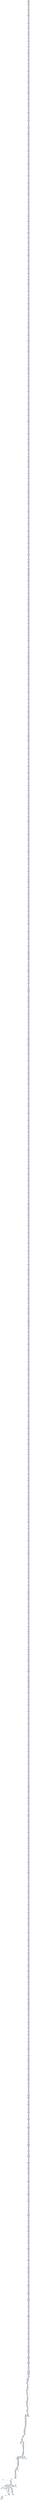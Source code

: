 digraph G {
node[shape=rectangle,style=filled,fillcolor=lightsteelblue,color=lightsteelblue]
bgcolor="transparent"
a0x00401aeborl_edx_ebp[label="start\norl %edx, %ebp",color="lightgrey",fillcolor="orange"];
a0x00401aedroll_0x2UINT8_edx[label="0x00401aed\nroll $0x2<UINT8>, %edx"];
a0x00401af0movl_0x4089daUINT32__68esp_[label="0x00401af0\nmovl $0x4089da<UINT32>, -68(%esp)"];
a0x00401af8orl_edx_ebp[label="0x00401af8\norl %edx, %ebp"];
a0x00401afaroll_0x2UINT8_edx[label="0x00401afa\nroll $0x2<UINT8>, %edx"];
a0x00401afdmovl__68esp__ebx[label="0x00401afd\nmovl -68(%esp), %ebx"];
a0x00401b01addl_0xdb6b978dUINT32_ebx_[label="0x00401b01\naddl $0xdb6b978d<UINT32>, (%ebx)"];
a0x00401b07roll_0x2UINT8_edx[label="0x00401b07\nroll $0x2<UINT8>, %edx"];
a0x00401b0axorl_ecx_ecx[label="0x00401b0a\nxorl %ecx, %ecx"];
a0x00401b0cmovb_0x4UINT8_cl[label="0x00401b0c\nmovb $0x4<UINT8>, %cl"];
a0x00401b0eaddl_ecx__68esp_[label="0x00401b0e\naddl %ecx, -68(%esp)"];
a0x00401b12subw_si_di[label="0x00401b12\nsubw %si, %di"];
a0x00401b15movl__68esp__eax[label="0x00401b15\nmovl -68(%esp), %eax"];
a0x00401b19addl_0x44c70040UINT32_eax_[label="0x00401b19\naddl $0x44c70040<UINT32>, (%eax)"];
a0x00401b1ftestw_di_dx[label="0x00401b1f\ntestw %di, %dx"];
a0x00401b22xorl_ebx_ebx[label="0x00401b22\nxorl %ebx, %ebx"];
a0x00401b24movb_0x4UINT8_bl[label="0x00401b24\nmovb $0x4<UINT8>, %bl"];
a0x00401b26addl_ebx__68esp_[label="0x00401b26\naddl %ebx, -68(%esp)"];
a0x00401b2aaddl_ecx_eax[label="0x00401b2a\naddl %ecx, %eax"];
a0x00401b2candl_ecx_esi[label="0x00401b2c\nandl %ecx, %esi"];
a0x00401b2emovl__68esp__eax[label="0x00401b2e\nmovl -68(%esp), %eax"];
a0x00401b32addl_0x59dabc24UINT32_eax_[label="0x00401b32\naddl $0x59dabc24<UINT32>, (%eax)"];
a0x00401b38andl_ecx_esi[label="0x00401b38\nandl %ecx, %esi"];
a0x00401b3atestl_esi_ecx[label="0x00401b3a\ntestl %esi, %ecx"];
a0x00401b3cmovw_cx_cx[label="0x00401b3c\nmovw %cx, %cx"];
a0x00401b3faddw_si_ax[label="0x00401b3f\naddw %si, %ax"];
a0x00401b42xorl_ebx_ebx[label="0x00401b42\nxorl %ebx, %ebx"];
a0x00401b44movb_0x4UINT8_bl[label="0x00401b44\nmovb $0x4<UINT8>, %bl"];
a0x00401b46addl_ebx__68esp_[label="0x00401b46\naddl %ebx, -68(%esp)"];
a0x00401b4atestl_esi_ecx[label="0x00401b4a\ntestl %esi, %ecx"];
a0x00401b4cmovw_cx_cx[label="0x00401b4c\nmovw %cx, %cx"];
a0x00401b4fmovl__68esp__eax[label="0x00401b4f\nmovl -68(%esp), %eax"];
a0x00401b53addl_0x978d0040UINT32_eax_[label="0x00401b53\naddl $0x978d0040<UINT32>, (%eax)"];
a0x00401b59movw_cx_cx[label="0x00401b59\nmovw %cx, %cx"];
a0x00401b5cxorl_ebx_ebx[label="0x00401b5c\nxorl %ebx, %ebx"];
a0x00401b5emovb_0x4UINT8_bl[label="0x00401b5e\nmovb $0x4<UINT8>, %bl"];
a0x00401b60addl_ebx__68esp_[label="0x00401b60\naddl %ebx, -68(%esp)"];
a0x00401b64addw_si_ax[label="0x00401b64\naddw %si, %ax"];
a0x00401b67movl__68esp__eax[label="0x00401b67\nmovl -68(%esp), %eax"];
a0x00401b6baddl_0x40db6bUINT32_eax_[label="0x00401b6b\naddl $0x40db6b<UINT32>, (%eax)"];
a0x00401b71testl_edx_ebx[label="0x00401b71\ntestl %edx, %ebx"];
a0x00401b73movw_dx_dx[label="0x00401b73\nmovw %dx, %dx"];
a0x00401b76xorl_edi_edi[label="0x00401b76\nxorl %edi, %edi"];
a0x00401b78xorl_eax_eax[label="0x00401b78\nxorl %eax, %eax"];
a0x00401b7amovb_0x4UINT8_al[label="0x00401b7a\nmovb $0x4<UINT8>, %al"];
a0x00401b7caddl_eax__68esp_[label="0x00401b7c\naddl %eax, -68(%esp)"];
a0x00401b80movw_dx_dx[label="0x00401b80\nmovw %dx, %dx"];
a0x00401b83movl__68esp__ecx[label="0x00401b83\nmovl -68(%esp), %ecx"];
a0x00401b87movl_0xbc24448bUINT32_ecx_[label="0x00401b87\nmovl $0xbc24448b<UINT32>, (%ecx)"];
a0x00401b8dxorl_edi_edi[label="0x00401b8d\nxorl %edi, %edi"];
a0x00401b8fmovl_edx_edx[label="0x00401b8f\nmovl %edx, %edx"];
a0x00401b91xorl_ebx_ebx[label="0x00401b91\nxorl %ebx, %ebx"];
a0x00401b93movb_0x4UINT8_bl[label="0x00401b93\nmovb $0x4<UINT8>, %bl"];
a0x00401b95addl_ebx__68esp_[label="0x00401b95\naddl %ebx, -68(%esp)"];
a0x00401b99movl_edx_edx[label="0x00401b99\nmovl %edx, %edx"];
a0x00401b9borl_esi_esi[label="0x00401b9b\norl %esi, %esi"];
a0x00401b9dmovl__68esp__edi[label="0x00401b9d\nmovl -68(%esp), %edi"];
a0x00401ba1movl_0x17ac0081UINT32_eax[label="0x00401ba1\nmovl $0x17ac0081<UINT32>, %eax"];
a0x00401ba6stosl_eax_es_edi_[label="0x00401ba6\nstosl %eax, %es:(%edi)"];
a0x00401ba7orl_esi_esi[label="0x00401ba7\norl %esi, %esi"];
a0x00401ba9xorl_edx_edx[label="0x00401ba9\nxorl %edx, %edx"];
a0x00401babmovb_0x4UINT8_dl[label="0x00401bab\nmovb $0x4<UINT8>, %dl"];
a0x00401badaddl_edx__68esp_[label="0x00401bad\naddl %edx, -68(%esp)"];
a0x00401bb1andl_esi_ebp[label="0x00401bb1\nandl %esi, %ebp"];
a0x00401bb3movl__68esp__eax[label="0x00401bb3\nmovl -68(%esp), %eax"];
a0x00401bb7movl_0x3081f1c0UINT32_eax_[label="0x00401bb7\nmovl $0x3081f1c0<UINT32>, (%eax)"];
a0x00401bbdleal_0x2ecx__edx[label="0x00401bbd\nleal 0x2(%ecx), %edx"];
a0x00401bc0orw_cx_bx[label="0x00401bc0\norw %cx, %bx"];
a0x00401bc3andl_ebp_ebx[label="0x00401bc3\nandl %ebp, %ebx"];
a0x00401bc5xorl_edx_edx[label="0x00401bc5\nxorl %edx, %edx"];
a0x00401bc7movb_0x4UINT8_dl[label="0x00401bc7\nmovb $0x4<UINT8>, %dl"];
a0x00401bc9addl_edx__68esp_[label="0x00401bc9\naddl %edx, -68(%esp)"];
a0x00401bcdorw_cx_bx[label="0x00401bcd\norw %cx, %bx"];
a0x00401bd0movl__68esp__ecx[label="0x00401bd0\nmovl -68(%esp), %ecx"];
a0x00401bd4movl_0xb1d0a93cUINT32_ecx_[label="0x00401bd4\nmovl $0xb1d0a93c<UINT32>, (%ecx)"];
a0x00401bdaandl_ebp_ebx[label="0x00401bda\nandl %ebp, %ebx"];
a0x00401bdcxorl_eax_eax[label="0x00401bdc\nxorl %eax, %eax"];
a0x00401bdemovb_0x4UINT8_al[label="0x00401bde\nmovb $0x4<UINT8>, %al"];
a0x00401be0addl_eax__68esp_[label="0x00401be0\naddl %eax, -68(%esp)"];
a0x00401be4movl_ebx_ebx[label="0x00401be4\nmovl %ebx, %ebx"];
a0x00401be6testl_ebp_edi[label="0x00401be6\ntestl %ebp, %edi"];
a0x00401be8andw_bx_si[label="0x00401be8\nandw %bx, %si"];
a0x00401bebmovl__68esp__ecx[label="0x00401beb\nmovl -68(%esp), %ecx"];
a0x00401befmovl_0x33f10366UINT32_ecx_[label="0x00401bef\nmovl $0x33f10366<UINT32>, (%ecx)"];
a0x00401bf5testl_ebp_edi[label="0x00401bf5\ntestl %ebp, %edi"];
a0x00401bf7andw_bx_si[label="0x00401bf7\nandw %bx, %si"];
a0x00401bfamovw_bp_si[label="0x00401bfa\nmovw %bp, %si"];
a0x00401bfdxorl_ebx_ebx[label="0x00401bfd\nxorl %ebx, %ebx"];
a0x00401bffmovb_0x4UINT8_bl[label="0x00401bff\nmovb $0x4<UINT8>, %bl"];
a0x00401c01addl_ebx__68esp_[label="0x00401c01\naddl %ebx, -68(%esp)"];
a0x00401c05andw_bx_si[label="0x00401c05\nandw %bx, %si"];
a0x00401c08movl__68esp__ecx[label="0x00401c08\nmovl -68(%esp), %ecx"];
a0x00401c0caddl_0xfb2b66e9UINT32_ecx_[label="0x00401c0c\naddl $0xfb2b66e9<UINT32>, (%ecx)"];
a0x00401c12movw_bp_si[label="0x00401c12\nmovw %bp, %si"];
a0x00401c15xorl_ecx_ecx[label="0x00401c15\nxorl %ecx, %ecx"];
a0x00401c17movb_0x4UINT8_cl[label="0x00401c17\nmovb $0x4<UINT8>, %cl"];
a0x00401c19addl_ecx__68esp_[label="0x00401c19\naddl %ecx, -68(%esp)"];
a0x00401c1dmovl_eax_esi[label="0x00401c1d\nmovl %eax, %esi"];
a0x00401c1fmovl__68esp__eax[label="0x00401c1f\nmovl -68(%esp), %eax"];
a0x00401c23addl_0x4b0c033UINT32_eax_[label="0x00401c23\naddl $0x4b0c033<UINT32>, (%eax)"];
a0x00401c29addw_bp_bx[label="0x00401c29\naddw %bp, %bx"];
a0x00401c2cxorl_ebx_ebx[label="0x00401c2c\nxorl %ebx, %ebx"];
a0x00401c2emovb_0x4UINT8_bl[label="0x00401c2e\nmovb $0x4<UINT8>, %bl"];
a0x00401c30addl_ebx__68esp_[label="0x00401c30\naddl %ebx, -68(%esp)"];
a0x00401c34orl_ebx_eax[label="0x00401c34\norl %ebx, %eax"];
a0x00401c36movl__68esp__edi[label="0x00401c36\nmovl -68(%esp), %edi"];
a0x00401c3amovl_0xbc244401UINT32_eax[label="0x00401c3a\nmovl $0xbc244401<UINT32>, %eax"];
a0x00401c3fstosl_eax_es_edi_[label="0x00401c3f\nstosl %eax, %es:(%edi)"];
a0x00401c40movl_eax_ecx[label="0x00401c40\nmovl %eax, %ecx"];
a0x00401c42leal_0x40fceaesi__ecx[label="0x00401c42\nleal 0x40fcea(%esi), %ecx"];
a0x00401c48xorl_edx_edx[label="0x00401c48\nxorl %edx, %edx"];
a0x00401c4amovb_0x4UINT8_dl[label="0x00401c4a\nmovb $0x4<UINT8>, %dl"];
a0x00401c4caddl_edx__68esp_[label="0x00401c4c\naddl %edx, -68(%esp)"];
a0x00401c50leal_0x40fceaesi__ecx[label="0x00401c50\nleal 0x40fcea(%esi), %ecx"];
a0x00401c56movl__68esp__edx[label="0x00401c56\nmovl -68(%esp), %edx"];
a0x00401c5amovl_0x548be933UINT32_edx_[label="0x00401c5a\nmovl $0x548be933<UINT32>, (%edx)"];
a0x00401c60addw_bp_di[label="0x00401c60\naddw %bp, %di"];
a0x00401c63xorl_ecx_ecx[label="0x00401c63\nxorl %ecx, %ecx"];
a0x00401c65movb_0x4UINT8_cl[label="0x00401c65\nmovb $0x4<UINT8>, %cl"];
a0x00401c67addl_ecx__68esp_[label="0x00401c67\naddl %ecx, -68(%esp)"];
a0x00401c6bxorw_bx_bx[label="0x00401c6b\nxorw %bx, %bx"];
a0x00401c6emovl__68esp__edi[label="0x00401c6e\nmovl -68(%esp), %edi"];
a0x00401c72movl_0x281bc24UINT32_eax[label="0x00401c72\nmovl $0x281bc24<UINT32>, %eax"];
a0x00401c77stosl_eax_es_edi_[label="0x00401c77\nstosl %eax, %es:(%edi)"];
a0x00401c78mull_edx_eax[label="0x00401c78\nmull %edx, %eax"];
a0x00401c7axorl_eax_eax[label="0x00401c7a\nxorl %eax, %eax"];
a0x00401c7cmovb_0x4UINT8_al[label="0x00401c7c\nmovb $0x4<UINT8>, %al"];
a0x00401c7eaddl_eax__68esp_[label="0x00401c7e\naddl %eax, -68(%esp)"];
a0x00401c82xorl_0x40fdfaUINT32_eax[label="0x00401c82\nxorl $0x40fdfa<UINT32>, %eax"];
a0x00401c88movl__68esp__edx[label="0x00401c88\nmovl -68(%esp), %edx"];
a0x00401c8corl_0xce99b842UINT32_edx_[label="0x00401c8c\norl $0xce99b842<UINT32>, (%edx)"];
a0x00401c92movl_eax_eax[label="0x00401c92\nmovl %eax, %eax"];
a0x00401c94xorl_edx_edx[label="0x00401c94\nxorl %edx, %edx"];
a0x00401c96movb_0x4UINT8_dl[label="0x00401c96\nmovb $0x4<UINT8>, %dl"];
a0x00401c98addl_edx__68esp_[label="0x00401c98\naddl %edx, -68(%esp)"];
a0x00401c9ctestl_eax_edx[label="0x00401c9c\ntestl %eax, %edx"];
a0x00401c9eandw_si_dx[label="0x00401c9e\nandw %si, %dx"];
a0x00401ca1movl__68esp__ecx[label="0x00401ca1\nmovl -68(%esp), %ecx"];
a0x00401ca5addl_0xb8023281UINT32_ecx_[label="0x00401ca5\naddl $0xb8023281<UINT32>, (%ecx)"];
a0x00401cabandw_si_dx[label="0x00401cab\nandw %si, %dx"];
a0x00401caeandl_edx_eax[label="0x00401cae\nandl %edx, %eax"];
a0x00401cb0orw_ax_ax[label="0x00401cb0\norw %ax, %ax"];
a0x00401cb3xorl_edx_edx[label="0x00401cb3\nxorl %edx, %edx"];
a0x00401cb5movb_0x4UINT8_dl[label="0x00401cb5\nmovb $0x4<UINT8>, %dl"];
a0x00401cb7addl_edx__68esp_[label="0x00401cb7\naddl %edx, -68(%esp)"];
a0x00401cbbandl_edx_eax[label="0x00401cbb\nandl %edx, %eax"];
a0x00401cbdmovl__68esp__ecx[label="0x00401cbd\nmovl -68(%esp), %ecx"];
a0x00401cc1addl_0x2b66de26UINT32_ecx_[label="0x00401cc1\naddl $0x2b66de26<UINT32>, (%ecx)"];
a0x00401cc7orw_ax_ax[label="0x00401cc7\norw %ax, %ax"];
a0x00401ccamovsbl_dh_edx[label="0x00401cca\nmovsbl %dh, %edx"];
a0x00401ccdorw_cx_bx[label="0x00401ccd\norw %cx, %bx"];
a0x00401cd0xorl_eax_eax[label="0x00401cd0\nxorl %eax, %eax"];
a0x00401cd2movb_0x4UINT8_al[label="0x00401cd2\nmovb $0x4<UINT8>, %al"];
a0x00401cd4addl_eax__68esp_[label="0x00401cd4\naddl %eax, -68(%esp)"];
a0x00401cd8movsbl_dh_edx[label="0x00401cd8\nmovsbl %dh, %edx"];
a0x00401cdborw_cx_bx[label="0x00401cdb\norw %cx, %bx"];
a0x00401cdemovl__68esp__edi[label="0x00401cde\nmovl -68(%esp), %edi"];
a0x00401ce2movl_0x8dc103fbUINT32_eax[label="0x00401ce2\nmovl $0x8dc103fb<UINT32>, %eax"];
a0x00401ce7stosl_eax_es_edi_[label="0x00401ce7\nstosl %eax, %es:(%edi)"];
a0x00401ce8orw_cx_bx[label="0x00401ce8\norw %cx, %bx"];
a0x00401cebmovl_ecx_eax[label="0x00401ceb\nmovl %ecx, %eax"];
a0x00401cedxorl_ecx_ecx[label="0x00401ced\nxorl %ecx, %ecx"];
a0x00401cefmovb_0x4UINT8_cl[label="0x00401cef\nmovb $0x4<UINT8>, %cl"];
a0x00401cf1addl_ecx__68esp_[label="0x00401cf1\naddl %ecx, -68(%esp)"];
a0x00401cf5movl_ecx_eax[label="0x00401cf5\nmovl %ecx, %eax"];
a0x00401cf7testl_ebx_ebx[label="0x00401cf7\ntestl %ebx, %ebx"];
a0x00401cf9addl_eax_ecx[label="0x00401cf9\naddl %eax, %ecx"];
a0x00401cfbmovl__68esp__ebx[label="0x00401cfb\nmovl -68(%esp), %ebx"];
a0x00401cffaddl_0xd2330269UINT32_ebx_[label="0x00401cff\naddl $0xd2330269<UINT32>, (%ebx)"];
a0x00401d05testl_ebx_ebx[label="0x00401d05\ntestl %ebx, %ebx"];
a0x00401d07addl_eax_ecx[label="0x00401d07\naddl %eax, %ecx"];
a0x00401d09movsbl_cl_eax[label="0x00401d09\nmovsbl %cl, %eax"];
a0x00401d0ctestl_eax_esi[label="0x00401d0c\ntestl %eax, %esi"];
a0x00401d0exorl_ebx_ebx[label="0x00401d0e\nxorl %ebx, %ebx"];
a0x00401d10movb_0x4UINT8_bl[label="0x00401d10\nmovb $0x4<UINT8>, %bl"];
a0x00401d12addl_ebx__68esp_[label="0x00401d12\naddl %ebx, -68(%esp)"];
a0x00401d16addl_eax_ecx[label="0x00401d16\naddl %eax, %ecx"];
a0x00401d18movl__68esp__ecx[label="0x00401d18\nmovl -68(%esp), %ecx"];
a0x00401d1caddl_0x540104b2UINT32_ecx_[label="0x00401d1c\naddl $0x540104b2<UINT32>, (%ecx)"];
a0x00401d22movsbl_cl_eax[label="0x00401d22\nmovsbl %cl, %eax"];
a0x00401d25testl_eax_esi[label="0x00401d25\ntestl %eax, %esi"];
a0x00401d27xorl_ecx_ecx[label="0x00401d27\nxorl %ecx, %ecx"];
a0x00401d29movb_0x4UINT8_cl[label="0x00401d29\nmovb $0x4<UINT8>, %cl"];
a0x00401d2baddl_ecx__68esp_[label="0x00401d2b\naddl %ecx, -68(%esp)"];
a0x00401d2ftestl_eax_esi[label="0x00401d2f\ntestl %eax, %esi"];
a0x00401d31xorl_0x40fbf8UINT32_ecx[label="0x00401d31\nxorl $0x40fbf8<UINT32>, %ecx"];
a0x00401d37movl__68esp__ecx[label="0x00401d37\nmovl -68(%esp), %ecx"];
a0x00401d3bmovl_0xc103bc24UINT32_ecx_[label="0x00401d3b\nmovl $0xc103bc24<UINT32>, (%ecx)"];
a0x00401d41xorl_0x40fbf8UINT32_ecx[label="0x00401d41\nxorl $0x40fbf8<UINT32>, %ecx"];
a0x00401d47xorl_edx_edx[label="0x00401d47\nxorl %edx, %edx"];
a0x00401d49movb_0x4UINT8_dl[label="0x00401d49\nmovb $0x4<UINT8>, %dl"];
a0x00401d4baddl_edx__68esp_[label="0x00401d4b\naddl %edx, -68(%esp)"];
a0x00401d4fsubw_bp_dx[label="0x00401d4f\nsubw %bp, %dx"];
a0x00401d52andw_ax_dx[label="0x00401d52\nandw %ax, %dx"];
a0x00401d55movl__68esp__edx[label="0x00401d55\nmovl -68(%esp), %edx"];
a0x00401d59addl_0x8b02698dUINT32_edx_[label="0x00401d59\naddl $0x8b02698d<UINT32>, (%edx)"];
a0x00401d5fandw_ax_dx[label="0x00401d5f\nandw %ax, %dx"];
a0x00401d62xorl_eax_eax[label="0x00401d62\nxorl %eax, %eax"];
a0x00401d64movb_0x4UINT8_al[label="0x00401d64\nmovb $0x4<UINT8>, %al"];
a0x00401d66addl_eax__68esp_[label="0x00401d66\naddl %eax, -68(%esp)"];
a0x00401d6ashll_0x2UINT8_ebx[label="0x00401d6a\nshll $0x2<UINT8>, %ebx"];
a0x00401d6dmovl__68esp__edx[label="0x00401d6d\nmovl -68(%esp), %edx"];
a0x00401d71movl_0x81bc2454UINT32_edx_[label="0x00401d71\nmovl $0x81bc2454<UINT32>, (%edx)"];
a0x00401d77xorl_edx_edx[label="0x00401d77\nxorl %edx, %edx"];
a0x00401d79orl_eax_ebx[label="0x00401d79\norl %eax, %ebx"];
a0x00401d7bxorl_ecx_ecx[label="0x00401d7b\nxorl %ecx, %ecx"];
a0x00401d7dmovb_0x4UINT8_cl[label="0x00401d7d\nmovb $0x4<UINT8>, %cl"];
a0x00401d7faddl_ecx__68esp_[label="0x00401d7f\naddl %ecx, -68(%esp)"];
a0x00401d83orl_eax_ebx[label="0x00401d83\norl %eax, %ebx"];
a0x00401d85movl__68esp__edx[label="0x00401d85\nmovl -68(%esp), %edx"];
a0x00401d89addl_0x405002UINT32_edx_[label="0x00401d89\naddl $0x405002<UINT32>, (%edx)"];
a0x00401d8fleal_0x40daebeax__esi[label="0x00401d8f\nleal 0x40daeb(%eax), %esi"];
a0x00401d95subw_ax_cx[label="0x00401d95\nsubw %ax, %cx"];
a0x00401d98xorl_edx_edx[label="0x00401d98\nxorl %edx, %edx"];
a0x00401d9amovb_0x4UINT8_dl[label="0x00401d9a\nmovb $0x4<UINT8>, %dl"];
a0x00401d9caddl_edx__68esp_[label="0x00401d9c\naddl %edx, -68(%esp)"];
a0x00401da0subw_ax_cx[label="0x00401da0\nsubw %ax, %cx"];
a0x00401da3movl__68esp__ecx[label="0x00401da3\nmovl -68(%esp), %ecx"];
a0x00401da7movl_0x2698db9UINT32_ecx_[label="0x00401da7\nmovl $0x2698db9<UINT32>, (%ecx)"];
a0x00401dadaddl_edi_eax[label="0x00401dad\naddl %edi, %eax"];
a0x00401dafaddl_ebp_edx[label="0x00401daf\naddl %ebp, %edx"];
a0x00401db1leal_0x40d86aecx__edi[label="0x00401db1\nleal 0x40d86a(%ecx), %edi"];
a0x00401db7xorl_edx_edx[label="0x00401db7\nxorl %edx, %edx"];
a0x00401db9movb_0x4UINT8_dl[label="0x00401db9\nmovb $0x4<UINT8>, %dl"];
a0x00401dbbaddl_edx__68esp_[label="0x00401dbb\naddl %edx, -68(%esp)"];
a0x00401dbfaddl_ebp_edx[label="0x00401dbf\naddl %ebp, %edx"];
a0x00401dc1leal_0x40d86aecx__edi[label="0x00401dc1\nleal 0x40d86a(%ecx), %edi"];
a0x00401dc7movl__68esp__eax[label="0x00401dc7\nmovl -68(%esp), %eax"];
a0x00401dcbaddl_0xbd68566UINT32_eax_[label="0x00401dcb\naddl $0xbd68566<UINT32>, (%eax)"];
a0x00401dd1leal_0x40d86aecx__edi[label="0x00401dd1\nleal 0x40d86a(%ecx), %edi"];
a0x00401dd7xorl_ebx_ebx[label="0x00401dd7\nxorl %ebx, %ebx"];
a0x00401dd9movb_0x4UINT8_bl[label="0x00401dd9\nmovb $0x4<UINT8>, %bl"];
a0x00401ddbaddl_ebx__68esp_[label="0x00401ddb\naddl %ebx, -68(%esp)"];
a0x00401ddfsubl_0x2UINT8_edx[label="0x00401ddf\nsubl $0x2<UINT8>, %edx"];
a0x00401de2movl__68esp__edi[label="0x00401de2\nmovl -68(%esp), %edi"];
a0x00401de6movl_0xb0c033ebUINT32_eax[label="0x00401de6\nmovl $0xb0c033eb<UINT32>, %eax"];
a0x00401debstosl_eax_es_edi_[label="0x00401deb\nstosl %eax, %es:(%edi)"];
a0x00401decorw_ax_di[label="0x00401dec\norw %ax, %di"];
a0x00401defmovw_di_bp[label="0x00401def\nmovw %di, %bp"];
a0x00401df2xorl_ebx_ebx[label="0x00401df2\nxorl %ebx, %ebx"];
a0x00401df4movb_0x4UINT8_bl[label="0x00401df4\nmovb $0x4<UINT8>, %bl"];
a0x00401df6addl_ebx__68esp_[label="0x00401df6\naddl %ebx, -68(%esp)"];
a0x00401dfamovw_di_bp[label="0x00401dfa\nmovw %di, %bp"];
a0x00401dfdtestl_eax_edi[label="0x00401dfd\ntestl %eax, %edi"];
a0x00401dffmovl__68esp__ebx[label="0x00401dff\nmovl -68(%esp), %ebx"];
a0x00401e03addl_0x24440104UINT32_ebx_[label="0x00401e03\naddl $0x24440104<UINT32>, (%ebx)"];
a0x00401e09testl_eax_edi[label="0x00401e09\ntestl %eax, %edi"];
a0x00401e0bsubl_eax_ebx[label="0x00401e0b\nsubl %eax, %ebx"];
a0x00401e0dtestw_bp_di[label="0x00401e0d\ntestw %bp, %di"];
a0x00401e10xorl_ecx_ecx[label="0x00401e10\nxorl %ecx, %ecx"];
a0x00401e12movb_0x4UINT8_cl[label="0x00401e12\nmovb $0x4<UINT8>, %cl"];
a0x00401e14addl_ecx__68esp_[label="0x00401e14\naddl %ecx, -68(%esp)"];
a0x00401e18subl_eax_ebx[label="0x00401e18\nsubl %eax, %ebx"];
a0x00401e1atestw_bp_di[label="0x00401e1a\ntestw %bp, %di"];
a0x00401e1dmovl__68esp__ecx[label="0x00401e1d\nmovl -68(%esp), %ecx"];
a0x00401e21movl_0xd68566bcUINT32_ecx_[label="0x00401e21\nmovl $0xd68566bc<UINT32>, (%ecx)"];
a0x00401e27testw_bp_di[label="0x00401e27\ntestw %bp, %di"];
a0x00401e2axorl_ecx_ecx[label="0x00401e2a\nxorl %ecx, %ecx"];
a0x00401e2cmovb_0x4UINT8_cl[label="0x00401e2c\nmovb $0x4<UINT8>, %cl"];
a0x00401e2eaddl_ecx__68esp_[label="0x00401e2e\naddl %ecx, -68(%esp)"];
a0x00401e32xorw_dx_bp[label="0x00401e32\nxorw %dx, %bp"];
a0x00401e35movl__68esp__edi[label="0x00401e35\nmovl -68(%esp), %edi"];
a0x00401e39movl_0xbc245c8bUINT32_eax[label="0x00401e39\nmovl $0xbc245c8b<UINT32>, %eax"];
a0x00401e3estosl_eax_es_edi_[label="0x00401e3e\nstosl %eax, %es:(%edi)"];
a0x00401e3fandw_dx_si[label="0x00401e3f\nandw %dx, %si"];
a0x00401e42leal_0x40fbfcedi__esi[label="0x00401e42\nleal 0x40fbfc(%edi), %esi"];
a0x00401e48xorl_ecx_ecx[label="0x00401e48\nxorl %ecx, %ecx"];
a0x00401e4amovb_0x4UINT8_cl[label="0x00401e4a\nmovb $0x4<UINT8>, %cl"];
a0x00401e4caddl_ecx__68esp_[label="0x00401e4c\naddl %ecx, -68(%esp)"];
a0x00401e50leal_0x40fbfcedi__esi[label="0x00401e50\nleal 0x40fbfc(%edi), %esi"];
a0x00401e56movl__68esp__edi[label="0x00401e56\nmovl -68(%esp), %edi"];
a0x00401e5amovl_0x4dff0381UINT32_eax[label="0x00401e5a\nmovl $0x4dff0381<UINT32>, %eax"];
a0x00401e5fstosl_eax_es_edi_[label="0x00401e5f\nstosl %eax, %es:(%edi)"];
a0x00401e60orl_edx_eax[label="0x00401e60\norl %edx, %eax"];
a0x00401e62testw_bx_bx[label="0x00401e62\ntestw %bx, %bx"];
a0x00401e65andl_edi_ecx[label="0x00401e65\nandl %edi, %ecx"];
a0x00401e67xorl_eax_eax[label="0x00401e67\nxorl %eax, %eax"];
a0x00401e69movb_0x4UINT8_al[label="0x00401e69\nmovb $0x4<UINT8>, %al"];
a0x00401e6baddl_eax__68esp_[label="0x00401e6b\naddl %eax, -68(%esp)"];
a0x00401e6ftestw_bx_bx[label="0x00401e6f\ntestw %bx, %bx"];
a0x00401e72andl_edi_ecx[label="0x00401e72\nandl %edi, %ecx"];
a0x00401e74movl__68esp__ecx[label="0x00401e74\nmovl -68(%esp), %ecx"];
a0x00401e78movl_0x3381094fUINT32_ecx_[label="0x00401e78\nmovl $0x3381094f<UINT32>, (%ecx)"];
a0x00401e7eandl_edi_ecx[label="0x00401e7e\nandl %edi, %ecx"];
a0x00401e80testl_ecx_ebp[label="0x00401e80\ntestl %ecx, %ebp"];
a0x00401e82xorl_ecx_ecx[label="0x00401e82\nxorl %ecx, %ecx"];
a0x00401e84movb_0x4UINT8_cl[label="0x00401e84\nmovb $0x4<UINT8>, %cl"];
a0x00401e86addl_ecx__68esp_[label="0x00401e86\naddl %ecx, -68(%esp)"];
a0x00401e8atestl_ecx_ebp[label="0x00401e8a\ntestl %ecx, %ebp"];
a0x00401e8crorl_0x2UINT8_edi[label="0x00401e8c\nrorl $0x2<UINT8>, %edi"];
a0x00401e8fmovl__68esp__edi[label="0x00401e8f\nmovl -68(%esp), %edi"];
a0x00401e93movl_0x94f4e17UINT32_eax[label="0x00401e93\nmovl $0x94f4e17<UINT32>, %eax"];
a0x00401e98stosl_eax_es_edi_[label="0x00401e98\nstosl %eax, %es:(%edi)"];
a0x00401e99rorl_0x2UINT8_edi[label="0x00401e99\nrorl $0x2<UINT8>, %edi"];
a0x00401e9candl_esi_ebp[label="0x00401e9c\nandl %esi, %ebp"];
a0x00401e9emovw_dx_ax[label="0x00401e9e\nmovw %dx, %ax"];
a0x00401ea1xorl_edx_edx[label="0x00401ea1\nxorl %edx, %edx"];
a0x00401ea3movb_0x4UINT8_dl[label="0x00401ea3\nmovb $0x4<UINT8>, %dl"];
a0x00401ea5addl_edx__68esp_[label="0x00401ea5\naddl %edx, -68(%esp)"];
a0x00401ea9andl_esi_ebp[label="0x00401ea9\nandl %esi, %ebp"];
a0x00401eabmovl__68esp__eax[label="0x00401eab\nmovl -68(%esp), %eax"];
a0x00401eafaddl_0xd70beb0bUINT32_eax_[label="0x00401eaf\naddl $0xd70beb0b<UINT32>, (%eax)"];
a0x00401eb5movw_dx_ax[label="0x00401eb5\nmovw %dx, %ax"];
a0x00401eb8xorl_eax_eax[label="0x00401eb8\nxorl %eax, %eax"];
a0x00401ebamovb_0x4UINT8_al[label="0x00401eba\nmovb $0x4<UINT8>, %al"];
a0x00401ebcaddl_eax__68esp_[label="0x00401ebc\naddl %eax, -68(%esp)"];
a0x00401ec0testw_di_cx[label="0x00401ec0\ntestw %di, %cx"];
a0x00401ec3movl__68esp__edx[label="0x00401ec3\nmovl -68(%esp), %edx"];
a0x00401ec7orl_0x66e82366UINT32_edx_[label="0x00401ec7\norl $0x66e82366<UINT32>, (%edx)"];
a0x00401ecdsubl_0x2UINT8_edx[label="0x00401ecd\nsubl $0x2<UINT8>, %edx"];
a0x00401ed0xorl_ebx_ebx[label="0x00401ed0\nxorl %ebx, %ebx"];
a0x00401ed2movb_0x4UINT8_bl[label="0x00401ed2\nmovb $0x4<UINT8>, %bl"];
a0x00401ed4addl_ebx__68esp_[label="0x00401ed4\naddl %ebx, -68(%esp)"];
a0x00401ed8testl_edi_edi[label="0x00401ed8\ntestl %edi, %edi"];
a0x00401edamovl__68esp__edx[label="0x00401eda\nmovl -68(%esp), %edx"];
a0x00401edeaddl_0xdb33c72bUINT32_edx_[label="0x00401ede\naddl $0xdb33c72b<UINT32>, (%edx)"];
a0x00401ee4orl_ecx_esi[label="0x00401ee4\norl %ecx, %esi"];
a0x00401ee6subl_ebp_ebp[label="0x00401ee6\nsubl %ebp, %ebp"];
a0x00401ee8movl_0x40f8eeUINT32_edx[label="0x00401ee8\nmovl $0x40f8ee<UINT32>, %edx"];
a0x00401eedxorl_ecx_ecx[label="0x00401eed\nxorl %ecx, %ecx"];
a0x00401eefmovb_0x4UINT8_cl[label="0x00401eef\nmovb $0x4<UINT8>, %cl"];
a0x00401ef1addl_ecx__68esp_[label="0x00401ef1\naddl %ecx, -68(%esp)"];
a0x00401ef5subl_ebp_ebp[label="0x00401ef5\nsubl %ebp, %ebp"];
a0x00401ef7movl__68esp__ecx[label="0x00401ef7\nmovl -68(%esp), %ecx"];
a0x00401efbaddl_0x5c0104b3UINT32_ecx_[label="0x00401efb\naddl $0x5c0104b3<UINT32>, (%ecx)"];
a0x00401f01movl_0x40f8eeUINT32_edx[label="0x00401f01\nmovl $0x40f8ee<UINT32>, %edx"];
a0x00401f06xorl_ecx_ecx[label="0x00401f06\nxorl %ecx, %ecx"];
a0x00401f08movb_0x4UINT8_cl[label="0x00401f08\nmovb $0x4<UINT8>, %cl"];
a0x00401f0aaddl_ecx__68esp_[label="0x00401f0a\naddl %ecx, -68(%esp)"];
a0x00401f0eorl_edi_ecx[label="0x00401f0e\norl %edi, %ecx"];
a0x00401f10movl__68esp__edx[label="0x00401f10\nmovl -68(%esp), %edx"];
a0x00401f14addl_0xd70bbc24UINT32_edx_[label="0x00401f14\naddl $0xd70bbc24<UINT32>, (%edx)"];
a0x00401f1asarl_0x2UINT8_ebx[label="0x00401f1a\nsarl $0x2<UINT8>, %ebx"];
a0x00401f1drcll_0x2UINT8_edi[label="0x00401f1d\nrcll $0x2<UINT8>, %edi"];
a0x00401f20xorl_ecx_ecx[label="0x00401f20\nxorl %ecx, %ecx"];
a0x00401f22movb_0x4UINT8_cl[label="0x00401f22\nmovb $0x4<UINT8>, %cl"];
a0x00401f24addl_ecx__68esp_[label="0x00401f24\naddl %ecx, -68(%esp)"];
a0x00401f28rcll_0x2UINT8_edi[label="0x00401f28\nrcll $0x2<UINT8>, %edi"];
a0x00401f2bmovl__68esp__ebx[label="0x00401f2b\nmovl -68(%esp), %ebx"];
a0x00401f2forl_0x8be82366UINT32_ebx_[label="0x00401f2f\norl $0x8be82366<UINT32>, (%ebx)"];
a0x00401f35subl_edx_edx[label="0x00401f35\nsubl %edx, %edx"];
a0x00401f37andw_di_bp[label="0x00401f37\nandw %di, %bp"];
a0x00401f3amovsbl_cl_ebx[label="0x00401f3a\nmovsbl %cl, %ebx"];
a0x00401f3dxorl_ebx_ebx[label="0x00401f3d\nxorl %ebx, %ebx"];
a0x00401f3fmovb_0x4UINT8_bl[label="0x00401f3f\nmovb $0x4<UINT8>, %bl"];
a0x00401f41addl_ebx__68esp_[label="0x00401f41\naddl %ebx, -68(%esp)"];
a0x00401f45andw_di_bp[label="0x00401f45\nandw %di, %bp"];
a0x00401f48movl__68esp__eax[label="0x00401f48\nmovl -68(%esp), %eax"];
a0x00401f4cmovl_0x81bc245cUINT32_eax_[label="0x00401f4c\nmovl $0x81bc245c<UINT32>, (%eax)"];
a0x00401f52movsbl_cl_ebx[label="0x00401f52\nmovsbl %cl, %ebx"];
a0x00401f55leal_0x40fe7besi__edi[label="0x00401f55\nleal 0x40fe7b(%esi), %edi"];
a0x00401f5bxorl_ecx_ecx[label="0x00401f5b\nxorl %ecx, %ecx"];
a0x00401f5dmovb_0x4UINT8_cl[label="0x00401f5d\nmovb $0x4<UINT8>, %cl"];
a0x00401f5faddl_ecx__68esp_[label="0x00401f5f\naddl %ecx, -68(%esp)"];
a0x00401f63leal_0x40fe7besi__edi[label="0x00401f63\nleal 0x40fe7b(%esi), %edi"];
a0x00401f69movl__68esp__ebx[label="0x00401f69\nmovl -68(%esp), %ebx"];
a0x00401f6dmovl_0xed367003UINT32_ebx_[label="0x00401f6d\nmovl $0xed367003<UINT32>, (%ebx)"];
a0x00401f73leal_0x2eax__ecx[label="0x00401f73\nleal 0x2(%eax), %ecx"];
a0x00401f76testw_ax_dx[label="0x00401f76\ntestw %ax, %dx"];
a0x00401f79xorl_ecx_ecx[label="0x00401f79\nxorl %ecx, %ecx"];
a0x00401f7bmovb_0x4UINT8_cl[label="0x00401f7b\nmovb $0x4<UINT8>, %cl"];
a0x00401f7daddl_ecx__68esp_[label="0x00401f7d\naddl %ecx, -68(%esp)"];
a0x00401f81testw_ax_dx[label="0x00401f81\ntestw %ax, %dx"];
a0x00401f84movl__68esp__ecx[label="0x00401f84\nmovl -68(%esp), %ecx"];
a0x00401f88addl_0x83338194UINT32_ecx_[label="0x00401f88\naddl $0x83338194<UINT32>, (%ecx)"];
a0x00401f8etestw_ax_dx[label="0x00401f8e\ntestw %ax, %dx"];
a0x00401f91xchgl_eax_edx[label="0x00401f91\nxchgl %eax, %edx"];
a0x00401f92movl_ebx_ebx[label="0x00401f92\nmovl %ebx, %ebx"];
a0x00401f94xorl_ecx_ecx[label="0x00401f94\nxorl %ecx, %ecx"];
a0x00401f96movb_0x4UINT8_cl[label="0x00401f96\nmovb $0x4<UINT8>, %cl"];
a0x00401f98addl_ecx__68esp_[label="0x00401f98\naddl %ecx, -68(%esp)"];
a0x00401f9cxchgl_eax_edx[label="0x00401f9c\nxchgl %eax, %edx"];
a0x00401f9dmovl_ebx_ebx[label="0x00401f9d\nmovl %ebx, %ebx"];
a0x00401f9fmovl__68esp__edx[label="0x00401f9f\nmovl -68(%esp), %edx"];
a0x00401fa3movl_0x66845292UINT32_edx_[label="0x00401fa3\nmovl $0x66845292<UINT32>, (%edx)"];
a0x00401fa9movl_ebx_ebx[label="0x00401fa9\nmovl %ebx, %ebx"];
a0x00401fabxorl_ecx_ecx[label="0x00401fab\nxorl %ecx, %ecx"];
a0x00401fadmovb_0x4UINT8_cl[label="0x00401fad\nmovb $0x4<UINT8>, %cl"];
a0x00401fafaddl_ecx__68esp_[label="0x00401faf\naddl %ecx, -68(%esp)"];
a0x00401fb3movw_bp_bp[label="0x00401fb3\nmovw %bp, %bp"];
a0x00401fb6movl__68esp__ebx[label="0x00401fb6\nmovl -68(%esp), %ebx"];
a0x00401fbaaddl_0x2b66e823UINT32_ebx_[label="0x00401fba\naddl $0x2b66e823<UINT32>, (%ebx)"];
a0x00401fc0leal_0x2edi__esi[label="0x00401fc0\nleal 0x2(%edi), %esi"];
a0x00401fc3movl_edi_edx[label="0x00401fc3\nmovl %edi, %edx"];
a0x00401fc5xorl_ebx_ebx[label="0x00401fc5\nxorl %ebx, %ebx"];
a0x00401fc7movb_0x4UINT8_bl[label="0x00401fc7\nmovb $0x4<UINT8>, %bl"];
a0x00401fc9addl_ebx__68esp_[label="0x00401fc9\naddl %ebx, -68(%esp)"];
a0x00401fcdmovl_edi_edx[label="0x00401fcd\nmovl %edi, %edx"];
a0x00401fcfandw_di_bx[label="0x00401fcf\nandw %di, %bx"];
a0x00401fd2movl__68esp__edx[label="0x00401fd2\nmovl -68(%esp), %edx"];
a0x00401fd6addl_0xb2d233c7UINT32_edx_[label="0x00401fd6\naddl $0xb2d233c7<UINT32>, (%edx)"];
a0x00401fdcandw_di_bx[label="0x00401fdc\nandw %di, %bx"];
a0x00401fdfxorl_edx_edx[label="0x00401fdf\nxorl %edx, %edx"];
a0x00401fe1movb_0x4UINT8_dl[label="0x00401fe1\nmovb $0x4<UINT8>, %dl"];
a0x00401fe3addl_edx__68esp_[label="0x00401fe3\naddl %edx, -68(%esp)"];
a0x00401fe7sbbl_0x40f86aUINT32_ebx[label="0x00401fe7\nsbbl $0x40f86a<UINT32>, %ebx"];
a0x00401fedmovl__68esp__ebx[label="0x00401fed\nmovl -68(%esp), %ebx"];
a0x00401ff1orl_0x24540104UINT32_ebx_[label="0x00401ff1\norl $0x24540104<UINT32>, (%ebx)"];
a0x00401ff7subl_ebp_eax[label="0x00401ff7\nsubl %ebp, %eax"];
a0x00401ff9imull_ebx_eax[label="0x00401ff9\nimull %ebx, %eax"];
a0x00401ffbxorl_eax_eax[label="0x00401ffb\nxorl %eax, %eax"];
a0x00401ffdmovb_0x4UINT8_al[label="0x00401ffd\nmovb $0x4<UINT8>, %al"];
a0x00401fffaddl_eax__68esp_[label="0x00401fff\naddl %eax, -68(%esp)"];
a0x00402003imull_ebx_eax[label="0x00402003\nimull %ebx, %eax"];
a0x00402005andw_dx_bx[label="0x00402005\nandw %dx, %bx"];
a0x00402008movl__68esp__ecx[label="0x00402008\nmovl -68(%esp), %ecx"];
a0x0040200corl_0xc72b66bcUINT32_ecx_[label="0x0040200c\norl $0xc72b66bc<UINT32>, (%ecx)"];
a0x00402012andw_dx_bx[label="0x00402012\nandw %dx, %bx"];
a0x00402015imull_esi_eax[label="0x00402015\nimull %esi, %eax"];
a0x00402017testw_dx_si[label="0x00402017\ntestw %dx, %si"];
a0x0040201axorl_edx_edx[label="0x0040201a\nxorl %edx, %edx"];
a0x0040201cmovb_0x4UINT8_dl[label="0x0040201c\nmovb $0x4<UINT8>, %dl"];
a0x0040201eaddl_edx__68esp_[label="0x0040201e\naddl %edx, -68(%esp)"];
a0x00402022imull_esi_eax[label="0x00402022\nimull %esi, %eax"];
a0x00402024testw_dx_si[label="0x00402024\ntestw %dx, %si"];
a0x00402027movl__68esp__ecx[label="0x00402027\nmovl -68(%esp), %ecx"];
a0x0040202baddl_0xbc24448bUINT32_ecx_[label="0x0040202b\naddl $0xbc24448b<UINT32>, (%ecx)"];
a0x00402031testw_dx_si[label="0x00402031\ntestw %dx, %si"];
a0x00402034xorl_eax_eax[label="0x00402034\nxorl %eax, %eax"];
a0x00402036movb_0x4UINT8_al[label="0x00402036\nmovb $0x4<UINT8>, %al"];
a0x00402038addl_eax__68esp_[label="0x00402038\naddl %eax, -68(%esp)"];
a0x0040203candw_di_si[label="0x0040203c\nandw %di, %si"];
a0x0040203fmovl__68esp__edx[label="0x0040203f\nmovl -68(%esp), %edx"];
a0x00402043addl_0x40400081UINT32_edx_[label="0x00402043\naddl $0x40400081<UINT32>, (%edx)"];
a0x00402049leal_0x40df69ecx__edx[label="0x00402049\nleal 0x40df69(%ecx), %edx"];
a0x0040204fxorl_eax_eax[label="0x0040204f\nxorl %eax, %eax"];
a0x00402051movb_0x4UINT8_al[label="0x00402051\nmovb $0x4<UINT8>, %al"];
a0x00402053addl_eax__68esp_[label="0x00402053\naddl %eax, -68(%esp)"];
a0x00402057imull_esi_eax[label="0x00402057\nimull %esi, %eax"];
a0x00402059movl__68esp__edi[label="0x00402059\nmovl -68(%esp), %edi"];
a0x0040205dmovl_0xdf8bbb00UINT32_eax[label="0x0040205d\nmovl $0xdf8bbb00<UINT32>, %eax"];
a0x00402062stosl_eax_es_edi_[label="0x00402062\nstosl %eax, %es:(%edi)"];
a0x00402063addl_edx_ebp[label="0x00402063\naddl %edx, %ebp"];
a0x00402065xaddl_ebp_eax[label="0x00402065\nxaddl %ebp, %eax"];
a0x00402068subw_cx_di[label="0x00402068\nsubw %cx, %di"];
a0x0040206bxorl_ecx_ecx[label="0x0040206b\nxorl %ecx, %ecx"];
a0x0040206dmovb_0x4UINT8_cl[label="0x0040206d\nmovb $0x4<UINT8>, %cl"];
a0x0040206faddl_ecx__68esp_[label="0x0040206f\naddl %ecx, -68(%esp)"];
a0x00402073xaddl_ebp_eax[label="0x00402073\nxaddl %ebp, %eax"];
a0x00402076movl__68esp__ebx[label="0x00402076\nmovl -68(%esp), %ebx"];
a0x0040207aaddl_0x4b1c933UINT32_ebx_[label="0x0040207a\naddl $0x4b1c933<UINT32>, (%ebx)"];
a0x00402080subw_cx_di[label="0x00402080\nsubw %cx, %di"];
a0x00402083leal_0x2ebp__eax[label="0x00402083\nleal 0x2(%ebp), %eax"];
a0x00402086xorl_ebx_ebx[label="0x00402086\nxorl %ebx, %ebx"];
a0x00402088movb_0x4UINT8_bl[label="0x00402088\nmovb $0x4<UINT8>, %bl"];
a0x0040208aaddl_ebx__68esp_[label="0x0040208a\naddl %ebx, -68(%esp)"];
a0x0040208eleal_0x2ebp__eax[label="0x0040208e\nleal 0x2(%ebp), %eax"];
a0x00402091movw_cx_di[label="0x00402091\nmovw %cx, %di"];
a0x00402094movl__68esp__eax[label="0x00402094\nmovl -68(%esp), %eax"];
a0x00402098addl_0xbc244c01UINT32_eax_[label="0x00402098\naddl $0xbc244c01<UINT32>, (%eax)"];
a0x0040209emovw_cx_di[label="0x0040209e\nmovw %cx, %di"];
a0x004020a1leal_0x40fcecebx__eax[label="0x004020a1\nleal 0x40fcec(%ebx), %eax"];
a0x004020a7xorl_ebx_ebx[label="0x004020a7\nxorl %ebx, %ebx"];
a0x004020a9movb_0x4UINT8_bl[label="0x004020a9\nmovb $0x4<UINT8>, %bl"];
a0x004020abaddl_ebx__68esp_[label="0x004020ab\naddl %ebx, -68(%esp)"];
a0x004020afleal_0x40fcecebx__eax[label="0x004020af\nleal 0x40fcec(%ebx), %eax"];
a0x004020b5movl__68esp__ebx[label="0x004020b5\nmovl -68(%esp), %ebx"];
a0x004020b9addl_0xb026d8dUINT32_ebx_[label="0x004020b9\naddl $0xb026d8d<UINT32>, (%ebx)"];
a0x004020bfmovl_eax_ebp[label="0x004020bf\nmovl %eax, %ebp"];
a0x004020c1testl_ebp_ebp[label="0x004020c1\ntestl %ebp, %ebp"];
a0x004020c3subw_bx_ax[label="0x004020c3\nsubw %bx, %ax"];
a0x004020c6leal_0x40fcefesi__ebx[label="0x004020c6\nleal 0x40fcef(%esi), %ebx"];
a0x004020ccxorl_eax_eax[label="0x004020cc\nxorl %eax, %eax"];
a0x004020cemovb_0x4UINT8_al[label="0x004020ce\nmovb $0x4<UINT8>, %al"];
a0x004020d0addl_eax__68esp_[label="0x004020d0\naddl %eax, -68(%esp)"];
a0x004020d4testl_ebp_ebp[label="0x004020d4\ntestl %ebp, %ebp"];
a0x004020d6movl__68esp__edx[label="0x004020d6\nmovl -68(%esp), %edx"];
a0x004020daaddl_0x24548bc1UINT32_edx_[label="0x004020da\naddl $0x24548bc1<UINT32>, (%edx)"];
a0x004020e0subw_bx_ax[label="0x004020e0\nsubw %bx, %ax"];
a0x004020e3leal_0x40fcefesi__ebx[label="0x004020e3\nleal 0x40fcef(%esi), %ebx"];
a0x004020e9xorl_edx_edx[label="0x004020e9\nxorl %edx, %edx"];
a0x004020ebmovb_0x4UINT8_dl[label="0x004020eb\nmovb $0x4<UINT8>, %dl"];
a0x004020edaddl_edx__68esp_[label="0x004020ed\naddl %edx, -68(%esp)"];
a0x004020f1leal_0x40fcefesi__ebx[label="0x004020f1\nleal 0x40fcef(%esi), %ebx"];
a0x004020f7movl__68esp__eax[label="0x004020f7\nmovl -68(%esp), %eax"];
a0x004020fbaddl_0xc00281bcUINT32_eax_[label="0x004020fb\naddl $0xc00281bc<UINT32>, (%eax)"];
a0x00402101orl_0x40d8edUINT32_esi[label="0x00402101\norl $0x40d8ed<UINT32>, %esi"];
a0x00402107xorl_eax_eax[label="0x00402107\nxorl %eax, %eax"];
a0x00402109movb_0x4UINT8_al[label="0x00402109\nmovb $0x4<UINT8>, %al"];
a0x0040210baddl_eax__68esp_[label="0x0040210b\naddl %eax, -68(%esp)"];
a0x0040210fxorl_edx_edi[label="0x0040210f\nxorl %edx, %edi"];
a0x00402111movl__68esp__eax[label="0x00402111\nmovl -68(%esp), %eax"];
a0x00402115movl_0xb000003UINT32_eax_[label="0x00402115\nmovl $0xb000003<UINT32>, (%eax)"];
a0x0040211baddl_edi_ebx[label="0x0040211b\naddl %edi, %ebx"];
a0x0040211dsubl_0x40ddeaUINT32_ebx[label="0x0040211d\nsubl $0x40ddea<UINT32>, %ebx"];
a0x00402123xorl_ecx_ecx[label="0x00402123\nxorl %ecx, %ecx"];
a0x00402125movb_0x4UINT8_cl[label="0x00402125\nmovb $0x4<UINT8>, %cl"];
a0x00402127addl_ecx__68esp_[label="0x00402127\naddl %ecx, -68(%esp)"];
a0x0040212bsubl_0x40ddeaUINT32_ebx[label="0x0040212b\nsubl $0x40ddea<UINT32>, %ebx"];
a0x00402131movl__68esp__edi[label="0x00402131\nmovl -68(%esp), %edi"];
a0x00402135movl_0xb0c033c1UINT32_eax[label="0x00402135\nmovl $0xb0c033c1<UINT32>, %eax"];
a0x0040213astosl_eax_es_edi_[label="0x0040213a\nstosl %eax, %es:(%edi)"];
a0x0040213bandl_ecx_ebx[label="0x0040213b\nandl %ecx, %ebx"];
a0x0040213dxorl_eax_eax[label="0x0040213d\nxorl %eax, %eax"];
a0x0040213fmovb_0x4UINT8_al[label="0x0040213f\nmovb $0x4<UINT8>, %al"];
a0x00402141addl_eax__68esp_[label="0x00402141\naddl %eax, -68(%esp)"];
a0x00402145sbbl_0x2UINT8_ebp[label="0x00402145\nsbbl $0x2<UINT8>, %ebp"];
a0x00402148orw_cx_dx[label="0x00402148\norw %cx, %dx"];
a0x0040214bmovl__68esp__edx[label="0x0040214b\nmovl -68(%esp), %edx"];
a0x0040214faddl_0x24440104UINT32_edx_[label="0x0040214f\naddl $0x24440104<UINT32>, (%edx)"];
a0x00402155orw_cx_dx[label="0x00402155\norw %cx, %dx"];
a0x00402158andl_ebx_esi[label="0x00402158\nandl %ebx, %esi"];
a0x0040215axorl_ebx_ebx[label="0x0040215a\nxorl %ebx, %ebx"];
a0x0040215cmovb_0x4UINT8_bl[label="0x0040215c\nmovb $0x4<UINT8>, %bl"];
a0x0040215eaddl_ebx__68esp_[label="0x0040215e\naddl %ebx, -68(%esp)"];
a0x00402162andl_ebx_esi[label="0x00402162\nandl %ebx, %esi"];
a0x00402164testw_di_si[label="0x00402164\ntestw %di, %si"];
a0x00402167movl__68esp__ecx[label="0x00402167\nmovl -68(%esp), %ecx"];
a0x0040216baddl_0x8bc32bbcUINT32_ecx_[label="0x0040216b\naddl $0x8bc32bbc<UINT32>, (%ecx)"];
a0x00402171testw_di_si[label="0x00402171\ntestw %di, %si"];
a0x00402174xorl_ebx_ebx[label="0x00402174\nxorl %ebx, %ebx"];
a0x00402176movb_0x4UINT8_bl[label="0x00402176\nmovb $0x4<UINT8>, %bl"];
a0x00402178addl_ebx__68esp_[label="0x00402178\naddl %ebx, -68(%esp)"];
a0x0040217csbbl_0x40d9efUINT32_edi[label="0x0040217c\nsbbl $0x40d9ef<UINT32>, %edi"];
a0x00402182movl__68esp__ecx[label="0x00402182\nmovl -68(%esp), %ecx"];
a0x00402186addl_0x81bc2454UINT32_ecx_[label="0x00402186\naddl $0x81bc2454<UINT32>, (%ecx)"];
a0x0040218cimull_edi_eax[label="0x0040218c\nimull %edi, %eax"];
a0x0040218exorl_eax_eax[label="0x0040218e\nxorl %eax, %eax"];
a0x00402190movb_0x4UINT8_al[label="0x00402190\nmovb $0x4<UINT8>, %al"];
a0x00402192addl_eax__68esp_[label="0x00402192\naddl %eax, -68(%esp)"];
a0x00402196leal_0x40fafbedi__ebp[label="0x00402196\nleal 0x40fafb(%edi), %ebp"];
a0x0040219cmovl__68esp__ecx[label="0x0040219c\nmovl -68(%esp), %ecx"];
a0x004021a0addl_0xb87caf02UINT32_ecx_[label="0x004021a0\naddl $0xb87caf02<UINT32>, (%ecx)"];
a0x004021a6orw_bp_ax[label="0x004021a6\norw %bp, %ax"];
a0x004021a9xorl_ebx_ebx[label="0x004021a9\nxorl %ebx, %ebx"];
a0x004021abmovb_0x4UINT8_bl[label="0x004021ab\nmovb $0x4<UINT8>, %bl"];
a0x004021adaddl_ebx__68esp_[label="0x004021ad\naddl %ebx, -68(%esp)"];
a0x004021b1orl_eax_ebx[label="0x004021b1\norl %eax, %ebx"];
a0x004021b3orl_ebp_ecx[label="0x004021b3\norl %ebp, %ecx"];
a0x004021b5movl__68esp__edx[label="0x004021b5\nmovl -68(%esp), %edx"];
a0x004021b9addl_0x2e328130UINT32_edx_[label="0x004021b9\naddl $0x2e328130<UINT32>, (%edx)"];
a0x004021bforl_ebp_ecx[label="0x004021bf\norl %ebp, %ecx"];
a0x004021c1shll_0x2UINT8_eax[label="0x004021c1\nshll $0x2<UINT8>, %eax"];
a0x004021c4xorl_eax_eax[label="0x004021c4\nxorl %eax, %eax"];
a0x004021c6movb_0x4UINT8_al[label="0x004021c6\nmovb $0x4<UINT8>, %al"];
a0x004021c8addl_eax__68esp_[label="0x004021c8\naddl %eax, -68(%esp)"];
a0x004021ccshll_0x2UINT8_eax[label="0x004021cc\nshll $0x2<UINT8>, %eax"];
a0x004021cfmovl__68esp__eax[label="0x004021cf\nmovl -68(%esp), %eax"];
a0x004021d3movl_0x8120b8bbUINT32_eax_[label="0x004021d3\nmovl $0x8120b8bb<UINT32>, (%eax)"];
a0x004021d9subl_ebp_edx[label="0x004021d9\nsubl %ebp, %edx"];
a0x004021dbtestw_dx_bx[label="0x004021db\ntestw %dx, %bx"];
a0x004021dexorl_edx_edx[label="0x004021de\nxorl %edx, %edx"];
a0x004021e0movb_0x4UINT8_dl[label="0x004021e0\nmovb $0x4<UINT8>, %dl"];
a0x004021e2addl_edx__68esp_[label="0x004021e2\naddl %edx, -68(%esp)"];
a0x004021e6testw_dx_bx[label="0x004021e6\ntestw %dx, %bx"];
a0x004021e9movl__68esp__ecx[label="0x004021e9\nmovl -68(%esp), %ecx"];
a0x004021edmovl_0x40fbecceUINT32_ecx_[label="0x004021ed\nmovl $0x40fbecce<UINT32>, (%ecx)"];
a0x004021f3orw_dx_bx[label="0x004021f3\norw %dx, %bx"];
a0x004021f6andw_bx_si[label="0x004021f6\nandw %bx, %si"];
a0x004021f9xorl_ecx_ecx[label="0x004021f9\nxorl %ecx, %ecx"];
a0x004021fbmovb_0x4UINT8_cl[label="0x004021fb\nmovb $0x4<UINT8>, %cl"];
a0x004021fdaddl_ecx__68esp_[label="0x004021fd\naddl %ecx, -68(%esp)"];
a0x00402201andw_bx_si[label="0x00402201\nandw %bx, %si"];
a0x00402204movl__68esp__ecx[label="0x00402204\nmovl -68(%esp), %ecx"];
a0x00402208movl_0xb0c03300UINT32_ecx_[label="0x00402208\nmovl $0xb0c03300<UINT32>, (%ecx)"];
a0x0040220emovzbl_ch_ebx[label="0x0040220e\nmovzbl %ch, %ebx"];
a0x00402211xorl_eax_eax[label="0x00402211\nxorl %eax, %eax"];
a0x00402213movb_0x4UINT8_al[label="0x00402213\nmovb $0x4<UINT8>, %al"];
a0x00402215addl_eax__68esp_[label="0x00402215\naddl %eax, -68(%esp)"];
a0x00402219andw_di_cx[label="0x00402219\nandw %di, %cx"];
a0x0040221cmovl__68esp__edi[label="0x0040221c\nmovl -68(%esp), %edi"];
a0x00402220movl_0x24440104UINT32_eax[label="0x00402220\nmovl $0x24440104<UINT32>, %eax"];
a0x00402225stosl_eax_es_edi_[label="0x00402225\nstosl %eax, %es:(%edi)"];
a0x00402226leal_0x40fceaesi__ecx[label="0x00402226\nleal 0x40fcea(%esi), %ecx"];
a0x0040222cxorl_edx_edx[label="0x0040222c\nxorl %edx, %edx"];
a0x0040222emovb_0x4UINT8_dl[label="0x0040222e\nmovb $0x4<UINT8>, %dl"];
a0x00402230addl_edx__68esp_[label="0x00402230\naddl %edx, -68(%esp)"];
a0x00402234xorl_ecx_edx[label="0x00402234\nxorl %ecx, %edx"];
a0x00402236addl_ecx_esi[label="0x00402236\naddl %ecx, %esi"];
a0x00402238leal_0x40fc79ebx__esi[label="0x00402238\nleal 0x40fc79(%ebx), %esi"];
a0x0040223emovl__68esp__ecx[label="0x0040223e\nmovl -68(%esp), %ecx"];
a0x00402242addl_0x66cf8bbcUINT32_ecx_[label="0x00402242\naddl $0x66cf8bbc<UINT32>, (%ecx)"];
a0x00402248addl_ecx_esi[label="0x00402248\naddl %ecx, %esi"];
a0x0040224aleal_0x40fc79ebx__esi[label="0x0040224a\nleal 0x40fc79(%ebx), %esi"];
a0x00402250xorl_ebx_ebx[label="0x00402250\nxorl %ebx, %ebx"];
a0x00402252movb_0x4UINT8_bl[label="0x00402252\nmovb $0x4<UINT8>, %bl"];
a0x00402254addl_ebx__68esp_[label="0x00402254\naddl %ebx, -68(%esp)"];
a0x00402258leal_0x40fc79ebx__esi[label="0x00402258\nleal 0x40fc79(%ebx), %esi"];
a0x0040225emovl__68esp__ecx[label="0x0040225e\nmovl -68(%esp), %ecx"];
a0x00402262movl_0x5c8bc133UINT32_ecx_[label="0x00402262\nmovl $0x5c8bc133<UINT32>, (%ecx)"];
a0x00402268movl_esi_edi[label="0x00402268\nmovl %esi, %edi"];
a0x0040226amovzbl_dh_ecx[label="0x0040226a\nmovzbl %dh, %ecx"];
a0x0040226dxorl_ecx_ecx[label="0x0040226d\nxorl %ecx, %ecx"];
a0x0040226fmovb_0x4UINT8_cl[label="0x0040226f\nmovb $0x4<UINT8>, %cl"];
a0x00402271addl_ecx__68esp_[label="0x00402271\naddl %ecx, -68(%esp)"];
a0x00402275movzbl_dh_ecx[label="0x00402275\nmovzbl %dh, %ecx"];
a0x00402278shrdl_0x3UINT8_ecx_eax[label="0x00402278\nshrdl $0x3<UINT8>, %ecx, %eax"];
a0x0040227cmovl__68esp__ecx[label="0x0040227c\nmovl -68(%esp), %ecx"];
a0x00402280addl_0x381bc24UINT32_ecx_[label="0x00402280\naddl $0x381bc24<UINT32>, (%ecx)"];
a0x00402286shrdl_0x3UINT8_ecx_eax[label="0x00402286\nshrdl $0x3<UINT8>, %ecx, %eax"];
a0x0040228axorw_ax_dx[label="0x0040228a\nxorw %ax, %dx"];
a0x0040228dxorl_ebx_ebx[label="0x0040228d\nxorl %ebx, %ebx"];
a0x0040228fmovb_0x4UINT8_bl[label="0x0040228f\nmovb $0x4<UINT8>, %bl"];
a0x00402291addl_ebx__68esp_[label="0x00402291\naddl %ebx, -68(%esp)"];
a0x00402295xorw_ax_dx[label="0x00402295\nxorw %ax, %dx"];
a0x00402298xorw_cx_bx[label="0x00402298\nxorw %cx, %bx"];
a0x0040229bmovl__68esp__edx[label="0x0040229b\nmovl -68(%esp), %edx"];
a0x0040229faddl_0xbe570000UINT32_edx_[label="0x0040229f\naddl $0xbe570000<UINT32>, (%edx)"];
a0x004022a5xorw_cx_bx[label="0x004022a5\nxorw %cx, %bx"];
a0x004022a8xorl_edx_edx[label="0x004022a8\nxorl %edx, %edx"];
a0x004022aamovb_0x4UINT8_dl[label="0x004022aa\nmovb $0x4<UINT8>, %dl"];
a0x004022acaddl_edx__68esp_[label="0x004022ac\naddl %edx, -68(%esp)"];
a0x004022b0subl_esi_edx[label="0x004022b0\nsubl %esi, %edx"];
a0x004022b2movl__68esp__edx[label="0x004022b2\nmovl -68(%esp), %edx"];
a0x004022b6addl_0x33c13366UINT32_edx_[label="0x004022b6\naddl $0x33c13366<UINT32>, (%edx)"];
a0x004022bcxorl_0x40fbf8UINT32_ecx[label="0x004022bc\nxorl $0x40fbf8<UINT32>, %ecx"];
a0x004022c2subl_eax_esi[label="0x004022c2\nsubl %eax, %esi"];
a0x004022c4xorl_edx_edx[label="0x004022c4\nxorl %edx, %edx"];
a0x004022c6movb_0x4UINT8_dl[label="0x004022c6\nmovb $0x4<UINT8>, %dl"];
a0x004022c8addl_edx__68esp_[label="0x004022c8\naddl %edx, -68(%esp)"];
a0x004022ccsubl_eax_esi[label="0x004022cc\nsubl %eax, %esi"];
a0x004022cemovl__68esp__edx[label="0x004022ce\nmovl -68(%esp), %edx"];
a0x004022d2movl_0x104b2d2UINT32_edx_[label="0x004022d2\nmovl $0x104b2d2<UINT32>, (%edx)"];
a0x004022d8testw_bp_dx[label="0x004022d8\ntestw %bp, %dx"];
a0x004022dbxorl_edx_edx[label="0x004022db\nxorl %edx, %edx"];
a0x004022ddmovb_0x4UINT8_dl[label="0x004022dd\nmovb $0x4<UINT8>, %dl"];
a0x004022dfaddl_edx__68esp_[label="0x004022df\naddl %edx, -68(%esp)"];
a0x004022e3addl_0x2UINT8_ecx[label="0x004022e3\naddl $0x2<UINT8>, %ecx"];
a0x004022e6movl__68esp__edx[label="0x004022e6\nmovl -68(%esp), %edx"];
a0x004022eaorl_0x81bc2454UINT32_edx_[label="0x004022ea\norl $0x81bc2454<UINT32>, (%edx)"];
a0x004022f0addl_edx_ecx[label="0x004022f0\naddl %edx, %ecx"];
a0x004022f2xorl_ecx_ecx[label="0x004022f2\nxorl %ecx, %ecx"];
a0x004022f4movb_0x4UINT8_cl[label="0x004022f4\nmovb $0x4<UINT8>, %cl"];
a0x004022f6addl_ecx__68esp_[label="0x004022f6\naddl %ecx, -68(%esp)"];
a0x004022faaddl_edi_eax[label="0x004022fa\naddl %edi, %eax"];
a0x004022fcorl_ebp_edi[label="0x004022fc\norl %ebp, %edi"];
a0x004022femovl__68esp__edx[label="0x004022fe\nmovl -68(%esp), %edx"];
a0x00402302movl_0x40fbecceUINT32_edx_[label="0x00402302\nmovl $0x40fbecce<UINT32>, (%edx)"];
a0x00402308orl_ebp_edi[label="0x00402308\norl %ebp, %edi"];
a0x0040230aaddw_di_ax[label="0x0040230a\naddw %di, %ax"];
a0x0040230dsubw_cx_di[label="0x0040230d\nsubw %cx, %di"];
a0x00402310xorl_ecx_ecx[label="0x00402310\nxorl %ecx, %ecx"];
a0x00402312movb_0x4UINT8_cl[label="0x00402312\nmovb $0x4<UINT8>, %cl"];
a0x00402314addl_ecx__68esp_[label="0x00402314\naddl %ecx, -68(%esp)"];
a0x00402318addw_di_ax[label="0x00402318\naddw %di, %ax"];
a0x0040231bsubw_cx_di[label="0x0040231b\nsubw %cx, %di"];
a0x0040231emovl__68esp__ecx[label="0x0040231e\nmovl -68(%esp), %ecx"];
a0x00402322movl_0x24448b00UINT32_ecx_[label="0x00402322\nmovl $0x24448b00<UINT32>, (%ecx)"];
a0x00402328subw_cx_di[label="0x00402328\nsubw %cx, %di"];
a0x0040232bxorl_ebx_ebx[label="0x0040232b\nxorl %ebx, %ebx"];
a0x0040232dmovb_0x4UINT8_bl[label="0x0040232d\nmovb $0x4<UINT8>, %bl"];
a0x0040232faddl_ebx__68esp_[label="0x0040232f\naddl %ebx, -68(%esp)"];
a0x00402333shll_0x2UINT8_ebx[label="0x00402333\nshll $0x2<UINT8>, %ebx"];
a0x00402336movl__68esp__edx[label="0x00402336\nmovl -68(%esp), %edx"];
a0x0040233aorl_0x4c0081bcUINT32_edx_[label="0x0040233a\norl $0x4c0081bc<UINT32>, (%edx)"];
a0x00402340addw_di_cx[label="0x00402340\naddw %di, %cx"];
a0x00402343xorl_eax_eax[label="0x00402343\nxorl %eax, %eax"];
a0x00402345movb_0x4UINT8_al[label="0x00402345\nmovb $0x4<UINT8>, %al"];
a0x00402347addl_eax__68esp_[label="0x00402347\naddl %eax, -68(%esp)"];
a0x0040234bleal_0x2esi__esi[label="0x0040234b\nleal 0x2(%esi), %esi"];
a0x0040234emovl__68esp__ebx[label="0x0040234e\nmovl -68(%esp), %ebx"];
a0x00402352addl_0x8164ee6cUINT32_ebx_[label="0x00402352\naddl $0x8164ee6c<UINT32>, (%ebx)"];
a0x00402358subw_bx_si[label="0x00402358\nsubw %bx, %si"];
a0x0040235btestw_di_di[label="0x0040235b\ntestw %di, %di"];
a0x0040235eandw_dx_dx[label="0x0040235e\nandw %dx, %dx"];
a0x00402361xorl_ebx_ebx[label="0x00402361\nxorl %ebx, %ebx"];
a0x00402363movb_0x4UINT8_bl[label="0x00402363\nmovb $0x4<UINT8>, %bl"];
a0x00402365addl_ebx__68esp_[label="0x00402365\naddl %ebx, -68(%esp)"];
a0x00402369testw_di_di[label="0x00402369\ntestw %di, %di"];
a0x0040236cmovl__68esp__eax[label="0x0040236c\nmovl -68(%esp), %eax"];
a0x00402370orl_0xae7c4c30UINT32_eax_[label="0x00402370\norl $0xae7c4c30<UINT32>, (%eax)"];
a0x00402376andw_dx_dx[label="0x00402376\nandw %dx, %dx"];
a0x00402379xorl_eax_eax[label="0x00402379\nxorl %eax, %eax"];
a0x0040237bmovb_0x4UINT8_al[label="0x0040237b\nmovb $0x4<UINT8>, %al"];
a0x0040237daddl_eax__68esp_[label="0x0040237d\naddl %eax, -68(%esp)"];
a0x00402381addw_cx_ax[label="0x00402381\naddw %cx, %ax"];
a0x00402384movl__68esp__ecx[label="0x00402384\nmovl -68(%esp), %ecx"];
a0x00402388addl_0x2ebc164UINT32_ecx_[label="0x00402388\naddl $0x2ebc164<UINT32>, (%ecx)"];
a0x0040238eandw_dx_bx[label="0x0040238e\nandw %dx, %bx"];
a0x00402391orl_edx_esi[label="0x00402391\norl %edx, %esi"];
a0x00402393xorl_edx_edx[label="0x00402393\nxorl %edx, %edx"];
a0x00402395movb_0x4UINT8_dl[label="0x00402395\nmovb $0x4<UINT8>, %dl"];
a0x00402397addl_edx__68esp_[label="0x00402397\naddl %edx, -68(%esp)"];
a0x0040239borl_edx_esi[label="0x0040239b\norl %edx, %esi"];
a0x0040239dmovl__68esp__eax[label="0x0040239d\nmovl -68(%esp), %eax"];
a0x004023a1addl_0x33ce0b66UINT32_eax_[label="0x004023a1\naddl $0x33ce0b66<UINT32>, (%eax)"];
a0x004023a7subl_esi_eax[label="0x004023a7\nsubl %esi, %eax"];
a0x004023a9movl_eax_edx[label="0x004023a9\nmovl %eax, %edx"];
a0x004023ableal_0x40daebeax__esi[label="0x004023ab\nleal 0x40daeb(%eax), %esi"];
a0x004023b1xorl_edx_edx[label="0x004023b1\nxorl %edx, %edx"];
a0x004023b3movb_0x4UINT8_dl[label="0x004023b3\nmovb $0x4<UINT8>, %dl"];
a0x004023b5addl_edx__68esp_[label="0x004023b5\naddl %edx, -68(%esp)"];
a0x004023b9movl_eax_edx[label="0x004023b9\nmovl %eax, %edx"];
a0x004023bbleal_0x40daebeax__esi[label="0x004023bb\nleal 0x40daeb(%eax), %esi"];
a0x004023c1movl__68esp__ecx[label="0x004023c1\nmovl -68(%esp), %ecx"];
a0x004023c5addl_0x104b2d2UINT32_ecx_[label="0x004023c5\naddl $0x104b2d2<UINT32>, (%ecx)"];
a0x004023cbleal_0x40daebeax__esi[label="0x004023cb\nleal 0x40daeb(%eax), %esi"];
a0x004023d1xorl_edx_edx[label="0x004023d1\nxorl %edx, %edx"];
a0x004023d3movb_0x4UINT8_dl[label="0x004023d3\nmovb $0x4<UINT8>, %dl"];
a0x004023d5addl_edx__68esp_[label="0x004023d5\naddl %edx, -68(%esp)"];
a0x004023d9andl_ebp_esi[label="0x004023d9\nandl %ebp, %esi"];
a0x004023dbsbbl_0x2UINT8_ebx[label="0x004023db\nsbbl $0x2<UINT8>, %ebx"];
a0x004023demovl__68esp__edx[label="0x004023de\nmovl -68(%esp), %edx"];
a0x004023e2orl_0x66bc2454UINT32_edx_[label="0x004023e2\norl $0x66bc2454<UINT32>, (%edx)"];
a0x004023e8sbbl_0x2UINT8_ebx[label="0x004023e8\nsbbl $0x2<UINT8>, %ebx"];
a0x004023ebtestw_bx_ax[label="0x004023eb\ntestw %bx, %ax"];
a0x004023eetestw_bx_dx[label="0x004023ee\ntestw %bx, %dx"];
a0x004023f1xorl_edx_edx[label="0x004023f1\nxorl %edx, %edx"];
a0x004023f3movb_0x4UINT8_dl[label="0x004023f3\nmovb $0x4<UINT8>, %dl"];
a0x004023f5addl_edx__68esp_[label="0x004023f5\naddl %edx, -68(%esp)"];
a0x004023f9testw_bx_ax[label="0x004023f9\ntestw %bx, %ax"];
a0x004023fcmovl__68esp__ebx[label="0x004023fc\nmovl -68(%esp), %ebx"];
a0x00402400addl_0x4c8bce0bUINT32_ebx_[label="0x00402400\naddl $0x4c8bce0b<UINT32>, (%ebx)"];
a0x00402406testw_bx_dx[label="0x00402406\ntestw %bx, %dx"];
a0x00402409andl_ebp_ebx[label="0x00402409\nandl %ebp, %ebx"];
a0x0040240borl_ebx_ebp[label="0x0040240b\norl %ebx, %ebp"];
a0x0040240dtestw_dx_dx[label="0x0040240d\ntestw %dx, %dx"];
a0x00402410xorl_ebx_ebx[label="0x00402410\nxorl %ebx, %ebx"];
a0x00402412movb_0x4UINT8_bl[label="0x00402412\nmovb $0x4<UINT8>, %bl"];
a0x00402414addl_ebx__68esp_[label="0x00402414\naddl %ebx, -68(%esp)"];
a0x00402418andl_ebp_ebx[label="0x00402418\nandl %ebp, %ebx"];
a0x0040241aorl_ebx_ebp[label="0x0040241a\norl %ebx, %ebp"];
a0x0040241cmovl__68esp__edi[label="0x0040241c\nmovl -68(%esp), %edi"];
a0x00402420movl_0x181bc24UINT32_eax[label="0x00402420\nmovl $0x181bc24<UINT32>, %eax"];
a0x00402425stosl_eax_es_edi_[label="0x00402425\nstosl %eax, %es:(%edi)"];
a0x00402426orl_ebx_ebp[label="0x00402426\norl %ebx, %ebp"];
a0x00402428xorl_eax_eax[label="0x00402428\nxorl %eax, %eax"];
a0x0040242amovb_0x4UINT8_al[label="0x0040242a\nmovb $0x4<UINT8>, %al"];
a0x0040242caddl_eax__68esp_[label="0x0040242c\naddl %eax, -68(%esp)"];
a0x00402430testw_dx_dx[label="0x00402430\ntestw %dx, %dx"];
a0x00402433orl_eax_edx[label="0x00402433\norl %eax, %edx"];
a0x00402435movl__68esp__eax[label="0x00402435\nmovl -68(%esp), %eax"];
a0x00402439addl_0x24bbc1d9UINT32_eax_[label="0x00402439\naddl $0x24bbc1d9<UINT32>, (%eax)"];
a0x0040243forl_eax_edx[label="0x0040243f\norl %eax, %edx"];
a0x00402441orw_di_bx[label="0x00402441\norw %di, %bx"];
a0x00402444xorl_ebx_ebx[label="0x00402444\nxorl %ebx, %ebx"];
a0x00402446movb_0x4UINT8_bl[label="0x00402446\nmovb $0x4<UINT8>, %bl"];
a0x00402448addl_ebx__68esp_[label="0x00402448\naddl %ebx, -68(%esp)"];
a0x0040244corw_di_bx[label="0x0040244c\norw %di, %bx"];
a0x0040244fmovl__68esp__ebx[label="0x0040244f\nmovl -68(%esp), %ebx"];
a0x00402453addl_0xd4313181UINT32_ebx_[label="0x00402453\naddl $0xd4313181<UINT32>, (%ebx)"];
a0x00402459xaddl_eax_eax[label="0x00402459\nxaddl %eax, %eax"];
a0x0040245caddl_eax_eax[label="0x0040245c\naddl %eax, %eax"];
a0x0040245exorl_edx_edx[label="0x0040245e\nxorl %edx, %edx"];
a0x00402460movb_0x4UINT8_dl[label="0x00402460\nmovb $0x4<UINT8>, %dl"];
a0x00402462addl_edx__68esp_[label="0x00402462\naddl %edx, -68(%esp)"];
a0x00402466addl_eax_eax[label="0x00402466\naddl %eax, %eax"];
a0x00402468xchgl_eax_esi[label="0x00402468\nxchgl %eax, %esi"];
a0x00402469movzbl_al_ebx[label="0x00402469\nmovzbl %al, %ebx"];
a0x0040246cmovl__68esp__eax[label="0x0040246c\nmovl -68(%esp), %eax"];
a0x00402470movl_0x236624bbUINT32_eax_[label="0x00402470\nmovl $0x236624bb<UINT32>, (%eax)"];
a0x00402476xchgl_eax_esi[label="0x00402476\nxchgl %eax, %esi"];
a0x00402477movzbl_al_ebx[label="0x00402477\nmovzbl %al, %ebx"];
a0x0040247axorl_eax_eax[label="0x0040247a\nxorl %eax, %eax"];
a0x0040247cmovb_0x4UINT8_al[label="0x0040247c\nmovb $0x4<UINT8>, %al"];
a0x0040247eaddl_eax__68esp_[label="0x0040247e\naddl %eax, -68(%esp)"];
a0x00402482movzbl_al_ebx[label="0x00402482\nmovzbl %al, %ebx"];
a0x00402485movl__68esp__ecx[label="0x00402485\nmovl -68(%esp), %ecx"];
a0x00402489addl_0xb3db33caUINT32_ecx_[label="0x00402489\naddl $0xb3db33ca<UINT32>, (%ecx)"];
a0x0040248fmovsbl_bh_eax[label="0x0040248f\nmovsbl %bh, %eax"];
a0x00402492addl_eax_esi[label="0x00402492\naddl %eax, %esi"];
a0x00402494leal_0x40f96debp__ebp[label="0x00402494\nleal 0x40f96d(%ebp), %ebp"];
a0x0040249axorl_eax_eax[label="0x0040249a\nxorl %eax, %eax"];
a0x0040249cmovb_0x4UINT8_al[label="0x0040249c\nmovb $0x4<UINT8>, %al"];
a0x0040249eaddl_eax__68esp_[label="0x0040249e\naddl %eax, -68(%esp)"];
a0x004024a2addl_eax_esi[label="0x004024a2\naddl %eax, %esi"];
a0x004024a4movl__68esp__eax[label="0x004024a4\nmovl -68(%esp), %eax"];
a0x004024a8addl_0x245c0104UINT32_eax_[label="0x004024a8\naddl $0x245c0104<UINT32>, (%eax)"];
a0x004024aeleal_0x40f96debp__ebp[label="0x004024ae\nleal 0x40f96d(%ebp), %ebp"];
a0x004024b4xorl_ebx_ebx[label="0x004024b4\nxorl %ebx, %ebx"];
a0x004024b6movb_0x4UINT8_bl[label="0x004024b6\nmovb $0x4<UINT8>, %bl"];
a0x004024b8addl_ebx__68esp_[label="0x004024b8\naddl %ebx, -68(%esp)"];
a0x004024bcleal_0x2eax__ebp[label="0x004024bc\nleal 0x2(%eax), %ebp"];
a0x004024bfmovl__68esp__eax[label="0x004024bf\nmovl -68(%esp), %eax"];
a0x004024c3movl_0xff0366bcUINT32_eax_[label="0x004024c3\nmovl $0xff0366bc<UINT32>, (%eax)"];
a0x004024c9movzbl_ah_eax[label="0x004024c9\nmovzbl %ah, %eax"];
a0x004024ccxorl_edi_ecx[label="0x004024cc\nxorl %edi, %ecx"];
a0x004024cexorl_ecx_ecx[label="0x004024ce\nxorl %ecx, %ecx"];
a0x004024d0movb_0x4UINT8_cl[label="0x004024d0\nmovb $0x4<UINT8>, %cl"];
a0x004024d2addl_ecx__68esp_[label="0x004024d2\naddl %ecx, -68(%esp)"];
a0x004024d6xorl_edi_ecx[label="0x004024d6\nxorl %edi, %ecx"];
a0x004024d8addw_bx_di[label="0x004024d8\naddw %bx, %di"];
a0x004024dbmovl__68esp__edi[label="0x004024db\nmovl -68(%esp), %edi"];
a0x004024dfmovl_0xbc24548bUINT32_eax[label="0x004024df\nmovl $0xbc24548b<UINT32>, %eax"];
a0x004024e4stosl_eax_es_edi_[label="0x004024e4\nstosl %eax, %es:(%edi)"];
a0x004024e5addw_bx_di[label="0x004024e5\naddw %bx, %di"];
a0x004024e8xorl_eax_edx[label="0x004024e8\nxorl %eax, %edx"];
a0x004024eatestw_bp_ax[label="0x004024ea\ntestw %bp, %ax"];
a0x004024edxorl_ebx_ebx[label="0x004024ed\nxorl %ebx, %ebx"];
a0x004024efmovb_0x4UINT8_bl[label="0x004024ef\nmovb $0x4<UINT8>, %bl"];
a0x004024f1addl_ebx__68esp_[label="0x004024f1\naddl %ebx, -68(%esp)"];
a0x004024f5xorl_eax_edx[label="0x004024f5\nxorl %eax, %edx"];
a0x004024f7testw_bp_ax[label="0x004024f7\ntestw %bp, %ax"];
a0x004024famovl__68esp__ebx[label="0x004024fa\nmovl -68(%esp), %ebx"];
a0x004024feaddl_0xbf000281UINT32_ebx_[label="0x004024fe\naddl $0xbf000281<UINT32>, (%ebx)"];
a0x00402504testw_bp_ax[label="0x00402504\ntestw %bp, %ax"];
a0x00402507subl_eax_edi[label="0x00402507\nsubl %eax, %edi"];
a0x00402509xorl_eax_eax[label="0x00402509\nxorl %eax, %eax"];
a0x0040250bmovb_0x4UINT8_al[label="0x0040250b\nmovb $0x4<UINT8>, %al"];
a0x0040250daddl_eax__68esp_[label="0x0040250d\naddl %eax, -68(%esp)"];
a0x00402511subl_eax_edi[label="0x00402511\nsubl %eax, %edi"];
a0x00402513orw_bx_bx[label="0x00402513\norw %bx, %bx"];
a0x00402516movl__68esp__edx[label="0x00402516\nmovl -68(%esp), %edx"];
a0x0040251amovl_0xfd8b5000UINT32_edx_[label="0x0040251a\nmovl $0xfd8b5000<UINT32>, (%edx)"];
a0x00402520orw_bx_bx[label="0x00402520\norw %bx, %bx"];
a0x00402523sbbl_0x40de69UINT32_ebp[label="0x00402523\nsbbl $0x40de69<UINT32>, %ebp"];
a0x00402529xorl_ecx_ecx[label="0x00402529\nxorl %ecx, %ecx"];
a0x0040252bmovb_0x4UINT8_cl[label="0x0040252b\nmovb $0x4<UINT8>, %cl"];
a0x0040252daddl_ecx__68esp_[label="0x0040252d\naddl %ecx, -68(%esp)"];
a0x00402531sbbl_0x40de69UINT32_ebp[label="0x00402531\nsbbl $0x40de69<UINT32>, %ebp"];
a0x00402537movl__68esp__edi[label="0x00402537\nmovl -68(%esp), %edi"];
a0x0040253bmovl_0x40dd7fbfUINT32_eax[label="0x0040253b\nmovl $0x40dd7fbf<UINT32>, %eax"];
a0x00402540stosl_eax_es_edi_[label="0x00402540\nstosl %eax, %es:(%edi)"];
a0x00402541leal_0x40fb6feax__eax[label="0x00402541\nleal 0x40fb6f(%eax), %eax"];
a0x00402547xorl_edx_edx[label="0x00402547\nxorl %edx, %edx"];
a0x00402549movb_0x4UINT8_dl[label="0x00402549\nmovb $0x4<UINT8>, %dl"];
a0x0040254baddl_edx__68esp_[label="0x0040254b\naddl %edx, -68(%esp)"];
a0x0040254froll_0x2UINT8_edx[label="0x0040254f\nroll $0x2<UINT8>, %edx"];
a0x00402552testl_edi_ebx[label="0x00402552\ntestl %edi, %ebx"];
a0x00402554movl__68esp__ecx[label="0x00402554\nmovl -68(%esp), %ecx"];
a0x00402558addl_0xb2d23300UINT32_ecx_[label="0x00402558\naddl $0xb2d23300<UINT32>, (%ecx)"];
a0x0040255etestl_edi_ebx[label="0x0040255e\ntestl %edi, %ebx"];
a0x00402560movsbl_dh_ecx[label="0x00402560\nmovsbl %dh, %ecx"];
a0x00402563xorl_ebx_ebx[label="0x00402563\nxorl %ebx, %ebx"];
a0x00402565movb_0x4UINT8_bl[label="0x00402565\nmovb $0x4<UINT8>, %bl"];
a0x00402567addl_ebx__68esp_[label="0x00402567\naddl %ebx, -68(%esp)"];
a0x0040256bmovsbl_dh_ecx[label="0x0040256b\nmovsbl %dh, %ecx"];
a0x0040256emovl__68esp__edi[label="0x0040256e\nmovl -68(%esp), %edi"];
a0x00402572movl_0x24540104UINT32_eax[label="0x00402572\nmovl $0x24540104<UINT32>, %eax"];
a0x00402577stosl_eax_es_edi_[label="0x00402577\nstosl %eax, %es:(%edi)"];
a0x00402578subw_cx_bx[label="0x00402578\nsubw %cx, %bx"];
a0x0040257bxorl_eax_eax[label="0x0040257b\nxorl %eax, %eax"];
a0x0040257dmovb_0x4UINT8_al[label="0x0040257d\nmovb $0x4<UINT8>, %al"];
a0x0040257faddl_eax__68esp_[label="0x0040257f\naddl %eax, -68(%esp)"];
a0x00402583subl_eax_esi[label="0x00402583\nsubl %eax, %esi"];
a0x00402585xorw_bp_cx[label="0x00402585\nxorw %bp, %cx"];
a0x00402588movl__68esp__edx[label="0x00402588\nmovl -68(%esp), %edx"];
a0x0040258cmovl_0xdd7fbfbcUINT32_edx_[label="0x0040258c\nmovl $0xdd7fbfbc<UINT32>, (%edx)"];
a0x00402592xorw_bp_cx[label="0x00402592\nxorw %bp, %cx"];
a0x00402595orl_edx_esi[label="0x00402595\norl %edx, %esi"];
a0x00402597xorl_edx_edx[label="0x00402597\nxorl %edx, %edx"];
a0x00402599movb_0x4UINT8_dl[label="0x00402599\nmovb $0x4<UINT8>, %dl"];
a0x0040259baddl_edx__68esp_[label="0x0040259b\naddl %edx, -68(%esp)"];
a0x0040259forl_edx_esi[label="0x0040259f\norl %edx, %esi"];
a0x004025a1movl__68esp__eax[label="0x004025a1\nmovl -68(%esp), %eax"];
a0x004025a5addl_0x4c8b0040UINT32_eax_[label="0x004025a5\naddl $0x4c8b0040<UINT32>, (%eax)"];
a0x004025abmovl_eax_edx[label="0x004025ab\nmovl %eax, %edx"];
a0x004025adleal_0x40fcefesi__ebx[label="0x004025ad\nleal 0x40fcef(%esi), %ebx"];
a0x004025b3xorl_ecx_ecx[label="0x004025b3\nxorl %ecx, %ecx"];
a0x004025b5movb_0x4UINT8_cl[label="0x004025b5\nmovb $0x4<UINT8>, %cl"];
a0x004025b7addl_ecx__68esp_[label="0x004025b7\naddl %ecx, -68(%esp)"];
a0x004025bbleal_0x40fcefesi__ebx[label="0x004025bb\nleal 0x40fcef(%esi), %ebx"];
a0x004025c1movl__68esp__eax[label="0x004025c1\nmovl -68(%esp), %eax"];
a0x004025c5addl_0x181bc24UINT32_eax_[label="0x004025c5\naddl $0x181bc24<UINT32>, (%eax)"];
a0x004025cbmovsbl_ch_eax[label="0x004025cb\nmovsbl %ch, %eax"];
a0x004025ceaddl_0x2UINT8_ebp[label="0x004025ce\naddl $0x2<UINT8>, %ebp"];
a0x004025d1xorl_edx_edx[label="0x004025d1\nxorl %edx, %edx"];
a0x004025d3movb_0x4UINT8_dl[label="0x004025d3\nmovb $0x4<UINT8>, %dl"];
a0x004025d5addl_edx__68esp_[label="0x004025d5\naddl %edx, -68(%esp)"];
a0x004025d9addl_0x2UINT8_ebp[label="0x004025d9\naddl $0x2<UINT8>, %ebp"];
a0x004025dcmovl__68esp__ecx[label="0x004025dc\nmovl -68(%esp), %ecx"];
a0x004025e0addl_0xbb0041UINT32_ecx_[label="0x004025e0\naddl $0xbb0041<UINT32>, (%ecx)"];
a0x004025e6sbbl_0x2UINT8_ebx[label="0x004025e6\nsbbl $0x2<UINT8>, %ebx"];
a0x004025e9xorl_edx_edx[label="0x004025e9\nxorl %edx, %edx"];
a0x004025ebmovb_0x4UINT8_dl[label="0x004025eb\nmovb $0x4<UINT8>, %dl"];
a0x004025edaddl_edx__68esp_[label="0x004025ed\naddl %edx, -68(%esp)"];
a0x004025f1andl_esi_ebp[label="0x004025f1\nandl %esi, %ebp"];
a0x004025f3leal_0x2ecx__eax[label="0x004025f3\nleal 0x2(%ecx), %eax"];
a0x004025f6movl__68esp__edi[label="0x004025f6\nmovl -68(%esp), %edi"];
a0x004025famovl_0x2b66c123UINT32_eax[label="0x004025fa\nmovl $0x2b66c123<UINT32>, %eax"];
a0x004025ffstosl_eax_es_edi_[label="0x004025ff\nstosl %eax, %es:(%edi)"];
a0x00402600leal_0x2ecx__eax[label="0x00402600\nleal 0x2(%ecx), %eax"];
a0x00402603shll_0x2UINT8_esi[label="0x00402603\nshll $0x2<UINT8>, %esi"];
a0x00402606xorl_ebx_ebx[label="0x00402606\nxorl %ebx, %ebx"];
a0x00402608movb_0x4UINT8_bl[label="0x00402608\nmovb $0x4<UINT8>, %bl"];
a0x0040260aaddl_ebx__68esp_[label="0x0040260a\naddl %ebx, -68(%esp)"];
a0x0040260eshll_0x2UINT8_esi[label="0x0040260e\nshll $0x2<UINT8>, %esi"];
a0x00402611andw_cx_cx[label="0x00402611\nandw %cx, %cx"];
a0x00402614movl__68esp__edx[label="0x00402614\nmovl -68(%esp), %edx"];
a0x00402618addl_0x2718df6UINT32_edx_[label="0x00402618\naddl $0x2718df6<UINT32>, (%edx)"];
a0x0040261eandw_cx_cx[label="0x0040261e\nandw %cx, %cx"];
a0x00402621subl_ebx_edi[label="0x00402621\nsubl %ebx, %edi"];
a0x00402623xorl_ebx_ebx[label="0x00402623\nxorl %ebx, %ebx"];
a0x00402625movb_0x4UINT8_bl[label="0x00402625\nmovb $0x4<UINT8>, %bl"];
a0x00402627addl_ebx__68esp_[label="0x00402627\naddl %ebx, -68(%esp)"];
a0x0040262bsubl_ebx_edi[label="0x0040262b\nsubl %ebx, %edi"];
a0x0040262dmovl__68esp__edi[label="0x0040262d\nmovl -68(%esp), %edi"];
a0x00402631movl_0x4b3db33UINT32_eax[label="0x00402631\nmovl $0x4b3db33<UINT32>, %eax"];
a0x00402636stosl_eax_es_edi_[label="0x00402636\nstosl %eax, %es:(%edi)"];
a0x00402637subw_ax_si[label="0x00402637\nsubw %ax, %si"];
a0x0040263axorl_ecx_ecx[label="0x0040263a\nxorl %ecx, %ecx"];
a0x0040263cmovb_0x4UINT8_cl[label="0x0040263c\nmovb $0x4<UINT8>, %cl"];
a0x0040263eaddl_ecx__68esp_[label="0x0040263e\naddl %ecx, -68(%esp)"];
a0x00402642movl_ebp_edi[label="0x00402642\nmovl %ebp, %edi"];
a0x00402644movl__68esp__edx[label="0x00402644\nmovl -68(%esp), %edx"];
a0x00402648orl_0xbc245c01UINT32_edx_[label="0x00402648\norl $0xbc245c01<UINT32>, (%edx)"];
a0x0040264eaddw_bx_bx[label="0x0040264e\naddw %bx, %bx"];
a0x00402651movw_ax_bp[label="0x00402651\nmovw %ax, %bp"];
a0x00402654xorl_eax_eax[label="0x00402654\nxorl %eax, %eax"];
a0x00402656movb_0x4UINT8_al[label="0x00402656\nmovb $0x4<UINT8>, %al"];
a0x00402658addl_eax__68esp_[label="0x00402658\naddl %eax, -68(%esp)"];
a0x0040265cmovw_ax_bp[label="0x0040265c\nmovw %ax, %bp"];
a0x0040265fmovl__68esp__eax[label="0x0040265f\nmovl -68(%esp), %eax"];
a0x00402663addl_0x8df62b66UINT32_eax_[label="0x00402663\naddl $0x8df62b66<UINT32>, (%eax)"];
a0x00402669addw_bx_ax[label="0x00402669\naddw %bx, %ax"];
a0x0040266ctestw_di_si[label="0x0040266c\ntestw %di, %si"];
a0x0040266fxorl_ecx_ecx[label="0x0040266f\nxorl %ecx, %ecx"];
a0x00402671movb_0x4UINT8_cl[label="0x00402671\nmovb $0x4<UINT8>, %cl"];
a0x00402673addl_ecx__68esp_[label="0x00402673\naddl %ecx, -68(%esp)"];
a0x00402677testw_di_si[label="0x00402677\ntestw %di, %si"];
a0x0040267axorl_edx_ebx[label="0x0040267a\nxorl %edx, %ebx"];
a0x0040267cmovl__68esp__ebx[label="0x0040267c\nmovl -68(%esp), %ebx"];
a0x00402680movl_0x448b0271UINT32_ebx_[label="0x00402680\nmovl $0x448b0271<UINT32>, (%ebx)"];
a0x00402686xorl_edx_ebx[label="0x00402686\nxorl %edx, %ebx"];
a0x00402688orw_bp_bp[label="0x00402688\norw %bp, %bp"];
a0x0040268bxorl_edx_edx[label="0x0040268b\nxorl %edx, %edx"];
a0x0040268dmovb_0x4UINT8_dl[label="0x0040268d\nmovb $0x4<UINT8>, %dl"];
a0x0040268faddl_edx__68esp_[label="0x0040268f\naddl %edx, -68(%esp)"];
a0x00402693orw_bp_bp[label="0x00402693\norw %bp, %bp"];
a0x00402696movl__68esp__ebx[label="0x00402696\nmovl -68(%esp), %ebx"];
a0x0040269aaddl_0x81bc24UINT32_ebx_[label="0x0040269a\naddl $0x81bc24<UINT32>, (%ebx)"];
a0x004026a0subw_di_si[label="0x004026a0\nsubw %di, %si"];
a0x004026a3xorl_eax_eax[label="0x004026a3\nxorl %eax, %eax"];
a0x004026a5movb_0x4UINT8_al[label="0x004026a5\nmovb $0x4<UINT8>, %al"];
a0x004026a7addl_eax__68esp_[label="0x004026a7\naddl %eax, -68(%esp)"];
a0x004026abmovl_0x40deefUINT32_esi[label="0x004026ab\nmovl $0x40deef<UINT32>, %esi"];
a0x004026b0movl__68esp__edx[label="0x004026b0\nmovl -68(%esp), %edx"];
a0x004026b4addl_0xb46b98eeUINT32_edx_[label="0x004026b4\naddl $0xb46b98ee<UINT32>, (%edx)"];
a0x004026batestw_cx_ax[label="0x004026ba\ntestw %cx, %ax"];
a0x004026bdxorl_ebx_ebx[label="0x004026bd\nxorl %ebx, %ebx"];
a0x004026bfmovb_0x4UINT8_bl[label="0x004026bf\nmovb $0x4<UINT8>, %bl"];
a0x004026c1addl_ebx__68esp_[label="0x004026c1\naddl %ebx, -68(%esp)"];
a0x004026c5leal_0x40fa79ecx__esi[label="0x004026c5\nleal 0x40fa79(%ecx), %esi"];
a0x004026cbmovl__68esp__ebx[label="0x004026cb\nmovl -68(%esp), %ebx"];
a0x004026cforl_0x98503081UINT32_ebx_[label="0x004026cf\norl $0x98503081<UINT32>, (%ebx)"];
a0x004026d5leal_0x40fdfaedx__esi[label="0x004026d5\nleal 0x40fdfa(%edx), %esi"];
a0x004026dbxorl_eax_eax[label="0x004026db\nxorl %eax, %eax"];
a0x004026ddmovb_0x4UINT8_al[label="0x004026dd\nmovb $0x4<UINT8>, %al"];
a0x004026dfaddl_eax__68esp_[label="0x004026df\naddl %eax, -68(%esp)"];
a0x004026e3subl_edx_eax[label="0x004026e3\nsubl %edx, %eax"];
a0x004026e5subw_bx_si[label="0x004026e5\nsubw %bx, %si"];
a0x004026e8movl__68esp__ecx[label="0x004026e8\nmovl -68(%esp), %ecx"];
a0x004026ecaddl_0x718d0a6bUINT32_ecx_[label="0x004026ec\naddl $0x718d0a6b<UINT32>, (%ecx)"];
a0x004026f2subw_bx_si[label="0x004026f2\nsubw %bx, %si"];
a0x004026f5xorl_ebx_ebx[label="0x004026f5\nxorl %ebx, %ebx"];
a0x004026f7movb_0x4UINT8_bl[label="0x004026f7\nmovb $0x4<UINT8>, %bl"];
a0x004026f9addl_ebx__68esp_[label="0x004026f9\naddl %ebx, -68(%esp)"];
a0x004026fdorw_dx_di[label="0x004026fd\norw %dx, %di"];
a0x00402700movl__68esp__edi[label="0x00402700\nmovl -68(%esp), %edi"];
a0x00402704movl_0x33de3302UINT32_eax[label="0x00402704\nmovl $0x33de3302<UINT32>, %eax"];
a0x00402709stosl_eax_es_edi_[label="0x00402709\nstosl %eax, %es:(%edi)"];
a0x0040270aorw_bx_si[label="0x0040270a\norw %bx, %si"];
a0x0040270dxorl_ebx_ebx[label="0x0040270d\nxorl %ebx, %ebx"];
a0x0040270fmovb_0x4UINT8_bl[label="0x0040270f\nmovb $0x4<UINT8>, %bl"];
a0x00402711addl_ebx__68esp_[label="0x00402711\naddl %ebx, -68(%esp)"];
a0x00402715sarl_0x2UINT8_ebx[label="0x00402715\nsarl $0x2<UINT8>, %ebx"];
a0x00402718movl__68esp__ecx[label="0x00402718\nmovl -68(%esp), %ecx"];
a0x0040271corl_0x104b3dbUINT32_ecx_[label="0x0040271c\norl $0x104b3db<UINT32>, (%ecx)"];
a0x00402722addl_esi_edi[label="0x00402722\naddl %esi, %edi"];
a0x00402724andl_ebx_edi[label="0x00402724\nandl %ebx, %edi"];
a0x00402726xorl_ebx_ebx[label="0x00402726\nxorl %ebx, %ebx"];
a0x00402728movb_0x4UINT8_bl[label="0x00402728\nmovb $0x4<UINT8>, %bl"];
a0x0040272aaddl_ebx__68esp_[label="0x0040272a\naddl %ebx, -68(%esp)"];
a0x0040272eandl_ebx_edi[label="0x0040272e\nandl %ebx, %edi"];
a0x00402730movl__68esp__edi[label="0x00402730\nmovl -68(%esp), %edi"];
a0x00402734movl_0x33bc245cUINT32_eax[label="0x00402734\nmovl $0x33bc245c<UINT32>, %eax"];
a0x00402739stosl_eax_es_edi_[label="0x00402739\nstosl %eax, %es:(%edi)"];
a0x0040273asubl_ecx_esi[label="0x0040273a\nsubl %ecx, %esi"];
a0x0040273caddl_edi_esi[label="0x0040273c\naddl %edi, %esi"];
a0x0040273exorl_eax_eax[label="0x0040273e\nxorl %eax, %eax"];
a0x00402740movb_0x4UINT8_al[label="0x00402740\nmovb $0x4<UINT8>, %al"];
a0x00402742addl_eax__68esp_[label="0x00402742\naddl %eax, -68(%esp)"];
a0x00402746addl_edi_esi[label="0x00402746\naddl %edi, %esi"];
a0x00402748xorl_ebx_esi[label="0x00402748\nxorl %ebx, %esi"];
a0x0040274amovl__68esp__ecx[label="0x0040274a\nmovl -68(%esp), %ecx"];
a0x0040274emovl_0x24548bdeUINT32_ecx_[label="0x0040274e\nmovl $0x24548bde<UINT32>, (%ecx)"];
a0x00402754xorl_ebx_esi[label="0x00402754\nxorl %ebx, %esi"];
a0x00402756addl_edi_eax[label="0x00402756\naddl %edi, %eax"];
a0x00402758xaddl_eax_eax[label="0x00402758\nxaddl %eax, %eax"];
a0x0040275borw_di_si[label="0x0040275b\norw %di, %si"];
a0x0040275exorl_edx_edx[label="0x0040275e\nxorl %edx, %edx"];
a0x00402760movb_0x4UINT8_dl[label="0x00402760\nmovb $0x4<UINT8>, %dl"];
a0x00402762addl_edx__68esp_[label="0x00402762\naddl %edx, -68(%esp)"];
a0x00402766addl_edi_eax[label="0x00402766\naddl %edi, %eax"];
a0x00402768movl__68esp__edx[label="0x00402768\nmovl -68(%esp), %edx"];
a0x0040276caddl_0x281bcUINT32_edx_[label="0x0040276c\naddl $0x281bc<UINT32>, (%edx)"];
a0x00402772xaddl_eax_eax[label="0x00402772\nxaddl %eax, %eax"];
a0x00402775orw_di_si[label="0x00402775\norw %di, %si"];
a0x00402778movsbl_dh_ecx[label="0x00402778\nmovsbl %dh, %ecx"];
a0x0040277bxorl_edx_edx[label="0x0040277b\nxorl %edx, %edx"];
a0x0040277dmovb_0x4UINT8_dl[label="0x0040277d\nmovb $0x4<UINT8>, %dl"];
a0x0040277faddl_edx__68esp_[label="0x0040277f\naddl %edx, -68(%esp)"];
a0x00402783orw_di_si[label="0x00402783\norw %di, %si"];
a0x00402786movsbl_dh_ecx[label="0x00402786\nmovsbl %dh, %ecx"];
a0x00402789movl__68esp__ecx[label="0x00402789\nmovl -68(%esp), %ecx"];
a0x0040278dmovl_0x85004010UINT32_ecx_[label="0x0040278d\nmovl $0x85004010<UINT32>, (%ecx)"];
a0x00402793movsbl_dh_ecx[label="0x00402793\nmovsbl %dh, %ecx"];
a0x00402796xorl_eax_eax[label="0x00402796\nxorl %eax, %eax"];
a0x00402798movb_0x4UINT8_al[label="0x00402798\nmovb $0x4<UINT8>, %al"];
a0x0040279aaddl_eax__68esp_[label="0x0040279a\naddl %eax, -68(%esp)"];
a0x0040279eandw_ax_bp[label="0x0040279e\nandw %ax, %bp"];
a0x004027a1movl__68esp__edx[label="0x004027a1\nmovl -68(%esp), %edx"];
a0x004027a5addl_0x2778ddaUINT32_edx_[label="0x004027a5\naddl $0x2778dda<UINT32>, (%edx)"];
a0x004027aborl_eax_edx[label="0x004027ab\norl %eax, %edx"];
a0x004027adleal_0x40d86aecx__edi[label="0x004027ad\nleal 0x40d86a(%ecx), %edi"];
a0x004027b3xorl_ebx_ebx[label="0x004027b3\nxorl %ebx, %ebx"];
a0x004027b5movb_0x4UINT8_bl[label="0x004027b5\nmovb $0x4<UINT8>, %bl"];
a0x004027b7addl_ebx__68esp_[label="0x004027b7\naddl %ebx, -68(%esp)"];
a0x004027bbleal_0x40d86aecx__edi[label="0x004027bb\nleal 0x40d86a(%ecx), %edi"];
a0x004027c1movl__68esp__ebx[label="0x004027c1\nmovl -68(%esp), %ebx"];
a0x004027c5orl_0x33d10366UINT32_ebx_[label="0x004027c5\norl $0x33d10366<UINT32>, (%ebx)"];
a0x004027cbxaddl_ebp_eax[label="0x004027cb\nxaddl %ebp, %eax"];
a0x004027cercll_0x2UINT8_ebx[label="0x004027ce\nrcll $0x2<UINT8>, %ebx"];
a0x004027d1andl_ebx_edx[label="0x004027d1\nandl %ebx, %edx"];
a0x004027d3xorl_ebx_ebx[label="0x004027d3\nxorl %ebx, %ebx"];
a0x004027d5movb_0x4UINT8_bl[label="0x004027d5\nmovb $0x4<UINT8>, %bl"];
a0x004027d7addl_ebx__68esp_[label="0x004027d7\naddl %ebx, -68(%esp)"];
a0x004027dbrcll_0x2UINT8_ebx[label="0x004027db\nrcll $0x2<UINT8>, %ebx"];
a0x004027demovl__68esp__ecx[label="0x004027de\nmovl -68(%esp), %ecx"];
a0x004027e2movl_0x104b2d2UINT32_ecx_[label="0x004027e2\nmovl $0x104b2d2<UINT32>, (%ecx)"];
a0x004027e8andl_ebx_edx[label="0x004027e8\nandl %ebx, %edx"];
a0x004027eaxorl_ecx_ecx[label="0x004027ea\nxorl %ecx, %ecx"];
a0x004027ecmovb_0x4UINT8_cl[label="0x004027ec\nmovb $0x4<UINT8>, %cl"];
a0x004027eeaddl_ecx__68esp_[label="0x004027ee\naddl %ecx, -68(%esp)"];
a0x004027f2leal_0x2ebp__ebp[label="0x004027f2\nleal 0x2(%ebp), %ebp"];
a0x004027f5testl_esi_ebp[label="0x004027f5\ntestl %esi, %ebp"];
a0x004027f7movl__68esp__ebx[label="0x004027f7\nmovl -68(%esp), %ebx"];
a0x004027fborl_0x8dbc2454UINT32_ebx_[label="0x004027fb\norl $0x8dbc2454<UINT32>, (%ebx)"];
a0x00402801testl_esi_ebp[label="0x00402801\ntestl %esi, %ebp"];
a0x00402803orl_ebx_ecx[label="0x00402803\norl %ebx, %ecx"];
a0x00402805xorl_edx_edx[label="0x00402805\nxorl %edx, %edx"];
a0x00402807movb_0x4UINT8_dl[label="0x00402807\nmovb $0x4<UINT8>, %dl"];
a0x00402809addl_edx__68esp_[label="0x00402809\naddl %edx, -68(%esp)"];
a0x0040280dorl_ebx_ecx[label="0x0040280d\norl %ebx, %ecx"];
a0x0040280fsubl_0x40d97eUINT32_ebp[label="0x0040280f\nsubl $0x40d97e<UINT32>, %ebp"];
a0x00402815movl__68esp__eax[label="0x00402815\nmovl -68(%esp), %eax"];
a0x00402819movl_0x448b0277UINT32_eax_[label="0x00402819\nmovl $0x448b0277<UINT32>, (%eax)"];
a0x0040281fsubl_0x40d97eUINT32_ebp[label="0x0040281f\nsubl $0x40d97e<UINT32>, %ebp"];
a0x00402825xorl_ecx_ecx[label="0x00402825\nxorl %ecx, %ecx"];
a0x00402827movb_0x4UINT8_cl[label="0x00402827\nmovb $0x4<UINT8>, %cl"];
a0x00402829addl_ecx__68esp_[label="0x00402829\naddl %ecx, -68(%esp)"];
a0x0040282dxorl_0x40fbf8UINT32_ecx[label="0x0040282d\nxorl $0x40fbf8<UINT32>, %ecx"];
a0x00402833movl__68esp__edx[label="0x00402833\nmovl -68(%esp), %edx"];
a0x00402837addl_0x81bc24UINT32_edx_[label="0x00402837\naddl $0x81bc24<UINT32>, (%edx)"];
a0x0040283daddl_eax_ebp[label="0x0040283d\naddl %eax, %ebp"];
a0x0040283fmovw_si_ax[label="0x0040283f\nmovw %si, %ax"];
a0x00402842movl_ebp_ebx[label="0x00402842\nmovl %ebp, %ebx"];
a0x00402844addw_si_ax[label="0x00402844\naddw %si, %ax"];
a0x00402847xorl_ecx_ecx[label="0x00402847\nxorl %ecx, %ecx"];
a0x00402849movb_0x4UINT8_cl[label="0x00402849\nmovb $0x4<UINT8>, %cl"];
a0x0040284baddl_ecx__68esp_[label="0x0040284b\naddl %ecx, -68(%esp)"];
a0x0040284fmovw_si_ax[label="0x0040284f\nmovw %si, %ax"];
a0x00402852movl__68esp__edx[label="0x00402852\nmovl -68(%esp), %edx"];
a0x00402856movl_0xe7fdb174UINT32_edx_[label="0x00402856\nmovl $0xe7fdb174<UINT32>, (%edx)"];
a0x0040285cmovl_ebp_ebx[label="0x0040285c\nmovl %ebp, %ebx"];
a0x0040285eaddw_si_ax[label="0x0040285e\naddw %si, %ax"];
a0x00402861xorl_edx_edx[label="0x00402861\nxorl %edx, %edx"];
a0x00402863movb_0x4UINT8_dl[label="0x00402863\nmovb $0x4<UINT8>, %dl"];
a0x00402865addl_edx__68esp_[label="0x00402865\naddl %edx, -68(%esp)"];
a0x00402869addw_si_ax[label="0x00402869\naddw %si, %ax"];
a0x0040286cmovl__68esp__eax[label="0x0040286c\nmovl -68(%esp), %eax"];
a0x00402870orl_0xb09c3081UINT32_eax_[label="0x00402870\norl $0xb09c3081<UINT32>, (%eax)"];
a0x00402876testl_ebx_edx[label="0x00402876\ntestl %ebx, %edx"];
a0x00402878xorl_ebx_ebx[label="0x00402878\nxorl %ebx, %ebx"];
a0x0040287amovb_0x4UINT8_bl[label="0x0040287a\nmovb $0x4<UINT8>, %bl"];
a0x0040287caddl_ebx__68esp_[label="0x0040287c\naddl %ebx, -68(%esp)"];
a0x00402880xorw_si_cx[label="0x00402880\nxorw %si, %cx"];
a0x00402883movl__68esp__edx[label="0x00402883\nmovl -68(%esp), %edx"];
a0x00402887addl_0x366e7fdUINT32_edx_[label="0x00402887\naddl $0x366e7fd<UINT32>, (%edx)"];
a0x0040288dmovsbl_bh_ecx[label="0x0040288d\nmovsbl %bh, %ecx"];
a0x00402890orw_si_bp[label="0x00402890\norw %si, %bp"];
a0x00402893imull_eax_eax[label="0x00402893\nimull %eax, %eax"];
a0x00402895xorl_eax_eax[label="0x00402895\nxorl %eax, %eax"];
a0x00402897movb_0x4UINT8_al[label="0x00402897\nmovb $0x4<UINT8>, %al"];
a0x00402899addl_eax__68esp_[label="0x00402899\naddl %eax, -68(%esp)"];
a0x0040289dorw_si_bp[label="0x0040289d\norw %si, %bp"];
a0x004028a0imull_eax_eax[label="0x004028a0\nimull %eax, %eax"];
a0x004028a2movl__68esp__edx[label="0x004028a2\nmovl -68(%esp), %edx"];
a0x004028a6addl_0x2eec1d1UINT32_edx_[label="0x004028a6\naddl $0x2eec1d1<UINT32>, (%edx)"];
a0x004028acimull_eax_eax[label="0x004028ac\nimull %eax, %eax"];
a0x004028aeorw_cx_cx[label="0x004028ae\norw %cx, %cx"];
a0x004028b1xorl_ecx_ecx[label="0x004028b1\nxorl %ecx, %ecx"];
a0x004028b3movb_0x4UINT8_cl[label="0x004028b3\nmovb $0x4<UINT8>, %cl"];
a0x004028b5addl_ecx__68esp_[label="0x004028b5\naddl %ecx, -68(%esp)"];
a0x004028b9orw_cx_cx[label="0x004028b9\norw %cx, %cx"];
a0x004028bcmovl_edi_esi[label="0x004028bc\nmovl %edi, %esi"];
a0x004028bemovl__68esp__edx[label="0x004028be\nmovl -68(%esp), %edx"];
a0x004028c2addl_0x3302d3c1UINT32_edx_[label="0x004028c2\naddl $0x3302d3c1<UINT32>, (%edx)"];
a0x004028c8movl_edi_esi[label="0x004028c8\nmovl %edi, %esi"];
a0x004028caroll_0x2UINT8_esi[label="0x004028ca\nroll $0x2<UINT8>, %esi"];
a0x004028cdmovl_esi_eax[label="0x004028cd\nmovl %esi, %eax"];
a0x004028cfxorl_ebx_ebx[label="0x004028cf\nxorl %ebx, %ebx"];
a0x004028d1movb_0x4UINT8_bl[label="0x004028d1\nmovb $0x4<UINT8>, %bl"];
a0x004028d3addl_ebx__68esp_[label="0x004028d3\naddl %ebx, -68(%esp)"];
a0x004028d7roll_0x2UINT8_esi[label="0x004028d7\nroll $0x2<UINT8>, %esi"];
a0x004028damovl__68esp__ebx[label="0x004028da\nmovl -68(%esp), %ebx"];
a0x004028deaddl_0x104b1c9UINT32_ebx_[label="0x004028de\naddl $0x104b1c9<UINT32>, (%ebx)"];
a0x004028e4movl_esi_eax[label="0x004028e4\nmovl %esi, %eax"];
a0x004028e6addw_ax_dx[label="0x004028e6\naddw %ax, %dx"];
a0x004028e9movzbl_dh_ebx[label="0x004028e9\nmovzbl %dh, %ebx"];
a0x004028ecxorl_ebx_ebx[label="0x004028ec\nxorl %ebx, %ebx"];
a0x004028eemovb_0x4UINT8_bl[label="0x004028ee\nmovb $0x4<UINT8>, %bl"];
a0x004028f0addl_ebx__68esp_[label="0x004028f0\naddl %ebx, -68(%esp)"];
a0x004028f4addw_ax_dx[label="0x004028f4\naddw %ax, %dx"];
a0x004028f7movl__68esp__eax[label="0x004028f7\nmovl -68(%esp), %eax"];
a0x004028fbaddl_0xc1bc244cUINT32_eax_[label="0x004028fb\naddl $0xc1bc244c<UINT32>, (%eax)"];
a0x00402901movzbl_dh_ebx[label="0x00402901\nmovzbl %dh, %ebx"];
a0x00402904xorl_eax_eax[label="0x00402904\nxorl %eax, %eax"];
a0x00402906movb_0x4UINT8_al[label="0x00402906\nmovb $0x4<UINT8>, %al"];
a0x00402908addl_eax__68esp_[label="0x00402908\naddl %eax, -68(%esp)"];
a0x0040290candw_bp_si[label="0x0040290c\nandw %bp, %si"];
a0x0040290fmovl__68esp__ecx[label="0x0040290f\nmovl -68(%esp), %ecx"];
a0x00402913addl_0x548b02eeUINT32_ecx_[label="0x00402913\naddl $0x548b02ee<UINT32>, (%ecx)"];
a0x00402919orw_cx_bp[label="0x00402919\norw %cx, %bp"];
a0x0040291crorl_0x2UINT8_ebp[label="0x0040291c\nrorl $0x2<UINT8>, %ebp"];
a0x0040291fxorl_edx_edx[label="0x0040291f\nxorl %edx, %edx"];
a0x00402921movb_0x4UINT8_dl[label="0x00402921\nmovb $0x4<UINT8>, %dl"];
a0x00402923addl_edx__68esp_[label="0x00402923\naddl %edx, -68(%esp)"];
a0x00402927rorl_0x2UINT8_ebp[label="0x00402927\nrorl $0x2<UINT8>, %ebp"];
a0x0040292amovl__68esp__edi[label="0x0040292a\nmovl -68(%esp), %edi"];
a0x0040292emovl_0x281bc24UINT32_eax[label="0x0040292e\nmovl $0x281bc24<UINT32>, %eax"];
a0x00402933stosl_eax_es_edi_[label="0x00402933\nstosl %eax, %es:(%edi)"];
a0x00402934leal_0x2ebp__ecx[label="0x00402934\nleal 0x2(%ebp), %ecx"];
a0x00402937andl_ecx_ebx[label="0x00402937\nandl %ecx, %ebx"];
a0x00402939xorl_ebx_ebx[label="0x00402939\nxorl %ebx, %ebx"];
a0x0040293bmovb_0x4UINT8_bl[label="0x0040293b\nmovb $0x4<UINT8>, %bl"];
a0x0040293daddl_ebx__68esp_[label="0x0040293d\naddl %ebx, -68(%esp)"];
a0x00402941andl_ecx_ebx[label="0x00402941\nandl %ecx, %ebx"];
a0x00402943andw_si_si[label="0x00402943\nandw %si, %si"];
a0x00402946movl__68esp__eax[label="0x00402946\nmovl -68(%esp), %eax"];
a0x0040294aaddl_0xbd60c300UINT32_eax_[label="0x0040294a\naddl $0xbd60c300<UINT32>, (%eax)"];
a0x00402950andw_si_si[label="0x00402950\nandw %si, %si"];
a0x00402953xorl_eax_eax[label="0x00402953\nxorl %eax, %eax"];
a0x00402955movb_0x4UINT8_al[label="0x00402955\nmovb $0x4<UINT8>, %al"];
a0x00402957addl_eax__68esp_[label="0x00402957\naddl %eax, -68(%esp)"];
a0x0040295bleal_0x2eax__ebp[label="0x0040295b\nleal 0x2(%eax), %ebp"];
a0x0040295emovl__68esp__edi[label="0x0040295e\nmovl -68(%esp), %edi"];
a0x00402962movl_0x2b02d3c1UINT32_eax[label="0x00402962\nmovl $0x2b02d3c1<UINT32>, %eax"];
a0x00402967stosl_eax_es_edi_[label="0x00402967\nstosl %eax, %es:(%edi)"];
a0x00402968rorl_0x2UINT8_esi[label="0x00402968\nrorl $0x2<UINT8>, %esi"];
a0x0040296bsubl_ecx_ebp[label="0x0040296b\nsubl %ecx, %ebp"];
a0x0040296daddl_esi_eax[label="0x0040296d\naddl %esi, %eax"];
a0x0040296fleal_0x40d86aecx__edi[label="0x0040296f\nleal 0x40d86a(%ecx), %edi"];
a0x00402975xorl_ebx_ebx[label="0x00402975\nxorl %ebx, %ebx"];
a0x00402977movb_0x4UINT8_bl[label="0x00402977\nmovb $0x4<UINT8>, %bl"];
a0x00402979addl_ebx__68esp_[label="0x00402979\naddl %ebx, -68(%esp)"];
a0x0040297dsubl_ecx_ebp[label="0x0040297d\nsubl %ecx, %ebp"];
a0x0040297faddl_esi_eax[label="0x0040297f\naddl %esi, %eax"];
a0x00402981movl__68esp__eax[label="0x00402981\nmovl -68(%esp), %eax"];
a0x00402985addl_0x33d98bc2UINT32_eax_[label="0x00402985\naddl $0x33d98bc2<UINT32>, (%eax)"];
a0x0040298baddl_esi_eax[label="0x0040298b\naddl %esi, %eax"];
a0x0040298dxorl_ecx_ecx[label="0x0040298d\nxorl %ecx, %ecx"];
a0x0040298fmovb_0x4UINT8_cl[label="0x0040298f\nmovb $0x4<UINT8>, %cl"];
a0x00402991addl_ecx__68esp_[label="0x00402991\naddl %ecx, -68(%esp)"];
a0x00402995leal_0x40d86aecx__edi[label="0x00402995\nleal 0x40d86a(%ecx), %edi"];
a0x0040299bmovl__68esp__ebx[label="0x0040299b\nmovl -68(%esp), %ebx"];
a0x0040299faddl_0x104b2d2UINT32_ebx_[label="0x0040299f\naddl $0x104b2d2<UINT32>, (%ebx)"];
a0x004029a5andl_esi_edi[label="0x004029a5\nandl %esi, %edi"];
a0x004029a7addw_bp_ax[label="0x004029a7\naddw %bp, %ax"];
a0x004029aaxorl_edx_edx[label="0x004029aa\nxorl %edx, %edx"];
a0x004029acmovb_0x4UINT8_dl[label="0x004029ac\nmovb $0x4<UINT8>, %dl"];
a0x004029aeaddl_edx__68esp_[label="0x004029ae\naddl %edx, -68(%esp)"];
a0x004029b2addw_bp_ax[label="0x004029b2\naddw %bp, %ax"];
a0x004029b5movl__68esp__ecx[label="0x004029b5\nmovl -68(%esp), %ecx"];
a0x004029b9movl_0x2bbc2454UINT32_ecx_[label="0x004029b9\nmovl $0x2bbc2454<UINT32>, (%ecx)"];
a0x004029bfxorl_ebx_esi[label="0x004029bf\nxorl %ebx, %esi"];
a0x004029c1andl_eax_edi[label="0x004029c1\nandl %eax, %edi"];
a0x004029c3xorl_edx_edx[label="0x004029c3\nxorl %edx, %edx"];
a0x004029c5movb_0x4UINT8_dl[label="0x004029c5\nmovb $0x4<UINT8>, %dl"];
a0x004029c7addl_edx__68esp_[label="0x004029c7\naddl %edx, -68(%esp)"];
a0x004029cbandl_eax_edi[label="0x004029cb\nandl %eax, %edi"];
a0x004029cdsubl_ecx_eax[label="0x004029cd\nsubl %ecx, %eax"];
a0x004029cfmovl__68esp__eax[label="0x004029cf\nmovl -68(%esp), %eax"];
a0x004029d3movl_0x24548bc2UINT32_eax_[label="0x004029d3\nmovl $0x24548bc2<UINT32>, (%eax)"];
a0x004029d9subl_ecx_eax[label="0x004029d9\nsubl %ecx, %eax"];
a0x004029dbleal_0x40f969eax__edi[label="0x004029db\nleal 0x40f969(%eax), %edi"];
a0x004029e1xorl_eax_eax[label="0x004029e1\nxorl %eax, %eax"];
a0x004029e3movb_0x4UINT8_al[label="0x004029e3\nmovb $0x4<UINT8>, %al"];
a0x004029e5addl_eax__68esp_[label="0x004029e5\naddl %eax, -68(%esp)"];
a0x004029e9leal_0x40f969eax__edi[label="0x004029e9\nleal 0x40f969(%eax), %edi"];
a0x004029efmovl__68esp__ecx[label="0x004029ef\nmovl -68(%esp), %ecx"];
a0x004029f3movl_0x40281bcUINT32_ecx_[label="0x004029f3\nmovl $0x40281bc<UINT32>, (%ecx)"];
a0x004029f9movl_ebp_ecx[label="0x004029f9\nmovl %ebp, %ecx"];
a0x004029fbmovsbl_dh_eax[label="0x004029fb\nmovsbl %dh, %eax"];
a0x004029fesubw_di_bx[label="0x004029fe\nsubw %di, %bx"];
a0x00402a01xorl_edx_edx[label="0x00402a01\nxorl %edx, %edx"];
a0x00402a03movb_0x4UINT8_dl[label="0x00402a03\nmovb $0x4<UINT8>, %dl"];
a0x00402a05addl_edx__68esp_[label="0x00402a05\naddl %edx, -68(%esp)"];
a0x00402a09movsbl_dh_eax[label="0x00402a09\nmovsbl %dh, %eax"];
a0x00402a0cmovl__68esp__ebx[label="0x00402a0c\nmovl -68(%esp), %ebx"];
a0x00402a10orl_0x8b000000UINT32_ebx_[label="0x00402a10\norl $0x8b000000<UINT32>, (%ebx)"];
a0x00402a16subw_di_bx[label="0x00402a16\nsubw %di, %bx"];
a0x00402a19leal_0x40feedecx__eax[label="0x00402a19\nleal 0x40feed(%ecx), %eax"];
a0x00402a1fxorl_ebx_ebx[label="0x00402a1f\nxorl %ebx, %ebx"];
a0x00402a21movb_0x4UINT8_bl[label="0x00402a21\nmovb $0x4<UINT8>, %bl"];
a0x00402a23addl_ebx__68esp_[label="0x00402a23\naddl %ebx, -68(%esp)"];
a0x00402a27leal_0x40feedecx__eax[label="0x00402a27\nleal 0x40feed(%ecx), %eax"];
a0x00402a2dmovl__68esp__edx[label="0x00402a2d\nmovl -68(%esp), %edx"];
a0x00402a31orl_0xc02366d9UINT32_edx_[label="0x00402a31\norl $0xc02366d9<UINT32>, (%edx)"];
a0x00402a37movl_edx_ebx[label="0x00402a37\nmovl %edx, %ebx"];
a0x00402a39subw_si_cx[label="0x00402a39\nsubw %si, %cx"];
a0x00402a3cxorl_ebx_ebx[label="0x00402a3c\nxorl %ebx, %ebx"];
a0x00402a3emovb_0x4UINT8_bl[label="0x00402a3e\nmovb $0x4<UINT8>, %bl"];
a0x00402a40addl_ebx__68esp_[label="0x00402a40\naddl %ebx, -68(%esp)"];
a0x00402a44subw_si_cx[label="0x00402a44\nsubw %si, %cx"];
a0x00402a47subw_si_di[label="0x00402a47\nsubw %si, %di"];
a0x00402a4amovl__68esp__edx[label="0x00402a4a\nmovl -68(%esp), %edx"];
a0x00402a4eaddl_0x3302528dUINT32_edx_[label="0x00402a4e\naddl $0x3302528d<UINT32>, (%edx)"];
a0x00402a54subw_si_di[label="0x00402a54\nsubw %si, %di"];
a0x00402a57xorl_eax_eax[label="0x00402a57\nxorl %eax, %eax"];
a0x00402a59movb_0x4UINT8_al[label="0x00402a59\nmovb $0x4<UINT8>, %al"];
a0x00402a5baddl_eax__68esp_[label="0x00402a5b\naddl %eax, -68(%esp)"];
a0x00402a5ftestl_ebx_edi[label="0x00402a5f\ntestl %ebx, %edi"];
a0x00402a61orw_cx_si[label="0x00402a61\norw %cx, %si"];
a0x00402a64movl__68esp__ecx[label="0x00402a64\nmovl -68(%esp), %ecx"];
a0x00402a68orl_0x104b0c0UINT32_ecx_[label="0x00402a68\norl $0x104b0c0<UINT32>, (%ecx)"];
a0x00402a6eorw_cx_si[label="0x00402a6e\norw %cx, %si"];
a0x00402a71movl_edi_eax[label="0x00402a71\nmovl %edi, %eax"];
a0x00402a73xorw_bx_bx[label="0x00402a73\nxorw %bx, %bx"];
a0x00402a76xorl_eax_eax[label="0x00402a76\nxorl %eax, %eax"];
a0x00402a78movb_0x4UINT8_al[label="0x00402a78\nmovb $0x4<UINT8>, %al"];
a0x00402a7aaddl_eax__68esp_[label="0x00402a7a\naddl %eax, -68(%esp)"];
a0x00402a7emovl_edi_eax[label="0x00402a7e\nmovl %edi, %eax"];
a0x00402a80xorw_bx_bx[label="0x00402a80\nxorw %bx, %bx"];
a0x00402a83movl__68esp__edx[label="0x00402a83\nmovl -68(%esp), %edx"];
a0x00402a87addl_0x66bc2444UINT32_edx_[label="0x00402a87\naddl $0x66bc2444<UINT32>, (%edx)"];
a0x00402a8dxorw_bx_bx[label="0x00402a8d\nxorw %bx, %bx"];
a0x00402a90xorl_eax_eax[label="0x00402a90\nxorl %eax, %eax"];
a0x00402a92movb_0x4UINT8_al[label="0x00402a92\nmovb $0x4<UINT8>, %al"];
a0x00402a94addl_eax__68esp_[label="0x00402a94\naddl %eax, -68(%esp)"];
a0x00402a98movw_bp_bp[label="0x00402a98\nmovw %bp, %bp"];
a0x00402a9bsubw_bp_dx[label="0x00402a9b\nsubw %bp, %dx"];
a0x00402a9emovl__68esp__ebx[label="0x00402a9e\nmovl -68(%esp), %ebx"];
a0x00402aa2orl_0x528dc023UINT32_ebx_[label="0x00402aa2\norl $0x528dc023<UINT32>, (%ebx)"];
a0x00402aa8subw_bp_dx[label="0x00402aa8\nsubw %bp, %dx"];
a0x00402aabxorl_edx_edx[label="0x00402aab\nxorl %edx, %edx"];
a0x00402aadmovb_0x4UINT8_dl[label="0x00402aad\nmovb $0x4<UINT8>, %dl"];
a0x00402aafaddl_edx__68esp_[label="0x00402aaf\naddl %edx, -68(%esp)"];
a0x00402ab3sbbl_0x2UINT8_edi[label="0x00402ab3\nsbbl $0x2<UINT8>, %edi"];
a0x00402ab6movl__68esp__ebx[label="0x00402ab6\nmovl -68(%esp), %ebx"];
a0x00402abaorl_0x245c8b02UINT32_ebx_[label="0x00402aba\norl $0x245c8b02<UINT32>, (%ebx)"];
a0x00402ac0testw_di_dx[label="0x00402ac0\ntestw %di, %dx"];
a0x00402ac3xorl_ebx_ebx[label="0x00402ac3\nxorl %ebx, %ebx"];
a0x00402ac5movb_0x4UINT8_bl[label="0x00402ac5\nmovb $0x4<UINT8>, %bl"];
a0x00402ac7addl_ebx__68esp_[label="0x00402ac7\naddl %ebx, -68(%esp)"];
a0x00402acbandl_edi_ebp[label="0x00402acb\nandl %edi, %ebp"];
a0x00402acdmovl__68esp__eax[label="0x00402acd\nmovl -68(%esp), %eax"];
a0x00402ad1addl_0x8e0381bcUINT32_eax_[label="0x00402ad1\naddl $0x8e0381bc<UINT32>, (%eax)"];
a0x00402ad7xorw_si_dx[label="0x00402ad7\nxorw %si, %dx"];
a0x00402adamovzbl_dh_edx[label="0x00402ada\nmovzbl %dh, %edx"];
a0x00402addxorl_edx_edx[label="0x00402add\nxorl %edx, %edx"];
a0x00402adfmovb_0x4UINT8_dl[label="0x00402adf\nmovb $0x4<UINT8>, %dl"];
a0x00402ae1addl_edx__68esp_[label="0x00402ae1\naddl %edx, -68(%esp)"];
a0x00402ae5movzbl_dh_edx[label="0x00402ae5\nmovzbl %dh, %edx"];
a0x00402ae8leal_0x2edx__edx[label="0x00402ae8\nleal 0x2(%edx), %edx"];
a0x00402aebmovl__68esp__ecx[label="0x00402aeb\nmovl -68(%esp), %ecx"];
a0x00402aefaddl_0x81a144f7UINT32_ecx_[label="0x00402aef\naddl $0x81a144f7<UINT32>, (%ecx)"];
a0x00402af5leal_0x2edx__edx[label="0x00402af5\nleal 0x2(%edx), %edx"];
a0x00402af8rcll_0x2UINT8_ecx[label="0x00402af8\nrcll $0x2<UINT8>, %ecx"];
a0x00402afbxorw_cx_ax[label="0x00402afb\nxorw %cx, %ax"];
a0x00402afexorl_ebx_ebx[label="0x00402afe\nxorl %ebx, %ebx"];
a0x00402b00movb_0x4UINT8_bl[label="0x00402b00\nmovb $0x4<UINT8>, %bl"];
a0x00402b02addl_ebx__68esp_[label="0x00402b02\naddl %ebx, -68(%esp)"];
a0x00402b06rcll_0x2UINT8_ecx[label="0x00402b06\nrcll $0x2<UINT8>, %ecx"];
a0x00402b09xorw_cx_ax[label="0x00402b09\nxorw %cx, %ax"];
a0x00402b0cmovl__68esp__ecx[label="0x00402b0c\nmovl -68(%esp), %ecx"];
a0x00402b10orl_0x44f73733UINT32_ecx_[label="0x00402b10\norl $0x44f73733<UINT32>, (%ecx)"];
a0x00402b16xorw_cx_ax[label="0x00402b16\nxorw %cx, %ax"];
a0x00402b19xorl_ecx_ecx[label="0x00402b19\nxorl %ecx, %ecx"];
a0x00402b1bmovb_0x4UINT8_cl[label="0x00402b1b\nmovb $0x4<UINT8>, %cl"];
a0x00402b1daddl_ecx__68esp_[label="0x00402b1d\naddl %ecx, -68(%esp)"];
a0x00402b21xaddl_ecx_eax[label="0x00402b21\nxaddl %ecx, %eax"];
a0x00402b24movl__68esp__ebx[label="0x00402b24\nmovl -68(%esp), %ebx"];
a0x00402b28addl_0x2528dafUINT32_ebx_[label="0x00402b28\naddl $0x2528daf<UINT32>, (%ebx)"];
a0x00402b2eaddl_0x2UINT8_ebx[label="0x00402b2e\naddl $0x2<UINT8>, %ebx"];
a0x00402b31xorl_ecx_ecx[label="0x00402b31\nxorl %ecx, %ecx"];
a0x00402b33movb_0x4UINT8_cl[label="0x00402b33\nmovb $0x4<UINT8>, %cl"];
a0x00402b35addl_ecx__68esp_[label="0x00402b35\naddl %ecx, -68(%esp)"];
a0x00402b39xorl_edi_ebp[label="0x00402b39\nxorl %edi, %ebp"];
a0x00402b3bmovl__68esp__edi[label="0x00402b3b\nmovl -68(%esp), %edi"];
a0x00402b3fmovl_0x4b0c033UINT32_eax[label="0x00402b3f\nmovl $0x4b0c033<UINT32>, %eax"];
a0x00402b44stosl_eax_es_edi_[label="0x00402b44\nstosl %eax, %es:(%edi)"];
a0x00402b45orl_ecx_esi[label="0x00402b45\norl %ecx, %esi"];
a0x00402b47xorl_ecx_ecx[label="0x00402b47\nxorl %ecx, %ecx"];
a0x00402b49movb_0x4UINT8_cl[label="0x00402b49\nmovb $0x4<UINT8>, %cl"];
a0x00402b4baddl_ecx__68esp_[label="0x00402b4b\naddl %ecx, -68(%esp)"];
a0x00402b4fleal_0x40de7deax__ecx[label="0x00402b4f\nleal 0x40de7d(%eax), %ecx"];
a0x00402b55movl__68esp__eax[label="0x00402b55\nmovl -68(%esp), %eax"];
a0x00402b59orl_0xbc244401UINT32_eax_[label="0x00402b59\norl $0xbc244401<UINT32>, (%eax)"];
a0x00402b5faddl_eax_esi[label="0x00402b5f\naddl %eax, %esi"];
a0x00402b61movw_di_cx[label="0x00402b61\nmovw %di, %cx"];
a0x00402b64roll_0x2UINT8_ecx[label="0x00402b64\nroll $0x2<UINT8>, %ecx"];
a0x00402b67xorl_eax_eax[label="0x00402b67\nxorl %eax, %eax"];
a0x00402b69movb_0x4UINT8_al[label="0x00402b69\nmovb $0x4<UINT8>, %al"];
a0x00402b6baddl_eax__68esp_[label="0x00402b6b\naddl %eax, -68(%esp)"];
a0x00402b6fmovw_di_cx[label="0x00402b6f\nmovw %di, %cx"];
a0x00402b72roll_0x2UINT8_ecx[label="0x00402b72\nroll $0x2<UINT8>, %ecx"];
a0x00402b75movl__68esp__edi[label="0x00402b75\nmovl -68(%esp), %edi"];
a0x00402b79movl_0x8dea2b66UINT32_eax[label="0x00402b79\nmovl $0x8dea2b66<UINT32>, %eax"];
a0x00402b7estosl_eax_es_edi_[label="0x00402b7e\nstosl %eax, %es:(%edi)"];
a0x00402b7froll_0x2UINT8_ecx[label="0x00402b7f\nroll $0x2<UINT8>, %ecx"];
a0x00402b82negl_edx[label="0x00402b82\nnegl %edx"];
a0x00402b84movw_bx_bp[label="0x00402b84\nmovw %bx, %bp"];
a0x00402b87xorl_edx_edx[label="0x00402b87\nxorl %edx, %edx"];
a0x00402b89movb_0x4UINT8_dl[label="0x00402b89\nmovb $0x4<UINT8>, %dl"];
a0x00402b8baddl_edx__68esp_[label="0x00402b8b\naddl %edx, -68(%esp)"];
a0x00402b8fnegl_edx[label="0x00402b8f\nnegl %edx"];
a0x00402b91movw_bx_bp[label="0x00402b91\nmovw %bx, %bp"];
a0x00402b94movl__68esp__edi[label="0x00402b94\nmovl -68(%esp), %edi"];
a0x00402b98movl_0x4c8b0251UINT32_eax[label="0x00402b98\nmovl $0x4c8b0251<UINT32>, %eax"];
a0x00402b9dstosl_eax_es_edi_[label="0x00402b9d\nstosl %eax, %es:(%edi)"];
a0x00402b9emovw_bx_bp[label="0x00402b9e\nmovw %bx, %bp"];
a0x00402ba1leal_0x2ecx__ebp[label="0x00402ba1\nleal 0x2(%ecx), %ebp"];
a0x00402ba4testl_esi_ebp[label="0x00402ba4\ntestl %esi, %ebp"];
a0x00402ba6xorl_ecx_ecx[label="0x00402ba6\nxorl %ecx, %ecx"];
a0x00402ba8movb_0x4UINT8_cl[label="0x00402ba8\nmovb $0x4<UINT8>, %cl"];
a0x00402baaaddl_ecx__68esp_[label="0x00402baa\naddl %ecx, -68(%esp)"];
a0x00402baeleal_0x2ecx__ebp[label="0x00402bae\nleal 0x2(%ecx), %ebp"];
a0x00402bb1movl__68esp__ebx[label="0x00402bb1\nmovl -68(%esp), %ebx"];
a0x00402bb5addl_0x181bc24UINT32_ebx_[label="0x00402bb5\naddl $0x181bc24<UINT32>, (%ebx)"];
a0x00402bbbtestl_esi_ebp[label="0x00402bbb\ntestl %esi, %ebp"];
a0x00402bbdmovw_di_si[label="0x00402bbd\nmovw %di, %si"];
a0x00402bc0addw_bx_cx[label="0x00402bc0\naddw %bx, %cx"];
a0x00402bc3xorl_edx_edx[label="0x00402bc3\nxorl %edx, %edx"];
a0x00402bc5movb_0x4UINT8_dl[label="0x00402bc5\nmovb $0x4<UINT8>, %dl"];
a0x00402bc7addl_edx__68esp_[label="0x00402bc7\naddl %edx, -68(%esp)"];
a0x00402bcbmovw_di_si[label="0x00402bcb\nmovw %di, %si"];
a0x00402bceaddw_bx_cx[label="0x00402bce\naddw %bx, %cx"];
a0x00402bd1movl__68esp__edx[label="0x00402bd1\nmovl -68(%esp), %edx"];
a0x00402bd5addl_0x24448d00UINT32_edx_[label="0x00402bd5\naddl $0x24448d00<UINT32>, (%edx)"];
a0x00402bdbaddw_bx_cx[label="0x00402bdb\naddw %bx, %cx"];
a0x00402bdeandl_ecx_ecx[label="0x00402bde\nandl %ecx, %ecx"];
a0x00402be0xorl_eax_eax[label="0x00402be0\nxorl %eax, %eax"];
a0x00402be2movb_0x4UINT8_al[label="0x00402be2\nmovb $0x4<UINT8>, %al"];
a0x00402be4addl_eax__68esp_[label="0x00402be4\naddl %eax, -68(%esp)"];
a0x00402be8andl_ecx_ecx[label="0x00402be8\nandl %ecx, %ecx"];
a0x00402beaorl_edx_ebx[label="0x00402bea\norl %edx, %ebx"];
a0x00402becmovl_0x40f8eeUINT32_edx[label="0x00402bec\nmovl $0x40f8ee<UINT32>, %edx"];
a0x00402bf1movl__68esp__ecx[label="0x00402bf1\nmovl -68(%esp), %ecx"];
a0x00402bf5addl_0x3302518dUINT32_ecx_[label="0x00402bf5\naddl $0x3302518d<UINT32>, (%ecx)"];
a0x00402bfborl_edx_ebx[label="0x00402bfb\norl %edx, %ebx"];
a0x00402bfdmovl_0x40f8eeUINT32_edx[label="0x00402bfd\nmovl $0x40f8ee<UINT32>, %edx"];
a0x00402c02xorl_eax_eax[label="0x00402c02\nxorl %eax, %eax"];
a0x00402c04movb_0x4UINT8_al[label="0x00402c04\nmovb $0x4<UINT8>, %al"];
a0x00402c06addl_eax__68esp_[label="0x00402c06\naddl %eax, -68(%esp)"];
a0x00402c0amovl_0x40f8eeUINT32_edx[label="0x00402c0a\nmovl $0x40f8ee<UINT32>, %edx"];
a0x00402c0fmovl__68esp__ecx[label="0x00402c0f\nmovl -68(%esp), %ecx"];
a0x00402c13addl_0x104b1c9UINT32_ecx_[label="0x00402c13\naddl $0x104b1c9<UINT32>, (%ecx)"];
a0x00402c19addl_ecx_eax[label="0x00402c19\naddl %ecx, %eax"];
a0x00402c1borl_edi_edi[label="0x00402c1b\norl %edi, %edi"];
a0x00402c1dxorw_cx_bp[label="0x00402c1d\nxorw %cx, %bp"];
a0x00402c20xorl_eax_eax[label="0x00402c20\nxorl %eax, %eax"];
a0x00402c22movb_0x4UINT8_al[label="0x00402c22\nmovb $0x4<UINT8>, %al"];
a0x00402c24addl_eax__68esp_[label="0x00402c24\naddl %eax, -68(%esp)"];
a0x00402c28orl_edi_edi[label="0x00402c28\norl %edi, %edi"];
a0x00402c2amovl__68esp__ebx[label="0x00402c2a\nmovl -68(%esp), %ebx"];
a0x00402c2eaddl_0x66bc244cUINT32_ebx_[label="0x00402c2e\naddl $0x66bc244c<UINT32>, (%ebx)"];
a0x00402c34xorw_cx_bp[label="0x00402c34\nxorw %cx, %bp"];
a0x00402c37xorl_ecx_ecx[label="0x00402c37\nxorl %ecx, %ecx"];
a0x00402c39movb_0x4UINT8_cl[label="0x00402c39\nmovb $0x4<UINT8>, %cl"];
a0x00402c3baddl_ecx__68esp_[label="0x00402c3b\naddl %ecx, -68(%esp)"];
a0x00402c3fshll_0x2UINT8_edx[label="0x00402c3f\nshll $0x2<UINT8>, %edx"];
a0x00402c42movl__68esp__ecx[label="0x00402c42\nmovl -68(%esp), %ecx"];
a0x00402c46orl_0x548bc685UINT32_ecx_[label="0x00402c46\norl $0x548bc685<UINT32>, (%ecx)"];
a0x00402c4ctestl_0x40ff68UINT32_eax[label="0x00402c4c\ntestl $0x40ff68<UINT32>, %eax"];
a0x00402c52xorl_eax_eax[label="0x00402c52\nxorl %eax, %eax"];
a0x00402c54movb_0x4UINT8_al[label="0x00402c54\nmovb $0x4<UINT8>, %al"];
a0x00402c56addl_eax__68esp_[label="0x00402c56\naddl %eax, -68(%esp)"];
a0x00402c5aandl_edx_esi[label="0x00402c5a\nandl %edx, %esi"];
a0x00402c5csubl_ecx_eax[label="0x00402c5c\nsubl %ecx, %eax"];
a0x00402c5emovl__68esp__ecx[label="0x00402c5e\nmovl -68(%esp), %ecx"];
a0x00402c62addl_0x281bc24UINT32_ecx_[label="0x00402c62\naddl $0x281bc24<UINT32>, (%ecx)"];
a0x00402c68subl_ecx_eax[label="0x00402c68\nsubl %ecx, %eax"];
a0x00402c6arcll_0x2UINT8_edx[label="0x00402c6a\nrcll $0x2<UINT8>, %edx"];
a0x00402c6dsubw_cx_dx[label="0x00402c6d\nsubw %cx, %dx"];
a0x00402c70xorl_eax_eax[label="0x00402c70\nxorl %eax, %eax"];
a0x00402c72movb_0x4UINT8_al[label="0x00402c72\nmovb $0x4<UINT8>, %al"];
a0x00402c74addl_eax__68esp_[label="0x00402c74\naddl %eax, -68(%esp)"];
a0x00402c78rcll_0x2UINT8_edx[label="0x00402c78\nrcll $0x2<UINT8>, %edx"];
a0x00402c7bsubw_cx_dx[label="0x00402c7b\nsubw %cx, %dx"];
a0x00402c7emovl__68esp__ebx[label="0x00402c7e\nmovl -68(%esp), %ebx"];
a0x00402c82addl_0x1000ba28UINT32_ebx_[label="0x00402c82\naddl $0x1000ba28<UINT32>, (%ebx)"];
a0x00402c88subw_cx_dx[label="0x00402c88\nsubw %cx, %dx"];
a0x00402c8baddw_dx_dx[label="0x00402c8b\naddw %dx, %dx"];
a0x00402c8exorl_edx_edx[label="0x00402c8e\nxorl %edx, %edx"];
a0x00402c90movb_0x4UINT8_dl[label="0x00402c90\nmovb $0x4<UINT8>, %dl"];
a0x00402c92addl_edx__68esp_[label="0x00402c92\naddl %edx, -68(%esp)"];
a0x00402c96addw_dx_dx[label="0x00402c96\naddw %dx, %dx"];
a0x00402c99xorl_0x40daffUINT32_ebp[label="0x00402c99\nxorl $0x40daff<UINT32>, %ebp"];
a0x00402c9fmovl__68esp__edi[label="0x00402c9f\nmovl -68(%esp), %edi"];
a0x00402ca3movl_0xf97ec0f7UINT32_eax[label="0x00402ca3\nmovl $0xf97ec0f7<UINT32>, %eax"];
a0x00402ca8stosl_eax_es_edi_[label="0x00402ca8\nstosl %eax, %es:(%edi)"];
a0x00402ca9xorl_0x40daffUINT32_ebp[label="0x00402ca9\nxorl $0x40daff<UINT32>, %ebp"];
a0x00402cafxorl_eax_eax[label="0x00402caf\nxorl %eax, %eax"];
a0x00402cb1movb_0x4UINT8_al[label="0x00402cb1\nmovb $0x4<UINT8>, %al"];
a0x00402cb3addl_eax__68esp_[label="0x00402cb3\naddl %eax, -68(%esp)"];
a0x00402cb7subw_cx_cx[label="0x00402cb7\nsubw %cx, %cx"];
a0x00402cbaxorw_dx_di[label="0x00402cba\nxorw %dx, %di"];
a0x00402cbdmovl__68esp__edx[label="0x00402cbd\nmovl -68(%esp), %edx"];
a0x00402cc1addl_0xc0330040UINT32_edx_[label="0x00402cc1\naddl $0xc0330040<UINT32>, (%edx)"];
a0x00402cc7xorw_dx_di[label="0x00402cc7\nxorw %dx, %di"];
a0x00402ccashldl_0x3UINT8_ebp_eax[label="0x00402cca\nshldl $0x3<UINT8>, %ebp, %eax"];
a0x00402ccexorl_eax_eax[label="0x00402cce\nxorl %eax, %eax"];
a0x00402cd0movb_0x4UINT8_al[label="0x00402cd0\nmovb $0x4<UINT8>, %al"];
a0x00402cd2addl_eax__68esp_[label="0x00402cd2\naddl %eax, -68(%esp)"];
a0x00402cd6shldl_0x3UINT8_ebp_eax[label="0x00402cd6\nshldl $0x3<UINT8>, %ebp, %eax"];
a0x00402cdamovl__68esp__edx[label="0x00402cda\nmovl -68(%esp), %edx"];
a0x00402cdemovl_0x440104b0UINT32_edx_[label="0x00402cde\nmovl $0x440104b0<UINT32>, (%edx)"];
a0x00402ce4addw_di_si[label="0x00402ce4\naddw %di, %si"];
a0x00402ce7xorl_edx_edx[label="0x00402ce7\nxorl %edx, %edx"];
a0x00402ce9movb_0x4UINT8_dl[label="0x00402ce9\nmovb $0x4<UINT8>, %dl"];
a0x00402cebaddl_edx__68esp_[label="0x00402ceb\naddl %edx, -68(%esp)"];
a0x00402cefrcll_0x2UINT8_ebp[label="0x00402cef\nrcll $0x2<UINT8>, %ebp"];
a0x00402cf2movl__68esp__eax[label="0x00402cf2\nmovl -68(%esp), %eax"];
a0x00402cf6addl_0xbe8dbc24UINT32_eax_[label="0x00402cf6\naddl $0xbe8dbc24<UINT32>, (%eax)"];
a0x00402cfcaddl_edx_esi[label="0x00402cfc\naddl %edx, %esi"];
a0x00402cfeorl_eax_edi[label="0x00402cfe\norl %eax, %edi"];
a0x00402d00xorl_ecx_ecx[label="0x00402d00\nxorl %ecx, %ecx"];
a0x00402d02movb_0x4UINT8_cl[label="0x00402d02\nmovb $0x4<UINT8>, %cl"];
a0x00402d04addl_ecx__68esp_[label="0x00402d04\naddl %ecx, -68(%esp)"];
a0x00402d08orl_eax_edi[label="0x00402d08\norl %eax, %edi"];
a0x00402d0amovsbl_al_ecx[label="0x00402d0a\nmovsbl %al, %ecx"];
a0x00402d0dmovl__68esp__edx[label="0x00402d0d\nmovl -68(%esp), %edx"];
a0x00402d11addl_0x40d969UINT32_edx_[label="0x00402d11\naddl $0x40d969<UINT32>, (%edx)"];
a0x00402d17movsbl_al_ecx[label="0x00402d17\nmovsbl %al, %ecx"];
a0x00402d1axorl_edx_edx[label="0x00402d1a\nxorl %edx, %edx"];
a0x00402d1cmovb_0x4UINT8_dl[label="0x00402d1c\nmovb $0x4<UINT8>, %dl"];
a0x00402d1eaddl_edx__68esp_[label="0x00402d1e\naddl %edx, -68(%esp)"];
a0x00402d22sbbl_0x2UINT8_edi[label="0x00402d22\nsbbl $0x2<UINT8>, %edi"];
a0x00402d25xorw_bx_dx[label="0x00402d25\nxorw %bx, %dx"];
a0x00402d28movl__68esp__ebx[label="0x00402d28\nmovl -68(%esp), %ebx"];
a0x00402d2corl_0xbc244c8bUINT32_ebx_[label="0x00402d2c\norl $0xbc244c8b<UINT32>, (%ebx)"];
a0x00402d32xorw_bx_dx[label="0x00402d32\nxorw %bx, %dx"];
a0x00402d35imull_eax_eax[label="0x00402d35\nimull %eax, %eax"];
a0x00402d37xorl_edx_edx[label="0x00402d37\nxorl %edx, %edx"];
a0x00402d39movb_0x4UINT8_dl[label="0x00402d39\nmovb $0x4<UINT8>, %dl"];
a0x00402d3baddl_edx__68esp_[label="0x00402d3b\naddl %edx, -68(%esp)"];
a0x00402d3fimull_eax_eax[label="0x00402d3f\nimull %eax, %eax"];
a0x00402d41orl_ecx_eax[label="0x00402d41\norl %ecx, %eax"];
a0x00402d43movl__68esp__ecx[label="0x00402d43\nmovl -68(%esp), %ecx"];
a0x00402d47orl_0x181UINT32_ecx_[label="0x00402d47\norl $0x181<UINT32>, (%ecx)"];
a0x00402d4dorl_ecx_eax[label="0x00402d4d\norl %ecx, %eax"];
a0x00402d4fandl_esi_ecx[label="0x00402d4f\nandl %esi, %ecx"];
a0x00402d51movl_ebx_eax[label="0x00402d51\nmovl %ebx, %eax"];
a0x00402d53xorl_eax_eax[label="0x00402d53\nxorl %eax, %eax"];
a0x00402d55movb_0x4UINT8_al[label="0x00402d55\nmovb $0x4<UINT8>, %al"];
a0x00402d57addl_eax__68esp_[label="0x00402d57\naddl %eax, -68(%esp)"];
a0x00402d5bandl_esi_ecx[label="0x00402d5b\nandl %esi, %ecx"];
a0x00402d5dmovl__68esp__ebx[label="0x00402d5d\nmovl -68(%esp), %ebx"];
a0x00402d61addl_0xd6c1ca2bUINT32_ebx_[label="0x00402d61\naddl $0xd6c1ca2b<UINT32>, (%ebx)"];
a0x00402d67movl_ebx_eax[label="0x00402d67\nmovl %ebx, %eax"];
a0x00402d69addw_ax_ax[label="0x00402d69\naddw %ax, %ax"];
a0x00402d6cxorl_0x40fbf8UINT32_ecx[label="0x00402d6c\nxorl $0x40fbf8<UINT32>, %ecx"];
a0x00402d72xorl_edx_edx[label="0x00402d72\nxorl %edx, %edx"];
a0x00402d74movb_0x4UINT8_dl[label="0x00402d74\nmovb $0x4<UINT8>, %dl"];
a0x00402d76addl_edx__68esp_[label="0x00402d76\naddl %edx, -68(%esp)"];
a0x00402d7aaddw_ax_ax[label="0x00402d7a\naddw %ax, %ax"];
a0x00402d7dxorl_0x40fbf8UINT32_ecx[label="0x00402d7d\nxorl $0x40fbf8<UINT32>, %ecx"];
a0x00402d83movl__68esp__ebx[label="0x00402d83\nmovl -68(%esp), %ebx"];
a0x00402d87addl_0xf5036602UINT32_ebx_[label="0x00402d87\naddl $0xf5036602<UINT32>, (%ebx)"];
a0x00402d8dxorl_0x40fbf8UINT32_ecx[label="0x00402d8d\nxorl $0x40fbf8<UINT32>, %ecx"];
a0x00402d93xorl_edx_edx[label="0x00402d93\nxorl %edx, %edx"];
a0x00402d95movb_0x4UINT8_dl[label="0x00402d95\nmovb $0x4<UINT8>, %dl"];
a0x00402d97addl_edx__68esp_[label="0x00402d97\naddl %edx, -68(%esp)"];
a0x00402d9bsubl_0x40d97eUINT32_ebp[label="0x00402d9b\nsubl $0x40d97e<UINT32>, %ebp"];
a0x00402da1movl__68esp__ecx[label="0x00402da1\nmovl -68(%esp), %ecx"];
a0x00402da5addl_0x4b0c033UINT32_ecx_[label="0x00402da5\naddl $0x4b0c033<UINT32>, (%ecx)"];
a0x00402dabsbbl_0x40de69UINT32_ebp[label="0x00402dab\nsbbl $0x40de69<UINT32>, %ebp"];
a0x00402db1xorl_ebx_ebx[label="0x00402db1\nxorl %ebx, %ebx"];
a0x00402db3movb_0x4UINT8_bl[label="0x00402db3\nmovb $0x4<UINT8>, %bl"];
a0x00402db5addl_ebx__68esp_[label="0x00402db5\naddl %ebx, -68(%esp)"];
a0x00402db9movl_eax_ecx[label="0x00402db9\nmovl %eax, %ecx"];
a0x00402dbbmovl__68esp__edx[label="0x00402dbb\nmovl -68(%esp), %edx"];
a0x00402dbforl_0xbc244401UINT32_edx_[label="0x00402dbf\norl $0xbc244401<UINT32>, (%edx)"];
a0x00402dc5addl_edx_ecx[label="0x00402dc5\naddl %edx, %ecx"];
a0x00402dc7xorl_ecx_ecx[label="0x00402dc7\nxorl %ecx, %ecx"];
a0x00402dc9movb_0x4UINT8_cl[label="0x00402dc9\nmovb $0x4<UINT8>, %cl"];
a0x00402dcbaddl_ecx__68esp_[label="0x00402dcb\naddl %ecx, -68(%esp)"];
a0x00402dcfsubl_0x2UINT8_ebx[label="0x00402dcf\nsubl $0x2<UINT8>, %ebx"];
a0x00402dd2movl__68esp__ebx[label="0x00402dd2\nmovl -68(%esp), %ebx"];
a0x00402dd6movl_0x8bf50366UINT32_ebx_[label="0x00402dd6\nmovl $0x8bf50366<UINT32>, (%ebx)"];
a0x00402ddcxorl_esi_esi[label="0x00402ddc\nxorl %esi, %esi"];
a0x00402ddeaddw_ax_ax[label="0x00402dde\naddw %ax, %ax"];
a0x00402de1subl_eax_ecx[label="0x00402de1\nsubl %eax, %ecx"];
a0x00402de3xorl_edx_edx[label="0x00402de3\nxorl %edx, %edx"];
a0x00402de5movb_0x4UINT8_dl[label="0x00402de5\nmovb $0x4<UINT8>, %dl"];
a0x00402de7addl_edx__68esp_[label="0x00402de7\naddl %edx, -68(%esp)"];
a0x00402debaddw_ax_ax[label="0x00402deb\naddw %ax, %ax"];
a0x00402deemovl__68esp__ebx[label="0x00402dee\nmovl -68(%esp), %ebx"];
a0x00402df2addl_0x81bc2454UINT32_ebx_[label="0x00402df2\naddl $0x81bc2454<UINT32>, (%ebx)"];
a0x00402df8subl_eax_ecx[label="0x00402df8\nsubl %eax, %ecx"];
a0x00402dfatestl_ebx_ecx[label="0x00402dfa\ntestl %ebx, %ecx"];
a0x00402dfcandw_bp_bx[label="0x00402dfc\nandw %bp, %bx"];
a0x00402dffandl_edi_ebp[label="0x00402dff\nandl %edi, %ebp"];
a0x00402e01xorl_eax_eax[label="0x00402e01\nxorl %eax, %eax"];
a0x00402e03movb_0x4UINT8_al[label="0x00402e03\nmovb $0x4<UINT8>, %al"];
a0x00402e05addl_eax__68esp_[label="0x00402e05\naddl %eax, -68(%esp)"];
a0x00402e09testl_ebx_ecx[label="0x00402e09\ntestl %ebx, %ecx"];
a0x00402e0bmovl__68esp__eax[label="0x00402e0b\nmovl -68(%esp), %eax"];
a0x00402e0faddl_0x85c22b02UINT32_eax_[label="0x00402e0f\naddl $0x85c22b02<UINT32>, (%eax)"];
a0x00402e15andw_bp_bx[label="0x00402e15\nandw %bp, %bx"];
a0x00402e18xorl_ebx_ebx[label="0x00402e18\nxorl %ebx, %ebx"];
a0x00402e1amovb_0x4UINT8_bl[label="0x00402e1a\nmovb $0x4<UINT8>, %bl"];
a0x00402e1caddl_ebx__68esp_[label="0x00402e1c\naddl %ebx, -68(%esp)"];
a0x00402e20andl_edi_ebp[label="0x00402e20\nandl %edi, %ebp"];
a0x00402e22movl__68esp__eax[label="0x00402e22\nmovl -68(%esp), %eax"];
a0x00402e26movl_0x66da8508UINT32_eax_[label="0x00402e26\nmovl $0x66da8508<UINT32>, (%eax)"];
a0x00402e2cshll_0x2UINT8_ebx[label="0x00402e2c\nshll $0x2<UINT8>, %ebx"];
a0x00402e2fxorl_edx_edx[label="0x00402e2f\nxorl %edx, %edx"];
a0x00402e31movb_0x4UINT8_dl[label="0x00402e31\nmovb $0x4<UINT8>, %dl"];
a0x00402e33addl_edx__68esp_[label="0x00402e33\naddl %edx, -68(%esp)"];
a0x00402e37movl_eax_edi[label="0x00402e37\nmovl %eax, %edi"];
a0x00402e39andl_edx_ecx[label="0x00402e39\nandl %edx, %ecx"];
a0x00402e3bmovl__68esp__ecx[label="0x00402e3b\nmovl -68(%esp), %ecx"];
a0x00402e3faddl_0xd233d32bUINT32_ecx_[label="0x00402e3f\naddl $0xd233d32b<UINT32>, (%ecx)"];
a0x00402e45andl_edx_ecx[label="0x00402e45\nandl %edx, %ecx"];
a0x00402e47leal_0x40f9eeedi__eax[label="0x00402e47\nleal 0x40f9ee(%edi), %eax"];
a0x00402e4dxorl_ebx_ebx[label="0x00402e4d\nxorl %ebx, %ebx"];
a0x00402e4fmovb_0x4UINT8_bl[label="0x00402e4f\nmovb $0x4<UINT8>, %bl"];
a0x00402e51addl_ebx__68esp_[label="0x00402e51\naddl %ebx, -68(%esp)"];
a0x00402e55leal_0x40f9eeedi__eax[label="0x00402e55\nleal 0x40f9ee(%edi), %eax"];
a0x00402e5bmovl__68esp__ebx[label="0x00402e5b\nmovl -68(%esp), %ebx"];
a0x00402e5fmovl_0x540104b2UINT32_ebx_[label="0x00402e5f\nmovl $0x540104b2<UINT32>, (%ebx)"];
a0x00402e65movzbl_cl_edx[label="0x00402e65\nmovzbl %cl, %edx"];
a0x00402e68orl_edi_ebx[label="0x00402e68\norl %edi, %ebx"];
a0x00402e6axorw_cx_dx[label="0x00402e6a\nxorw %cx, %dx"];
a0x00402e6dxorl_ebx_ebx[label="0x00402e6d\nxorl %ebx, %ebx"];
a0x00402e6fmovb_0x4UINT8_bl[label="0x00402e6f\nmovb $0x4<UINT8>, %bl"];
a0x00402e71addl_ebx__68esp_[label="0x00402e71\naddl %ebx, -68(%esp)"];
a0x00402e75orl_edi_ebx[label="0x00402e75\norl %edi, %ebx"];
a0x00402e77xorw_cx_dx[label="0x00402e77\nxorw %cx, %dx"];
a0x00402e7amovl__68esp__ecx[label="0x00402e7a\nmovl -68(%esp), %ecx"];
a0x00402e7emovl_0x2b66bc24UINT32_ecx_[label="0x00402e7e\nmovl $0x2b66bc24<UINT32>, (%ecx)"];
a0x00402e84xorw_cx_dx[label="0x00402e84\nxorw %cx, %dx"];
a0x00402e87andw_bx_cx[label="0x00402e87\nandw %bx, %cx"];
a0x00402e8axorl_ebx_ebx[label="0x00402e8a\nxorl %ebx, %ebx"];
a0x00402e8cmovb_0x4UINT8_bl[label="0x00402e8c\nmovb $0x4<UINT8>, %bl"];
a0x00402e8eaddl_ebx__68esp_[label="0x00402e8e\naddl %ebx, -68(%esp)"];
a0x00402e92andw_bx_cx[label="0x00402e92\nandw %bx, %cx"];
a0x00402e95subl_edi_edi[label="0x00402e95\nsubl %edi, %edi"];
a0x00402e97movl__68esp__edi[label="0x00402e97\nmovl -68(%esp), %edi"];
a0x00402e9bmovl_0x244c8bd3UINT32_eax[label="0x00402e9b\nmovl $0x244c8bd3<UINT32>, %eax"];
a0x00402ea0stosl_eax_es_edi_[label="0x00402ea0\nstosl %eax, %es:(%edi)"];
a0x00402ea1subl_edi_edi[label="0x00402ea1\nsubl %edi, %edi"];
a0x00402ea3movzbl_bh_eax[label="0x00402ea3\nmovzbl %bh, %eax"];
a0x00402ea6xorl_ebp_ecx[label="0x00402ea6\nxorl %ebp, %ecx"];
a0x00402ea8subw_cx_bx[label="0x00402ea8\nsubw %cx, %bx"];
a0x00402eabxorl_edx_edx[label="0x00402eab\nxorl %edx, %edx"];
a0x00402eadmovb_0x4UINT8_dl[label="0x00402ead\nmovb $0x4<UINT8>, %dl"];
a0x00402eafaddl_edx__68esp_[label="0x00402eaf\naddl %edx, -68(%esp)"];
a0x00402eb3movzbl_bh_eax[label="0x00402eb3\nmovzbl %bh, %eax"];
a0x00402eb6movl__68esp__ebx[label="0x00402eb6\nmovl -68(%esp), %ebx"];
a0x00402ebaaddl_0x3b0181bcUINT32_ebx_[label="0x00402eba\naddl $0x3b0181bc<UINT32>, (%ebx)"];
a0x00402ec0xorl_ebp_ecx[label="0x00402ec0\nxorl %ebp, %ecx"];
a0x00402ec2subw_cx_bx[label="0x00402ec2\nsubw %cx, %bx"];
a0x00402ec5addl_ecx_edi[label="0x00402ec5\naddl %ecx, %edi"];
a0x00402ec7addw_ax_di[label="0x00402ec7\naddw %ax, %di"];
a0x00402ecaxorl_ebx_ebx[label="0x00402eca\nxorl %ebx, %ebx"];
a0x00402eccmovb_0x4UINT8_bl[label="0x00402ecc\nmovb $0x4<UINT8>, %bl"];
a0x00402eceaddl_ebx__68esp_[label="0x00402ece\naddl %ebx, -68(%esp)"];
a0x00402ed2subw_cx_bx[label="0x00402ed2\nsubw %cx, %bx"];
a0x00402ed5movl__68esp__edi[label="0x00402ed5\nmovl -68(%esp), %edi"];
a0x00402ed9movl_0x8df673caUINT32_eax[label="0x00402ed9\nmovl $0x8df673ca<UINT32>, %eax"];
a0x00402edestosl_eax_es_edi_[label="0x00402ede\nstosl %eax, %es:(%edi)"];
a0x00402edfaddl_ecx_edi[label="0x00402edf\naddl %ecx, %edi"];
a0x00402ee1addw_ax_di[label="0x00402ee1\naddw %ax, %di"];
a0x00402ee4addl_edx_esi[label="0x00402ee4\naddl %edx, %esi"];
a0x00402ee6xorl_edx_edx[label="0x00402ee6\nxorl %edx, %edx"];
a0x00402ee8movb_0x4UINT8_dl[label="0x00402ee8\nmovb $0x4<UINT8>, %dl"];
a0x00402eeaaddl_edx__68esp_[label="0x00402eea\naddl %edx, -68(%esp)"];
a0x00402eeeaddw_ax_di[label="0x00402eee\naddw %ax, %di"];
a0x00402ef1movl__68esp__ecx[label="0x00402ef1\nmovl -68(%esp), %ecx"];
a0x00402ef5orl_0xc50b027bUINT32_ecx_[label="0x00402ef5\norl $0xc50b027b<UINT32>, (%ecx)"];
a0x00402efbaddl_edx_esi[label="0x00402efb\naddl %edx, %esi"];
a0x00402efdxorl_ecx_ecx[label="0x00402efd\nxorl %ecx, %ecx"];
a0x00402effmovb_0x4UINT8_cl[label="0x00402eff\nmovb $0x4<UINT8>, %cl"];
a0x00402f01addl_ecx__68esp_[label="0x00402f01\naddl %ecx, -68(%esp)"];
a0x00402f05addl_edx_esi[label="0x00402f05\naddl %edx, %esi"];
a0x00402f07movsbl_ch_edx[label="0x00402f07\nmovsbl %ch, %edx"];
a0x00402f0amovl__68esp__ecx[label="0x00402f0a\nmovl -68(%esp), %ecx"];
a0x00402f0eaddl_0x4b1c933UINT32_ecx_[label="0x00402f0e\naddl $0x4b1c933<UINT32>, (%ecx)"];
a0x00402f14movsbl_ch_edx[label="0x00402f14\nmovsbl %ch, %edx"];
a0x00402f17xorl_ebx_ebx[label="0x00402f17\nxorl %ebx, %ebx"];
a0x00402f19movb_0x4UINT8_bl[label="0x00402f19\nmovb $0x4<UINT8>, %bl"];
a0x00402f1baddl_ebx__68esp_[label="0x00402f1b\naddl %ebx, -68(%esp)"];
a0x00402f1fxorl_edx_edx[label="0x00402f1f\nxorl %edx, %edx"];
a0x00402f21movzbl_dh_eax[label="0x00402f21\nmovzbl %dh, %eax"];
a0x00402f24movl__68esp__ecx[label="0x00402f24\nmovl -68(%esp), %ecx"];
a0x00402f28addl_0xbc244c01UINT32_ecx_[label="0x00402f28\naddl $0xbc244c01<UINT32>, (%ecx)"];
a0x00402f2emovzbl_dh_eax[label="0x00402f2e\nmovzbl %dh, %eax"];
a0x00402f31movw_si_ax[label="0x00402f31\nmovw %si, %ax"];
a0x00402f34xorl_ebx_ebx[label="0x00402f34\nxorl %ebx, %ebx"];
a0x00402f36movb_0x4UINT8_bl[label="0x00402f36\nmovb $0x4<UINT8>, %bl"];
a0x00402f38addl_ebx__68esp_[label="0x00402f38\naddl %ebx, -68(%esp)"];
a0x00402f3cmovw_si_ax[label="0x00402f3c\nmovw %si, %ax"];
a0x00402f3fmovl__68esp__edx[label="0x00402f3f\nmovl -68(%esp), %edx"];
a0x00402f43addl_0x448bc50bUINT32_edx_[label="0x00402f43\naddl $0x448bc50b<UINT32>, (%edx)"];
a0x00402f49orw_cx_bp[label="0x00402f49\norw %cx, %bp"];
a0x00402f4ctestl_esi_edx[label="0x00402f4c\ntestl %esi, %edx"];
a0x00402f4exorl_edx_edx[label="0x00402f4e\nxorl %edx, %edx"];
a0x00402f50movb_0x4UINT8_dl[label="0x00402f50\nmovb $0x4<UINT8>, %dl"];
a0x00402f52addl_edx__68esp_[label="0x00402f52\naddl %edx, -68(%esp)"];
a0x00402f56testl_esi_edx[label="0x00402f56\ntestl %esi, %edx"];
a0x00402f58addw_si_ax[label="0x00402f58\naddw %si, %ax"];
a0x00402f5bmovl__68esp__ecx[label="0x00402f5b\nmovl -68(%esp), %ecx"];
a0x00402f5faddl_0x81bc24UINT32_ecx_[label="0x00402f5f\naddl $0x81bc24<UINT32>, (%ecx)"];
a0x00402f65addw_si_ax[label="0x00402f65\naddw %si, %ax"];
a0x00402f68xorw_si_bp[label="0x00402f68\nxorw %si, %bp"];
a0x00402f6bxorl_eax_eax[label="0x00402f6b\nxorl %eax, %eax"];
a0x00402f6dmovb_0x4UINT8_al[label="0x00402f6d\nmovb $0x4<UINT8>, %al"];
a0x00402f6faddl_eax__68esp_[label="0x00402f6f\naddl %eax, -68(%esp)"];
a0x00402f73xorw_si_bp[label="0x00402f73\nxorw %si, %bp"];
a0x00402f76movl__68esp__edx[label="0x00402f76\nmovl -68(%esp), %edx"];
a0x00402f7aaddl_0x4b4fa463UINT32_edx_[label="0x00402f7a\naddl $0x4b4fa463<UINT32>, (%edx)"];
a0x00402f80sbbl_0x2UINT8_ebx[label="0x00402f80\nsbbl $0x2<UINT8>, %ebx"];
a0x00402f83xorl_edx_edx[label="0x00402f83\nxorl %edx, %edx"];
a0x00402f85movb_0x4UINT8_dl[label="0x00402f85\nmovb $0x4<UINT8>, %dl"];
a0x00402f87addl_edx__68esp_[label="0x00402f87\naddl %edx, -68(%esp)"];
a0x00402f8bmovsbl_al_eax[label="0x00402f8b\nmovsbl %al, %eax"];
a0x00402f8eorl_eax_ebx[label="0x00402f8e\norl %eax, %ebx"];
a0x00402f90movl__68esp__ecx[label="0x00402f90\nmovl -68(%esp), %ecx"];
a0x00402f94addl_0xf4343081UINT32_ecx_[label="0x00402f94\naddl $0xf4343081<UINT32>, (%ecx)"];
a0x00402f9aorl_eax_ebx[label="0x00402f9a\norl %eax, %ebx"];
a0x00402f9caddw_bp_ax[label="0x00402f9c\naddw %bp, %ax"];
a0x00402f9fmovw_si_cx[label="0x00402f9f\nmovw %si, %cx"];
a0x00402fa2xorl_edx_edx[label="0x00402fa2\nxorl %edx, %edx"];
a0x00402fa4movb_0x4UINT8_dl[label="0x00402fa4\nmovb $0x4<UINT8>, %dl"];
a0x00402fa6addl_edx__68esp_[label="0x00402fa6\naddl %edx, -68(%esp)"];
a0x00402faaaddw_bp_ax[label="0x00402faa\naddw %bp, %ax"];
a0x00402fadmovl__68esp__ecx[label="0x00402fad\nmovl -68(%esp), %ecx"];
a0x00402fb1addl_0x798df01cUINT32_ecx_[label="0x00402fb1\naddl $0x798df01c<UINT32>, (%ecx)"];
a0x00402fb7movw_si_cx[label="0x00402fb7\nmovw %si, %cx"];
a0x00402fbaxorw_bp_si[label="0x00402fba\nxorw %bp, %si"];
a0x00402fbdxorl_ecx_ecx[label="0x00402fbd\nxorl %ecx, %ecx"];
a0x00402fbfmovb_0x4UINT8_cl[label="0x00402fbf\nmovb $0x4<UINT8>, %cl"];
a0x00402fc1addl_ecx__68esp_[label="0x00402fc1\naddl %ecx, -68(%esp)"];
a0x00402fc5xorw_bp_si[label="0x00402fc5\nxorw %bp, %si"];
a0x00402fc8leal_0x2ebp__ebx[label="0x00402fc8\nleal 0x2(%ebp), %ebx"];
a0x00402fcbmovl__68esp__eax[label="0x00402fcb\nmovl -68(%esp), %eax"];
a0x00402fcfaddl_0xb0c03302UINT32_eax_[label="0x00402fcf\naddl $0xb0c03302<UINT32>, (%eax)"];
a0x00402fd5leal_0x2ebp__ebx[label="0x00402fd5\nleal 0x2(%ebp), %ebx"];
a0x00402fd8xorl_ebx_ebp[label="0x00402fd8\nxorl %ebx, %ebp"];
a0x00402fdaxorl_edx_edx[label="0x00402fda\nxorl %edx, %edx"];
a0x00402fdcmovb_0x4UINT8_dl[label="0x00402fdc\nmovb $0x4<UINT8>, %dl"];
a0x00402fdeaddl_edx__68esp_[label="0x00402fde\naddl %edx, -68(%esp)"];
a0x00402fe2xorl_ebx_ebp[label="0x00402fe2\nxorl %ebx, %ebp"];
a0x00402fe4movl__68esp__ebx[label="0x00402fe4\nmovl -68(%esp), %ebx"];
a0x00402fe8movl_0x24440104UINT32_ebx_[label="0x00402fe8\nmovl $0x24440104<UINT32>, (%ebx)"];
a0x00402feeandl_ebx_ebx[label="0x00402fee\nandl %ebx, %ebx"];
a0x00402ff0leal_0x2eax__edi[label="0x00402ff0\nleal 0x2(%eax), %edi"];
a0x00402ff3andl_ecx_ebx[label="0x00402ff3\nandl %ecx, %ebx"];
a0x00402ff5xorl_edx_edx[label="0x00402ff5\nxorl %edx, %edx"];
a0x00402ff7movb_0x4UINT8_dl[label="0x00402ff7\nmovb $0x4<UINT8>, %dl"];
a0x00402ff9addl_edx__68esp_[label="0x00402ff9\naddl %edx, -68(%esp)"];
a0x00402ffdleal_0x2eax__edi[label="0x00402ffd\nleal 0x2(%eax), %edi"];
a0x00403000movl__68esp__eax[label="0x00403000\nmovl -68(%esp), %eax"];
a0x00403004addl_0x8bce23bcUINT32_eax_[label="0x00403004\naddl $0x8bce23bc<UINT32>, (%eax)"];
a0x0040300aandl_ecx_ebx[label="0x0040300a\nandl %ecx, %ebx"];
a0x0040300csubl_ebp_eax[label="0x0040300c\nsubl %ebp, %eax"];
a0x0040300exorl_eax_eax[label="0x0040300e\nxorl %eax, %eax"];
a0x00403010movb_0x4UINT8_al[label="0x00403010\nmovb $0x4<UINT8>, %al"];
a0x00403012addl_eax__68esp_[label="0x00403012\naddl %eax, -68(%esp)"];
a0x00403016subl_ebp_eax[label="0x00403016\nsubl %ebp, %eax"];
a0x00403018movl__68esp__eax[label="0x00403018\nmovl -68(%esp), %eax"];
a0x0040301caddl_0x81bc245cUINT32_eax_[label="0x0040301c\naddl $0x81bc245c<UINT32>, (%eax)"];
a0x00403022mull_ebp_eax[label="0x00403022\nmull %ebp, %eax"];
a0x00403024subw_cx_ax[label="0x00403024\nsubw %cx, %ax"];
a0x00403027xorl_ecx_ecx[label="0x00403027\nxorl %ecx, %ecx"];
a0x00403029movb_0x4UINT8_cl[label="0x00403029\nmovb $0x4<UINT8>, %cl"];
a0x0040302baddl_ecx__68esp_[label="0x0040302b\naddl %ecx, -68(%esp)"];
a0x0040302fsubw_cx_ax[label="0x0040302f\nsubw %cx, %ax"];
a0x00403032xorl_edi_eax[label="0x00403032\nxorl %edi, %eax"];
a0x00403034movl__68esp__eax[label="0x00403034\nmovl -68(%esp), %eax"];
a0x00403038movl_0x10003UINT32_eax_[label="0x00403038\nmovl $0x10003<UINT32>, (%eax)"];
a0x0040303exorl_edi_eax[label="0x0040303e\nxorl %edi, %eax"];
a0x00403040xorl_edx_edx[label="0x00403040\nxorl %edx, %edx"];
a0x00403042movb_0x4UINT8_dl[label="0x00403042\nmovb $0x4<UINT8>, %dl"];
a0x00403044addl_edx__68esp_[label="0x00403044\naddl %edx, -68(%esp)"];
a0x00403048addw_bp_ax[label="0x00403048\naddw %bp, %ax"];
a0x0040304bmovl__68esp__ecx[label="0x0040304b\nmovl -68(%esp), %ecx"];
a0x0040304faddl_0xd78b6600UINT32_ecx_[label="0x0040304f\naddl $0xd78b6600<UINT32>, (%ecx)"];
a0x00403055orw_bp_cx[label="0x00403055\norw %bp, %cx"];
a0x00403058xorl_ecx_ecx[label="0x00403058\nxorl %ecx, %ecx"];
a0x0040305amovb_0x4UINT8_cl[label="0x0040305a\nmovb $0x4<UINT8>, %cl"];
a0x0040305caddl_ecx__68esp_[label="0x0040305c\naddl %ecx, -68(%esp)"];
a0x00403060testl_eax_edx[label="0x00403060\ntestl %eax, %edx"];
a0x00403062subl_edx_ebp[label="0x00403062\nsubl %edx, %ebp"];
a0x00403064movl__68esp__ecx[label="0x00403064\nmovl -68(%esp), %ecx"];
a0x00403068addl_0x4b3db33UINT32_ecx_[label="0x00403068\naddl $0x4b3db33<UINT32>, (%ecx)"];
a0x0040306esubl_edx_ebp[label="0x0040306e\nsubl %edx, %ebp"];
a0x00403070sbbl_0x40feefUINT32_ecx[label="0x00403070\nsbbl $0x40feef<UINT32>, %ecx"];
a0x00403076xorl_eax_eax[label="0x00403076\nxorl %eax, %eax"];
a0x00403078movb_0x4UINT8_al[label="0x00403078\nmovb $0x4<UINT8>, %al"];
a0x0040307aaddl_eax__68esp_[label="0x0040307a\naddl %eax, -68(%esp)"];
a0x0040307esbbl_0x40feefUINT32_ecx[label="0x0040307e\nsbbl $0x40feef<UINT32>, %ecx"];
a0x00403084movl__68esp__eax[label="0x00403084\nmovl -68(%esp), %eax"];
a0x00403088addl_0xbc245c01UINT32_eax_[label="0x00403088\naddl $0xbc245c01<UINT32>, (%eax)"];
a0x0040308eandw_bx_si[label="0x0040308e\nandw %bx, %si"];
a0x00403091leal_0x40d8feedx__ebx[label="0x00403091\nleal 0x40d8fe(%edx), %ebx"];
a0x00403097xorl_ecx_ecx[label="0x00403097\nxorl %ecx, %ecx"];
a0x00403099movb_0x4UINT8_cl[label="0x00403099\nmovb $0x4<UINT8>, %cl"];
a0x0040309baddl_ecx__68esp_[label="0x0040309b\naddl %ecx, -68(%esp)"];
a0x0040309fleal_0x40d8feedx__ebx[label="0x0040309f\nleal 0x40d8fe(%edx), %ebx"];
a0x004030a5movl__68esp__eax[label="0x004030a5\nmovl -68(%esp), %eax"];
a0x004030a9addl_0xb66d133UINT32_eax_[label="0x004030a9\naddl $0xb66d133<UINT32>, (%eax)"];
a0x004030afaddw_cx_dx[label="0x004030af\naddw %cx, %dx"];
a0x004030b2xorl_eax_eax[label="0x004030b2\nxorl %eax, %eax"];
a0x004030b4movb_0x4UINT8_al[label="0x004030b4\nmovb $0x4<UINT8>, %al"];
a0x004030b6addl_eax__68esp_[label="0x004030b6\naddl %eax, -68(%esp)"];
a0x004030baandl_edx_ebp[label="0x004030ba\nandl %edx, %ebp"];
a0x004030bcorw_ax_si[label="0x004030bc\norw %ax, %si"];
a0x004030bfmovl__68esp__ebx[label="0x004030bf\nmovl -68(%esp), %ebx"];
a0x004030c3addl_0x244c8bd1UINT32_ebx_[label="0x004030c3\naddl $0x244c8bd1<UINT32>, (%ebx)"];
a0x004030c9orw_ax_si[label="0x004030c9\norw %ax, %si"];
a0x004030ccxorl_ecx_ecx[label="0x004030cc\nxorl %ecx, %ecx"];
a0x004030cemovb_0x4UINT8_cl[label="0x004030ce\nmovb $0x4<UINT8>, %cl"];
a0x004030d0addl_ecx__68esp_[label="0x004030d0\naddl %ecx, -68(%esp)"];
a0x004030d4testl_edx_ecx[label="0x004030d4\ntestl %edx, %ecx"];
a0x004030d6movl__68esp__eax[label="0x004030d6\nmovl -68(%esp), %eax"];
a0x004030damovl_0x1e0181bcUINT32_eax_[label="0x004030da\nmovl $0x1e0181bc<UINT32>, (%eax)"];
a0x004030e0mull_ecx_eax[label="0x004030e0\nmull %ecx, %eax"];
a0x004030e2movw_bp_cx[label="0x004030e2\nmovw %bp, %cx"];
a0x004030e5rcll_0x2UINT8_edx[label="0x004030e5\nrcll $0x2<UINT8>, %edx"];
a0x004030e8xorl_edx_edx[label="0x004030e8\nxorl %edx, %edx"];
a0x004030eamovb_0x4UINT8_dl[label="0x004030ea\nmovb $0x4<UINT8>, %dl"];
a0x004030ecaddl_edx__68esp_[label="0x004030ec\naddl %edx, -68(%esp)"];
a0x004030f0movw_bp_cx[label="0x004030f0\nmovw %bp, %cx"];
a0x004030f3movl__68esp__eax[label="0x004030f3\nmovl -68(%esp), %eax"];
a0x004030f7addl_0x8178af2eUINT32_eax_[label="0x004030f7\naddl $0x8178af2e<UINT32>, (%eax)"];
a0x004030fdrcll_0x2UINT8_edx[label="0x004030fd\nrcll $0x2<UINT8>, %edx"];
a0x00403100xorl_ebx_ebx[label="0x00403100\nxorl %ebx, %ebx"];
a0x00403102movb_0x4UINT8_bl[label="0x00403102\nmovb $0x4<UINT8>, %bl"];
a0x00403104addl_ebx__68esp_[label="0x00403104\naddl %ebx, -68(%esp)"];
a0x00403108leal_0x2edi__esi[label="0x00403108\nleal 0x2(%edi), %esi"];
a0x0040310bmovl__68esp__ebx[label="0x0040310b\nmovl -68(%esp), %ebx"];
a0x0040310forl_0x24d69531UINT32_ebx_[label="0x0040310f\norl $0x24d69531<UINT32>, (%ebx)"];
a0x00403115orw_ax_bp[label="0x00403115\norw %ax, %bp"];
a0x00403118andw_si_bx[label="0x00403118\nandw %si, %bx"];
a0x0040311bxorl_ebx_ebx[label="0x0040311b\nxorl %ebx, %ebx"];
a0x0040311dmovb_0x4UINT8_bl[label="0x0040311d\nmovb $0x4<UINT8>, %bl"];
a0x0040311faddl_ebx__68esp_[label="0x0040311f\naddl %ebx, -68(%esp)"];
a0x00403123andw_si_bx[label="0x00403123\nandw %si, %bx"];
a0x00403126movl__68esp__edi[label="0x00403126\nmovl -68(%esp), %edi"];
a0x0040312amovl_0xd10b667eUINT32_eax[label="0x0040312a\nmovl $0xd10b667e<UINT32>, %eax"];
a0x0040312fstosl_eax_es_edi_[label="0x0040312f\nstosl %eax, %es:(%edi)"];
a0x00403130subl_edx_edi[label="0x00403130\nsubl %edx, %edi"];
a0x00403132xorl_ebx_ecx[label="0x00403132\nxorl %ebx, %ecx"];
a0x00403134andw_di_bp[label="0x00403134\nandw %di, %bp"];
a0x00403137xorl_edx_edx[label="0x00403137\nxorl %edx, %edx"];
a0x00403139movb_0x4UINT8_dl[label="0x00403139\nmovb $0x4<UINT8>, %dl"];
a0x0040313baddl_edx__68esp_[label="0x0040313b\naddl %edx, -68(%esp)"];
a0x0040313fxorl_ebx_ecx[label="0x0040313f\nxorl %ebx, %ecx"];
a0x00403141andw_di_bp[label="0x00403141\nandw %di, %bp"];
a0x00403144movl__68esp__ecx[label="0x00403144\nmovl -68(%esp), %ecx"];
a0x00403148orl_0xc033f28bUINT32_ecx_[label="0x00403148\norl $0xc033f28b<UINT32>, (%ecx)"];
a0x0040314eandw_di_bp[label="0x0040314e\nandw %di, %bp"];
a0x00403151orw_dx_bx[label="0x00403151\norw %dx, %bx"];
a0x00403154xorl_eax_eax[label="0x00403154\nxorl %eax, %eax"];
a0x00403156movb_0x4UINT8_al[label="0x00403156\nmovb $0x4<UINT8>, %al"];
a0x00403158addl_eax__68esp_[label="0x00403158\naddl %eax, -68(%esp)"];
a0x0040315corw_dx_bx[label="0x0040315c\norw %dx, %bx"];
a0x0040315faddw_dx_cx[label="0x0040315f\naddw %dx, %cx"];
a0x00403162movl__68esp__ecx[label="0x00403162\nmovl -68(%esp), %ecx"];
a0x00403166movl_0x440104b0UINT32_ecx_[label="0x00403166\nmovl $0x440104b0<UINT32>, (%ecx)"];
a0x0040316caddw_dx_cx[label="0x0040316c\naddw %dx, %cx"];
a0x0040316fsubl_esi_ecx[label="0x0040316f\nsubl %esi, %ecx"];
a0x00403171orw_di_dx[label="0x00403171\norw %di, %dx"];
a0x00403174xorl_edx_edx[label="0x00403174\nxorl %edx, %edx"];
a0x00403176movb_0x4UINT8_dl[label="0x00403176\nmovb $0x4<UINT8>, %dl"];
a0x00403178addl_edx__68esp_[label="0x00403178\naddl %edx, -68(%esp)"];
a0x0040317csubl_esi_ecx[label="0x0040317c\nsubl %esi, %ecx"];
a0x0040317eorw_di_dx[label="0x0040317e\norw %di, %dx"];
a0x00403181movl__68esp__eax[label="0x00403181\nmovl -68(%esp), %eax"];
a0x00403185addl_0xf28bbc24UINT32_eax_[label="0x00403185\naddl $0xf28bbc24<UINT32>, (%eax)"];
a0x0040318borw_di_dx[label="0x0040318b\norw %di, %dx"];
a0x0040318exorl_ecx_ecx[label="0x0040318e\nxorl %ecx, %ecx"];
a0x00403190movb_0x4UINT8_cl[label="0x00403190\nmovb $0x4<UINT8>, %cl"];
a0x00403192addl_ecx__68esp_[label="0x00403192\naddl %ecx, -68(%esp)"];
a0x00403196orw_ax_ax[label="0x00403196\norw %ax, %ax"];
a0x00403199movl__68esp__eax[label="0x00403199\nmovl -68(%esp), %eax"];
a0x0040319daddl_0x5c8beb85UINT32_eax_[label="0x0040319d\naddl $0x5c8beb85<UINT32>, (%eax)"];
a0x004031a3leal_0x40dbf8ecx__ecx[label="0x004031a3\nleal 0x40dbf8(%ecx), %ecx"];
a0x004031a9xorl_ecx_ecx[label="0x004031a9\nxorl %ecx, %ecx"];
a0x004031abmovb_0x4UINT8_cl[label="0x004031ab\nmovb $0x4<UINT8>, %cl"];
a0x004031adaddl_ecx__68esp_[label="0x004031ad\naddl %ecx, -68(%esp)"];
a0x004031b1leal_0x2ebx__edx[label="0x004031b1\nleal 0x2(%ebx), %edx"];
a0x004031b4movl__68esp__edx[label="0x004031b4\nmovl -68(%esp), %edx"];
a0x004031b8addl_0x381bc24UINT32_edx_[label="0x004031b8\naddl $0x381bc24<UINT32>, (%edx)"];
a0x004031beandw_bp_bx[label="0x004031be\nandw %bp, %bx"];
a0x004031c1xorl_ebx_ebx[label="0x004031c1\nxorl %ebx, %ebx"];
a0x004031c3movb_0x4UINT8_bl[label="0x004031c3\nmovb $0x4<UINT8>, %bl"];
a0x004031c5addl_ebx__68esp_[label="0x004031c5\naddl %ebx, -68(%esp)"];
a0x004031c9movw_si_si[label="0x004031c9\nmovw %si, %si"];
a0x004031ccmovl__68esp__eax[label="0x004031cc\nmovl -68(%esp), %eax"];
a0x004031d0movl_0x4e8bd233UINT32_eax_[label="0x004031d0\nmovl $0x4e8bd233<UINT32>, (%eax)"];
a0x004031d6sarl_0x2UINT8_ebp[label="0x004031d6\nsarl $0x2<UINT8>, %ebp"];
a0x004031d9leal_0x2edi__ebp[label="0x004031d9\nleal 0x2(%edi), %ebp"];
a0x004031dcxorl_eax_eax[label="0x004031dc\nxorl %eax, %eax"];
a0x004031demovb_0x4UINT8_al[label="0x004031de\nmovb $0x4<UINT8>, %al"];
a0x004031e0addl_eax__68esp_[label="0x004031e0\naddl %eax, -68(%esp)"];
a0x004031e4leal_0x2edi__ebp[label="0x004031e4\nleal 0x2(%edi), %ebp"];
a0x004031e7movl__68esp__ecx[label="0x004031e7\nmovl -68(%esp), %ecx"];
a0x004031ebaddl_0xea81eb85UINT32_ecx_[label="0x004031eb\naddl $0xea81eb85<UINT32>, (%ecx)"];
a0x004031f1addl_ebx_ebx[label="0x004031f1\naddl %ebx, %ebx"];
a0x004031f3andw_di_dx[label="0x004031f3\nandw %di, %dx"];
a0x004031f6xorl_edx_edx[label="0x004031f6\nxorl %edx, %edx"];
a0x004031f8movb_0x4UINT8_dl[label="0x004031f8\nmovb $0x4<UINT8>, %dl"];
a0x004031faaddl_edx__68esp_[label="0x004031fa\naddl %edx, -68(%esp)"];
a0x004031feandw_di_dx[label="0x004031fe\nandw %di, %dx"];
a0x00403201movl__68esp__edi[label="0x00403201\nmovl -68(%esp), %edi"];
a0x00403205movl_0x40fd7cUINT32_eax[label="0x00403205\nmovl $0x40fd7c<UINT32>, %eax"];
a0x0040320astosl_eax_es_edi_[label="0x0040320a\nstosl %eax, %es:(%edi)"];
a0x0040320bmovl_ebx_ebp[label="0x0040320b\nmovl %ebx, %ebp"];
a0x0040320dmovw_di_dx[label="0x0040320d\nmovw %di, %dx"];
a0x00403210leal_0x40fdfbedi__edi[label="0x00403210\nleal 0x40fdfb(%edi), %edi"];
a0x00403216xorl_ecx_ecx[label="0x00403216\nxorl %ecx, %ecx"];
a0x00403218movb_0x4UINT8_cl[label="0x00403218\nmovb $0x4<UINT8>, %cl"];
a0x0040321aaddl_ecx__68esp_[label="0x0040321a\naddl %ecx, -68(%esp)"];
a0x0040321emovw_di_dx[label="0x0040321e\nmovw %di, %dx"];
a0x00403221movl__68esp__ecx[label="0x00403221\nmovl -68(%esp), %ecx"];
a0x00403225addl_0x4b0c033UINT32_ecx_[label="0x00403225\naddl $0x4b0c033<UINT32>, (%ecx)"];
a0x0040322bleal_0x40fdfbedi__edi[label="0x0040322b\nleal 0x40fdfb(%edi), %edi"];
a0x00403231xorl_ecx_ecx[label="0x00403231\nxorl %ecx, %ecx"];
a0x00403233movb_0x4UINT8_cl[label="0x00403233\nmovb $0x4<UINT8>, %cl"];
a0x00403235addl_ecx__68esp_[label="0x00403235\naddl %ecx, -68(%esp)"];
a0x00403239orw_dx_bx[label="0x00403239\norw %dx, %bx"];
a0x0040323cmovl__68esp__ecx[label="0x0040323c\nmovl -68(%esp), %ecx"];
a0x00403240orl_0xbc244401UINT32_ecx_[label="0x00403240\norl $0xbc244401<UINT32>, (%ecx)"];
a0x00403246notl_esi[label="0x00403246\nnotl %esi"];
a0x00403248xorl_edx_edx[label="0x00403248\nxorl %edx, %edx"];
a0x0040324amovb_0x4UINT8_dl[label="0x0040324a\nmovb $0x4<UINT8>, %dl"];
a0x0040324caddl_edx__68esp_[label="0x0040324c\naddl %edx, -68(%esp)"];
a0x00403250subw_bp_si[label="0x00403250\nsubw %bp, %si"];
a0x00403253movw_dx_dx[label="0x00403253\nmovw %dx, %dx"];
a0x00403256movl__68esp__eax[label="0x00403256\nmovl -68(%esp), %eax"];
a0x0040325aaddl_0xfd7cea81UINT32_eax_[label="0x0040325a\naddl $0xfd7cea81<UINT32>, (%eax)"];
a0x00403260movw_dx_dx[label="0x00403260\nmovw %dx, %dx"];
a0x00403263xorl_ecx_ecx[label="0x00403263\nxorl %ecx, %ecx"];
a0x00403265movb_0x4UINT8_cl[label="0x00403265\nmovb $0x4<UINT8>, %cl"];
a0x00403267addl_ecx__68esp_[label="0x00403267\naddl %ecx, -68(%esp)"];
a0x0040326bshldl_0x3UINT8_edi_eax[label="0x0040326b\nshldl $0x3<UINT8>, %edi, %eax"];
a0x0040326fmovl__68esp__edi[label="0x0040326f\nmovl -68(%esp), %edi"];
a0x00403273movl_0x548b0040UINT32_eax[label="0x00403273\nmovl $0x548b0040<UINT32>, %eax"];
a0x00403278stosl_eax_es_edi_[label="0x00403278\nstosl %eax, %es:(%edi)"];
a0x00403279subw_dx_di[label="0x00403279\nsubw %dx, %di"];
a0x0040327corl_esi_ebx[label="0x0040327c\norl %esi, %ebx"];
a0x0040327exorl_edx_edx[label="0x0040327e\nxorl %edx, %edx"];
a0x00403280movb_0x4UINT8_dl[label="0x00403280\nmovb $0x4<UINT8>, %dl"];
a0x00403282addl_edx__68esp_[label="0x00403282\naddl %edx, -68(%esp)"];
a0x00403286orl_esi_ebx[label="0x00403286\norl %esi, %ebx"];
a0x00403288subl_0x40f96cUINT32_ecx[label="0x00403288\nsubl $0x40f96c<UINT32>, %ecx"];
a0x0040328emovl__68esp__edx[label="0x0040328e\nmovl -68(%esp), %edx"];
a0x00403292addl_0x281bc24UINT32_edx_[label="0x00403292\naddl $0x281bc24<UINT32>, (%edx)"];
a0x00403298subl_0x40f96cUINT32_ecx[label="0x00403298\nsubl $0x40f96c<UINT32>, %ecx"];
a0x0040329exorl_eax_eax[label="0x0040329e\nxorl %eax, %eax"];
a0x004032a0movb_0x4UINT8_al[label="0x004032a0\nmovb $0x4<UINT8>, %al"];
a0x004032a2addl_eax__68esp_[label="0x004032a2\naddl %eax, -68(%esp)"];
a0x004032a6leal_0x40fceaesi__ecx[label="0x004032a6\nleal 0x40fcea(%esi), %ecx"];
a0x004032acmovl__68esp__edx[label="0x004032ac\nmovl -68(%esp), %edx"];
a0x004032b0addl_0x3f9f701UINT32_edx_[label="0x004032b0\naddl $0x3f9f701<UINT32>, (%edx)"];
a0x004032b6movzbl_cl_edx[label="0x004032b6\nmovzbl %cl, %edx"];
a0x004032b9xorl_ebx_ebx[label="0x004032b9\nxorl %ebx, %ebx"];
a0x004032bbmovb_0x4UINT8_bl[label="0x004032bb\nmovb $0x4<UINT8>, %bl"];
a0x004032bdaddl_ebx__68esp_[label="0x004032bd\naddl %ebx, -68(%esp)"];
a0x004032c1testl_ecx_esi[label="0x004032c1\ntestl %ecx, %esi"];
a0x004032c3xorl_eax_edi[label="0x004032c3\nxorl %eax, %edi"];
a0x004032c5movl__68esp__edi[label="0x004032c5\nmovl -68(%esp), %edi"];
a0x004032c9movl_0x3302408dUINT32_eax[label="0x004032c9\nmovl $0x3302408d<UINT32>, %eax"];
a0x004032cestosl_eax_es_edi_[label="0x004032ce\nstosl %eax, %es:(%edi)"];
a0x004032cfxorl_eax_edi[label="0x004032cf\nxorl %eax, %edi"];
a0x004032d1xorl_edx_edx[label="0x004032d1\nxorl %edx, %edx"];
a0x004032d3movb_0x4UINT8_dl[label="0x004032d3\nmovb $0x4<UINT8>, %dl"];
a0x004032d5addl_edx__68esp_[label="0x004032d5\naddl %edx, -68(%esp)"];
a0x004032d9testl_ebx_edx[label="0x004032d9\ntestl %ebx, %edx"];
a0x004032dbxorl_ebp_esi[label="0x004032db\nxorl %ebp, %esi"];
a0x004032ddmovl__68esp__ebx[label="0x004032dd\nmovl -68(%esp), %ebx"];
a0x004032e1addl_0x104b0c0UINT32_ebx_[label="0x004032e1\naddl $0x104b0c0<UINT32>, (%ebx)"];
a0x004032e7xorl_ebp_esi[label="0x004032e7\nxorl %ebp, %esi"];
a0x004032e9leal_0x2eax__esi[label="0x004032e9\nleal 0x2(%eax), %esi"];
a0x004032ecxorl_edx_edx[label="0x004032ec\nxorl %edx, %edx"];
a0x004032eemovb_0x4UINT8_dl[label="0x004032ee\nmovb $0x4<UINT8>, %dl"];
a0x004032f0addl_edx__68esp_[label="0x004032f0\naddl %edx, -68(%esp)"];
a0x004032f4leal_0x2eax__esi[label="0x004032f4\nleal 0x2(%eax), %esi"];
a0x004032f7movl__68esp__edi[label="0x004032f7\nmovl -68(%esp), %edi"];
a0x004032fbmovl_0x8dbc2444UINT32_eax[label="0x004032fb\nmovl $0x8dbc2444<UINT32>, %eax"];
a0x00403300stosl_eax_es_edi_[label="0x00403300\nstosl %eax, %es:(%edi)"];
a0x00403301addl_edi_ecx[label="0x00403301\naddl %edi, %ecx"];
a0x00403303movzbl_ah_ebx[label="0x00403303\nmovzbl %ah, %ebx"];
a0x00403306xorl_edx_edx[label="0x00403306\nxorl %edx, %edx"];
a0x00403308movb_0x4UINT8_dl[label="0x00403308\nmovb $0x4<UINT8>, %dl"];
a0x0040330aaddl_edx__68esp_[label="0x0040330a\naddl %edx, -68(%esp)"];
a0x0040330emovzbl_ah_ebx[label="0x0040330e\nmovzbl %ah, %ebx"];
a0x00403311movl__68esp__ebx[label="0x00403311\nmovl -68(%esp), %ebx"];
a0x00403315addl_0x548b026dUINT32_ebx_[label="0x00403315\naddl $0x548b026d<UINT32>, (%ebx)"];
a0x0040331borl_esi_eax[label="0x0040331b\norl %esi, %eax"];
a0x0040331dxorl_eax_eax[label="0x0040331d\nxorl %eax, %eax"];
a0x0040331fmovb_0x4UINT8_al[label="0x0040331f\nmovb $0x4<UINT8>, %al"];
a0x00403321addl_eax__68esp_[label="0x00403321\naddl %eax, -68(%esp)"];
a0x00403325movsbl_ch_eax[label="0x00403325\nmovsbl %ch, %eax"];
a0x00403328movl__68esp__edx[label="0x00403328\nmovl -68(%esp), %edx"];
a0x0040332caddl_0x281bc24UINT32_edx_[label="0x0040332c\naddl $0x281bc24<UINT32>, (%edx)"];
a0x00403332movw_cx_bx[label="0x00403332\nmovw %cx, %bx"];
a0x00403335xorl_esi_edi[label="0x00403335\nxorl %esi, %edi"];
a0x00403337xorl_eax_eax[label="0x00403337\nxorl %eax, %eax"];
a0x00403339movb_0x4UINT8_al[label="0x00403339\nmovb $0x4<UINT8>, %al"];
a0x0040333baddl_eax__68esp_[label="0x0040333b\naddl %eax, -68(%esp)"];
a0x0040333fxorl_esi_edi[label="0x0040333f\nxorl %esi, %edi"];
a0x00403341andw_ax_ax[label="0x00403341\nandw %ax, %ax"];
a0x00403344movl__68esp__ebx[label="0x00403344\nmovl -68(%esp), %ebx"];
a0x00403348addl_0x178946d1UINT32_ebx_[label="0x00403348\naddl $0x178946d1<UINT32>, (%ebx)"];
a0x0040334eandw_ax_ax[label="0x0040334e\nandw %ax, %ax"];
a0x00403351testl_ebx_ebp[label="0x00403351\ntestl %ebx, %ebp"];
a0x00403353leal_0x40fa6deax__edx[label="0x00403353\nleal 0x40fa6d(%eax), %edx"];
a0x00403359xorl_edx_edx[label="0x00403359\nxorl %edx, %edx"];
a0x0040335bmovb_0x4UINT8_dl[label="0x0040335b\nmovb $0x4<UINT8>, %dl"];
a0x0040335daddl_edx__68esp_[label="0x0040335d\naddl %edx, -68(%esp)"];
a0x00403361testl_ebx_ebp[label="0x00403361\ntestl %ebx, %ebp"];
a0x00403363leal_0x40fa6deax__edx[label="0x00403363\nleal 0x40fa6d(%eax), %edx"];
a0x00403369movl__68esp__edx[label="0x00403369\nmovl -68(%esp), %edx"];
a0x0040336dmovl_0x3c62b66UINT32_edx_[label="0x0040336d\nmovl $0x3c62b66<UINT32>, (%edx)"];
a0x00403373leal_0x40fa6deax__edx[label="0x00403373\nleal 0x40fa6d(%eax), %edx"];
a0x00403379xorl_ebx_ebx[label="0x00403379\nxorl %ebx, %ebx"];
a0x0040337bmovb_0x4UINT8_bl[label="0x0040337b\nmovb $0x4<UINT8>, %bl"];
a0x0040337daddl_ebx__68esp_[label="0x0040337d\naddl %ebx, -68(%esp)"];
a0x00403381subw_bx_bp[label="0x00403381\nsubw %bx, %bp"];
a0x00403384movl__68esp__edi[label="0x00403384\nmovl -68(%esp), %edi"];
a0x00403388movl_0xdf2366ebUINT32_eax[label="0x00403388\nmovl $0xdf2366eb<UINT32>, %eax"];
a0x0040338dstosl_eax_es_edi_[label="0x0040338d\nstosl %eax, %es:(%edi)"];
a0x0040338exchgl_eax_edi[label="0x0040338e\nxchgl %eax, %edi"];
a0x0040338fandl_esi_ebx[label="0x0040338f\nandl %esi, %ebx"];
a0x00403391subw_dx_bp[label="0x00403391\nsubw %dx, %bp"];
a0x00403394subw_di_dx[label="0x00403394\nsubw %di, %dx"];
a0x00403397xorl_eax_eax[label="0x00403397\nxorl %eax, %eax"];
a0x00403399movb_0x4UINT8_al[label="0x00403399\nmovb $0x4<UINT8>, %al"];
a0x0040339baddl_eax__68esp_[label="0x0040339b\naddl %eax, -68(%esp)"];
a0x0040339fandl_esi_ebx[label="0x0040339f\nandl %esi, %ebx"];
a0x004033a1movl__68esp__edi[label="0x004033a1\nmovl -68(%esp), %edi"];
a0x004033a5movl_0x4b0c033UINT32_eax[label="0x004033a5\nmovl $0x4b0c033<UINT32>, %eax"];
a0x004033aastosl_eax_es_edi_[label="0x004033aa\nstosl %eax, %es:(%edi)"];
a0x004033absubw_dx_bp[label="0x004033ab\nsubw %dx, %bp"];
a0x004033aexorl_eax_eax[label="0x004033ae\nxorl %eax, %eax"];
a0x004033b0movb_0x4UINT8_al[label="0x004033b0\nmovb $0x4<UINT8>, %al"];
a0x004033b2addl_eax__68esp_[label="0x004033b2\naddl %eax, -68(%esp)"];
a0x004033b6subw_di_dx[label="0x004033b6\nsubw %di, %dx"];
a0x004033b9movl__68esp__edi[label="0x004033b9\nmovl -68(%esp), %edi"];
a0x004033bdmovl_0xbc244401UINT32_eax[label="0x004033bd\nmovl $0xbc244401<UINT32>, %eax"];
a0x004033c2stosl_eax_es_edi_[label="0x004033c2\nstosl %eax, %es:(%edi)"];
a0x004033c3mull_ebx_eax[label="0x004033c3\nmull %ebx, %eax"];
a0x004033c5xorl_ebx_ebx[label="0x004033c5\nxorl %ebx, %ebx"];
a0x004033c7movb_0x4UINT8_bl[label="0x004033c7\nmovb $0x4<UINT8>, %bl"];
a0x004033c9addl_ebx__68esp_[label="0x004033c9\naddl %ebx, -68(%esp)"];
a0x004033cdxchgl_eax_edx[label="0x004033cd\nxchgl %eax, %edx"];
a0x004033cemovl__68esp__edx[label="0x004033ce\nmovl -68(%esp), %edx"];
a0x004033d2addl_0x2366eb03UINT32_edx_[label="0x004033d2\naddl $0x2366eb03<UINT32>, (%edx)"];
a0x004033d8orl_eax_ebx[label="0x004033d8\norl %eax, %ebx"];
a0x004033damovsbl_ah_ecx[label="0x004033da\nmovsbl %ah, %ecx"];
a0x004033ddmovw_bx_di[label="0x004033dd\nmovw %bx, %di"];
a0x004033e0xorl_edx_edx[label="0x004033e0\nxorl %edx, %edx"];
a0x004033e2movb_0x4UINT8_dl[label="0x004033e2\nmovb $0x4<UINT8>, %dl"];
a0x004033e4addl_edx__68esp_[label="0x004033e4\naddl %edx, -68(%esp)"];
a0x004033e8movsbl_ah_ecx[label="0x004033e8\nmovsbl %ah, %ecx"];
a0x004033ebmovl__68esp__edx[label="0x004033eb\nmovl -68(%esp), %edx"];
a0x004033efaddl_0x244c8bdfUINT32_edx_[label="0x004033ef\naddl $0x244c8bdf<UINT32>, (%edx)"];
a0x004033f5movw_bx_di[label="0x004033f5\nmovw %bx, %di"];
a0x004033f8xorl_edx_edx[label="0x004033f8\nxorl %edx, %edx"];
a0x004033famovb_0x4UINT8_dl[label="0x004033fa\nmovb $0x4<UINT8>, %dl"];
a0x004033fcaddl_edx__68esp_[label="0x004033fc\naddl %edx, -68(%esp)"];
a0x00403400orw_dx_bx[label="0x00403400\norw %dx, %bx"];
a0x00403403movl__68esp__ecx[label="0x00403403\nmovl -68(%esp), %ecx"];
a0x00403407orl_0x520181bcUINT32_ecx_[label="0x00403407\norl $0x520181bc<UINT32>, (%ecx)"];
a0x0040340dsubw_di_dx[label="0x0040340d\nsubw %di, %dx"];
a0x00403410xorl_ebx_ebx[label="0x00403410\nxorl %ebx, %ebx"];
a0x00403412movb_0x4UINT8_bl[label="0x00403412\nmovb $0x4<UINT8>, %bl"];
a0x00403414addl_ebx__68esp_[label="0x00403414\naddl %ebx, -68(%esp)"];
a0x00403418testw_ax_dx[label="0x00403418\ntestw %ax, %dx"];
a0x0040341btestw_di_dx[label="0x0040341b\ntestw %di, %dx"];
a0x0040341emovl__68esp__edi[label="0x0040341e\nmovl -68(%esp), %edi"];
a0x00403422movl_0x814cb68fUINT32_eax[label="0x00403422\nmovl $0x814cb68f<UINT32>, %eax"];
a0x00403427stosl_eax_es_edi_[label="0x00403427\nstosl %eax, %es:(%edi)"];
a0x00403428testw_di_dx[label="0x00403428\ntestw %di, %dx"];
a0x0040342bxorl_ebx_ebx[label="0x0040342b\nxorl %ebx, %ebx"];
a0x0040342dmovb_0x4UINT8_bl[label="0x0040342d\nmovb $0x4<UINT8>, %bl"];
a0x0040342faddl_ebx__68esp_[label="0x0040342f\naddl %ebx, -68(%esp)"];
a0x00403433xorl_0x40d86aUINT32_edi[label="0x00403433\nxorl $0x40d86a<UINT32>, %edi"];
a0x00403439movl__68esp__edx[label="0x00403439\nmovl -68(%esp), %edx"];
a0x0040343daddl_0x9d725131UINT32_edx_[label="0x0040343d\naddl $0x9d725131<UINT32>, (%edx)"];
a0x00403443orw_di_ax[label="0x00403443\norw %di, %ax"];
a0x00403446xorl_ecx_ecx[label="0x00403446\nxorl %ecx, %ecx"];
a0x00403448movb_0x4UINT8_cl[label="0x00403448\nmovb $0x4<UINT8>, %cl"];
a0x0040344aaddl_ecx__68esp_[label="0x0040344a\naddl %ecx, -68(%esp)"];
a0x0040344eaddl_esi_edi[label="0x0040344e\naddl %esi, %edi"];
a0x00403450addw_ax_dx[label="0x00403450\naddw %ax, %dx"];
a0x00403453movl__68esp__ebx[label="0x00403453\nmovl -68(%esp), %ebx"];
a0x00403457movl_0xdf236691UINT32_ebx_[label="0x00403457\nmovl $0xdf236691<UINT32>, (%ebx)"];
a0x0040345daddw_ax_dx[label="0x0040345d\naddw %ax, %dx"];
a0x00403460movsbl_ah_ebx[label="0x00403460\nmovsbl %ah, %ebx"];
a0x00403463xorl_eax_eax[label="0x00403463\nxorl %eax, %eax"];
a0x00403465movb_0x4UINT8_al[label="0x00403465\nmovb $0x4<UINT8>, %al"];
a0x00403467addl_eax__68esp_[label="0x00403467\naddl %eax, -68(%esp)"];
a0x0040346bmovsbl_ah_ebx[label="0x0040346b\nmovsbl %ah, %ebx"];
a0x0040346emovl__68esp__ecx[label="0x0040346e\nmovl -68(%esp), %ecx"];
a0x00403472addl_0x8d02e8c1UINT32_ecx_[label="0x00403472\naddl $0x8d02e8c1<UINT32>, (%ecx)"];
a0x00403478rorl_0x2UINT8_edi[label="0x00403478\nrorl $0x2<UINT8>, %edi"];
a0x0040347bshrl_0x2UINT8_esi[label="0x0040347b\nshrl $0x2<UINT8>, %esi"];
a0x0040347exorl_edx_edx[label="0x0040347e\nxorl %edx, %edx"];
a0x00403480movb_0x4UINT8_dl[label="0x00403480\nmovb $0x4<UINT8>, %dl"];
a0x00403482addl_edx__68esp_[label="0x00403482\naddl %edx, -68(%esp)"];
a0x00403486shrl_0x2UINT8_esi[label="0x00403486\nshrl $0x2<UINT8>, %esi"];
a0x00403489movl__68esp__ecx[label="0x00403489\nmovl -68(%esp), %ecx"];
a0x0040348daddl_0x40fb6ab6UINT32_ecx_[label="0x0040348d\naddl $0x40fb6ab6<UINT32>, (%ecx)"];
a0x00403493movzbl_bl_edx[label="0x00403493\nmovzbl %bl, %edx"];
a0x00403496subw_ax_si[label="0x00403496\nsubw %ax, %si"];
a0x00403499xorl_eax_eax[label="0x00403499\nxorl %eax, %eax"];
a0x0040349bmovb_0x4UINT8_al[label="0x0040349b\nmovb $0x4<UINT8>, %al"];
a0x0040349daddl_eax__68esp_[label="0x0040349d\naddl %eax, -68(%esp)"];
a0x004034a1subw_ax_si[label="0x004034a1\nsubw %ax, %si"];
a0x004034a4movl__68esp__ecx[label="0x004034a4\nmovl -68(%esp), %ecx"];
a0x004034a8addl_0xb1c93300UINT32_ecx_[label="0x004034a8\naddl $0xb1c93300<UINT32>, (%ecx)"];
a0x004034aesarl_0x2UINT8_esi[label="0x004034ae\nsarl $0x2<UINT8>, %esi"];
a0x004034b1xorl_ebx_ebx[label="0x004034b1\nxorl %ebx, %ebx"];
a0x004034b3movb_0x4UINT8_bl[label="0x004034b3\nmovb $0x4<UINT8>, %bl"];
a0x004034b5addl_ebx__68esp_[label="0x004034b5\naddl %ebx, -68(%esp)"];
a0x004034b9leal_0x40fc79edx__edx[label="0x004034b9\nleal 0x40fc79(%edx), %edx"];
a0x004034bfmovl__68esp__edx[label="0x004034bf\nmovl -68(%esp), %edx"];
a0x004034c3addl_0x244c0104UINT32_edx_[label="0x004034c3\naddl $0x244c0104<UINT32>, (%edx)"];
a0x004034c9mull_eax_eax[label="0x004034c9\nmull %eax, %eax"];
a0x004034cbxorl_ecx_ecx[label="0x004034cb\nxorl %ecx, %ecx"];
a0x004034cdmovb_0x4UINT8_cl[label="0x004034cd\nmovb $0x4<UINT8>, %cl"];
a0x004034cfaddl_ecx__68esp_[label="0x004034cf\naddl %ecx, -68(%esp)"];
a0x004034d3subl_ebp_edi[label="0x004034d3\nsubl %ebp, %edi"];
a0x004034d5movl__68esp__edx[label="0x004034d5\nmovl -68(%esp), %edx"];
a0x004034d9addl_0x2e8c1bcUINT32_edx_[label="0x004034d9\naddl $0x2e8c1bc<UINT32>, (%edx)"];
a0x004034dftestw_bx_bp[label="0x004034df\ntestw %bx, %bp"];
a0x004034e2xorl_ecx_ecx[label="0x004034e2\nxorl %ecx, %ecx"];
a0x004034e4movb_0x4UINT8_cl[label="0x004034e4\nmovb $0x4<UINT8>, %cl"];
a0x004034e6addl_ecx__68esp_[label="0x004034e6\naddl %ecx, -68(%esp)"];
a0x004034eamovw_dx_cx[label="0x004034ea\nmovw %dx, %cx"];
a0x004034edmovl__68esp__edx[label="0x004034ed\nmovl -68(%esp), %edx"];
a0x004034f1addl_0xfb6ab68dUINT32_edx_[label="0x004034f1\naddl $0xfb6ab68d<UINT32>, (%edx)"];
a0x004034f7negl_edx[label="0x004034f7\nnegl %edx"];
a0x004034f9shll_0x2UINT8_ebp[label="0x004034f9\nshll $0x2<UINT8>, %ebp"];
a0x004034fcorl_ecx_esi[label="0x004034fc\norl %ecx, %esi"];
a0x004034fexorl_ecx_ecx[label="0x004034fe\nxorl %ecx, %ecx"];
a0x00403500movb_0x4UINT8_cl[label="0x00403500\nmovb $0x4<UINT8>, %cl"];
a0x00403502addl_ecx__68esp_[label="0x00403502\naddl %ecx, -68(%esp)"];
a0x00403506shll_0x2UINT8_ebp[label="0x00403506\nshll $0x2<UINT8>, %ebp"];
a0x00403509orl_ecx_esi[label="0x00403509\norl %ecx, %esi"];
a0x0040350bmovl__68esp__ebx[label="0x0040350b\nmovl -68(%esp), %ebx"];
a0x0040350fmovl_0x4c8b0040UINT32_ebx_[label="0x0040350f\nmovl $0x4c8b0040<UINT32>, (%ebx)"];
a0x00403515orl_ecx_esi[label="0x00403515\norl %ecx, %esi"];
a0x00403517addw_bp_bx[label="0x00403517\naddw %bp, %bx"];
a0x0040351aleal_0x2edx__edx[label="0x0040351a\nleal 0x2(%edx), %edx"];
a0x0040351dxorl_ecx_ecx[label="0x0040351d\nxorl %ecx, %ecx"];
a0x0040351fmovb_0x4UINT8_cl[label="0x0040351f\nmovb $0x4<UINT8>, %cl"];
a0x00403521addl_ecx__68esp_[label="0x00403521\naddl %ecx, -68(%esp)"];
a0x00403525addw_bp_bx[label="0x00403525\naddw %bp, %bx"];
a0x00403528movl__68esp__ebx[label="0x00403528\nmovl -68(%esp), %ebx"];
a0x0040352cmovl_0x181bc24UINT32_ebx_[label="0x0040352c\nmovl $0x181bc24<UINT32>, (%ebx)"];
a0x00403532leal_0x2edx__edx[label="0x00403532\nleal 0x2(%edx), %edx"];
a0x00403535xorl_ebx_ebx[label="0x00403535\nxorl %ebx, %ebx"];
a0x00403537movb_0x4UINT8_bl[label="0x00403537\nmovb $0x4<UINT8>, %bl"];
a0x00403539addl_ebx__68esp_[label="0x00403539\naddl %ebx, -68(%esp)"];
a0x0040353dsubl_esi_ebp[label="0x0040353d\nsubl %esi, %ebp"];
a0x0040353fsubw_cx_di[label="0x0040353f\nsubw %cx, %di"];
a0x00403542movl__68esp__edi[label="0x00403542\nmovl -68(%esp), %edi"];
a0x00403546movl_0x40275858UINT32_eax[label="0x00403546\nmovl $0x40275858<UINT32>, %eax"];
a0x0040354bstosl_eax_es_edi_[label="0x0040354b\nstosl %eax, %es:(%edi)"];
a0x0040354csubw_cx_di[label="0x0040354c\nsubw %cx, %di"];
a0x0040354ftestw_cx_cx[label="0x0040354f\ntestw %cx, %cx"];
a0x00403552xorl_ebx_ebx[label="0x00403552\nxorl %ebx, %ebx"];
a0x00403554movb_0x4UINT8_bl[label="0x00403554\nmovb $0x4<UINT8>, %bl"];
a0x00403556addl_ebx__68esp_[label="0x00403556\naddl %ebx, -68(%esp)"];
a0x0040355atestw_cx_cx[label="0x0040355a\ntestw %cx, %cx"];
a0x0040355dmovl__68esp__ebx[label="0x0040355d\nmovl -68(%esp), %ebx"];
a0x00403561addl_0xb42d3181UINT32_ebx_[label="0x00403561\naddl $0xb42d3181<UINT32>, (%ebx)"];
a0x00403567leal_0x2esi__ebx[label="0x00403567\nleal 0x2(%esi), %ebx"];
a0x0040356asubl_ecx_edi[label="0x0040356a\nsubl %ecx, %edi"];
a0x0040356cxorl_edx_edx[label="0x0040356c\nxorl %edx, %edx"];
a0x0040356emovb_0x4UINT8_dl[label="0x0040356e\nmovb $0x4<UINT8>, %dl"];
a0x00403570addl_edx__68esp_[label="0x00403570\naddl %edx, -68(%esp)"];
a0x00403574subl_ecx_edi[label="0x00403574\nsubl %ecx, %edi"];
a0x00403576movl__68esp__edx[label="0x00403576\nmovl -68(%esp), %edx"];
a0x0040357aaddl_0xb68d1f7cUINT32_edx_[label="0x0040357a\naddl $0xb68d1f7c<UINT32>, (%edx)"];
a0x00403580shll_0x2UINT8_esi[label="0x00403580\nshll $0x2<UINT8>, %esi"];
a0x00403583xorl_ebx_ebx[label="0x00403583\nxorl %ebx, %ebx"];
a0x00403585movb_0x4UINT8_bl[label="0x00403585\nmovb $0x4<UINT8>, %bl"];
a0x00403587addl_ebx__68esp_[label="0x00403587\naddl %ebx, -68(%esp)"];
a0x0040358btestl_ebp_ebx[label="0x0040358b\ntestl %ebp, %ebx"];
a0x0040358dsubl_esi_edx[label="0x0040358d\nsubl %esi, %edx"];
a0x0040358fmovzbl_al_edx[label="0x0040358f\nmovzbl %al, %edx"];
a0x00403592movl__68esp__ebx[label="0x00403592\nmovl -68(%esp), %ebx"];
a0x00403596addl_0x40fb6aUINT32_ebx_[label="0x00403596\naddl $0x40fb6a<UINT32>, (%ebx)"];
a0x0040359csubl_esi_edx[label="0x0040359c\nsubl %esi, %edx"];
a0x0040359emovzbl_al_edx[label="0x0040359e\nmovzbl %al, %edx"];
a0x004035a1xorl_edx_edx[label="0x004035a1\nxorl %edx, %edx"];
a0x004035a3movb_0x4UINT8_dl[label="0x004035a3\nmovb $0x4<UINT8>, %dl"];
a0x004035a5addl_edx__68esp_[label="0x004035a5\naddl %edx, -68(%esp)"];
a0x004035a9movzbl_al_edx[label="0x004035a9\nmovzbl %al, %edx"];
a0x004035acmovl__68esp__ecx[label="0x004035ac\nmovl -68(%esp), %ecx"];
a0x004035b0movl_0x4b0c033UINT32_ecx_[label="0x004035b0\nmovl $0x4b0c033<UINT32>, (%ecx)"];
a0x004035b6subw_ax_bp[label="0x004035b6\nsubw %ax, %bp"];
a0x004035b9xorl_ebx_ebx[label="0x004035b9\nxorl %ebx, %ebx"];
a0x004035bbmovb_0x4UINT8_bl[label="0x004035bb\nmovb $0x4<UINT8>, %bl"];
a0x004035bdaddl_ebx__68esp_[label="0x004035bd\naddl %ebx, -68(%esp)"];
a0x004035c1imull_edx_eax[label="0x004035c1\nimull %edx, %eax"];
a0x004035c3sbbl_0x2UINT8_ecx[label="0x004035c3\nsbbl $0x2<UINT8>, %ecx"];
a0x004035c6movl__68esp__ecx[label="0x004035c6\nmovl -68(%esp), %ecx"];
a0x004035caaddl_0xbc244401UINT32_ecx_[label="0x004035ca\naddl $0xbc244401<UINT32>, (%ecx)"];
a0x004035d0sbbl_0x2UINT8_ecx[label="0x004035d0\nsbbl $0x2<UINT8>, %ecx"];
a0x004035d3xorl_ebx_ebx[label="0x004035d3\nxorl %ebx, %ebx"];
a0x004035d5movb_0x4UINT8_bl[label="0x004035d5\nmovb $0x4<UINT8>, %bl"];
a0x004035d7addl_ebx__68esp_[label="0x004035d7\naddl %ebx, -68(%esp)"];
a0x004035dbtestl_edi_ecx[label="0x004035db\ntestl %edi, %ecx"];
a0x004035ddmovl__68esp__ebx[label="0x004035dd\nmovl -68(%esp), %ebx"];
a0x004035e1addl_0x81ef2366UINT32_ebx_[label="0x004035e1\naddl $0x81ef2366<UINT32>, (%ebx)"];
a0x004035e7testw_di_dx[label="0x004035e7\ntestw %di, %dx"];
a0x004035eaxorw_ax_cx[label="0x004035ea\nxorw %ax, %cx"];
a0x004035edleal_0x2ecx__edi[label="0x004035ed\nleal 0x2(%ecx), %edi"];
a0x004035f0xorl_ebx_ebx[label="0x004035f0\nxorl %ebx, %ebx"];
a0x004035f2movb_0x4UINT8_bl[label="0x004035f2\nmovb $0x4<UINT8>, %bl"];
a0x004035f4addl_ebx__68esp_[label="0x004035f4\naddl %ebx, -68(%esp)"];
a0x004035f8xorw_ax_cx[label="0x004035f8\nxorw %ax, %cx"];
a0x004035fbmovl__68esp__ecx[label="0x004035fb\nmovl -68(%esp), %ecx"];
a0x004035ffaddl_0x40fcffc0UINT32_ecx_[label="0x004035ff\naddl $0x40fcffc0<UINT32>, (%ecx)"];
a0x00403605leal_0x2ecx__edi[label="0x00403605\nleal 0x2(%ecx), %edi"];
a0x00403608addw_ax_si[label="0x00403608\naddw %ax, %si"];
a0x0040360bandl_edx_eax[label="0x0040360b\nandl %edx, %eax"];
a0x0040360dxorl_edx_edx[label="0x0040360d\nxorl %edx, %edx"];
a0x0040360fmovb_0x4UINT8_dl[label="0x0040360f\nmovb $0x4<UINT8>, %dl"];
a0x00403611addl_edx__68esp_[label="0x00403611\naddl %edx, -68(%esp)"];
a0x00403615addw_ax_si[label="0x00403615\naddw %ax, %si"];
a0x00403618movl__68esp__ecx[label="0x00403618\nmovl -68(%esp), %ecx"];
a0x0040361caddl_0x245c8b00UINT32_ecx_[label="0x0040361c\naddl $0x245c8b00<UINT32>, (%ecx)"];
a0x00403622andl_edx_eax[label="0x00403622\nandl %edx, %eax"];
a0x00403624subw_cx_ax[label="0x00403624\nsubw %cx, %ax"];
a0x00403627testw_cx_bp[label="0x00403627\ntestw %cx, %bp"];
a0x0040362axorl_ecx_ecx[label="0x0040362a\nxorl %ecx, %ecx"];
a0x0040362cmovb_0x4UINT8_cl[label="0x0040362c\nmovb $0x4<UINT8>, %cl"];
a0x0040362eaddl_ecx__68esp_[label="0x0040362e\naddl %ecx, -68(%esp)"];
a0x00403632subw_cx_ax[label="0x00403632\nsubw %cx, %ax"];
a0x00403635movl__68esp__eax[label="0x00403635\nmovl -68(%esp), %eax"];
a0x00403639orl_0x880381bcUINT32_eax_[label="0x00403639\norl $0x880381bc<UINT32>, (%eax)"];
a0x0040363ftestw_cx_bp[label="0x0040363f\ntestw %cx, %bp"];
a0x00403642movl_esi_edx[label="0x00403642\nmovl %esi, %edx"];
a0x00403644xorw_di_cx[label="0x00403644\nxorw %di, %cx"];
a0x00403647xorl_ebx_ebx[label="0x00403647\nxorl %ebx, %ebx"];
a0x00403649movb_0x4UINT8_bl[label="0x00403649\nmovb $0x4<UINT8>, %bl"];
a0x0040364baddl_ebx__68esp_[label="0x0040364b\naddl %ebx, -68(%esp)"];
a0x0040364fmovl_esi_edx[label="0x0040364f\nmovl %esi, %edx"];
a0x00403651movl__68esp__edx[label="0x00403651\nmovl -68(%esp), %edx"];
a0x00403655orl_0x8141b153UINT32_edx_[label="0x00403655\norl $0x8141b153<UINT32>, (%edx)"];
a0x0040365bxorw_di_cx[label="0x0040365b\nxorw %di, %cx"];
a0x0040365exorl_eax_eax[label="0x0040365e\nxorl %eax, %eax"];
a0x00403660movb_0x4UINT8_al[label="0x00403660\nmovb $0x4<UINT8>, %al"];
a0x00403662addl_eax__68esp_[label="0x00403662\naddl %eax, -68(%esp)"];
a0x00403666testl_eax_ecx[label="0x00403666\ntestl %eax, %ecx"];
a0x00403668xorl_edi_esi[label="0x00403668\nxorl %edi, %esi"];
a0x0040366amovl__68esp__edi[label="0x0040366a\nmovl -68(%esp), %edi"];
a0x0040366emovl_0xe7a40333UINT32_eax[label="0x0040366e\nmovl $0xe7a40333<UINT32>, %eax"];
a0x00403673stosl_eax_es_edi_[label="0x00403673\nstosl %eax, %es:(%edi)"];
a0x00403674xorl_edi_esi[label="0x00403674\nxorl %edi, %esi"];
a0x00403676andw_cx_di[label="0x00403676\nandw %cx, %di"];
a0x00403679xorl_eax_eax[label="0x00403679\nxorl %eax, %eax"];
a0x0040367bmovb_0x4UINT8_al[label="0x0040367b\nmovb $0x4<UINT8>, %al"];
a0x0040367daddl_eax__68esp_[label="0x0040367d\naddl %eax, -68(%esp)"];
a0x00403681andw_cx_di[label="0x00403681\nandw %cx, %di"];
a0x00403684movl__68esp__ecx[label="0x00403684\nmovl -68(%esp), %ecx"];
a0x00403688addl_0xffc081c0UINT32_ecx_[label="0x00403688\naddl $0xffc081c0<UINT32>, (%ecx)"];
a0x0040368eorl_esi_edi[label="0x0040368e\norl %esi, %edi"];
a0x00403690orw_bx_bp[label="0x00403690\norw %bx, %bp"];
a0x00403693xorl_eax_eax[label="0x00403693\nxorl %eax, %eax"];
a0x00403695movb_0x4UINT8_al[label="0x00403695\nmovb $0x4<UINT8>, %al"];
a0x00403697addl_eax__68esp_[label="0x00403697\naddl %eax, -68(%esp)"];
a0x0040369borw_bx_bp[label="0x0040369b\norw %bx, %bp"];
a0x0040369eleal_0x40fceaesi__ecx[label="0x0040369e\nleal 0x40fcea(%esi), %ecx"];
a0x004036a4movl__68esp__ebx[label="0x004036a4\nmovl -68(%esp), %ebx"];
a0x004036a8addl_0x2b0040fcUINT32_ebx_[label="0x004036a8\naddl $0x2b0040fc<UINT32>, (%ebx)"];
a0x004036aeleal_0x40fceaesi__ecx[label="0x004036ae\nleal 0x40fcea(%esi), %ecx"];
a0x004036b4xorl_edx_edx[label="0x004036b4\nxorl %edx, %edx"];
a0x004036b6movb_0x4UINT8_dl[label="0x004036b6\nmovb $0x4<UINT8>, %dl"];
a0x004036b8addl_edx__68esp_[label="0x004036b8\naddl %edx, -68(%esp)"];
a0x004036bcsubw_bp_si[label="0x004036bc\nsubw %bp, %si"];
a0x004036bfmovl__68esp__eax[label="0x004036bf\nmovl -68(%esp), %eax"];
a0x004036c3orl_0xb3db33d2UINT32_eax_[label="0x004036c3\norl $0xb3db33d2<UINT32>, (%eax)"];
a0x004036c9movw_di_ax[label="0x004036c9\nmovw %di, %ax"];
a0x004036ccxorl_ebx_ebx[label="0x004036cc\nxorl %ebx, %ebx"];
a0x004036cemovb_0x4UINT8_bl[label="0x004036ce\nmovb $0x4<UINT8>, %bl"];
a0x004036d0addl_ebx__68esp_[label="0x004036d0\naddl %ebx, -68(%esp)"];
a0x004036d4orw_bx_dx[label="0x004036d4\norw %bx, %dx"];
a0x004036d7testl_ebp_eax[label="0x004036d7\ntestl %ebp, %eax"];
a0x004036d9movl__68esp__ecx[label="0x004036d9\nmovl -68(%esp), %ecx"];
a0x004036ddorl_0x245c0104UINT32_ecx_[label="0x004036dd\norl $0x245c0104<UINT32>, (%ecx)"];
a0x004036e3testl_ebp_eax[label="0x004036e3\ntestl %ebp, %eax"];
a0x004036e5testl_ebx_ebx[label="0x004036e5\ntestl %ebx, %ebx"];
a0x004036e7subw_ax_cx[label="0x004036e7\nsubw %ax, %cx"];
a0x004036eaaddl_ecx_ebp[label="0x004036ea\naddl %ecx, %ebp"];
a0x004036ecxorl_eax_eax[label="0x004036ec\nxorl %eax, %eax"];
a0x004036eemovb_0x4UINT8_al[label="0x004036ee\nmovb $0x4<UINT8>, %al"];
a0x004036f0addl_eax__68esp_[label="0x004036f0\naddl %eax, -68(%esp)"];
a0x004036f4testl_ebx_ebx[label="0x004036f4\ntestl %ebx, %ebx"];
a0x004036f6subw_ax_cx[label="0x004036f6\nsubw %ax, %cx"];
a0x004036f9movl__68esp__ebx[label="0x004036f9\nmovl -68(%esp), %ebx"];
a0x004036fdaddl_0x8bd22bbcUINT32_ebx_[label="0x004036fd\naddl $0x8bd22bbc<UINT32>, (%ebx)"];
a0x00403703subw_ax_cx[label="0x00403703\nsubw %ax, %cx"];
a0x00403706xorl_ecx_ecx[label="0x00403706\nxorl %ecx, %ecx"];
a0x00403708movb_0x4UINT8_cl[label="0x00403708\nmovb $0x4<UINT8>, %cl"];
a0x0040370aaddl_ecx__68esp_[label="0x0040370a\naddl %ecx, -68(%esp)"];
a0x0040370eaddl_ecx_ebp[label="0x0040370e\naddl %ecx, %ebp"];
a0x00403710leal_0x2ebx__ecx[label="0x00403710\nleal 0x2(%ebx), %ecx"];
a0x00403713movl__68esp__ebx[label="0x00403713\nmovl -68(%esp), %ebx"];
a0x00403717orl_0x81bc244cUINT32_ebx_[label="0x00403717\norl $0x81bc244c<UINT32>, (%ebx)"];
a0x0040371dleal_0x2ebx__ecx[label="0x0040371d\nleal 0x2(%ebx), %ecx"];
a0x00403720negl_ebp[label="0x00403720\nnegl %ebp"];
a0x00403722andl_eax_eax[label="0x00403722\nandl %eax, %eax"];
a0x00403724orl_edx_ecx[label="0x00403724\norl %edx, %ecx"];
a0x00403726xorl_ebx_ebx[label="0x00403726\nxorl %ebx, %ebx"];
a0x00403728movb_0x4UINT8_bl[label="0x00403728\nmovb $0x4<UINT8>, %bl"];
a0x0040372aaddl_ebx__68esp_[label="0x0040372a\naddl %ebx, -68(%esp)"];
a0x0040372enegl_ebp[label="0x0040372e\nnegl %ebp"];
a0x00403730movl__68esp__edx[label="0x00403730\nmovl -68(%esp), %edx"];
a0x00403734addl_0x100c701UINT32_edx_[label="0x00403734\naddl $0x100c701<UINT32>, (%edx)"];
a0x0040373aandl_eax_eax[label="0x0040373a\nandl %eax, %eax"];
a0x0040373corl_edx_ecx[label="0x0040373c\norl %edx, %ecx"];
a0x0040373eaddl_esi_edx[label="0x0040373e\naddl %esi, %edx"];
a0x00403740xorl_ebx_ebx[label="0x00403740\nxorl %ebx, %ebx"];
a0x00403742movb_0x4UINT8_bl[label="0x00403742\nmovb $0x4<UINT8>, %bl"];
a0x00403744addl_ebx__68esp_[label="0x00403744\naddl %ebx, -68(%esp)"];
a0x00403748orl_edx_ecx[label="0x00403748\norl %edx, %ecx"];
a0x0040374aaddl_esi_edx[label="0x0040374a\naddl %esi, %edx"];
a0x0040374caddl_0x40d8edUINT32_edi[label="0x0040374c\naddl $0x40d8ed<UINT32>, %edi"];
a0x00403752movl__68esp__edi[label="0x00403752\nmovl -68(%esp), %edi"];
a0x00403756movl_0x2568d00UINT32_eax[label="0x00403756\nmovl $0x2568d00<UINT32>, %eax"];
a0x0040375bstosl_eax_es_edi_[label="0x0040375b\nstosl %eax, %es:(%edi)"];
a0x0040375caddl_esi_edx[label="0x0040375c\naddl %esi, %edx"];
a0x0040375eaddl_0x40d8edUINT32_edi[label="0x0040375e\naddl $0x40d8ed<UINT32>, %edi"];
a0x00403764xorl_edx_edx[label="0x00403764\nxorl %edx, %edx"];
a0x00403766movb_0x4UINT8_dl[label="0x00403766\nmovb $0x4<UINT8>, %dl"];
a0x00403768addl_edx__68esp_[label="0x00403768\naddl %edx, -68(%esp)"];
a0x0040376caddl_0x40d8edUINT32_edi[label="0x0040376c\naddl $0x40d8ed<UINT32>, %edi"];
a0x00403772movl__68esp__edi[label="0x00403772\nmovl -68(%esp), %edi"];
a0x00403776movl_0x4b0c033UINT32_eax[label="0x00403776\nmovl $0x4b0c033<UINT32>, %eax"];
a0x0040377bstosl_eax_es_edi_[label="0x0040377b\nstosl %eax, %es:(%edi)"];
a0x0040377cmovsbl_ah_ecx[label="0x0040377c\nmovsbl %ah, %ecx"];
a0x0040377faddl_eax_ecx[label="0x0040377f\naddl %eax, %ecx"];
a0x00403781xorl_edx_edx[label="0x00403781\nxorl %edx, %edx"];
a0x00403783movb_0x4UINT8_dl[label="0x00403783\nmovb $0x4<UINT8>, %dl"];
a0x00403785addl_edx__68esp_[label="0x00403785\naddl %edx, -68(%esp)"];
a0x00403789addl_eax_ecx[label="0x00403789\naddl %eax, %ecx"];
a0x0040378bmovzbl_al_eax[label="0x0040378b\nmovzbl %al, %eax"];
a0x0040378emovl__68esp__ecx[label="0x0040378e\nmovl -68(%esp), %ecx"];
a0x00403792addl_0xbc244401UINT32_ecx_[label="0x00403792\naddl $0xbc244401<UINT32>, (%ecx)"];
a0x00403798movzbl_al_eax[label="0x00403798\nmovzbl %al, %eax"];
a0x0040379bmovw_bx_di[label="0x0040379b\nmovw %bx, %di"];
a0x0040379exorl_ecx_ecx[label="0x0040379e\nxorl %ecx, %ecx"];
a0x004037a0movb_0x4UINT8_cl[label="0x004037a0\nmovb $0x4<UINT8>, %cl"];
a0x004037a2addl_ecx__68esp_[label="0x004037a2\naddl %ecx, -68(%esp)"];
a0x004037a6movw_bx_di[label="0x004037a6\nmovw %bx, %di"];
a0x004037a9movl__68esp__edx[label="0x004037a9\nmovl -68(%esp), %edx"];
a0x004037adaddl_0x8bce2366UINT32_edx_[label="0x004037ad\naddl $0x8bce2366<UINT32>, (%edx)"];
a0x004037b3addl_edi_edx[label="0x004037b3\naddl %edi, %edx"];
a0x004037b5xorl_edx_eax[label="0x004037b5\nxorl %edx, %eax"];
a0x004037b7xorl_ecx_ecx[label="0x004037b7\nxorl %ecx, %ecx"];
a0x004037b9movb_0x4UINT8_cl[label="0x004037b9\nmovb $0x4<UINT8>, %cl"];
a0x004037bbaddl_ecx__68esp_[label="0x004037bb\naddl %ecx, -68(%esp)"];
a0x004037bfxorl_edx_eax[label="0x004037bf\nxorl %edx, %eax"];
a0x004037c1movl__68esp__edi[label="0x004037c1\nmovl -68(%esp), %edi"];
a0x004037c5pushl_0x81bc2454UINT32[label="0x004037c5\npushl $0x81bc2454<UINT32>"];
a0x004037camovl_esp_esi[label="0x004037ca\nmovl %esp, %esi"];
a0x004037ccmovsl_ds_esi__es_edi_[label="0x004037cc\nmovsl %ds:(%esi), %es:(%edi)"];
a0x004037cdpopl_eax[label="0x004037cd\npopl %eax"];
a0x004037cetestw_bp_cx[label="0x004037ce\ntestw %bp, %cx"];
a0x004037d1movw_di_bx[label="0x004037d1\nmovw %di, %bx"];
a0x004037d4xorl_eax_eax[label="0x004037d4\nxorl %eax, %eax"];
a0x004037d6movb_0x4UINT8_al[label="0x004037d6\nmovb $0x4<UINT8>, %al"];
a0x004037d8addl_eax__68esp_[label="0x004037d8\naddl %eax, -68(%esp)"];
a0x004037dcmovw_di_bx[label="0x004037dc\nmovw %di, %bx"];
a0x004037dforw_dx_ax[label="0x004037df\norw %dx, %ax"];
a0x004037e2movl__68esp__eax[label="0x004037e2\nmovl -68(%esp), %eax"];
a0x004037e6addl_0x8b530002UINT32_eax_[label="0x004037e6\naddl $0x8b530002<UINT32>, (%eax)"];
a0x004037ecorw_dx_ax[label="0x004037ec\norw %dx, %ax"];
a0x004037efxorl_ebx_ebx[label="0x004037ef\nxorl %ebx, %ebx"];
a0x004037f1movb_0x4UINT8_bl[label="0x004037f1\nmovb $0x4<UINT8>, %bl"];
a0x004037f3addl_ebx__68esp_[label="0x004037f3\naddl %ebx, -68(%esp)"];
a0x004037f7testl_ecx_ecx[label="0x004037f7\ntestl %ecx, %ecx"];
a0x004037f9movl__68esp__eax[label="0x004037f9\nmovl -68(%esp), %eax"];
a0x004037fdaddl_0x33fb2306UINT32_eax_[label="0x004037fd\naddl $0x33fb2306<UINT32>, (%eax)"];
a0x00403803xorl_ecx_eax[label="0x00403803\nxorl %ecx, %eax"];
a0x00403805xorl_ebx_ebx[label="0x00403805\nxorl %ebx, %ebx"];
a0x00403807movb_0x4UINT8_bl[label="0x00403807\nmovb $0x4<UINT8>, %bl"];
a0x00403809addl_ebx__68esp_[label="0x00403809\naddl %ebx, -68(%esp)"];
a0x0040380dmovw_cx_si[label="0x0040380d\nmovw %cx, %si"];
a0x00403810movl__68esp__eax[label="0x00403810\nmovl -68(%esp), %eax"];
a0x00403814addl_0x104b3dbUINT32_eax_[label="0x00403814\naddl $0x104b3db<UINT32>, (%eax)"];
a0x0040381asubl_ebx_edx[label="0x0040381a\nsubl %ebx, %edx"];
a0x0040381cxorl_ebx_ebx[label="0x0040381c\nxorl %ebx, %ebx"];
a0x0040381emovb_0x4UINT8_bl[label="0x0040381e\nmovb $0x4<UINT8>, %bl"];
a0x00403820addl_ebx__68esp_[label="0x00403820\naddl %ebx, -68(%esp)"];
a0x00403824xorl_edx_eax[label="0x00403824\nxorl %edx, %eax"];
a0x00403826movl__68esp__edi[label="0x00403826\nmovl -68(%esp), %edi"];
a0x0040382apushl_0x66bc245cUINT32[label="0x0040382a\npushl $0x66bc245c<UINT32>"];
a0x0040382fmovl_esp_esi[label="0x0040382f\nmovl %esp, %esi"];
a0x00403831movsl_ds_esi__es_edi_[label="0x00403831\nmovsl %ds:(%esi), %es:(%edi)"];
a0x00403832popl_eax[label="0x00403832\npopl %eax"];
a0x00403833xorw_ax_di[label="0x00403833\nxorw %ax, %di"];
a0x00403836addw_bx_si[label="0x00403836\naddw %bx, %si"];
a0x00403839xorl_eax_eax[label="0x00403839\nxorl %eax, %eax"];
a0x0040383bmovb_0x4UINT8_al[label="0x0040383b\nmovb $0x4<UINT8>, %al"];
a0x0040383daddl_eax__68esp_[label="0x0040383d\naddl %eax, -68(%esp)"];
a0x00403841addw_bx_si[label="0x00403841\naddw %bx, %si"];
a0x00403844movl__68esp__ebx[label="0x00403844\nmovl -68(%esp), %ebx"];
a0x00403848movl_0x5c8beb33UINT32_ebx_[label="0x00403848\nmovl $0x5c8beb33<UINT32>, (%ebx)"];
a0x0040384emovl_ecx_edi[label="0x0040384e\nmovl %ecx, %edi"];
a0x00403850xorl_ecx_ecx[label="0x00403850\nxorl %ecx, %ecx"];
a0x00403852movb_0x4UINT8_cl[label="0x00403852\nmovb $0x4<UINT8>, %cl"];
a0x00403854addl_ecx__68esp_[label="0x00403854\naddl %ecx, -68(%esp)"];
a0x00403858addw_ax_dx[label="0x00403858\naddw %ax, %dx"];
a0x0040385bmovl__68esp__eax[label="0x0040385b\nmovl -68(%esp), %eax"];
a0x0040385faddl_0x381bc24UINT32_eax_[label="0x0040385f\naddl $0x381bc24<UINT32>, (%eax)"];
a0x00403865andl_ecx_eax[label="0x00403865\nandl %ecx, %eax"];
a0x00403867xorl_eax_eax[label="0x00403867\nxorl %eax, %eax"];
a0x00403869movb_0x4UINT8_al[label="0x00403869\nmovb $0x4<UINT8>, %al"];
a0x0040386baddl_eax__68esp_[label="0x0040386b\naddl %eax, -68(%esp)"];
a0x0040386fandl_ebp_ebp[label="0x0040386f\nandl %ebp, %ebp"];
a0x00403871shrl_0x2UINT8_ebp[label="0x00403871\nshrl $0x2<UINT8>, %ebp"];
a0x00403874movl__68esp__ecx[label="0x00403874\nmovl -68(%esp), %ecx"];
a0x00403878addl_0x757e1968UINT32_ecx_[label="0x00403878\naddl $0x757e1968<UINT32>, (%ecx)"];
a0x0040387eshrl_0x2UINT8_ebp[label="0x0040387e\nshrl $0x2<UINT8>, %ebp"];
a0x00403881xorl_ecx_ecx[label="0x00403881\nxorl %ecx, %ecx"];
a0x00403883movb_0x4UINT8_cl[label="0x00403883\nmovb $0x4<UINT8>, %cl"];
a0x00403885addl_ecx__68esp_[label="0x00403885\naddl %ecx, -68(%esp)"];
a0x00403889subw_cx_ax[label="0x00403889\nsubw %cx, %ax"];
a0x0040388cmovl__68esp__eax[label="0x0040388c\nmovl -68(%esp), %eax"];
a0x00403890orl_0xcb5b3381UINT32_eax_[label="0x00403890\norl $0xcb5b3381<UINT32>, (%eax)"];
a0x00403896orl_ecx_eax[label="0x00403896\norl %ecx, %eax"];
a0x00403898xorl_eax_eax[label="0x00403898\nxorl %eax, %eax"];
a0x0040389amovb_0x4UINT8_al[label="0x0040389a\nmovb $0x4<UINT8>, %al"];
a0x0040389caddl_eax__68esp_[label="0x0040389c\naddl %eax, -68(%esp)"];
a0x004038a0testl_edi_ecx[label="0x004038a0\ntestl %edi, %ecx"];
a0x004038a2movl_0x40f8eeUINT32_edx[label="0x004038a2\nmovl $0x40f8ee<UINT32>, %edx"];
a0x004038a7movl__68esp__ebx[label="0x004038a7\nmovl -68(%esp), %ebx"];
a0x004038abaddl_0xc10f3bf5UINT32_ebx_[label="0x004038ab\naddl $0xc10f3bf5<UINT32>, (%ebx)"];
a0x004038b1movl_0x40f8eeUINT32_edx[label="0x004038b1\nmovl $0x40f8ee<UINT32>, %edx"];
a0x004038b6xorw_bp_ax[label="0x004038b6\nxorw %bp, %ax"];
a0x004038b9xorl_ecx_ecx[label="0x004038b9\nxorl %ecx, %ecx"];
a0x004038bbmovb_0x4UINT8_cl[label="0x004038bb\nmovb $0x4<UINT8>, %cl"];
a0x004038bdaddl_ecx__68esp_[label="0x004038bd\naddl %ecx, -68(%esp)"];
a0x004038c1xorw_bp_ax[label="0x004038c1\nxorw %bp, %ax"];
a0x004038c4movl__68esp__eax[label="0x004038c4\nmovl -68(%esp), %eax"];
a0x004038c8addl_0x33ce8bc0UINT32_eax_[label="0x004038c8\naddl $0x33ce8bc0<UINT32>, (%eax)"];
a0x004038cesubl_0x2UINT8_eax[label="0x004038ce\nsubl $0x2<UINT8>, %eax"];
a0x004038d1xorl_eax_eax[label="0x004038d1\nxorl %eax, %eax"];
a0x004038d3movb_0x4UINT8_al[label="0x004038d3\nmovb $0x4<UINT8>, %al"];
a0x004038d5addl_eax__68esp_[label="0x004038d5\naddl %eax, -68(%esp)"];
a0x004038d9addl_0x40d8edUINT32_edi[label="0x004038d9\naddl $0x40d8ed<UINT32>, %edi"];
a0x004038dfmovl__68esp__eax[label="0x004038df\nmovl -68(%esp), %eax"];
a0x004038e3addl_0x104b1c9UINT32_eax_[label="0x004038e3\naddl $0x104b1c9<UINT32>, (%eax)"];
a0x004038e9subl_ebp_ecx[label="0x004038e9\nsubl %ebp, %ecx"];
a0x004038eborl_0x40feecUINT32_ebp[label="0x004038eb\norl $0x40feec<UINT32>, %ebp"];
a0x004038f1xorl_eax_eax[label="0x004038f1\nxorl %eax, %eax"];
a0x004038f3movb_0x4UINT8_al[label="0x004038f3\nmovb $0x4<UINT8>, %al"];
a0x004038f5addl_eax__68esp_[label="0x004038f5\naddl %eax, -68(%esp)"];
a0x004038f9orl_0x40feecUINT32_ebp[label="0x004038f9\norl $0x40feec<UINT32>, %ebp"];
a0x004038ffmovl__68esp__eax[label="0x004038ff\nmovl -68(%esp), %eax"];
a0x00403903orl_0x8bbc244cUINT32_eax_[label="0x00403903\norl $0x8bbc244c<UINT32>, (%eax)"];
a0x00403909movw_si_bp[label="0x00403909\nmovw %si, %bp"];
a0x0040390cxorl_edx_edx[label="0x0040390c\nxorl %edx, %edx"];
a0x0040390emovb_0x4UINT8_dl[label="0x0040390e\nmovb $0x4<UINT8>, %dl"];
a0x00403910addl_edx__68esp_[label="0x00403910\naddl %edx, -68(%esp)"];
a0x00403914testl_ecx_ecx[label="0x00403914\ntestl %ecx, %ecx"];
a0x00403916movl__68esp__eax[label="0x00403916\nmovl -68(%esp), %eax"];
a0x0040391aaddl_0xf33366ceUINT32_eax_[label="0x0040391a\naddl $0xf33366ce<UINT32>, (%eax)"];
a0x00403920sarl_0x2UINT8_esi[label="0x00403920\nsarl $0x2<UINT8>, %esi"];
a0x00403923addw_dx_bp[label="0x00403923\naddw %dx, %bp"];
a0x00403926xorl_ebx_ebx[label="0x00403926\nxorl %ebx, %ebx"];
a0x00403928movb_0x4UINT8_bl[label="0x00403928\nmovb $0x4<UINT8>, %bl"];
a0x0040392aaddl_ebx__68esp_[label="0x0040392a\naddl %ebx, -68(%esp)"];
a0x0040392eaddw_dx_bp[label="0x0040392e\naddw %dx, %bp"];
a0x00403931xorw_bx_ax[label="0x00403931\nxorw %bx, %ax"];
a0x00403934movl__68esp__eax[label="0x00403934\nmovl -68(%esp), %eax"];
a0x00403938addl_0xbc24448bUINT32_eax_[label="0x00403938\naddl $0xbc24448b<UINT32>, (%eax)"];
a0x0040393exorw_bx_ax[label="0x0040393e\nxorw %bx, %ax"];
a0x00403941xorl_ebx_ebx[label="0x00403941\nxorl %ebx, %ebx"];
a0x00403943movb_0x4UINT8_bl[label="0x00403943\nmovb $0x4<UINT8>, %bl"];
a0x00403945addl_ebx__68esp_[label="0x00403945\naddl %ebx, -68(%esp)"];
a0x00403949addl_eax_edi[label="0x00403949\naddl %eax, %edi"];
a0x0040394bleal_0x2ebx__edi[label="0x0040394b\nleal 0x2(%ebx), %edi"];
a0x0040394emovl__68esp__ecx[label="0x0040394e\nmovl -68(%esp), %ecx"];
a0x00403952orl_0xf7010081UINT32_ecx_[label="0x00403952\norl $0xf7010081<UINT32>, (%ecx)"];
a0x00403958leal_0x2ebx__edi[label="0x00403958\nleal 0x2(%ebx), %edi"];
a0x0040395bmovw_cx_si[label="0x0040395b\nmovw %cx, %si"];
a0x0040395etestl_edi_ecx[label="0x0040395e\ntestl %edi, %ecx"];
a0x00403960xorl_eax_eax[label="0x00403960\nxorl %eax, %eax"];
a0x00403962movb_0x4UINT8_al[label="0x00403962\nmovb $0x4<UINT8>, %al"];
a0x00403964addl_eax__68esp_[label="0x00403964\naddl %eax, -68(%esp)"];
a0x00403968movw_cx_si[label="0x00403968\nmovw %cx, %si"];
a0x0040396bmovl__68esp__eax[label="0x0040396b\nmovl -68(%esp), %eax"];
a0x0040396faddl_0x336603f9UINT32_eax_[label="0x0040396f\naddl $0x336603f9<UINT32>, (%eax)"];
a0x00403975testl_edi_ecx[label="0x00403975\ntestl %edi, %ecx"];
a0x00403977subw_dx_dx[label="0x00403977\nsubw %dx, %dx"];
a0x0040397aandw_bp_ax[label="0x0040397a\nandw %bp, %ax"];
a0x0040397dxorl_ebx_ebx[label="0x0040397d\nxorl %ebx, %ebx"];
a0x0040397fmovb_0x4UINT8_bl[label="0x0040397f\nmovb $0x4<UINT8>, %bl"];
a0x00403981addl_ebx__68esp_[label="0x00403981\naddl %ebx, -68(%esp)"];
a0x00403985subw_dx_dx[label="0x00403985\nsubw %dx, %dx"];
a0x00403988movl__68esp__eax[label="0x00403988\nmovl -68(%esp), %eax"];
a0x0040398corl_0xb3db33f3UINT32_eax_[label="0x0040398c\norl $0xb3db33f3<UINT32>, (%eax)"];
a0x00403992andw_bp_ax[label="0x00403992\nandw %bp, %ax"];
a0x00403995rorl_0x2UINT8_ebp[label="0x00403995\nrorl $0x2<UINT8>, %ebp"];
a0x00403998xorl_ecx_ebp[label="0x00403998\nxorl %ecx, %ebp"];
a0x0040399axorl_ecx_ecx[label="0x0040399a\nxorl %ecx, %ecx"];
a0x0040399cmovb_0x4UINT8_cl[label="0x0040399c\nmovb $0x4<UINT8>, %cl"];
a0x0040399eaddl_ecx__68esp_[label="0x0040399e\naddl %ecx, -68(%esp)"];
a0x004039a2rorl_0x2UINT8_ebp[label="0x004039a2\nrorl $0x2<UINT8>, %ebp"];
a0x004039a5movl__68esp__eax[label="0x004039a5\nmovl -68(%esp), %eax"];
a0x004039a9addl_0x245c0104UINT32_eax_[label="0x004039a9\naddl $0x245c0104<UINT32>, (%eax)"];
a0x004039afxorl_ecx_ebp[label="0x004039af\nxorl %ecx, %ebp"];
a0x004039b1subw_cx_ax[label="0x004039b1\nsubw %cx, %ax"];
a0x004039b4xorl_edx_eax[label="0x004039b4\nxorl %edx, %eax"];
a0x004039b6xorl_ebx_ebx[label="0x004039b6\nxorl %ebx, %ebx"];
a0x004039b8movb_0x4UINT8_bl[label="0x004039b8\nmovb $0x4<UINT8>, %bl"];
a0x004039baaddl_ebx__68esp_[label="0x004039ba\naddl %ebx, -68(%esp)"];
a0x004039besubw_cx_ax[label="0x004039be\nsubw %cx, %ax"];
a0x004039c1movl__68esp__eax[label="0x004039c1\nmovl -68(%esp), %eax"];
a0x004039c5orl_0xe98b66bcUINT32_eax_[label="0x004039c5\norl $0xe98b66bc<UINT32>, (%eax)"];
a0x004039cbxorl_edx_eax[label="0x004039cb\nxorl %edx, %eax"];
a0x004039cdxorl_eax_eax[label="0x004039cd\nxorl %eax, %eax"];
a0x004039cfmovb_0x4UINT8_al[label="0x004039cf\nmovb $0x4<UINT8>, %al"];
a0x004039d1addl_eax__68esp_[label="0x004039d1\naddl %eax, -68(%esp)"];
a0x004039d5xorl_edx_eax[label="0x004039d5\nxorl %edx, %eax"];
a0x004039d7movl__68esp__edi[label="0x004039d7\nmovl -68(%esp), %edi"];
a0x004039dbpushl_0xbc245c8bUINT32[label="0x004039db\npushl $0xbc245c8b<UINT32>"];
a0x004039e0movl_esp_esi[label="0x004039e0\nmovl %esp, %esi"];
a0x004039e2movsl_ds_esi__es_edi_[label="0x004039e2\nmovsl %ds:(%esi), %es:(%edi)"];
a0x004039e3popl_eax[label="0x004039e3\npopl %eax"];
a0x004039e4addl_ebp_esi[label="0x004039e4\naddl %ebp, %esi"];
a0x004039e6movl_ebx_edi[label="0x004039e6\nmovl %ebx, %edi"];
a0x004039e8movl_ebp_ebp[label="0x004039e8\nmovl %ebp, %ebp"];
a0x004039easubl_eax_ecx[label="0x004039ea\nsubl %eax, %ecx"];
a0x004039ecxorl_eax_eax[label="0x004039ec\nxorl %eax, %eax"];
a0x004039eemovb_0x4UINT8_al[label="0x004039ee\nmovb $0x4<UINT8>, %al"];
a0x004039f0addl_eax__68esp_[label="0x004039f0\naddl %eax, -68(%esp)"];
a0x004039f4movl_ebx_edi[label="0x004039f4\nmovl %ebx, %edi"];
a0x004039f6movl__68esp__eax[label="0x004039f6\nmovl -68(%esp), %eax"];
a0x004039faorl_0x46d10381UINT32_eax_[label="0x004039fa\norl $0x46d10381<UINT32>, (%eax)"];
a0x00403a00movl_ebp_ebp[label="0x00403a00\nmovl %ebp, %ebp"];
a0x00403a02subl_eax_ecx[label="0x00403a02\nsubl %eax, %ecx"];
a0x00403a04xorl_edx_eax[label="0x00403a04\nxorl %edx, %eax"];
a0x00403a06xorl_eax_eax[label="0x00403a06\nxorl %eax, %eax"];
a0x00403a08movb_0x4UINT8_al[label="0x00403a08\nmovb $0x4<UINT8>, %al"];
a0x00403a0aaddl_eax__68esp_[label="0x00403a0a\naddl %eax, -68(%esp)"];
a0x00403a0esubl_eax_ecx[label="0x00403a0e\nsubl %eax, %ecx"];
a0x00403a10movl__68esp__eax[label="0x00403a10\nmovl -68(%esp), %eax"];
a0x00403a14orl_0x3661789UINT32_eax_[label="0x00403a14\norl $0x3661789<UINT32>, (%eax)"];
a0x00403a1axorl_edx_eax[label="0x00403a1a\nxorl %edx, %eax"];
a0x00403a1cxorl_eax_eax[label="0x00403a1c\nxorl %eax, %eax"];
a0x00403a1emovb_0x4UINT8_al[label="0x00403a1e\nmovb $0x4<UINT8>, %al"];
a0x00403a20addl_eax__68esp_[label="0x00403a20\naddl %eax, -68(%esp)"];
a0x00403a24xorl_edx_eax[label="0x00403a24\nxorl %edx, %eax"];
a0x00403a26movl__68esp__edi[label="0x00403a26\nmovl -68(%esp), %edi"];
a0x00403a2apushl_0xc82b66ceUINT32[label="0x00403a2a\npushl $0xc82b66ce<UINT32>"];
a0x00403a2fmovl_esp_esi[label="0x00403a2f\nmovl %esp, %esi"];
a0x00403a31movsl_ds_esi__es_edi_[label="0x00403a31\nmovsl %ds:(%esi), %es:(%edi)"];
a0x00403a32popl_eax[label="0x00403a32\npopl %eax"];
a0x00403a33xorl_edx_eax[label="0x00403a33\nxorl %edx, %eax"];
a0x00403a35xorl_eax_eax[label="0x00403a35\nxorl %eax, %eax"];
a0x00403a37movb_0x4UINT8_al[label="0x00403a37\nmovb $0x4<UINT8>, %al"];
a0x00403a39addl_eax__68esp_[label="0x00403a39\naddl %eax, -68(%esp)"];
a0x00403a3dxorl_edx_eax[label="0x00403a3d\nxorl %edx, %eax"];
a0x00403a3fmovl__68esp__edi[label="0x00403a3f\nmovl -68(%esp), %edi"];
a0x00403a43pushl_0x4b0c033UINT32[label="0x00403a43\npushl $0x4b0c033<UINT32>"];
a0x00403a48movl_esp_esi[label="0x00403a48\nmovl %esp, %esi"];
a0x00403a4amovsl_ds_esi__es_edi_[label="0x00403a4a\nmovsl %ds:(%esi), %es:(%edi)"];
a0x00403a4bpopl_eax[label="0x00403a4b\npopl %eax"];
a0x00403a4cxorl_edx_eax[label="0x00403a4c\nxorl %edx, %eax"];
a0x00403a4exorl_eax_eax[label="0x00403a4e\nxorl %eax, %eax"];
a0x00403a50movb_0x4UINT8_al[label="0x00403a50\nmovb $0x4<UINT8>, %al"];
a0x00403a52addl_eax__68esp_[label="0x00403a52\naddl %eax, -68(%esp)"];
a0x00403a56xorl_edx_eax[label="0x00403a56\nxorl %edx, %eax"];
a0x00403a58movl__68esp__edi[label="0x00403a58\nmovl -68(%esp), %edi"];
a0x00403a5cpushl_0xbc244401UINT32[label="0x00403a5c\npushl $0xbc244401<UINT32>"];
a0x00403a61movl_esp_esi[label="0x00403a61\nmovl %esp, %esi"];
a0x00403a63movsl_ds_esi__es_edi_[label="0x00403a63\nmovsl %ds:(%esi), %es:(%edi)"];
a0x00403a64popl_eax[label="0x00403a64\npopl %eax"];
a0x00403a65xorl_edx_eax[label="0x00403a65\nxorl %edx, %eax"];
a0x00403a67xorl_eax_eax[label="0x00403a67\nxorl %eax, %eax"];
a0x00403a69movb_0x4UINT8_al[label="0x00403a69\nmovb $0x4<UINT8>, %al"];
a0x00403a6baddl_eax__68esp_[label="0x00403a6b\naddl %eax, -68(%esp)"];
a0x00403a6fxorl_edx_eax[label="0x00403a6f\nxorl %edx, %eax"];
a0x00403a71movl__68esp__edi[label="0x00403a71\nmovl -68(%esp), %edi"];
a0x00403a75pushl_0x8bc82b66UINT32[label="0x00403a75\npushl $0x8bc82b66<UINT32>"];
a0x00403a7amovl_esp_esi[label="0x00403a7a\nmovl %esp, %esi"];
a0x00403a7cmovsl_ds_esi__es_edi_[label="0x00403a7c\nmovsl %ds:(%esi), %es:(%edi)"];
a0x00403a7dpopl_eax[label="0x00403a7d\npopl %eax"];
a0x00403a7esubl_edi_edx[label="0x00403a7e\nsubl %edi, %edx"];
a0x00403a80addl_ebp_edx[label="0x00403a80\naddl %ebp, %edx"];
a0x00403a82leal_0x40f96debp__ebp[label="0x00403a82\nleal 0x40f96d(%ebp), %ebp"];
a0x00403a88xorl_eax_eax[label="0x00403a88\nxorl %eax, %eax"];
a0x00403a8amovb_0x4UINT8_al[label="0x00403a8a\nmovb $0x4<UINT8>, %al"];
a0x00403a8caddl_eax__68esp_[label="0x00403a8c\naddl %eax, -68(%esp)"];
a0x00403a90addl_ebp_edx[label="0x00403a90\naddl %ebp, %edx"];
a0x00403a92movl__68esp__eax[label="0x00403a92\nmovl -68(%esp), %eax"];
a0x00403a96addl_0x81bc2454UINT32_eax_[label="0x00403a96\naddl $0x81bc2454<UINT32>, (%eax)"];
a0x00403a9cleal_0x40f96debp__ebp[label="0x00403a9c\nleal 0x40f96d(%ebp), %ebp"];
a0x00403aa2xorl_ebx_ebx[label="0x00403aa2\nxorl %ebx, %ebx"];
a0x00403aa4movb_0x4UINT8_bl[label="0x00403aa4\nmovb $0x4<UINT8>, %bl"];
a0x00403aa6addl_ebx__68esp_[label="0x00403aa6\naddl %ebx, -68(%esp)"];
a0x00403aaamovsbl_dh_edx[label="0x00403aaa\nmovsbl %dh, %edx"];
a0x00403aadmovl__68esp__eax[label="0x00403aad\nmovl -68(%esp), %eax"];
a0x00403ab1orl_0x2bfd0302UINT32_eax_[label="0x00403ab1\norl $0x2bfd0302<UINT32>, (%eax)"];
a0x00403ab7xorl_eax_eax[label="0x00403ab7\nxorl %eax, %eax"];
a0x00403ab9leal_0x2eax__ebp[label="0x00403ab9\nleal 0x2(%eax), %ebp"];
a0x00403abcsubl_ebx_edx[label="0x00403abc\nsubl %ebx, %edx"];
a0x00403abexorl_eax_eax[label="0x00403abe\nxorl %eax, %eax"];
a0x00403ac0movb_0x4UINT8_al[label="0x00403ac0\nmovb $0x4<UINT8>, %al"];
a0x00403ac2addl_eax__68esp_[label="0x00403ac2\naddl %eax, -68(%esp)"];
a0x00403ac6leal_0x2eax__ebp[label="0x00403ac6\nleal 0x2(%eax), %ebp"];
a0x00403ac9movl__68esp__eax[label="0x00403ac9\nmovl -68(%esp), %eax"];
a0x00403acdaddl_0xdfb60fddUINT32_eax_[label="0x00403acd\naddl $0xdfb60fdd<UINT32>, (%eax)"];
a0x00403ad3subl_ebx_edx[label="0x00403ad3\nsubl %ebx, %edx"];
a0x00403ad5xorl_ebx_ebx[label="0x00403ad5\nxorl %ebx, %ebx"];
a0x00403ad7movb_0x4UINT8_bl[label="0x00403ad7\nmovb $0x4<UINT8>, %bl"];
a0x00403ad9addl_ebx__68esp_[label="0x00403ad9\naddl %ebx, -68(%esp)"];
a0x00403addxorl_edx_eax[label="0x00403add\nxorl %edx, %eax"];
a0x00403adfmovl__68esp__edi[label="0x00403adf\nmovl -68(%esp), %edi"];
a0x00403ae3pushl_0xfbebb08dUINT32[label="0x00403ae3\npushl $0xfbebb08d<UINT32>"];
a0x00403ae8movl_esp_esi[label="0x00403ae8\nmovl %esp, %esi"];
a0x00403aeamovsl_ds_esi__es_edi_[label="0x00403aea\nmovsl %ds:(%esi), %es:(%edi)"];
a0x00403aebpopl_eax[label="0x00403aeb\npopl %eax"];
a0x00403aecxorw_ax_di[label="0x00403aec\nxorw %ax, %di"];
a0x00403aefaddw_bx_si[label="0x00403aef\naddw %bx, %si"];
a0x00403af2xorl_eax_eax[label="0x00403af2\nxorl %eax, %eax"];
a0x00403af4movb_0x4UINT8_al[label="0x00403af4\nmovb $0x4<UINT8>, %al"];
a0x00403af6addl_eax__68esp_[label="0x00403af6\naddl %eax, -68(%esp)"];
a0x00403afaaddw_bx_si[label="0x00403afa\naddw %bx, %si"];
a0x00403afdmovl__68esp__ebx[label="0x00403afd\nmovl -68(%esp), %ebx"];
a0x00403b01movl_0xdb330040UINT32_ebx_[label="0x00403b01\nmovl $0xdb330040<UINT32>, (%ebx)"];
a0x00403b07negl_edi[label="0x00403b07\nnegl %edi"];
a0x00403b09xorl_ecx_ecx[label="0x00403b09\nxorl %ecx, %ecx"];
a0x00403b0bmovb_0x4UINT8_cl[label="0x00403b0b\nmovb $0x4<UINT8>, %cl"];
a0x00403b0daddl_ecx__68esp_[label="0x00403b0d\naddl %ecx, -68(%esp)"];
a0x00403b11sbbl_0x40f9feUINT32_esi[label="0x00403b11\nsbbl $0x40f9fe<UINT32>, %esi"];
a0x00403b17movl__68esp__eax[label="0x00403b17\nmovl -68(%esp), %eax"];
a0x00403b1baddl_0x5c0104b3UINT32_eax_[label="0x00403b1b\naddl $0x5c0104b3<UINT32>, (%eax)"];
a0x00403b21subw_ax_cx[label="0x00403b21\nsubw %ax, %cx"];
a0x00403b24xorl_ecx_ecx[label="0x00403b24\nxorl %ecx, %ecx"];
a0x00403b26movb_0x4UINT8_cl[label="0x00403b26\nmovb $0x4<UINT8>, %cl"];
a0x00403b28addl_ecx__68esp_[label="0x00403b28\naddl %ecx, -68(%esp)"];
a0x00403b2candl_ebp_ebp[label="0x00403b2c\nandl %ebp, %ebp"];
a0x00403b2eaddl_eax_ebp[label="0x00403b2e\naddl %eax, %ebp"];
a0x00403b30movl__68esp__ecx[label="0x00403b30\nmovl -68(%esp), %ecx"];
a0x00403b34addl_0xb08dbc24UINT32_ecx_[label="0x00403b34\naddl $0xb08dbc24<UINT32>, (%ecx)"];
a0x00403b3aaddl_eax_ebp[label="0x00403b3a\naddl %eax, %ebp"];
a0x00403b3cxorl_ecx_ecx[label="0x00403b3c\nxorl %ecx, %ecx"];
a0x00403b3emovb_0x4UINT8_cl[label="0x00403b3e\nmovb $0x4<UINT8>, %cl"];
a0x00403b40addl_ecx__68esp_[label="0x00403b40\naddl %ecx, -68(%esp)"];
a0x00403b44orl_ebp_eax[label="0x00403b44\norl %ebp, %eax"];
a0x00403b46movl__68esp__eax[label="0x00403b46\nmovl -68(%esp), %eax"];
a0x00403b4amovl_0x40fbebUINT32_eax_[label="0x00403b4a\nmovl $0x40fbeb<UINT32>, (%eax)"];
a0x00403b50orl_ecx_eax[label="0x00403b50\norl %ecx, %eax"];
a0x00403b52xorl_eax_eax[label="0x00403b52\nxorl %eax, %eax"];
a0x00403b54movb_0x4UINT8_al[label="0x00403b54\nmovb $0x4<UINT8>, %al"];
a0x00403b56addl_eax__68esp_[label="0x00403b56\naddl %eax, -68(%esp)"];
a0x00403b5atestl_edi_ecx[label="0x00403b5a\ntestl %edi, %ecx"];
a0x00403b5cxorw_ax_cx[label="0x00403b5c\nxorw %ax, %cx"];
a0x00403b5fmovl__68esp__ebx[label="0x00403b5f\nmovl -68(%esp), %ebx"];
a0x00403b63addl_0xbc245c8bUINT32_ebx_[label="0x00403b63\naddl $0xbc245c8b<UINT32>, (%ebx)"];
a0x00403b69xorw_ax_cx[label="0x00403b69\nxorw %ax, %cx"];
a0x00403b6corl_ebp_edi[label="0x00403b6c\norl %ebp, %edi"];
a0x00403b6exorl_ecx_ecx[label="0x00403b6e\nxorl %ecx, %ecx"];
a0x00403b70movb_0x4UINT8_cl[label="0x00403b70\nmovb $0x4<UINT8>, %cl"];
a0x00403b72addl_ecx__68esp_[label="0x00403b72\naddl %ecx, -68(%esp)"];
a0x00403b76orl_ebp_edi[label="0x00403b76\norl %ebp, %edi"];
a0x00403b78movl__68esp__ecx[label="0x00403b78\nmovl -68(%esp), %ecx"];
a0x00403b7caddl_0xec750381UINT32_ecx_[label="0x00403b7c\naddl $0xec750381<UINT32>, (%ecx)"];
a0x00403b82subl_ecx_ecx[label="0x00403b82\nsubl %ecx, %ecx"];
a0x00403b84xorl_ebx_ebx[label="0x00403b84\nxorl %ebx, %ebx"];
a0x00403b86movb_0x4UINT8_bl[label="0x00403b86\nmovb $0x4<UINT8>, %bl"];
a0x00403b88addl_ebx__68esp_[label="0x00403b88\naddl %ebx, -68(%esp)"];
a0x00403b8cxorw_dx_di[label="0x00403b8c\nxorw %dx, %di"];
a0x00403b8fmovl__68esp__eax[label="0x00403b8f\nmovl -68(%esp), %eax"];
a0x00403b93addl_0x8b665e5bUINT32_eax_[label="0x00403b93\naddl $0x8b665e5b<UINT32>, (%eax)"];
a0x00403b99orw_cx_bx[label="0x00403b99\norw %cx, %bx"];
a0x00403b9cxorl_ecx_ecx[label="0x00403b9c\nxorl %ecx, %ecx"];
a0x00403b9emovb_0x4UINT8_cl[label="0x00403b9e\nmovb $0x4<UINT8>, %cl"];
a0x00403ba0addl_ecx__68esp_[label="0x00403ba0\naddl %ecx, -68(%esp)"];
a0x00403ba4xorw_dx_di[label="0x00403ba4\nxorw %dx, %di"];
a0x00403ba7movl__68esp__eax[label="0x00403ba7\nmovl -68(%esp), %eax"];
a0x00403babaddl_0x33c22bf0UINT32_eax_[label="0x00403bab\naddl $0x33c22bf0<UINT32>, (%eax)"];
a0x00403bb1imull_ecx_eax[label="0x00403bb1\nimull %ecx, %eax"];
a0x00403bb3addw_dx_si[label="0x00403bb3\naddw %dx, %si"];
a0x00403bb6xorl_ecx_ecx[label="0x00403bb6\nxorl %ecx, %ecx"];
a0x00403bb8movb_0x4UINT8_cl[label="0x00403bb8\nmovb $0x4<UINT8>, %cl"];
a0x00403bbaaddl_ecx__68esp_[label="0x00403bba\naddl %ecx, -68(%esp)"];
a0x00403bbeaddw_dx_si[label="0x00403bbe\naddw %dx, %si"];
a0x00403bc1xorw_bx_cx[label="0x00403bc1\nxorw %bx, %cx"];
a0x00403bc4movl__68esp__eax[label="0x00403bc4\nmovl -68(%esp), %eax"];
a0x00403bc8addl_0x104b1c9UINT32_eax_[label="0x00403bc8\naddl $0x104b1c9<UINT32>, (%eax)"];
a0x00403bcexorw_bx_cx[label="0x00403bce\nxorw %bx, %cx"];
a0x00403bd1andl_ebp_ebp[label="0x00403bd1\nandl %ebp, %ebp"];
a0x00403bd3addl_esi_eax[label="0x00403bd3\naddl %esi, %eax"];
a0x00403bd5xorl_ebx_ebx[label="0x00403bd5\nxorl %ebx, %ebx"];
a0x00403bd7movb_0x4UINT8_bl[label="0x00403bd7\nmovb $0x4<UINT8>, %bl"];
a0x00403bd9addl_ebx__68esp_[label="0x00403bd9\naddl %ebx, -68(%esp)"];
a0x00403bddandl_ebp_ebp[label="0x00403bdd\nandl %ebp, %ebp"];
a0x00403bdfaddl_esi_eax[label="0x00403bdf\naddl %esi, %eax"];
a0x00403be1movl__68esp__ecx[label="0x00403be1\nmovl -68(%esp), %ecx"];
a0x00403be5addl_0x2bbc244cUINT32_ecx_[label="0x00403be5\naddl $0x2bbc244c<UINT32>, (%ecx)"];
a0x00403bebaddl_esi_eax[label="0x00403beb\naddl %esi, %eax"];
a0x00403bedxorl_ecx_ecx[label="0x00403bed\nxorl %ecx, %ecx"];
a0x00403befmovb_0x4UINT8_cl[label="0x00403bef\nmovb $0x4<UINT8>, %cl"];
a0x00403bf1addl_ecx__68esp_[label="0x00403bf1\naddl %ecx, -68(%esp)"];
a0x00403bf5orw_si_ax[label="0x00403bf5\norw %si, %ax"];
a0x00403bf8movl__68esp__eax[label="0x00403bf8\nmovl -68(%esp), %eax"];
a0x00403bfcmovl_0xc2b60fc2UINT32_eax_[label="0x00403bfc\nmovl $0xc2b60fc2<UINT32>, (%eax)"];
a0x00403c02orl_ecx_eax[label="0x00403c02\norl %ecx, %eax"];
a0x00403c04xorl_eax_eax[label="0x00403c04\nxorl %eax, %eax"];
a0x00403c06movb_0x4UINT8_al[label="0x00403c06\nmovb $0x4<UINT8>, %al"];
a0x00403c08addl_eax__68esp_[label="0x00403c08\naddl %eax, -68(%esp)"];
a0x00403c0ctestl_edi_ecx[label="0x00403c0c\ntestl %edi, %ecx"];
a0x00403c0eleal_0x2edi__ebp[label="0x00403c0e\nleal 0x2(%edi), %ebp"];
a0x00403c11movl__68esp__ebx[label="0x00403c11\nmovl -68(%esp), %ebx"];
a0x00403c15addl_0xbc24548bUINT32_ebx_[label="0x00403c15\naddl $0xbc24548b<UINT32>, (%ebx)"];
a0x00403c1bleal_0x2edi__ebp[label="0x00403c1b\nleal 0x2(%edi), %ebp"];
a0x00403c1exorl_ecx_ecx[label="0x00403c1e\nxorl %ecx, %ecx"];
a0x00403c20movb_0x4UINT8_cl[label="0x00403c20\nmovb $0x4<UINT8>, %cl"];
a0x00403c22addl_ecx__68esp_[label="0x00403c22\naddl %ecx, -68(%esp)"];
a0x00403c26xorl_edx_eax[label="0x00403c26\nxorl %edx, %eax"];
a0x00403c28movl__68esp__edi[label="0x00403c28\nmovl -68(%esp), %edi"];
a0x00403c2cpushl_0x8b5f0281UINT32[label="0x00403c2c\npushl $0x8b5f0281<UINT32>"];
a0x00403c31movl_esp_esi[label="0x00403c31\nmovl %esp, %esi"];
a0x00403c33movsl_ds_esi__es_edi_[label="0x00403c33\nmovsl %ds:(%esi), %es:(%edi)"];
a0x00403c34popl_eax[label="0x00403c34\npopl %eax"];
a0x00403c35subl_0x2UINT8_ecx[label="0x00403c35\nsubl $0x2<UINT8>, %ecx"];
a0x00403c38xorw_dx_di[label="0x00403c38\nxorw %dx, %di"];
a0x00403c3borw_ax_si[label="0x00403c3b\norw %ax, %si"];
a0x00403c3exorl_eax_eax[label="0x00403c3e\nxorl %eax, %eax"];
a0x00403c40movb_0x4UINT8_al[label="0x00403c40\nmovb $0x4<UINT8>, %al"];
a0x00403c42addl_eax__68esp_[label="0x00403c42\naddl %eax, -68(%esp)"];
a0x00403c46xorw_dx_di[label="0x00403c46\nxorw %dx, %di"];
a0x00403c49movl__68esp__eax[label="0x00403c49\nmovl -68(%esp), %eax"];
a0x00403c4daddl_0xb60f3304UINT32_eax_[label="0x00403c4d\naddl $0xb60f3304<UINT32>, (%eax)"];
a0x00403c53orw_ax_si[label="0x00403c53\norw %ax, %si"];
a0x00403c56xorw_bp_si[label="0x00403c56\nxorw %bp, %si"];
a0x00403c59xorl_ecx_ecx[label="0x00403c59\nxorl %ecx, %ecx"];
a0x00403c5bmovb_0x4UINT8_cl[label="0x00403c5b\nmovb $0x4<UINT8>, %cl"];
a0x00403c5daddl_ecx__68esp_[label="0x00403c5d\naddl %ecx, -68(%esp)"];
a0x00403c61xorw_bp_si[label="0x00403c61\nxorw %bp, %si"];
a0x00403c64movl__68esp__eax[label="0x00403c64\nmovl -68(%esp), %eax"];
a0x00403c68addl_0xedc381c2UINT32_eax_[label="0x00403c68\naddl $0xedc381c2<UINT32>, (%eax)"];
a0x00403c6eandw_bx_bp[label="0x00403c6e\nandw %bx, %bp"];
a0x00403c71xorl_ecx_ecx[label="0x00403c71\nxorl %ecx, %ecx"];
a0x00403c73movb_0x4UINT8_cl[label="0x00403c73\nmovb $0x4<UINT8>, %cl"];
a0x00403c75addl_ecx__68esp_[label="0x00403c75\naddl %ecx, -68(%esp)"];
a0x00403c79testl_edi_ebp[label="0x00403c79\ntestl %edi, %ebp"];
a0x00403c7bmovl__68esp__edi[label="0x00403c7b\nmovl -68(%esp), %edi"];
a0x00403c7fpushl_0x330040deUINT32[label="0x00403c7f\npushl $0x330040de<UINT32>"];
a0x00403c84movl_esp_esi[label="0x00403c84\nmovl %esp, %esi"];
a0x00403c86movsl_ds_esi__es_edi_[label="0x00403c86\nmovsl %ds:(%esi), %es:(%edi)"];
a0x00403c87popl_eax[label="0x00403c87\npopl %eax"];
a0x00403c88orl_ecx_ebp[label="0x00403c88\norl %ecx, %ebp"];
a0x00403c8aaddw_bx_bx[label="0x00403c8a\naddw %bx, %bx"];
a0x00403c8dxorl_eax_eax[label="0x00403c8d\nxorl %eax, %eax"];
a0x00403c8fmovb_0x4UINT8_al[label="0x00403c8f\nmovb $0x4<UINT8>, %al"];
a0x00403c91addl_eax__68esp_[label="0x00403c91\naddl %eax, -68(%esp)"];
a0x00403c95addw_bx_bx[label="0x00403c95\naddw %bx, %bx"];
a0x00403c98movl__68esp__eax[label="0x00403c98\nmovl -68(%esp), %eax"];
a0x00403c9caddl_0x104b3dbUINT32_eax_[label="0x00403c9c\naddl $0x104b3db<UINT32>, (%eax)"];
a0x00403ca2subl_edi_ebx[label="0x00403ca2\nsubl %edi, %ebx"];
a0x00403ca4xorl_eax_esi[label="0x00403ca4\nxorl %eax, %esi"];
a0x00403ca6xorl_edx_ebp[label="0x00403ca6\nxorl %edx, %ebp"];
a0x00403ca8sarl_0x2UINT8_ecx[label="0x00403ca8\nsarl $0x2<UINT8>, %ecx"];
a0x00403cabxorl_ebx_ebx[label="0x00403cab\nxorl %ebx, %ebx"];
a0x00403cadmovb_0x4UINT8_bl[label="0x00403cad\nmovb $0x4<UINT8>, %bl"];
a0x00403cafaddl_ebx__68esp_[label="0x00403caf\naddl %ebx, -68(%esp)"];
a0x00403cb3xorl_eax_esi[label="0x00403cb3\nxorl %eax, %esi"];
a0x00403cb5xorl_edx_ebp[label="0x00403cb5\nxorl %edx, %ebp"];
a0x00403cb7movl__68esp__edx[label="0x00403cb7\nmovl -68(%esp), %edx"];
a0x00403cbborl_0x81bc245cUINT32_edx_[label="0x00403cbb\norl $0x81bc245c<UINT32>, (%edx)"];
a0x00403cc1xorl_edx_ebp[label="0x00403cc1\nxorl %edx, %ebp"];
a0x00403cc3xorl_eax_eax[label="0x00403cc3\nxorl %eax, %eax"];
a0x00403cc5movb_0x4UINT8_al[label="0x00403cc5\nmovb $0x4<UINT8>, %al"];
a0x00403cc7addl_eax__68esp_[label="0x00403cc7\naddl %eax, -68(%esp)"];
a0x00403ccbsarl_0x2UINT8_ecx[label="0x00403ccb\nsarl $0x2<UINT8>, %ecx"];
a0x00403cceaddl_esi_eax[label="0x00403cce\naddl %esi, %eax"];
a0x00403cd0movl__68esp__eax[label="0x00403cd0\nmovl -68(%esp), %eax"];
a0x00403cd4addl_0x40deedc3UINT32_eax_[label="0x00403cd4\naddl $0x40deedc3<UINT32>, (%eax)"];
a0x00403cdaaddl_esi_eax[label="0x00403cda\naddl %esi, %eax"];
a0x00403cdcxorl_ecx_ecx[label="0x00403cdc\nxorl %ecx, %ecx"];
a0x00403cdemovb_0x4UINT8_cl[label="0x00403cde\nmovb $0x4<UINT8>, %cl"];
a0x00403ce0addl_ecx__68esp_[label="0x00403ce0\naddl %ecx, -68(%esp)"];
a0x00403ce4testl_edi_ebp[label="0x00403ce4\ntestl %edi, %ebp"];
a0x00403ce6movl__68esp__edi[label="0x00403ce6\nmovl -68(%esp), %edi"];
a0x00403ceapushl_0x245c8b00UINT32[label="0x00403cea\npushl $0x245c8b00<UINT32>"];
a0x00403cefmovl_esp_esi[label="0x00403cef\nmovl %esp, %esi"];
a0x00403cf1movsl_ds_esi__es_edi_[label="0x00403cf1\nmovsl %ds:(%esi), %es:(%edi)"];
a0x00403cf2popl_eax[label="0x00403cf2\npopl %eax"];
a0x00403cf3subl_ecx_eax[label="0x00403cf3\nsubl %ecx, %eax"];
a0x00403cf5leal_0x2ecx__ecx[label="0x00403cf5\nleal 0x2(%ecx), %ecx"];
a0x00403cf8orw_ax_bx[label="0x00403cf8\norw %ax, %bx"];
a0x00403cfbxorl_eax_eax[label="0x00403cfb\nxorl %eax, %eax"];
a0x00403cfdmovb_0x4UINT8_al[label="0x00403cfd\nmovb $0x4<UINT8>, %al"];
a0x00403cffaddl_eax__68esp_[label="0x00403cff\naddl %eax, -68(%esp)"];
a0x00403d03leal_0x2ecx__ecx[label="0x00403d03\nleal 0x2(%ecx), %ecx"];
a0x00403d06orw_ax_bx[label="0x00403d06\norw %ax, %bx"];
a0x00403d09movl__68esp__eax[label="0x00403d09\nmovl -68(%esp), %eax"];
a0x00403d0daddl_0x310381bcUINT32_eax_[label="0x00403d0d\naddl $0x310381bc<UINT32>, (%eax)"];
a0x00403d13orw_ax_bx[label="0x00403d13\norw %ax, %bx"];
a0x00403d16testw_bx_bx[label="0x00403d16\ntestw %bx, %bx"];
a0x00403d19andl_ecx_ecx[label="0x00403d19\nandl %ecx, %ecx"];
a0x00403d1bxorl_ebx_ebx[label="0x00403d1b\nxorl %ebx, %ebx"];
a0x00403d1dmovb_0x4UINT8_bl[label="0x00403d1d\nmovb $0x4<UINT8>, %bl"];
a0x00403d1faddl_ebx__68esp_[label="0x00403d1f\naddl %ebx, -68(%esp)"];
a0x00403d23testw_bx_bx[label="0x00403d23\ntestw %bx, %bx"];
a0x00403d26movl__68esp__edi[label="0x00403d26\nmovl -68(%esp), %edi"];
a0x00403d2amovl_0xc1fc3b44UINT32_eax[label="0x00403d2a\nmovl $0xc1fc3b44<UINT32>, %eax"];
a0x00403d2fstosl_eax_es_edi_[label="0x00403d2f\nstosl %eax, %es:(%edi)"];
a0x00403d30andl_ecx_ecx[label="0x00403d30\nandl %ecx, %ecx"];
a0x00403d32rorl_0x2UINT8_ebp[label="0x00403d32\nrorl $0x2<UINT8>, %ebp"];
a0x00403d35xorl_ecx_ecx[label="0x00403d35\nxorl %ecx, %ecx"];
a0x00403d37movb_0x4UINT8_cl[label="0x00403d37\nmovb $0x4<UINT8>, %cl"];
a0x00403d39addl_ecx__68esp_[label="0x00403d39\naddl %ecx, -68(%esp)"];
a0x00403d3drorl_0x2UINT8_ebp[label="0x00403d3d\nrorl $0x2<UINT8>, %ebp"];
a0x00403d40movl__68esp__eax[label="0x00403d40\nmovl -68(%esp), %eax"];
a0x00403d44addl_0xdb3302e7UINT32_eax_[label="0x00403d44\naddl $0xdb3302e7<UINT32>, (%eax)"];
a0x00403d4aaddw_bx_si[label="0x00403d4a\naddw %bx, %si"];
a0x00403d4dandw_cx_bx[label="0x00403d4d\nandw %cx, %bx"];
a0x00403d50orw_ax_cx[label="0x00403d50\norw %ax, %cx"];
a0x00403d53xorl_ebx_ebx[label="0x00403d53\nxorl %ebx, %ebx"];
a0x00403d55movb_0x4UINT8_bl[label="0x00403d55\nmovb $0x4<UINT8>, %bl"];
a0x00403d57addl_ebx__68esp_[label="0x00403d57\naddl %ebx, -68(%esp)"];
a0x00403d5bandw_cx_bx[label="0x00403d5b\nandw %cx, %bx"];
a0x00403d5eorw_ax_cx[label="0x00403d5e\norw %ax, %cx"];
a0x00403d61movl__68esp__eax[label="0x00403d61\nmovl -68(%esp), %eax"];
a0x00403d65addl_0x5c0104b3UINT32_eax_[label="0x00403d65\naddl $0x5c0104b3<UINT32>, (%eax)"];
a0x00403d6borw_ax_cx[label="0x00403d6b\norw %ax, %cx"];
a0x00403d6emovzbl_dl_eax[label="0x00403d6e\nmovzbl %dl, %eax"];
a0x00403d71xorl_edx_edx[label="0x00403d71\nxorl %edx, %edx"];
a0x00403d73movb_0x4UINT8_dl[label="0x00403d73\nmovb $0x4<UINT8>, %dl"];
a0x00403d75addl_edx__68esp_[label="0x00403d75\naddl %edx, -68(%esp)"];
a0x00403d79movzbl_dl_eax[label="0x00403d79\nmovzbl %dl, %eax"];
a0x00403d7cmovl__68esp__eax[label="0x00403d7c\nmovl -68(%esp), %eax"];
a0x00403d80movl_0xf50bbc24UINT32_eax_[label="0x00403d80\nmovl $0xf50bbc24<UINT32>, (%eax)"];
a0x00403d86movsbl_al_eax[label="0x00403d86\nmovsbl %al, %eax"];
a0x00403d89leal_0x2esi__ebp[label="0x00403d89\nleal 0x2(%esi), %ebp"];
a0x00403d8cleal_0x40dd6eebp__ecx[label="0x00403d8c\nleal 0x40dd6e(%ebp), %ecx"];
a0x00403d92xorl_ecx_ecx[label="0x00403d92\nxorl %ecx, %ecx"];
a0x00403d94movb_0x4UINT8_cl[label="0x00403d94\nmovb $0x4<UINT8>, %cl"];
a0x00403d96addl_ecx__68esp_[label="0x00403d96\naddl %ecx, -68(%esp)"];
a0x00403d9aleal_0x2esi__ebp[label="0x00403d9a\nleal 0x2(%esi), %ebp"];
a0x00403d9dmovl__68esp__ebx[label="0x00403d9d\nmovl -68(%esp), %ebx"];
a0x00403da1addl_0xbc244c8bUINT32_ebx_[label="0x00403da1\naddl $0xbc244c8b<UINT32>, (%ebx)"];
a0x00403da7leal_0x40dd6eebp__ecx[label="0x00403da7\nleal 0x40dd6e(%ebp), %ecx"];
a0x00403dadxorl_ebx_ebx[label="0x00403dad\nxorl %ebx, %ebx"];
a0x00403dafmovb_0x4UINT8_bl[label="0x00403daf\nmovb $0x4<UINT8>, %bl"];
a0x00403db1addl_ebx__68esp_[label="0x00403db1\naddl %ebx, -68(%esp)"];
a0x00403db5testl_edi_ecx[label="0x00403db5\ntestl %edi, %ecx"];
a0x00403db7addl_0x2UINT8_ebx[label="0x00403db7\naddl $0x2<UINT8>, %ebx"];
a0x00403dbamovl__68esp__ebx[label="0x00403dba\nmovl -68(%esp), %ebx"];
a0x00403dbeaddl_0x712a0181UINT32_ebx_[label="0x00403dbe\naddl $0x712a0181<UINT32>, (%ebx)"];
a0x00403dc4addl_0x2UINT8_ebx[label="0x00403dc4\naddl $0x2<UINT8>, %ebx"];
a0x00403dc7leal_0x2esi__ebx[label="0x00403dc7\nleal 0x2(%esi), %ebx"];
a0x00403dcaxorl_ecx_ecx[label="0x00403dca\nxorl %ecx, %ecx"];
a0x00403dccmovb_0x4UINT8_cl[label="0x00403dcc\nmovb $0x4<UINT8>, %cl"];
a0x00403dceaddl_ecx__68esp_[label="0x00403dce\naddl %ecx, -68(%esp)"];
a0x00403dd2leal_0x2esi__ebx[label="0x00403dd2\nleal 0x2(%esi), %ebx"];
a0x00403dd5movl__68esp__edx[label="0x00403dd5\nmovl -68(%esp), %edx"];
a0x00403dd9addl_0x3181957bUINT32_edx_[label="0x00403dd9\naddl $0x3181957b<UINT32>, (%edx)"];
a0x00403ddfaddl_0x40dcefUINT32_ebp[label="0x00403ddf\naddl $0x40dcef<UINT32>, %ebp"];
a0x00403de5xorl_edx_edx[label="0x00403de5\nxorl %edx, %edx"];
a0x00403de7movb_0x4UINT8_dl[label="0x00403de7\nmovb $0x4<UINT8>, %dl"];
a0x00403de9addl_edx__68esp_[label="0x00403de9\naddl %edx, -68(%esp)"];
a0x00403dedaddw_dx_di[label="0x00403ded\naddw %dx, %di"];
a0x00403df0addw_bp_cx[label="0x00403df0\naddw %bp, %cx"];
a0x00403df3movl__68esp__ecx[label="0x00403df3\nmovl -68(%esp), %ecx"];
a0x00403df7addl_0x600eac01UINT32_ecx_[label="0x00403df7\naddl $0x600eac01<UINT32>, (%ecx)"];
a0x00403dfdaddw_bp_cx[label="0x00403dfd\naddw %bp, %cx"];
a0x00403e00xorl_edx_edx[label="0x00403e00\nxorl %edx, %edx"];
a0x00403e02movb_0x4UINT8_dl[label="0x00403e02\nmovb $0x4<UINT8>, %dl"];
a0x00403e04addl_edx__68esp_[label="0x00403e04\naddl %edx, -68(%esp)"];
a0x00403e08xorw_di_cx[label="0x00403e08\nxorw %di, %cx"];
a0x00403e0bandl_esi_eax[label="0x00403e0b\nandl %esi, %eax"];
a0x00403e0dmovl__68esp__eax[label="0x00403e0d\nmovl -68(%esp), %eax"];
a0x00403e11movl_0xdf69da81UINT32_eax_[label="0x00403e11\nmovl $0xdf69da81<UINT32>, (%eax)"];
a0x00403e17andl_esi_eax[label="0x00403e17\nandl %esi, %eax"];
a0x00403e19xorl_eax_eax[label="0x00403e19\nxorl %eax, %eax"];
a0x00403e1bmovb_0x4UINT8_al[label="0x00403e1b\nmovb $0x4<UINT8>, %al"];
a0x00403e1daddl_eax__68esp_[label="0x00403e1d\naddl %eax, -68(%esp)"];
a0x00403e21andl_ebx_eax[label="0x00403e21\nandl %ebx, %eax"];
a0x00403e23rcll_0x2UINT8_edi[label="0x00403e23\nrcll $0x2<UINT8>, %edi"];
a0x00403e26movl__68esp__eax[label="0x00403e26\nmovl -68(%esp), %eax"];
a0x00403e2aaddl_0xd2330040UINT32_eax_[label="0x00403e2a\naddl $0xd2330040<UINT32>, (%eax)"];
a0x00403e30rcll_0x2UINT8_edi[label="0x00403e30\nrcll $0x2<UINT8>, %edi"];
a0x00403e33xorl_edx_edx[label="0x00403e33\nxorl %edx, %edx"];
a0x00403e35movb_0x4UINT8_dl[label="0x00403e35\nmovb $0x4<UINT8>, %dl"];
a0x00403e37addl_edx__68esp_[label="0x00403e37\naddl %edx, -68(%esp)"];
a0x00403e3bxorw_bp_ax[label="0x00403e3b\nxorw %bp, %ax"];
a0x00403e3emovl__68esp__eax[label="0x00403e3e\nmovl -68(%esp), %eax"];
a0x00403e42addl_0x540104b2UINT32_eax_[label="0x00403e42\naddl $0x540104b2<UINT32>, (%eax)"];
a0x00403e48subl_0x2UINT8_eax[label="0x00403e48\nsubl $0x2<UINT8>, %eax"];
a0x00403e4bxorl_eax_eax[label="0x00403e4b\nxorl %eax, %eax"];
a0x00403e4dmovb_0x4UINT8_al[label="0x00403e4d\nmovb $0x4<UINT8>, %al"];
a0x00403e4faddl_eax__68esp_[label="0x00403e4f\naddl %eax, -68(%esp)"];
a0x00403e53addl_0x40d8edUINT32_edi[label="0x00403e53\naddl $0x40d8ed<UINT32>, %edi"];
a0x00403e59movl__68esp__eax[label="0x00403e59\nmovl -68(%esp), %eax"];
a0x00403e5daddl_0x2b66bc24UINT32_eax_[label="0x00403e5d\naddl $0x2b66bc24<UINT32>, (%eax)"];
a0x00403e63subl_ebp_ecx[label="0x00403e63\nsubl %ebp, %ecx"];
a0x00403e65orl_0x40feecUINT32_ebp[label="0x00403e65\norl $0x40feec<UINT32>, %ebp"];
a0x00403e6bxorl_eax_eax[label="0x00403e6b\nxorl %eax, %eax"];
a0x00403e6dmovb_0x4UINT8_al[label="0x00403e6d\nmovb $0x4<UINT8>, %al"];
a0x00403e6faddl_eax__68esp_[label="0x00403e6f\naddl %eax, -68(%esp)"];
a0x00403e73orl_0x40feecUINT32_ebp[label="0x00403e73\norl $0x40feec<UINT32>, %ebp"];
a0x00403e79movl__68esp__eax[label="0x00403e79\nmovl -68(%esp), %eax"];
a0x00403e7dorl_0x245c8bdbUINT32_eax_[label="0x00403e7d\norl $0x245c8bdb<UINT32>, (%eax)"];
a0x00403e83addl_edx_edi[label="0x00403e83\naddl %edx, %edi"];
a0x00403e85xorl_edx_edx[label="0x00403e85\nxorl %edx, %edx"];
a0x00403e87movb_0x4UINT8_dl[label="0x00403e87\nmovb $0x4<UINT8>, %dl"];
a0x00403e89addl_edx__68esp_[label="0x00403e89\naddl %edx, -68(%esp)"];
a0x00403e8dsubw_cx_bp[label="0x00403e8d\nsubw %cx, %bp"];
a0x00403e90movl__68esp__eax[label="0x00403e90\nmovl -68(%esp), %eax"];
a0x00403e94addl_0xbe0381bcUINT32_eax_[label="0x00403e94\naddl $0xbe0381bc<UINT32>, (%eax)"];
a0x00403e9aandl_edx_edi[label="0x00403e9a\nandl %edx, %edi"];
a0x00403e9cnotl_edi[label="0x00403e9c\nnotl %edi"];
a0x00403e9eroll_0x2UINT8_esi[label="0x00403e9e\nroll $0x2<UINT8>, %esi"];
a0x00403ea1movw_cx_si[label="0x00403ea1\nmovw %cx, %si"];
a0x00403ea4xorl_ebx_ebx[label="0x00403ea4\nxorl %ebx, %ebx"];
a0x00403ea6movb_0x4UINT8_bl[label="0x00403ea6\nmovb $0x4<UINT8>, %bl"];
a0x00403ea8addl_ebx__68esp_[label="0x00403ea8\naddl %ebx, -68(%esp)"];
a0x00403eacnotl_edi[label="0x00403eac\nnotl %edi"];
a0x00403eaemovl__68esp__eax[label="0x00403eae\nmovl -68(%esp), %eax"];
a0x00403eb2addl_0x81979b3cUINT32_eax_[label="0x00403eb2\naddl $0x81979b3c<UINT32>, (%eax)"];
a0x00403eb8roll_0x2UINT8_esi[label="0x00403eb8\nroll $0x2<UINT8>, %esi"];
a0x00403ebbmovw_cx_si[label="0x00403ebb\nmovw %cx, %si"];
a0x00403ebexorl_ebx_ebx[label="0x00403ebe\nxorl %ebx, %ebx"];
a0x00403ec0movb_0x4UINT8_bl[label="0x00403ec0\nmovb $0x4<UINT8>, %bl"];
a0x00403ec2addl_ebx__68esp_[label="0x00403ec2\naddl %ebx, -68(%esp)"];
a0x00403ec6movw_cx_si[label="0x00403ec6\nmovw %cx, %si"];
a0x00403ec9movl__68esp__eax[label="0x00403ec9\nmovl -68(%esp), %eax"];
a0x00403ecdmovl_0xceffdf33UINT32_eax_[label="0x00403ecd\nmovl $0xceffdf33<UINT32>, (%eax)"];
a0x00403ed3andl_edx_esi[label="0x00403ed3\nandl %edx, %esi"];
a0x00403ed5subw_bx_cx[label="0x00403ed5\nsubw %bx, %cx"];
a0x00403ed8addw_bx_si[label="0x00403ed8\naddw %bx, %si"];
a0x00403edbxorl_ecx_ecx[label="0x00403edb\nxorl %ecx, %ecx"];
a0x00403eddmovb_0x4UINT8_cl[label="0x00403edd\nmovb $0x4<UINT8>, %cl"];
a0x00403edfaddl_ecx__68esp_[label="0x00403edf\naddl %ecx, -68(%esp)"];
a0x00403ee3subw_bx_cx[label="0x00403ee3\nsubw %bx, %cx"];
a0x00403ee6addw_bx_si[label="0x00403ee6\naddw %bx, %si"];
a0x00403ee9movl__68esp__eax[label="0x00403ee9\nmovl -68(%esp), %eax"];
a0x00403eedaddl_0x2e7c11cUINT32_eax_[label="0x00403eed\naddl $0x2e7c11c<UINT32>, (%eax)"];
a0x00403ef3addw_bx_si[label="0x00403ef3\naddw %bx, %si"];
a0x00403ef6andw_cx_bx[label="0x00403ef6\nandw %cx, %bx"];
a0x00403ef9subl_ebp_edi[label="0x00403ef9\nsubl %ebp, %edi"];
a0x00403efbxorl_ebx_ebx[label="0x00403efb\nxorl %ebx, %ebx"];
a0x00403efdmovb_0x4UINT8_bl[label="0x00403efd\nmovb $0x4<UINT8>, %bl"];
a0x00403effaddl_ebx__68esp_[label="0x00403eff\naddl %ebx, -68(%esp)"];
a0x00403f03andw_cx_bx[label="0x00403f03\nandw %cx, %bx"];
a0x00403f06subl_ebp_edi[label="0x00403f06\nsubl %ebp, %edi"];
a0x00403f08movl__68esp__eax[label="0x00403f08\nmovl -68(%esp), %eax"];
a0x00403f0caddl_0x66c70b66UINT32_eax_[label="0x00403f0c\naddl $0x66c70b66<UINT32>, (%eax)"];
a0x00403f12subl_ebp_edi[label="0x00403f12\nsubl %ebp, %edi"];
a0x00403f14testw_di_bp[label="0x00403f14\ntestw %di, %bp"];
a0x00403f17orl_0x40feecUINT32_ebp[label="0x00403f17\norl $0x40feec<UINT32>, %ebp"];
a0x00403f1dxorl_edx_edx[label="0x00403f1d\nxorl %edx, %edx"];
a0x00403f1fmovb_0x4UINT8_dl[label="0x00403f1f\nmovb $0x4<UINT8>, %dl"];
a0x00403f21addl_edx__68esp_[label="0x00403f21\naddl %edx, -68(%esp)"];
a0x00403f25testw_di_bp[label="0x00403f25\ntestw %di, %bp"];
a0x00403f28orl_0x40feecUINT32_ebp[label="0x00403f28\norl $0x40feec<UINT32>, %ebp"];
a0x00403f2emovl__68esp__ecx[label="0x00403f2e\nmovl -68(%esp), %ecx"];
a0x00403f32orl_0xd233da2bUINT32_ecx_[label="0x00403f32\norl $0xd233da2b<UINT32>, (%ecx)"];
a0x00403f38orl_0x40feecUINT32_ebp[label="0x00403f38\norl $0x40feec<UINT32>, %ebp"];
a0x00403f3exorl_edi_esi[label="0x00403f3e\nxorl %edi, %esi"];
a0x00403f40xorl_eax_eax[label="0x00403f40\nxorl %eax, %eax"];
a0x00403f42movb_0x4UINT8_al[label="0x00403f42\nmovb $0x4<UINT8>, %al"];
a0x00403f44addl_eax__68esp_[label="0x00403f44\naddl %eax, -68(%esp)"];
a0x00403f48xorl_edi_esi[label="0x00403f48\nxorl %edi, %esi"];
a0x00403f4amovw_bx_cx[label="0x00403f4a\nmovw %bx, %cx"];
a0x00403f4dmovl__68esp__eax[label="0x00403f4d\nmovl -68(%esp), %eax"];
a0x00403f51movl_0x540104b2UINT32_eax_[label="0x00403f51\nmovl $0x540104b2<UINT32>, (%eax)"];
a0x00403f57movw_bx_cx[label="0x00403f57\nmovw %bx, %cx"];
a0x00403f5axorl_eax_eax[label="0x00403f5a\nxorl %eax, %eax"];
a0x00403f5cmovb_0x4UINT8_al[label="0x00403f5c\nmovb $0x4<UINT8>, %al"];
a0x00403f5eaddl_eax__68esp_[label="0x00403f5e\naddl %eax, -68(%esp)"];
a0x00403f62roll_0x2UINT8_ebp[label="0x00403f62\nroll $0x2<UINT8>, %ebp"];
a0x00403f65shll_0x2UINT8_ecx[label="0x00403f65\nshll $0x2<UINT8>, %ecx"];
a0x00403f68movl__68esp__ecx[label="0x00403f68\nmovl -68(%esp), %ecx"];
a0x00403f6corl_0xda68bc24UINT32_ecx_[label="0x00403f6c\norl $0xda68bc24<UINT32>, (%ecx)"];
a0x00403f72shll_0x2UINT8_ecx[label="0x00403f72\nshll $0x2<UINT8>, %ecx"];
a0x00403f75addw_dx_si[label="0x00403f75\naddw %dx, %si"];
a0x00403f78leal_0x40fdfaedx__esi[label="0x00403f78\nleal 0x40fdfa(%edx), %esi"];
a0x00403f7exorl_eax_eax[label="0x00403f7e\nxorl %eax, %eax"];
a0x00403f80movb_0x4UINT8_al[label="0x00403f80\nmovb $0x4<UINT8>, %al"];
a0x00403f82addl_eax__68esp_[label="0x00403f82\naddl %eax, -68(%esp)"];
a0x00403f86addw_dx_si[label="0x00403f86\naddw %dx, %si"];
a0x00403f89leal_0x40fdfaedx__esi[label="0x00403f89\nleal 0x40fdfa(%edx), %esi"];
a0x00403f8fmovl__68esp__eax[label="0x00403f8f\nmovl -68(%esp), %eax"];
a0x00403f93movl_0xc3004059UINT32_eax_[label="0x00403f93\nmovl $0xc3004059<UINT32>, (%eax)"];
a0x00403f99leal_0x40fdfaedx__esi[label="0x00403f99\nleal 0x40fdfa(%edx), %esi"];
a0x00403f9fxorl_eax_eax[label="0x00403f9f\nxorl %eax, %eax"];
a0x00403fa1movb_0x4UINT8_al[label="0x00403fa1\nmovb $0x4<UINT8>, %al"];
a0x00403fa3addl_eax__68esp_[label="0x00403fa3\naddl %eax, -68(%esp)"];
a0x00403fa7subl_eax_ebx[label="0x00403fa7\nsubl %eax, %ebx"];
a0x00403fa9subw_cx_dx[label="0x00403fa9\nsubw %cx, %dx"];
a0x00403facmovl__68esp__ecx[label="0x00403fac\nmovl -68(%esp), %ecx"];
a0x00403fb0addl_0x66c70b66UINT32_ecx_[label="0x00403fb0\naddl $0x66c70b66<UINT32>, (%ecx)"];
a0x00403fb6subw_cx_dx[label="0x00403fb6\nsubw %cx, %dx"];
a0x00403fb9movl_0x40d9feUINT32_ebx[label="0x00403fb9\nmovl $0x40d9fe<UINT32>, %ebx"];
a0x00403fbexorl_edx_edx[label="0x00403fbe\nxorl %edx, %edx"];
a0x00403fc0movb_0x4UINT8_dl[label="0x00403fc0\nmovb $0x4<UINT8>, %dl"];
a0x00403fc2addl_edx__68esp_[label="0x00403fc2\naddl %edx, -68(%esp)"];
a0x00403fc6movl_0x40d9feUINT32_ebx[label="0x00403fc6\nmovl $0x40d9fe<UINT32>, %ebx"];
a0x00403fcbmovl__68esp__edi[label="0x00403fcb\nmovl -68(%esp), %edi"];
a0x00403fcfmovl_0x8566da2bUINT32_eax[label="0x00403fcf\nmovl $0x8566da2b<UINT32>, %eax"];
a0x00403fd4stosl_eax_es_edi_[label="0x00403fd4\nstosl %eax, %es:(%edi)"];
a0x00403fd5addl_esi_eax[label="0x00403fd5\naddl %esi, %eax"];
a0x00403fd7xorl_ecx_ecx[label="0x00403fd7\nxorl %ecx, %ecx"];
a0x00403fd9movb_0x4UINT8_cl[label="0x00403fd9\nmovb $0x4<UINT8>, %cl"];
a0x00403fdbaddl_ecx__68esp_[label="0x00403fdb\naddl %ecx, -68(%esp)"];
a0x00403fdftestl_edi_ebp[label="0x00403fdf\ntestl %edi, %ebp"];
a0x00403fe1movl__68esp__edi[label="0x00403fe1\nmovl -68(%esp), %edi"];
a0x00403fe5pushl_0xffUINT32[label="0x00403fe5\npushl $0xff<UINT32>"];
a0x00403feamovl_esp_esi[label="0x00403fea\nmovl %esp, %esi"];
a0x00403fecmovsl_ds_esi__es_edi_[label="0x00403fec\nmovsl %ds:(%esi), %es:(%edi)"];
a0x00403fedpopl_eax[label="0x00403fed\npopl %eax"];
a0x00403feeaddw_ax_dx[label="0x00403fee\naddw %ax, %dx"];
a0x00403ff1shll_0x2UINT8_ecx[label="0x00403ff1\nshll $0x2<UINT8>, %ecx"];
a0x00403ff4movsbl_bl_ecx[label="0x00403ff4\nmovsbl %bl, %ecx"];
a0x00403ff7xorl_eax_eax[label="0x00403ff7\nxorl %eax, %eax"];
a0x00403ff9movb_0x4UINT8_al[label="0x00403ff9\nmovb $0x4<UINT8>, %al"];
a0x00403ffbaddl_eax__68esp_[label="0x00403ffb\naddl %eax, -68(%esp)"];
a0x00403fffpushl_0x4089daUINT32[label="0x00403fff\npushl $0x4089da<UINT32>"];
a0x00404004ret[label="0x00404004\nret"];
a0x004089daleal_0x40db6bedi__edx[label="0x004089da\nleal 0x40db6b(%edi), %edx"];
a0x004089e0movl_0x4059daUINT32__68esp_[label="0x004089e0\nmovl $0x4059da<UINT32>, -68(%esp)"];
a0x004089e8leal_0x40db6bedi__edx[label="0x004089e8\nleal 0x40db6b(%edi), %edx"];
a0x004089eemovl__68esp__eax[label="0x004089ee\nmovl -68(%esp), %eax"];
a0x004089f2addl_0xf1c017acUINT32_eax_[label="0x004089f2\naddl $0xf1c017ac<UINT32>, (%eax)"];
a0x004089f8xorl_0xb1d0a93cUINT32_eax_[label="0x004089f8\nxorl $0xb1d0a93c<UINT32>, (%eax)"];
a0x004089feaddw_cx_si[label="0x004089fe\naddw %cx, %si"];
a0x00408a01xorl_ecx_ebp[label="0x00408a01\nxorl %ecx, %ebp"];
a0x00408a03subw_bx_di[label="0x00408a03\nsubw %bx, %di"];
a0x00408a06xorl_eax_eax[label="0x00408a06\nxorl %eax, %eax"];
a0x00408a08movb_0x4UINT8_al[label="0x00408a08\nmovb $0x4<UINT8>, %al"];
a0x00408a0aaddl_eax__68esp_[label="0x00408a0a\naddl %eax, -68(%esp)"];
a0x00408a0exorl_ecx_ebp[label="0x00408a0e\nxorl %ecx, %ebp"];
a0x00408a10movl__68esp__edx[label="0x00408a10\nmovl -68(%esp), %edx"];
a0x00408a14addl_0xce99b842UINT32_edx_[label="0x00408a14\naddl $0xce99b842<UINT32>, (%edx)"];
a0x00408a1axorl_0xde26b802UINT32_edx_[label="0x00408a1a\nxorl $0xde26b802<UINT32>, (%edx)"];
a0x00408a20subw_bx_di[label="0x00408a20\nsubw %bx, %di"];
a0x00408a23addl_ecx_eax[label="0x00408a23\naddl %ecx, %eax"];
a0x00408a25leal_0x2ecx__ebp[label="0x00408a25\nleal 0x2(%ecx), %ebp"];
a0x00408a28xorl_edx_edx[label="0x00408a28\nxorl %edx, %edx"];
a0x00408a2amovb_0x4UINT8_dl[label="0x00408a2a\nmovb $0x4<UINT8>, %dl"];
a0x00408a2caddl_edx__68esp_[label="0x00408a2c\naddl %edx, -68(%esp)"];
a0x00408a30addl_ecx_eax[label="0x00408a30\naddl %ecx, %eax"];
a0x00408a32leal_0x2ecx__ebp[label="0x00408a32\nleal 0x2(%ecx), %ebp"];
a0x00408a35movl__68esp__edx[label="0x00408a35\nmovl -68(%esp), %edx"];
a0x00408a39addl_0xb9004050UINT32_edx_[label="0x00408a39\naddl $0xb9004050<UINT32>, (%edx)"];
a0x00408a3fleal_0x2ecx__ebp[label="0x00408a3f\nleal 0x2(%ecx), %ebp"];
a0x00408a42testw_dx_si[label="0x00408a42\ntestw %dx, %si"];
a0x00408a45orl_ebx_ebp[label="0x00408a45\norl %ebx, %ebp"];
a0x00408a47xorl_eax_eax[label="0x00408a47\nxorl %eax, %eax"];
a0x00408a49movb_0x4UINT8_al[label="0x00408a49\nmovb $0x4<UINT8>, %al"];
a0x00408a4baddl_eax__68esp_[label="0x00408a4b\naddl %eax, -68(%esp)"];
a0x00408a4ftestw_dx_si[label="0x00408a4f\ntestw %dx, %si"];
a0x00408a52movl__68esp__ebx[label="0x00408a52\nmovl -68(%esp), %ebx"];
a0x00408a56addl_0x94f4dffUINT32_ebx_[label="0x00408a56\naddl $0x94f4dff<UINT32>, (%ebx)"];
a0x00408a5cxorl_0x94f4e17UINT32_ebx_[label="0x00408a5c\nxorl $0x94f4e17<UINT32>, (%ebx)"];
a0x00408a62orl_ebx_ebp[label="0x00408a62\norl %ebx, %ebp"];
a0x00408a64orl_edi_edx[label="0x00408a64\norl %edi, %edx"];
a0x00408a66andw_ax_bp[label="0x00408a66\nandw %ax, %bp"];
a0x00408a69subw_di_ax[label="0x00408a69\nsubw %di, %ax"];
a0x00408a6cxorl_ebx_ebx[label="0x00408a6c\nxorl %ebx, %ebx"];
a0x00408a6emovb_0x4UINT8_bl[label="0x00408a6e\nmovb $0x4<UINT8>, %bl"];
a0x00408a70addl_ebx__68esp_[label="0x00408a70\naddl %ebx, -68(%esp)"];
a0x00408a74orl_edi_edx[label="0x00408a74\norl %edi, %edx"];
a0x00408a76andw_ax_bp[label="0x00408a76\nandw %ax, %bp"];
a0x00408a79movl__68esp__ebx[label="0x00408a79\nmovl -68(%esp), %ebx"];
a0x00408a7daddl_0x94ed3670UINT32_ebx_[label="0x00408a7d\naddl $0x94ed3670<UINT32>, (%ebx)"];
a0x00408a83xorl_0x84529283UINT32_ebx_[label="0x00408a83\nxorl $0x84529283<UINT32>, (%ebx)"];
a0x00408a89andw_ax_bp[label="0x00408a89\nandw %ax, %bp"];
a0x00408a8csubw_di_ax[label="0x00408a8c\nsubw %di, %ax"];
a0x00408a8fxorl_edx_edx[label="0x00408a8f\nxorl %edx, %edx"];
a0x00408a91movb_0x4UINT8_dl[label="0x00408a91\nmovb $0x4<UINT8>, %dl"];
a0x00408a93addl_edx__68esp_[label="0x00408a93\naddl %edx, -68(%esp)"];
a0x00408a97subw_di_ax[label="0x00408a97\nsubw %di, %ax"];
a0x00408a9amovl__68esp__eax[label="0x00408a9a\nmovl -68(%esp), %eax"];
a0x00408a9eaddl_0xbb004040UINT32_eax_[label="0x00408a9e\naddl $0xbb004040<UINT32>, (%eax)"];
a0x00408aa4movl_edi_ebx[label="0x00408aa4\nmovl %edi, %ebx"];
a0x00408aa6xorl_ecx_ecx[label="0x00408aa6\nxorl %ecx, %ecx"];
a0x00408aa8movb_0x4UINT8_cl[label="0x00408aa8\nmovb $0x4<UINT8>, %cl"];
a0x00408aaaaddl_ecx__68esp_[label="0x00408aaa\naddl %ecx, -68(%esp)"];
a0x00408aaeleal_0x2ebp__ebp[label="0x00408aae\nleal 0x2(%ebp), %ebp"];
a0x00408ab1orl_ecx_eax[label="0x00408ab1\norl %ecx, %eax"];
a0x00408ab3movl__68esp__edx[label="0x00408ab3\nmovl -68(%esp), %edx"];
a0x00408ab7addl_0x3c0UINT32_edx_[label="0x00408ab7\naddl $0x3c0<UINT32>, (%edx)"];
a0x00408abdorl_ecx_eax[label="0x00408abd\norl %ecx, %eax"];
a0x00408abfxorl_eax_eax[label="0x00408abf\nxorl %eax, %eax"];
a0x00408ac1movb_0x4UINT8_al[label="0x00408ac1\nmovb $0x4<UINT8>, %al"];
a0x00408ac3addl_eax__68esp_[label="0x00408ac3\naddl %eax, -68(%esp)"];
a0x00408ac7subl_ebx_eax[label="0x00408ac7\nsubl %ebx, %eax"];
a0x00408ac9movl__68esp__edx[label="0x00408ac9\nmovl -68(%esp), %edx"];
a0x00408acdaddl_0x30b87cafUINT32_edx_[label="0x00408acd\naddl $0x30b87caf<UINT32>, (%edx)"];
a0x00408ad3xorl_0x20b8bb2eUINT32_edx_[label="0x00408ad3\nxorl $0x20b8bb2e<UINT32>, (%edx)"];
a0x00408ad9orl_0x40fbecUINT32_esi[label="0x00408ad9\norl $0x40fbec<UINT32>, %esi"];
a0x00408adfxorl_eax_eax[label="0x00408adf\nxorl %eax, %eax"];
a0x00408ae1movb_0x4UINT8_al[label="0x00408ae1\nmovb $0x4<UINT8>, %al"];
a0x00408ae3addl_eax__68esp_[label="0x00408ae3\naddl %eax, -68(%esp)"];
a0x00408ae7movl_edi_ecx[label="0x00408ae7\nmovl %edi, %ecx"];
a0x00408ae9xorw_cx_ax[label="0x00408ae9\nxorw %cx, %ax"];
a0x00408aecmovl__68esp__ebx[label="0x00408aec\nmovl -68(%esp), %ebx"];
a0x00408af0addl_0xbe570000UINT32_ebx_[label="0x00408af0\naddl $0xbe570000<UINT32>, (%ebx)"];
a0x00408af6xorw_cx_ax[label="0x00408af6\nxorw %cx, %ax"];
a0x00408af9xorl_edx_edx[label="0x00408af9\nxorl %edx, %edx"];
a0x00408afbmovb_0x4UINT8_dl[label="0x00408afb\nmovb $0x4<UINT8>, %dl"];
a0x00408afdaddl_edx__68esp_[label="0x00408afd\naddl %edx, -68(%esp)"];
a0x00408b01orl_0x40fbecUINT32_esi[label="0x00408b01\norl $0x40fbec<UINT32>, %esi"];
a0x00408b07movl__68esp__eax[label="0x00408b07\nmovl -68(%esp), %eax"];
a0x00408b0baddl_0x64ee6c4cUINT32_eax_[label="0x00408b0b\naddl $0x64ee6c4c<UINT32>, (%eax)"];
a0x00408b11xorl_0x64ae7c4cUINT32_eax_[label="0x00408b11\nxorl $0x64ae7c4c<UINT32>, (%eax)"];
a0x00408b17shrl_0x2UINT8_ebx[label="0x00408b17\nshrl $0x2<UINT8>, %ebx"];
a0x00408b1aorw_si_cx[label="0x00408b1a\norw %si, %cx"];
a0x00408b1dxorl_edx_edx[label="0x00408b1d\nxorl %edx, %edx"];
a0x00408b1fmovb_0x4UINT8_dl[label="0x00408b1f\nmovb $0x4<UINT8>, %dl"];
a0x00408b21addl_edx__68esp_[label="0x00408b21\naddl %edx, -68(%esp)"];
a0x00408b25orw_si_cx[label="0x00408b25\norw %si, %cx"];
a0x00408b28movl__68esp__ecx[label="0x00408b28\nmovl -68(%esp), %ecx"];
a0x00408b2caddl_0x24bbc1d9UINT32_ecx_[label="0x00408b2c\naddl $0x24bbc1d9<UINT32>, (%ecx)"];
a0x00408b32xorl_0x24bbd431UINT32_ecx_[label="0x00408b32\nxorl $0x24bbd431<UINT32>, (%ecx)"];
a0x00408b38andw_dx_cx[label="0x00408b38\nandw %dx, %cx"];
a0x00408b3bxorl_ebx_ebx[label="0x00408b3b\nxorl %ebx, %ebx"];
a0x00408b3dmovb_0x4UINT8_bl[label="0x00408b3d\nmovb $0x4<UINT8>, %bl"];
a0x00408b3faddl_ebx__68esp_[label="0x00408b3f\naddl %ebx, -68(%esp)"];
a0x00408b43addw_di_di[label="0x00408b43\naddw %di, %di"];
a0x00408b46movl__68esp__edx[label="0x00408b46\nmovl -68(%esp), %edx"];
a0x00408b4aaddl_0x5000bf00UINT32_edx_[label="0x00408b4a\naddl $0x5000bf00<UINT32>, (%edx)"];
a0x00408b50movl_ebp_edi[label="0x00408b50\nmovl %ebp, %edi"];
a0x00408b52movl_0x40dd7fUINT32_edi[label="0x00408b52\nmovl $0x40dd7f<UINT32>, %edi"];
a0x00408b57xorl_edx_edx[label="0x00408b57\nxorl %edx, %edx"];
a0x00408b59movb_0x4UINT8_dl[label="0x00408b59\nmovb $0x4<UINT8>, %dl"];
a0x00408b5baddl_edx__68esp_[label="0x00408b5b\naddl %edx, -68(%esp)"];
a0x00408b5fmovl_0x40dd7fUINT32_edi[label="0x00408b5f\nmovl $0x40dd7f<UINT32>, %edi"];
a0x00408b64movl__68esp__ecx[label="0x00408b64\nmovl -68(%esp), %ecx"];
a0x00408b68addl_0xbb0041UINT32_ecx_[label="0x00408b68\naddl $0xbb0041<UINT32>, (%ecx)"];
a0x00408b6eandl_ecx_eax[label="0x00408b6e\nandl %ecx, %eax"];
a0x00408b70subw_si_si[label="0x00408b70\nsubw %si, %si"];
a0x00408b73leal_0x2ecx__esi[label="0x00408b73\nleal 0x2(%ecx), %esi"];
a0x00408b76xorl_ebx_ebx[label="0x00408b76\nxorl %ebx, %ebx"];
a0x00408b78movb_0x4UINT8_bl[label="0x00408b78\nmovb $0x4<UINT8>, %bl"];
a0x00408b7aaddl_ebx__68esp_[label="0x00408b7a\naddl %ebx, -68(%esp)"];
a0x00408b7esubw_si_si[label="0x00408b7e\nsubw %si, %si"];
a0x00408b81leal_0x2ecx__esi[label="0x00408b81\nleal 0x2(%ecx), %esi"];
a0x00408b84movl__68esp__eax[label="0x00408b84\nmovl -68(%esp), %eax"];
a0x00408b88addl_0xb46b98eeUINT32_eax_[label="0x00408b88\naddl $0xb46b98ee<UINT32>, (%eax)"];
a0x00408b8exorl_0xa6b9850UINT32_eax_[label="0x00408b8e\nxorl $0xa6b9850<UINT32>, (%eax)"];
a0x00408b94leal_0x2ecx__esi[label="0x00408b94\nleal 0x2(%ecx), %esi"];
a0x00408b97xorl_esi_ebx[label="0x00408b97\nxorl %esi, %ebx"];
a0x00408b99xorl_ebx_ebx[label="0x00408b99\nxorl %ebx, %ebx"];
a0x00408b9bmovb_0x4UINT8_bl[label="0x00408b9b\nmovb $0x4<UINT8>, %bl"];
a0x00408b9daddl_ebx__68esp_[label="0x00408b9d\naddl %ebx, -68(%esp)"];
a0x00408ba1xorl_esi_ebx[label="0x00408ba1\nxorl %esi, %ebx"];
a0x00408ba3movl__68esp__edx[label="0x00408ba3\nmovl -68(%esp), %edx"];
a0x00408ba7addl_0x401000UINT32_edx_[label="0x00408ba7\naddl $0x401000<UINT32>, (%edx)"];
a0x00408badtestl_ebx_edx[label="0x00408bad\ntestl %ebx, %edx"];
a0x00408bafleal_0x2edi__esi[label="0x00408baf\nleal 0x2(%edi), %esi"];
a0x00408bb2addw_cx_dx[label="0x00408bb2\naddw %cx, %dx"];
a0x00408bb5xorl_edx_edx[label="0x00408bb5\nxorl %edx, %edx"];
a0x00408bb7movb_0x4UINT8_dl[label="0x00408bb7\nmovb $0x4<UINT8>, %dl"];
a0x00408bb9addl_edx__68esp_[label="0x00408bb9\naddl %edx, -68(%esp)"];
a0x00408bbdleal_0x2edi__esi[label="0x00408bbd\nleal 0x2(%edi), %esi"];
a0x00408bc0movl__68esp__eax[label="0x00408bc0\nmovl -68(%esp), %eax"];
a0x00408bc4addl_0xe7fdb174UINT32_eax_[label="0x00408bc4\naddl $0xe7fdb174<UINT32>, (%eax)"];
a0x00408bcaxorl_0xe7fdb09cUINT32_eax_[label="0x00408bca\nxorl $0xe7fdb09c<UINT32>, (%eax)"];
a0x00408bd0addw_cx_dx[label="0x00408bd0\naddw %cx, %dx"];
a0x00408bd3shrl_0x2UINT8_esi[label="0x00408bd3\nshrl $0x2<UINT8>, %esi"];
a0x00408bd6rcll_0x2UINT8_ebx[label="0x00408bd6\nrcll $0x2<UINT8>, %ebx"];
a0x00408bd9xorl_ecx_ecx[label="0x00408bd9\nxorl %ecx, %ecx"];
a0x00408bdbmovb_0x4UINT8_cl[label="0x00408bdb\nmovb $0x4<UINT8>, %cl"];
a0x00408bddaddl_ecx__68esp_[label="0x00408bdd\naddl %ecx, -68(%esp)"];
a0x00408be1shrl_0x2UINT8_esi[label="0x00408be1\nshrl $0x2<UINT8>, %esi"];
a0x00408be4movl__68esp__edx[label="0x00408be4\nmovl -68(%esp), %edx"];
a0x00408be8addl_0xbd60c300UINT32_edx_[label="0x00408be8\naddl $0xbd60c300<UINT32>, (%edx)"];
a0x00408beercll_0x2UINT8_ebx[label="0x00408bee\nrcll $0x2<UINT8>, %ebx"];
a0x00408bf1subl_edx_eax[label="0x00408bf1\nsubl %edx, %eax"];
a0x00408bf3movl_ecx_ebx[label="0x00408bf3\nmovl %ecx, %ebx"];
a0x00408bf5xorl_edx_edx[label="0x00408bf5\nxorl %edx, %edx"];
a0x00408bf7movb_0x4UINT8_dl[label="0x00408bf7\nmovb $0x4<UINT8>, %dl"];
a0x00408bf9addl_edx__68esp_[label="0x00408bf9\naddl %edx, -68(%esp)"];
a0x00408bfdsubl_edx_eax[label="0x00408bfd\nsubl %edx, %eax"];
a0x00408bffmovl__68esp__edx[label="0x00408bff\nmovl -68(%esp), %edx"];
a0x00408c03addl_0x4UINT32_edx_[label="0x00408c03\naddl $0x4<UINT32>, (%edx)"];
a0x00408c09movl_ecx_ebx[label="0x00408c09\nmovl %ecx, %ebx"];
a0x00408c0bandw_ax_ax[label="0x00408c0b\nandw %ax, %ax"];
a0x00408c0eleal_0x2edx__edx[label="0x00408c0e\nleal 0x2(%edx), %edx"];
a0x00408c11xorl_eax_eax[label="0x00408c11\nxorl %eax, %eax"];
a0x00408c13movb_0x4UINT8_al[label="0x00408c13\nmovb $0x4<UINT8>, %al"];
a0x00408c15addl_eax__68esp_[label="0x00408c15\naddl %eax, -68(%esp)"];
a0x00408c19andw_ax_ax[label="0x00408c19\nandw %ax, %ax"];
a0x00408c1cleal_0x2edx__edx[label="0x00408c1c\nleal 0x2(%edx), %edx"];
a0x00408c1fmovl__68esp__ebx[label="0x00408c1f\nmovl -68(%esp), %ebx"];
a0x00408c23addl_0xa144f78eUINT32_ebx_[label="0x00408c23\naddl $0xa144f78e<UINT32>, (%ebx)"];
a0x00408c29xorl_0xaf44f737UINT32_ebx_[label="0x00408c29\nxorl $0xaf44f737<UINT32>, (%ebx)"];
a0x00408c2fleal_0x2edx__edx[label="0x00408c2f\nleal 0x2(%edx), %edx"];
a0x00408c32xorl_eax_eax[label="0x00408c32\nxorl %eax, %eax"];
a0x00408c34movb_0x4UINT8_al[label="0x00408c34\nmovb $0x4<UINT8>, %al"];
a0x00408c36addl_eax__68esp_[label="0x00408c36\naddl %eax, -68(%esp)"];
a0x00408c3asubw_dx_bp[label="0x00408c3a\nsubw %dx, %bp"];
a0x00408c3dleal_0x2ecx__edx[label="0x00408c3d\nleal 0x2(%ecx), %edx"];
a0x00408c40movl__68esp__ecx[label="0x00408c40\nmovl -68(%esp), %ecx"];
a0x00408c44addl_0x24448d00UINT32_ecx_[label="0x00408c44\naddl $0x24448d00<UINT32>, (%ecx)"];
a0x00408c4aleal_0x2ecx__edx[label="0x00408c4a\nleal 0x2(%ecx), %edx"];
a0x00408c4dxorl_ecx_ecx[label="0x00408c4d\nxorl %ecx, %ecx"];
a0x00408c4fmovb_0x4UINT8_cl[label="0x00408c4f\nmovb $0x4<UINT8>, %cl"];
a0x00408c51addl_ecx__68esp_[label="0x00408c51\naddl %ecx, -68(%esp)"];
a0x00408c55testw_ax_si[label="0x00408c55\ntestw %ax, %si"];
a0x00408c58movl__68esp__edx[label="0x00408c58\nmovl -68(%esp), %edx"];
a0x00408c5caddl_0x1000ba28UINT32_edx_[label="0x00408c5c\naddl $0x1000ba28<UINT32>, (%edx)"];
a0x00408c62testl_0x40f97eUINT32_eax[label="0x00408c62\ntestl $0x40f97e<UINT32>, %eax"];
a0x00408c68xorl_eax_eax[label="0x00408c68\nxorl %eax, %eax"];
a0x00408c6amovb_0x4UINT8_al[label="0x00408c6a\nmovb $0x4<UINT8>, %al"];
a0x00408c6caddl_eax__68esp_[label="0x00408c6c\naddl %eax, -68(%esp)"];
a0x00408c70leal_0x40d969esi__edi[label="0x00408c70\nleal 0x40d969(%esi), %edi"];
a0x00408c76movl__68esp__ecx[label="0x00408c76\nmovl -68(%esp), %ecx"];
a0x00408c7aaddl_0xca2b0000UINT32_ecx_[label="0x00408c7a\naddl $0xca2b0000<UINT32>, (%ecx)"];
a0x00408c80rcll_0x2UINT8_esi[label="0x00408c80\nrcll $0x2<UINT8>, %esi"];
a0x00408c83addw_bp_si[label="0x00408c83\naddw %bp, %si"];
a0x00408c86xorl_eax_eax[label="0x00408c86\nxorl %eax, %eax"];
a0x00408c88movb_0x4UINT8_al[label="0x00408c88\nmovb $0x4<UINT8>, %al"];
a0x00408c8aaddl_eax__68esp_[label="0x00408c8a\naddl %eax, -68(%esp)"];
a0x00408c8eaddw_bp_si[label="0x00408c8e\naddw %bp, %si"];
a0x00408c91movl__68esp__edx[label="0x00408c91\nmovl -68(%esp), %edx"];
a0x00408c95addl_0x885c22bUINT32_edx_[label="0x00408c95\naddl $0x885c22b<UINT32>, (%edx)"];
a0x00408c9btestl_ebx_edx[label="0x00408c9b\ntestl %ebx, %edx"];
a0x00408c9dsubw_bx_dx[label="0x00408c9d\nsubw %bx, %dx"];
a0x00408ca0xorl_edx_edx[label="0x00408ca0\nxorl %edx, %edx"];
a0x00408ca2movb_0x4UINT8_dl[label="0x00408ca2\nmovb $0x4<UINT8>, %dl"];
a0x00408ca4addl_edx__68esp_[label="0x00408ca4\naddl %edx, -68(%esp)"];
a0x00408ca8subw_bx_dx[label="0x00408ca8\nsubw %bx, %dx"];
a0x00408cabmovl__68esp__ecx[label="0x00408cab\nmovl -68(%esp), %ecx"];
a0x00408cafaddl_0xf673ca3bUINT32_ecx_[label="0x00408caf\naddl $0xf673ca3b<UINT32>, (%ecx)"];
a0x00408cb5leal_0x2ebx__edi[label="0x00408cb5\nleal 0x2(%ebx), %edi"];
a0x00408cb8orl_ebp_eax[label="0x00408cb8\norl %ebp, %eax"];
a0x00408cbaxorl_ecx_ecx[label="0x00408cba\nxorl %ecx, %ecx"];
a0x00408cbcmovb_0x4UINT8_cl[label="0x00408cbc\nmovb $0x4<UINT8>, %cl"];
a0x00408cbeaddl_ecx__68esp_[label="0x00408cbe\naddl %ecx, -68(%esp)"];
a0x00408cc2orl_ebp_eax[label="0x00408cc2\norl %ebp, %eax"];
a0x00408cc4movl__68esp__eax[label="0x00408cc4\nmovl -68(%esp), %eax"];
a0x00408cc8addl_0x4b4fa463UINT32_eax_[label="0x00408cc8\naddl $0x4b4fa463<UINT32>, (%eax)"];
a0x00408ccexorl_0xf01cf434UINT32_eax_[label="0x00408cce\nxorl $0xf01cf434<UINT32>, (%eax)"];
a0x00408cd4leal_0x2ecx__edi[label="0x00408cd4\nleal 0x2(%ecx), %edi"];
a0x00408cd7xorl_eax_eax[label="0x00408cd7\nxorl %eax, %eax"];
a0x00408cd9movb_0x4UINT8_al[label="0x00408cd9\nmovb $0x4<UINT8>, %al"];
a0x00408cdbaddl_eax__68esp_[label="0x00408cdb\naddl %eax, -68(%esp)"];
a0x00408cdfandl_esi_ecx[label="0x00408cdf\nandl %esi, %ecx"];
a0x00408ce1movl__68esp__ebx[label="0x00408ce1\nmovl -68(%esp), %ebx"];
a0x00408ce5addl_0x100UINT32_ebx_[label="0x00408ce5\naddl $0x100<UINT32>, (%ebx)"];
a0x00408cebmovw_di_dx[label="0x00408ceb\nmovw %di, %dx"];
a0x00408ceexorl_ebx_ebx[label="0x00408cee\nxorl %ebx, %ebx"];
a0x00408cf0movb_0x4UINT8_bl[label="0x00408cf0\nmovb $0x4<UINT8>, %bl"];
a0x00408cf2addl_ebx__68esp_[label="0x00408cf2\naddl %ebx, -68(%esp)"];
a0x00408cf6xorl_ecx_edx[label="0x00408cf6\nxorl %ecx, %edx"];
a0x00408cf8orw_cx_dx[label="0x00408cf8\norw %cx, %dx"];
a0x00408cfbmovl__68esp__ecx[label="0x00408cfb\nmovl -68(%esp), %ecx"];
a0x00408cffaddl_0x78af2e1eUINT32_ecx_[label="0x00408cff\naddl $0x78af2e1e<UINT32>, (%ecx)"];
a0x00408d05xorl_0x7e24d695UINT32_ecx_[label="0x00408d05\nxorl $0x7e24d695<UINT32>, (%ecx)"];
a0x00408d0borw_cx_dx[label="0x00408d0b\norw %cx, %dx"];
a0x00408d0emovl_edx_esi[label="0x00408d0e\nmovl %edx, %esi"];
a0x00408d10xorl_eax_eax[label="0x00408d10\nxorl %eax, %eax"];
a0x00408d12movb_0x4UINT8_al[label="0x00408d12\nmovb $0x4<UINT8>, %al"];
a0x00408d14addl_eax__68esp_[label="0x00408d14\naddl %eax, -68(%esp)"];
a0x00408d18movl_edx_esi[label="0x00408d18\nmovl %edx, %esi"];
a0x00408d1atestl_ebp_ebx[label="0x00408d1a\ntestl %ebp, %ebx"];
a0x00408d1cmovl__68esp__ebx[label="0x00408d1c\nmovl -68(%esp), %ebx"];
a0x00408d20addl_0x4e8bd233UINT32_ebx_[label="0x00408d20\naddl $0x4e8bd233<UINT32>, (%ebx)"];
a0x00408d26testl_ebp_ebx[label="0x00408d26\ntestl %ebp, %ebx"];
a0x00408d28subl_0x40fd7cUINT32_edx[label="0x00408d28\nsubl $0x40fd7c<UINT32>, %edx"];
a0x00408d2exorl_eax_eax[label="0x00408d2e\nxorl %eax, %eax"];
a0x00408d30movb_0x4UINT8_al[label="0x00408d30\nmovb $0x4<UINT8>, %al"];
a0x00408d32addl_eax__68esp_[label="0x00408d32\naddl %eax, -68(%esp)"];
a0x00408d36subl_0x40fd7cUINT32_edx[label="0x00408d36\nsubl $0x40fd7c<UINT32>, %edx"];
a0x00408d3cmovl__68esp__edx[label="0x00408d3c\nmovl -68(%esp), %edx"];
a0x00408d40addl_0x3f9f701UINT32_edx_[label="0x00408d40\naddl $0x3f9f701<UINT32>, (%edx)"];
a0x00408d46leal_0x2eax__eax[label="0x00408d46\nleal 0x2(%eax), %eax"];
a0x00408d49xorl_eax_eax[label="0x00408d49\nxorl %eax, %eax"];
a0x00408d4bmovb_0x4UINT8_al[label="0x00408d4b\nmovb $0x4<UINT8>, %al"];
a0x00408d4daddl_eax__68esp_[label="0x00408d4d\naddl %eax, -68(%esp)"];
a0x00408d51leal_0x2ebp__ebp[label="0x00408d51\nleal 0x2(%ebp), %ebp"];
a0x00408d54movl__68esp__edx[label="0x00408d54\nmovl -68(%esp), %edx"];
a0x00408d58addl_0x178946d1UINT32_edx_[label="0x00408d58\naddl $0x178946d1<UINT32>, (%edx)"];
a0x00408d5esubw_si_ax[label="0x00408d5e\nsubw %si, %ax"];
a0x00408d61addl_ebx_ebp[label="0x00408d61\naddl %ebx, %ebp"];
a0x00408d63andw_di_bx[label="0x00408d63\nandw %di, %bx"];
a0x00408d66xorl_eax_eax[label="0x00408d66\nxorl %eax, %eax"];
a0x00408d68movb_0x4UINT8_al[label="0x00408d68\nmovb $0x4<UINT8>, %al"];
a0x00408d6aaddl_eax__68esp_[label="0x00408d6a\naddl %eax, -68(%esp)"];
a0x00408d6eaddl_ebx_ebp[label="0x00408d6e\naddl %ebx, %ebp"];
a0x00408d70andw_di_bx[label="0x00408d70\nandw %di, %bx"];
a0x00408d73movl__68esp__ecx[label="0x00408d73\nmovl -68(%esp), %ecx"];
a0x00408d77addl_0x4cb68f52UINT32_ecx_[label="0x00408d77\naddl $0x4cb68f52<UINT32>, (%ecx)"];
a0x00408d7dxorl_0x919d7251UINT32_ecx_[label="0x00408d7d\nxorl $0x919d7251<UINT32>, (%ecx)"];
a0x00408d83andw_di_bx[label="0x00408d83\nandw %di, %bx"];
a0x00408d86shrl_0x2UINT8_eax[label="0x00408d86\nshrl $0x2<UINT8>, %eax"];
a0x00408d89leal_0x40fb6aesi__esi[label="0x00408d89\nleal 0x40fb6a(%esi), %esi"];
a0x00408d8fxorl_ecx_ecx[label="0x00408d8f\nxorl %ecx, %ecx"];
a0x00408d91movb_0x4UINT8_cl[label="0x00408d91\nmovb $0x4<UINT8>, %cl"];
a0x00408d93addl_ecx__68esp_[label="0x00408d93\naddl %ecx, -68(%esp)"];
a0x00408d97shrl_0x2UINT8_eax[label="0x00408d97\nshrl $0x2<UINT8>, %eax"];
a0x00408d9aleal_0x40fb6aesi__esi[label="0x00408d9a\nleal 0x40fb6a(%esi), %esi"];
a0x00408da0movl__68esp__ecx[label="0x00408da0\nmovl -68(%esp), %ecx"];
a0x00408da4addl_0x40275858UINT32_ecx_[label="0x00408da4\naddl $0x40275858<UINT32>, (%ecx)"];
a0x00408daaxorl_0x1f7cb42dUINT32_ecx_[label="0x00408daa\nxorl $0x1f7cb42d<UINT32>, (%ecx)"];
a0x00408db0leal_0x40fb6aesi__esi[label="0x00408db0\nleal 0x40fb6a(%esi), %esi"];
a0x00408db6xorl_eax_eax[label="0x00408db6\nxorl %eax, %eax"];
a0x00408db8movb_0x4UINT8_al[label="0x00408db8\nmovb $0x4<UINT8>, %al"];
a0x00408dbaaddl_eax__68esp_[label="0x00408dba\naddl %eax, -68(%esp)"];
a0x00408dbeandw_di_bp[label="0x00408dbe\nandw %di, %bp"];
a0x00408dc1addl_0x40fcffUINT32_eax[label="0x00408dc1\naddl $0x40fcff<UINT32>, %eax"];
a0x00408dc7movl__68esp__ebx[label="0x00408dc7\nmovl -68(%esp), %ebx"];
a0x00408dcbaddl_0x41b15388UINT32_ebx_[label="0x00408dcb\naddl $0x41b15388<UINT32>, (%ebx)"];
a0x00408dd1xorl_0xc0e7a403UINT32_ebx_[label="0x00408dd1\nxorl $0xc0e7a403<UINT32>, (%ebx)"];
a0x00408dd7addl_0x40fcffUINT32_eax[label="0x00408dd7\naddl $0x40fcff<UINT32>, %eax"];
a0x00408dddsubl_edx_edx[label="0x00408ddd\nsubl %edx, %edx"];
a0x00408ddfxorl_ebx_ebx[label="0x00408ddf\nxorl %ebx, %ebx"];
a0x00408de1movb_0x4UINT8_bl[label="0x00408de1\nmovb $0x4<UINT8>, %bl"];
a0x00408de3addl_ebx__68esp_[label="0x00408de3\naddl %ebx, -68(%esp)"];
a0x00408de7subl_edx_edx[label="0x00408de7\nsubl %edx, %edx"];
a0x00408de9movl__68esp__ecx[label="0x00408de9\nmovl -68(%esp), %ecx"];
a0x00408dedaddl_0x100c7UINT32_ecx_[label="0x00408ded\naddl $0x100c7<UINT32>, (%ecx)"];
a0x00408df3leal_0x2esi__edx[label="0x00408df3\nleal 0x2(%esi), %edx"];
a0x00408df6xorl_eax_eax[label="0x00408df6\nxorl %eax, %eax"];
a0x00408df8movb_0x4UINT8_al[label="0x00408df8\nmovb $0x4<UINT8>, %al"];
a0x00408dfaaddl_eax__68esp_[label="0x00408dfa\naddl %eax, -68(%esp)"];
a0x00408dfeandw_si_cx[label="0x00408dfe\nandw %si, %cx"];
a0x00408e01movl__68esp__edx[label="0x00408e01\nmovl -68(%esp), %edx"];
a0x00408e05addl_0x68b5300UINT32_edx_[label="0x00408e05\naddl $0x68b5300<UINT32>, (%edx)"];
a0x00408e0bandl_ebx_edi[label="0x00408e0b\nandl %ebx, %edi"];
a0x00408e0dxorl_ebx_ebx[label="0x00408e0d\nxorl %ebx, %ebx"];
a0x00408e0fmovb_0x4UINT8_bl[label="0x00408e0f\nmovb $0x4<UINT8>, %bl"];
a0x00408e11addl_ebx__68esp_[label="0x00408e11\naddl %ebx, -68(%esp)"];
a0x00408e15xorw_bx_bp[label="0x00408e15\nxorw %bx, %bp"];
a0x00408e18movl__68esp__ebx[label="0x00408e18\nmovl -68(%esp), %ebx"];
a0x00408e1caddl_0x757e1968UINT32_ebx_[label="0x00408e1c\naddl $0x757e1968<UINT32>, (%ebx)"];
a0x00408e22xorl_0x3bf5cb5bUINT32_ebx_[label="0x00408e22\nxorl $0x3bf5cb5b<UINT32>, (%ebx)"];
a0x00408e28xaddl_eax_eax[label="0x00408e28\nxaddl %eax, %eax"];
a0x00408e2bmovl_esi_ecx[label="0x00408e2b\nmovl %esi, %ecx"];
a0x00408e2dxorl_ecx_ecx[label="0x00408e2d\nxorl %ecx, %ecx"];
a0x00408e2fmovb_0x4UINT8_cl[label="0x00408e2f\nmovb $0x4<UINT8>, %cl"];
a0x00408e31addl_ecx__68esp_[label="0x00408e31\naddl %ecx, -68(%esp)"];
a0x00408e35movl_esi_ecx[label="0x00408e35\nmovl %esi, %ecx"];
a0x00408e37xorw_bx_si[label="0x00408e37\nxorw %bx, %si"];
a0x00408e3amovl__68esp__eax[label="0x00408e3a\nmovl -68(%esp), %eax"];
a0x00408e3eaddl_0x3f9f701UINT32_eax_[label="0x00408e3e\naddl $0x3f9f701<UINT32>, (%eax)"];
a0x00408e44xorw_bx_si[label="0x00408e44\nxorw %bx, %si"];
a0x00408e47xorl_ebx_ebx[label="0x00408e47\nxorl %ebx, %ebx"];
a0x00408e49movb_0x4UINT8_bl[label="0x00408e49\nmovb $0x4<UINT8>, %bl"];
a0x00408e4baddl_ebx__68esp_[label="0x00408e4b\naddl %ebx, -68(%esp)"];
a0x00408e4fmovw_cx_bp[label="0x00408e4f\nmovw %cx, %bp"];
a0x00408e52movl__68esp__ebx[label="0x00408e52\nmovl -68(%esp), %ebx"];
a0x00408e56addl_0x178946d1UINT32_ebx_[label="0x00408e56\naddl $0x178946d1<UINT32>, (%ebx)"];
a0x00408e5caddw_si_cx[label="0x00408e5c\naddw %si, %cx"];
a0x00408e5fsubw_ax_cx[label="0x00408e5f\nsubw %ax, %cx"];
a0x00408e62xorl_eax_eax[label="0x00408e62\nxorl %eax, %eax"];
a0x00408e64movb_0x4UINT8_al[label="0x00408e64\nmovb $0x4<UINT8>, %al"];
a0x00408e66addl_eax__68esp_[label="0x00408e66\naddl %eax, -68(%esp)"];
a0x00408e6asubw_ax_cx[label="0x00408e6a\nsubw %ax, %cx"];
a0x00408e6dmovl__68esp__edx[label="0x00408e6d\nmovl -68(%esp), %edx"];
a0x00408e71addl_0xdd2bfd03UINT32_edx_[label="0x00408e71\naddl $0xdd2bfd03<UINT32>, (%edx)"];
a0x00408e77movzbl_bh_ebx[label="0x00408e77\nmovzbl %bh, %ebx"];
a0x00408e7aleal_0x40fbebeax__esi[label="0x00408e7a\nleal 0x40fbeb(%eax), %esi"];
a0x00408e80xorl_ebx_ebx[label="0x00408e80\nxorl %ebx, %ebx"];
a0x00408e82movb_0x4UINT8_bl[label="0x00408e82\nmovb $0x4<UINT8>, %bl"];
a0x00408e84addl_ebx__68esp_[label="0x00408e84\naddl %ebx, -68(%esp)"];
a0x00408e88leal_0x40fbebeax__esi[label="0x00408e88\nleal 0x40fbeb(%eax), %esi"];
a0x00408e8emovl__68esp__ebx[label="0x00408e8e\nmovl -68(%esp), %ebx"];
a0x00408e92addl_0x5e5bec75UINT32_ebx_[label="0x00408e92\naddl $0x5e5bec75<UINT32>, (%ebx)"];
a0x00408e98movw_ax_si[label="0x00408e98\nmovw %ax, %si"];
a0x00408e9bsubl_edx_eax[label="0x00408e9b\nsubl %edx, %eax"];
a0x00408e9dxorl_ecx_ecx[label="0x00408e9d\nxorl %ecx, %ecx"];
a0x00408e9fmovb_0x4UINT8_cl[label="0x00408e9f\nmovb $0x4<UINT8>, %cl"];
a0x00408ea1addl_ecx__68esp_[label="0x00408ea1\naddl %ecx, -68(%esp)"];
a0x00408ea5subl_edx_eax[label="0x00408ea5\nsubl %edx, %eax"];
a0x00408ea7movzbl_dl_eax[label="0x00408ea7\nmovzbl %dl, %eax"];
a0x00408eaamovl__68esp__edx[label="0x00408eaa\nmovl -68(%esp), %edx"];
a0x00408eaeaddl_0x33048b5fUINT32_edx_[label="0x00408eae\naddl $0x33048b5f<UINT32>, (%edx)"];
a0x00408eb4movzbl_dl_eax[label="0x00408eb4\nmovzbl %dl, %eax"];
a0x00408eb7addl_0x40deedUINT32_ebx[label="0x00408eb7\naddl $0x40deed<UINT32>, %ebx"];
a0x00408ebdxorl_ebx_ebx[label="0x00408ebd\nxorl %ebx, %ebx"];
a0x00408ebfmovb_0x4UINT8_bl[label="0x00408ebf\nmovb $0x4<UINT8>, %bl"];
a0x00408ec1addl_ebx__68esp_[label="0x00408ec1\naddl %ebx, -68(%esp)"];
a0x00408ec5addl_0x40deedUINT32_ebx[label="0x00408ec5\naddl $0x40deed<UINT32>, %ebx"];
a0x00408ecbmovl__68esp__ebx[label="0x00408ecb\nmovl -68(%esp), %ebx"];
a0x00408ecfaddl_0xfc3b4431UINT32_ebx_[label="0x00408ecf\naddl $0xfc3b4431<UINT32>, (%ebx)"];
a0x00408ed5shll_0x2UINT8_edi[label="0x00408ed5\nshll $0x2<UINT8>, %edi"];
a0x00408ed8xorl_ebx_ebx[label="0x00408ed8\nxorl %ebx, %ebx"];
a0x00408edamovb_0x4UINT8_bl[label="0x00408eda\nmovb $0x4<UINT8>, %bl"];
a0x00408edcaddl_ebx__68esp_[label="0x00408edc\naddl %ebx, -68(%esp)"];
a0x00408ee0orl_ebp_esi[label="0x00408ee0\norl %ebp, %esi"];
a0x00408ee2movl__68esp__ecx[label="0x00408ee2\nmovl -68(%esp), %ecx"];
a0x00408ee6addl_0x957b712aUINT32_ecx_[label="0x00408ee6\naddl $0x957b712a<UINT32>, (%ecx)"];
a0x00408eecxorl_0x600eac01UINT32_ecx_[label="0x00408eec\nxorl $0x600eac01<UINT32>, (%ecx)"];
a0x00408ef2sbbl_0x40df69UINT32_edx[label="0x00408ef2\nsbbl $0x40df69<UINT32>, %edx"];
a0x00408ef8xorl_edx_edx[label="0x00408ef8\nxorl %edx, %edx"];
a0x00408efamovb_0x4UINT8_dl[label="0x00408efa\nmovb $0x4<UINT8>, %dl"];
a0x00408efcaddl_edx__68esp_[label="0x00408efc\naddl %edx, -68(%esp)"];
a0x00408f00subw_bx_bx[label="0x00408f00\nsubw %bx, %bx"];
a0x00408f03movl__68esp__ebx[label="0x00408f03\nmovl -68(%esp), %ebx"];
a0x00408f07addl_0x979b3cbeUINT32_ebx_[label="0x00408f07\naddl $0x979b3cbe<UINT32>, (%ebx)"];
a0x00408f0dxorl_0x1cceffdfUINT32_ebx_[label="0x00408f0d\nxorl $0x1cceffdf<UINT32>, (%ebx)"];
a0x00408f13shll_0x2UINT8_edi[label="0x00408f13\nshll $0x2<UINT8>, %edi"];
a0x00408f16orw_di_ax[label="0x00408f16\norw %di, %ax"];
a0x00408f19subw_dx_bx[label="0x00408f19\nsubw %dx, %bx"];
a0x00408f1cxorl_edx_edx[label="0x00408f1c\nxorl %edx, %edx"];
a0x00408f1emovb_0x4UINT8_dl[label="0x00408f1e\nmovb $0x4<UINT8>, %dl"];
a0x00408f20addl_edx__68esp_[label="0x00408f20\naddl %edx, -68(%esp)"];
a0x00408f24pushl_0x4059daUINT32[label="0x00408f24\npushl $0x4059da<UINT32>"];
a0x00408f29ret[label="0x00408f29\nret"];
a0x004059danop_[label="0x004059da\nnop "];
a0x004059dbmovl_0x404010UINT32_esi[label="0x004059db\nmovl $0x404010<UINT32>, %esi"];
a0x004059e0movl_0x405010UINT32_edi[label="0x004059e0\nmovl $0x405010<UINT32>, %edi"];
a0x004059e5movl_0x3e8UINT32_ecx[label="0x004059e5\nmovl $0x3e8<UINT32>, %ecx"];
a0x004059earepz_movsb_ds_esi__es_edi_[label="0x004059ea\nrepz movsb %ds:(%esi), %es:(%edi)"];
a0x004059ecmovl_0x404010UINT32_edi[label="0x004059ec\nmovl $0x404010<UINT32>, %edi"];
a0x004059f1movl_0x3c0UINT32_ebx[label="0x004059f1\nmovl $0x3c0<UINT32>, %ebx"];
a0x004059f6addl_0x1000UINT32_edi[label="0x004059f6\naddl $0x1000<UINT32>, %edi"];
a0x004059fcpushl_edi[label="0x004059fc\npushl %edi"];
a0x004059fdmovl_0x401000UINT32_esi[label="0x004059fd\nmovl $0x401000<UINT32>, %esi"];
a0x00405a02call_0x405a1c[label="0x00405a02\ncall 0x405a1c"];
a0x00405a1cpusha_[label="0x00405a1c\npusha "];
a0x00405a1dmovl_0x4UINT32_ebp[label="0x00405a1d\nmovl $0x4<UINT32>, %ebp"];
a0x00405a22movl_0xe0000UINT32_ecx[label="0x00405a22\nmovl $0xe0000<UINT32>, %ecx"];
a0x00405a27leal_0x28esp__eax[label="0x00405a27\nleal 0x28(%esp), %eax"];
a0x00405a2bmovl_0x1000UINT32_edx[label="0x00405a2b\nmovl $0x1000<UINT32>, %edx"];
a0x00405a30subl_edx_ecx[label="0x00405a30\nsubl %edx, %ecx"];
a0x00405a32subl_edx_eax[label="0x00405a32\nsubl %edx, %eax"];
a0x00405a34testl_ecx_eax_[label="0x00405a34\ntestl %ecx, (%eax)"];
a0x00405a36cmpl_edx_ecx[label="0x00405a36\ncmpl %edx, %ecx"];
a0x00405a38jae_0x405a30[label="0x00405a38\njae 0x405a30"];
a0x00405a3apushl_edi[label="0x00405a3a\npushl %edi"];
a0x00405a3bpushl_eax[label="0x00405a3b\npushl %eax"];
a0x00405a3cpushl_ebx[label="0x00405a3c\npushl %ebx"];
a0x00405a3dmovl_0x100UINT32_ebx[label="0x00405a3d\nmovl $0x100<UINT32>, %ebx"];
a0x00405a42movl_eax_edi[label="0x00405a42\nmovl %eax, %edi"];
a0x00405a44movl_esi__eax[label="0x00405a44\nmovl (%esi), %eax"];
a0x00405a46xorl_edx_edx[label="0x00405a46\nxorl %edx, %edx"];
a0x00405a48movl_0x1esi__ecx[label="0x00405a48\nmovl 0x1(%esi), %ecx"];
a0x00405a4bidivl_ecx_eax[label="0x00405a4b\nidivl %ecx, %eax"];
a0x00405a4daddl_ecx_edx[label="0x00405a4d\naddl %ecx, %edx"];
a0x00405a4fincl_esi[label="0x00405a4f\nincl %esi"];
a0x00405a50movl_edx_edi_[label="0x00405a50\nmovl %edx, (%edi)"];
a0x00405a52addl_ebp_edi[label="0x00405a52\naddl %ebp, %edi"];
a0x00405a54subl_ebp_ebx[label="0x00405a54\nsubl %ebp, %ebx"];
a0x00405a56jne_0x405a44[label="0x00405a56\njne 0x405a44"];
a0x00405a58popl_ebx[label="0x00405a58\npopl %ebx"];
a0x00405a59popl_edi[label="0x00405a59\npopl %edi"];
a0x00405a5amovl_edi_esi[label="0x00405a5a\nmovl %edi, %esi"];
a0x00405a5cpushl_esi[label="0x00405a5c\npushl %esi"];
a0x00405a5daddl_0x100UINT32_edi[label="0x00405a5d\naddl $0x100<UINT32>, %edi"];
a0x00405a63pushl_ebx[label="0x00405a63\npushl %ebx"];
a0x00405a64movl_esi__eax[label="0x00405a64\nmovl (%esi), %eax"];
a0x00405a66xorl_edx_edx[label="0x00405a66\nxorl %edx, %edx"];
a0x00405a68movl_0x1esi__ecx[label="0x00405a68\nmovl 0x1(%esi), %ecx"];
a0x00405a6bidivl_ecx_eax[label="0x00405a6b\nidivl %ecx, %eax"];
a0x00405a6daddl_ecx_edx[label="0x00405a6d\naddl %ecx, %edx"];
a0x00405a6fincl_esi[label="0x00405a6f\nincl %esi"];
a0x00405a70movl_edx_edi_[label="0x00405a70\nmovl %edx, (%edi)"];
a0x00405a72addl_ebp_edi[label="0x00405a72\naddl %ebp, %edi"];
a0x00405a74subl_ebp_ebx[label="0x00405a74\nsubl %ebp, %ebx"];
a0x00405a76jne_0x405a64[label="0x00405a76\njne 0x405a64"];
a0x00405a78popl_ebx[label="0x00405a78\npopl %ebx"];
a0x00405a79popl_esi[label="0x00405a79\npopl %esi"];
a0x00405a7apopl_edi[label="0x00405a7a\npopl %edi"];
a0x00405a7bmovl_ebxesi__eax[label="0x00405a7b\nmovl (%ebx,%esi), %eax"];
a0x00405a7exorl_eax__4ebxedi_[label="0x00405a7e\nxorl %eax, -4(%ebx,%edi)"];
a0x00405a82subl_ebp_ebx[label="0x00405a82\nsubl %ebp, %ebx"];
a0x00405a84jne_0x405a7b[label="0x00405a84\njne 0x405a7b"];
a0x00405a86popa_[label="0x00405a86\npopa "];
a0x00405a87ret[label="0x00405a87\nret"];
a0x00405a07movl_0x415000UINT32_edi[label="0x00405a07\nmovl $0x415000<UINT32>, %edi"];
a0x00405a0cmovl_0xbe00UINT32_ebx[label="0x00405a0c\nmovl $0xbe00<UINT32>, %ebx"];
a0x00405a11movl_0x401000UINT32_esi[label="0x00405a11\nmovl $0x401000<UINT32>, %esi"];
a0x00405a16call_0x405a1c[label="0x00405a16\ncall 0x405a1c"];
a0x00405a1bret[label="0x00405a1b\nret"];
a0x00405010pushl_ebp[label="0x00405010\npushl %ebp"];
a0x00405011movl_esp_ebp[label="0x00405011\nmovl %esp, %ebp"];
a0x00405013addl_0xffffffe8UINT8_esp[label="0x00405013\naddl $0xffffffe8<UINT8>, %esp"];
a0x00405016call_0x40501b[label="0x00405016\ncall 0x40501b"];
a0x0040501bpopl_esi[label="0x0040501b\npopl %esi"];
a0x0040501candl_0xffff0000UINT32_esi[label="0x0040501c\nandl $0xffff0000<UINT32>, %esi"];
a0x00405022pushl_0x30UINT8[label="0x00405022\npushl $0x30<UINT8>"];
a0x00405024popl_ecx[label="0x00405024\npopl %ecx"];
a0x00405025movl_fs_ecx__eax[label="0x00405025\nmovl %fs:(%ecx), %eax"];
a0x00405028movl_0xceax__eax[label="0x00405028\nmovl 0xc(%eax), %eax"];
a0x0040502bmovl_0x1ceax__eax[label="0x0040502b\nmovl 0x1c(%eax), %eax"];
a0x0040502emovl_eax__eax[label="0x0040502e\nmovl (%eax), %eax"];
a0x00405030movl_0x8eax__edi[label="0x00405030\nmovl 0x8(%eax), %edi"];
a0x00405033pushl_edi[label="0x00405033\npushl %edi"];
a0x00405034pushl_0xec0e4e8eUINT32[label="0x00405034\npushl $0xec0e4e8e<UINT32>"];
a0x00405039call_0x405290[label="0x00405039\ncall 0x405290"];
a0x00405290pushl_ebx[label="0x00405290\npushl %ebx"];
a0x00405291pushl_ebp[label="0x00405291\npushl %ebp"];
a0x00405292pushl_esi[label="0x00405292\npushl %esi"];
a0x00405293pushl_edi[label="0x00405293\npushl %edi"];
a0x00405294movl_0x18esp__ebp[label="0x00405294\nmovl 0x18(%esp), %ebp"];
a0x00405298movl_0x3cebp__eax[label="0x00405298\nmovl 0x3c(%ebp), %eax"];
a0x0040529bmovl_0x78eaxebp__edx[label="0x0040529b\nmovl 0x78(%eax,%ebp), %edx"];
a0x0040529faddl_ebp_edx[label="0x0040529f\naddl %ebp, %edx"];
a0x004052a1movl_0x18edx__ecx[label="0x004052a1\nmovl 0x18(%edx), %ecx"];
a0x004052a4movl_0x20edx__ebx[label="0x004052a4\nmovl 0x20(%edx), %ebx"];
a0x004052a7addl_ebp_ebx[label="0x004052a7\naddl %ebp, %ebx"];
a0x004052a9jecxz_0x4052dd[label="0x004052a9\njecxz 0x4052dd"];
a0x004052abdecl_ecx[label="0x004052ab\ndecl %ecx"];
a0x004052acmovl_ebxecx4__esi[label="0x004052ac\nmovl (%ebx,%ecx,4), %esi"];
a0x004052afaddl_ebp_esi[label="0x004052af\naddl %ebp, %esi"];
a0x004052b1xorl_edi_edi[label="0x004052b1\nxorl %edi, %edi"];
a0x004052b3cld_[label="0x004052b3\ncld "];
a0x004052b4xorl_eax_eax[label="0x004052b4\nxorl %eax, %eax"];
a0x004052b6lodsb_ds_esi__al[label="0x004052b6\nlodsb %ds:(%esi), %al"];
a0x004052b7cmpb_ah_al[label="0x004052b7\ncmpb %ah, %al"];
a0x004052b9je_0x4052c2[label="0x004052b9\nje 0x4052c2"];
a0x004052bbrorl_0xdUINT8_edi[label="0x004052bb\nrorl $0xd<UINT8>, %edi"];
a0x004052beaddl_eax_edi[label="0x004052be\naddl %eax, %edi"];
a0x004052c0jmp_0x4052b4[label="0x004052c0\njmp 0x4052b4"];
a0x004052c2cmpl_0x14esp__edi[label="0x004052c2\ncmpl 0x14(%esp), %edi"];
a0x004052c6jne_0x4052a9[label="0x004052c6\njne 0x4052a9"];
a0x004052c8movl_0x24edx__ebx[label="0x004052c8\nmovl 0x24(%edx), %ebx"];
a0x004052cbaddl_ebp_ebx[label="0x004052cb\naddl %ebp, %ebx"];
a0x004052cdmovw_ebxecx2__cx[label="0x004052cd\nmovw (%ebx,%ecx,2), %cx"];
a0x004052d1movl_0x1cedx__ebx[label="0x004052d1\nmovl 0x1c(%edx), %ebx"];
a0x004052d4addl_ebp_ebx[label="0x004052d4\naddl %ebp, %ebx"];
a0x004052d6movl_ebxecx4__eax[label="0x004052d6\nmovl (%ebx,%ecx,4), %eax"];
a0x004052d9addl_ebp_eax[label="0x004052d9\naddl %ebp, %eax"];
a0x004052dbjmp_0x4052df[label="0x004052db\njmp 0x4052df"];
a0x004052dfpopl_edi[label="0x004052df\npopl %edi"];
a0x004052e0popl_esi[label="0x004052e0\npopl %esi"];
a0x004052e1popl_ebp[label="0x004052e1\npopl %ebp"];
a0x004052e2popl_ebx[label="0x004052e2\npopl %ebx"];
a0x004052e3movl_eax_0x4esp_[label="0x004052e3\nmovl %eax, 0x4(%esp)"];
a0x004052e7movl_esp__eax[label="0x004052e7\nmovl (%esp), %eax"];
a0x004052eamovl_eax_0x8esp_[label="0x004052ea\nmovl %eax, 0x8(%esp)"];
a0x004052eemovl_0x4esp__eax[label="0x004052ee\nmovl 0x4(%esp), %eax"];
a0x004052f2addl_0x8UINT8_esp[label="0x004052f2\naddl $0x8<UINT8>, %esp"];
a0x004052f5ret[label="0x004052f5\nret"];
a0x0040503emovl_eax__12ebp_[label="0x0040503e\nmovl %eax, -12(%ebp)"];
a0x00405041pushl_edi[label="0x00405041\npushl %edi"];
a0x00405042pushl_0x7c0dfcaaUINT32[label="0x00405042\npushl $0x7c0dfcaa<UINT32>"];
a0x00405047call_0x405290[label="0x00405047\ncall 0x405290"];
a0x0040504cmovl_eax__16ebp_[label="0x0040504c\nmovl %eax, -16(%ebp)"];
a0x0040504fpushl_edi[label="0x0040504f\npushl %edi"];
a0x00405050pushl_0x91afca54UINT32[label="0x00405050\npushl $0x91afca54<UINT32>"];
a0x00405055call_0x405290[label="0x00405055\ncall 0x405290"];
a0x0040505amovl_eax__20ebp_[label="0x0040505a\nmovl %eax, -20(%ebp)"];
a0x0040505dpushl_edi[label="0x0040505d\npushl %edi"];
a0x0040505epushl_0x30633acUINT32[label="0x0040505e\npushl $0x30633ac<UINT32>"];
a0x00405063call_0x405290[label="0x00405063\ncall 0x405290"];
a0x00405068movl_eax__24ebp_[label="0x00405068\nmovl %eax, -24(%ebp)"];
a0x0040506bpushl_0x40UINT8[label="0x0040506b\npushl $0x40<UINT8>"];
a0x0040506dpushl_0x1000UINT32[label="0x0040506d\npushl $0x1000<UINT32>"];
a0x00405072pushl_0x20000UINT32[label="0x00405072\npushl $0x20000<UINT32>"];
a0x00405077pushl_0x0UINT8[label="0x00405077\npushl $0x0<UINT8>"];
a0x00405079call__20ebp_[label="0x00405079\ncall -20(%ebp)"];
VirtualAlloc_kernel32_dll[label="VirtualAlloc@kernel32.dll",color="lightgrey",fillcolor="lightgrey"];
a0x0040507cmovl_eax__4ebp_[label="0x0040507c\nmovl %eax, -4(%ebp)"];
a0x0040507fmovl_esi_edi[label="0x0040507f\nmovl %esi, %edi"];
a0x00405081addl_0x3cesi__esi[label="0x00405081\naddl 0x3c(%esi), %esi"];
a0x00405084movzwl_0x6esi__ecx[label="0x00405084\nmovzwl 0x6(%esi), %ecx"];
a0x00405088addl_0xf8UINT32_esi[label="0x00405088\naddl $0xf8<UINT32>, %esi"];
a0x0040508ejmp_0x4050a0[label="0x0040508e\njmp 0x4050a0"];
a0x004050a0orl_ecx_ecx[label="0x004050a0\norl %ecx, %ecx"];
a0x004050a2jne_0x405090[label="0x004050a2\njne 0x405090"];
a0x00405090leal_esi__edx[label="0x00405090\nleal (%esi), %edx"];
a0x00405092cmpl_0x7461642eUINT32_edx_[label="0x00405092\ncmpl $0x7461642e<UINT32>, (%edx)"];
a0x00405098jne_0x40509c[label="0x00405098\njne 0x40509c"];
a0x0040509caddl_0x28UINT8_esi[label="0x0040509c\naddl $0x28<UINT8>, %esi"];
a0x0040509fdecl_ecx[label="0x0040509f\ndecl %ecx"];
a0x0040509ajmp_0x4050a4[label="0x0040509a\njmp 0x4050a4"];
a0x004050a4movl_0xcesi__eax[label="0x004050a4\nmovl 0xc(%esi), %eax"];
a0x004050a7addl_edi_eax[label="0x004050a7\naddl %edi, %eax"];
a0x004050a9pushl__4ebp_[label="0x004050a9\npushl -4(%ebp)"];
a0x004050acpushl_eax[label="0x004050ac\npushl %eax"];
a0x004050adcall_0x405300[label="0x004050ad\ncall 0x405300"];
a0x00405300pusha_[label="0x00405300\npusha "];
a0x00405301movl_0x24esp__esi[label="0x00405301\nmovl 0x24(%esp), %esi"];
a0x00405305movl_0x28esp__edi[label="0x00405305\nmovl 0x28(%esp), %edi"];
a0x00405309cld_[label="0x00405309\ncld "];
a0x0040530amovb_0xffffff80UINT8_dl[label="0x0040530a\nmovb $0xffffff80<UINT8>, %dl"];
a0x0040530cxorl_ebx_ebx[label="0x0040530c\nxorl %ebx, %ebx"];
a0x0040530emovsb_ds_esi__es_edi_[label="0x0040530e\nmovsb %ds:(%esi), %es:(%edi)"];
a0x0040530fmovb_0x2UINT8_bl[label="0x0040530f\nmovb $0x2<UINT8>, %bl"];
a0x00405311call_0x40538f[label="0x00405311\ncall 0x40538f"];
a0x0040538faddb_dl_dl[label="0x0040538f\naddb %dl, %dl"];
a0x00405391jne_0x405398[label="0x00405391\njne 0x405398"];
a0x00405393movb_esi__dl[label="0x00405393\nmovb (%esi), %dl"];
a0x00405395incl_esi[label="0x00405395\nincl %esi"];
a0x00405396adcb_dl_dl[label="0x00405396\nadcb %dl, %dl"];
a0x00405398ret[label="0x00405398\nret"];
a0x00405316jae_0x40530e[label="0x00405316\njae 0x40530e"];
a0x00405318xorl_ecx_ecx[label="0x00405318\nxorl %ecx, %ecx"];
a0x0040531acall_0x40538f[label="0x0040531a\ncall 0x40538f"];
a0x0040531fjae_0x40533d[label="0x0040531f\njae 0x40533d"];
a0x00405321xorl_eax_eax[label="0x00405321\nxorl %eax, %eax"];
a0x00405323call_0x40538f[label="0x00405323\ncall 0x40538f"];
a0x00405328jae_0x40534d[label="0x00405328\njae 0x40534d"];
a0x0040532amovb_0x2UINT8_bl[label="0x0040532a\nmovb $0x2<UINT8>, %bl"];
a0x0040532cincl_ecx[label="0x0040532c\nincl %ecx"];
a0x0040532dmovb_0x10UINT8_al[label="0x0040532d\nmovb $0x10<UINT8>, %al"];
a0x0040532fcall_0x40538f[label="0x0040532f\ncall 0x40538f"];
a0x00405334adcb_al_al[label="0x00405334\nadcb %al, %al"];
a0x00405336jae_0x40532f[label="0x00405336\njae 0x40532f"];
a0x00405338jne_0x405379[label="0x00405338\njne 0x405379"];
a0x0040533astosb_al_es_edi_[label="0x0040533a\nstosb %al, %es:(%edi)"];
a0x0040533bjmp_0x405311[label="0x0040533b\njmp 0x405311"];
a0x0040534dlodsb_ds_esi__al[label="0x0040534d\nlodsb %ds:(%esi), %al"];
a0x0040534eshrl_eax[label="0x0040534e\nshrl %eax"];
a0x00405350je_0x405383[label="0x00405350\nje 0x405383"];
a0x00405352adcl_ecx_ecx[label="0x00405352\nadcl %ecx, %ecx"];
a0x00405354jmp_0x405372[label="0x00405354\njmp 0x405372"];
a0x00405372incl_ecx[label="0x00405372\nincl %ecx"];
a0x00405373incl_ecx[label="0x00405373\nincl %ecx"];
a0x00405374xchgl_eax_ebp[label="0x00405374\nxchgl %eax, %ebp"];
a0x00405375movl_ebp_eax[label="0x00405375\nmovl %ebp, %eax"];
a0x00405377movb_0x1UINT8_bl[label="0x00405377\nmovb $0x1<UINT8>, %bl"];
a0x00405379pushl_esi[label="0x00405379\npushl %esi"];
a0x0040537amovl_edi_esi[label="0x0040537a\nmovl %edi, %esi"];
a0x0040537csubl_eax_esi[label="0x0040537c\nsubl %eax, %esi"];
a0x0040537erepz_movsb_ds_esi__es_edi_[label="0x0040537e\nrepz movsb %ds:(%esi), %es:(%edi)"];
a0x00405380popl_esi[label="0x00405380\npopl %esi"];
a0x00405381jmp_0x405311[label="0x00405381\njmp 0x405311"];
a0x0040533dcall_0x40539b[label="0x0040533d\ncall 0x40539b"];
a0x0040539bincl_ecx[label="0x0040539b\nincl %ecx"];
a0x0040539ccall_0x40538f[label="0x0040539c\ncall 0x40538f"];
a0x004053a1adcl_ecx_ecx[label="0x004053a1\nadcl %ecx, %ecx"];
a0x004053a3call_0x40538f[label="0x004053a3\ncall 0x40538f"];
a0x004053a8jb_0x40539c[label="0x004053a8\njb 0x40539c"];
a0x004053aaret[label="0x004053aa\nret"];
a0x00405342subl_ebx_ecx[label="0x00405342\nsubl %ebx, %ecx"];
a0x00405344jne_0x405356[label="0x00405344\njne 0x405356"];
a0x00405346call_0x405399[label="0x00405346\ncall 0x405399"];
a0x00405399xorl_ecx_ecx[label="0x00405399\nxorl %ecx, %ecx"];
a0x0040534bjmp_0x405375[label="0x0040534b\njmp 0x405375"];
a0x00405356xchgl_eax_ecx[label="0x00405356\nxchgl %eax, %ecx"];
a0x00405357decl_eax[label="0x00405357\ndecl %eax"];
a0x00405358shll_0x8UINT8_eax[label="0x00405358\nshll $0x8<UINT8>, %eax"];
a0x0040535blodsb_ds_esi__al[label="0x0040535b\nlodsb %ds:(%esi), %al"];
a0x0040535ccall_0x405399[label="0x0040535c\ncall 0x405399"];
a0x00405361cmpl_0x7d00UINT32_eax[label="0x00405361\ncmpl $0x7d00<UINT32>, %eax"];
a0x00405366jae_0x405372[label="0x00405366\njae 0x405372"];
a0x00405368cmpb_0x5UINT8_ah[label="0x00405368\ncmpb $0x5<UINT8>, %ah"];
a0x0040536bjae_0x405373[label="0x0040536b\njae 0x405373"];
a0x0040536dcmpl_0x7fUINT8_eax[label="0x0040536d\ncmpl $0x7f<UINT8>, %eax"];
a0x00405370ja_0x405374[label="0x00405370\nja 0x405374"];
a0x00401aeborl_edx_ebp -> a0x00401aedroll_0x2UINT8_edx [color="#000000"];
a0x00401aedroll_0x2UINT8_edx -> a0x00401af0movl_0x4089daUINT32__68esp_ [color="#000000"];
a0x00401af0movl_0x4089daUINT32__68esp_ -> a0x00401af8orl_edx_ebp [color="#000000"];
a0x00401af8orl_edx_ebp -> a0x00401afaroll_0x2UINT8_edx [color="#000000"];
a0x00401afaroll_0x2UINT8_edx -> a0x00401afdmovl__68esp__ebx [color="#000000"];
a0x00401afdmovl__68esp__ebx -> a0x00401b01addl_0xdb6b978dUINT32_ebx_ [color="#000000"];
a0x00401b01addl_0xdb6b978dUINT32_ebx_ -> a0x00401b07roll_0x2UINT8_edx [color="#000000"];
a0x00401b07roll_0x2UINT8_edx -> a0x00401b0axorl_ecx_ecx [color="#000000"];
a0x00401b0axorl_ecx_ecx -> a0x00401b0cmovb_0x4UINT8_cl [color="#000000"];
a0x00401b0cmovb_0x4UINT8_cl -> a0x00401b0eaddl_ecx__68esp_ [color="#000000"];
a0x00401b0eaddl_ecx__68esp_ -> a0x00401b12subw_si_di [color="#000000"];
a0x00401b12subw_si_di -> a0x00401b15movl__68esp__eax [color="#000000"];
a0x00401b15movl__68esp__eax -> a0x00401b19addl_0x44c70040UINT32_eax_ [color="#000000"];
a0x00401b19addl_0x44c70040UINT32_eax_ -> a0x00401b1ftestw_di_dx [color="#000000"];
a0x00401b1ftestw_di_dx -> a0x00401b22xorl_ebx_ebx [color="#000000"];
a0x00401b22xorl_ebx_ebx -> a0x00401b24movb_0x4UINT8_bl [color="#000000"];
a0x00401b24movb_0x4UINT8_bl -> a0x00401b26addl_ebx__68esp_ [color="#000000"];
a0x00401b26addl_ebx__68esp_ -> a0x00401b2aaddl_ecx_eax [color="#000000"];
a0x00401b2aaddl_ecx_eax -> a0x00401b2candl_ecx_esi [color="#000000"];
a0x00401b2candl_ecx_esi -> a0x00401b2emovl__68esp__eax [color="#000000"];
a0x00401b2emovl__68esp__eax -> a0x00401b32addl_0x59dabc24UINT32_eax_ [color="#000000"];
a0x00401b32addl_0x59dabc24UINT32_eax_ -> a0x00401b38andl_ecx_esi [color="#000000"];
a0x00401b38andl_ecx_esi -> a0x00401b3atestl_esi_ecx [color="#000000"];
a0x00401b3atestl_esi_ecx -> a0x00401b3cmovw_cx_cx [color="#000000"];
a0x00401b3cmovw_cx_cx -> a0x00401b3faddw_si_ax [color="#000000"];
a0x00401b3faddw_si_ax -> a0x00401b42xorl_ebx_ebx [color="#000000"];
a0x00401b42xorl_ebx_ebx -> a0x00401b44movb_0x4UINT8_bl [color="#000000"];
a0x00401b44movb_0x4UINT8_bl -> a0x00401b46addl_ebx__68esp_ [color="#000000"];
a0x00401b46addl_ebx__68esp_ -> a0x00401b4atestl_esi_ecx [color="#000000"];
a0x00401b4atestl_esi_ecx -> a0x00401b4cmovw_cx_cx [color="#000000"];
a0x00401b4cmovw_cx_cx -> a0x00401b4fmovl__68esp__eax [color="#000000"];
a0x00401b4fmovl__68esp__eax -> a0x00401b53addl_0x978d0040UINT32_eax_ [color="#000000"];
a0x00401b53addl_0x978d0040UINT32_eax_ -> a0x00401b59movw_cx_cx [color="#000000"];
a0x00401b59movw_cx_cx -> a0x00401b5cxorl_ebx_ebx [color="#000000"];
a0x00401b5cxorl_ebx_ebx -> a0x00401b5emovb_0x4UINT8_bl [color="#000000"];
a0x00401b5emovb_0x4UINT8_bl -> a0x00401b60addl_ebx__68esp_ [color="#000000"];
a0x00401b60addl_ebx__68esp_ -> a0x00401b64addw_si_ax [color="#000000"];
a0x00401b64addw_si_ax -> a0x00401b67movl__68esp__eax [color="#000000"];
a0x00401b67movl__68esp__eax -> a0x00401b6baddl_0x40db6bUINT32_eax_ [color="#000000"];
a0x00401b6baddl_0x40db6bUINT32_eax_ -> a0x00401b71testl_edx_ebx [color="#000000"];
a0x00401b71testl_edx_ebx -> a0x00401b73movw_dx_dx [color="#000000"];
a0x00401b73movw_dx_dx -> a0x00401b76xorl_edi_edi [color="#000000"];
a0x00401b76xorl_edi_edi -> a0x00401b78xorl_eax_eax [color="#000000"];
a0x00401b78xorl_eax_eax -> a0x00401b7amovb_0x4UINT8_al [color="#000000"];
a0x00401b7amovb_0x4UINT8_al -> a0x00401b7caddl_eax__68esp_ [color="#000000"];
a0x00401b7caddl_eax__68esp_ -> a0x00401b80movw_dx_dx [color="#000000"];
a0x00401b80movw_dx_dx -> a0x00401b83movl__68esp__ecx [color="#000000"];
a0x00401b83movl__68esp__ecx -> a0x00401b87movl_0xbc24448bUINT32_ecx_ [color="#000000"];
a0x00401b87movl_0xbc24448bUINT32_ecx_ -> a0x00401b8dxorl_edi_edi [color="#000000"];
a0x00401b8dxorl_edi_edi -> a0x00401b8fmovl_edx_edx [color="#000000"];
a0x00401b8fmovl_edx_edx -> a0x00401b91xorl_ebx_ebx [color="#000000"];
a0x00401b91xorl_ebx_ebx -> a0x00401b93movb_0x4UINT8_bl [color="#000000"];
a0x00401b93movb_0x4UINT8_bl -> a0x00401b95addl_ebx__68esp_ [color="#000000"];
a0x00401b95addl_ebx__68esp_ -> a0x00401b99movl_edx_edx [color="#000000"];
a0x00401b99movl_edx_edx -> a0x00401b9borl_esi_esi [color="#000000"];
a0x00401b9borl_esi_esi -> a0x00401b9dmovl__68esp__edi [color="#000000"];
a0x00401b9dmovl__68esp__edi -> a0x00401ba1movl_0x17ac0081UINT32_eax [color="#000000"];
a0x00401ba1movl_0x17ac0081UINT32_eax -> a0x00401ba6stosl_eax_es_edi_ [color="#000000"];
a0x00401ba6stosl_eax_es_edi_ -> a0x00401ba7orl_esi_esi [color="#000000"];
a0x00401ba7orl_esi_esi -> a0x00401ba9xorl_edx_edx [color="#000000"];
a0x00401ba9xorl_edx_edx -> a0x00401babmovb_0x4UINT8_dl [color="#000000"];
a0x00401babmovb_0x4UINT8_dl -> a0x00401badaddl_edx__68esp_ [color="#000000"];
a0x00401badaddl_edx__68esp_ -> a0x00401bb1andl_esi_ebp [color="#000000"];
a0x00401bb1andl_esi_ebp -> a0x00401bb3movl__68esp__eax [color="#000000"];
a0x00401bb3movl__68esp__eax -> a0x00401bb7movl_0x3081f1c0UINT32_eax_ [color="#000000"];
a0x00401bb7movl_0x3081f1c0UINT32_eax_ -> a0x00401bbdleal_0x2ecx__edx [color="#000000"];
a0x00401bbdleal_0x2ecx__edx -> a0x00401bc0orw_cx_bx [color="#000000"];
a0x00401bc0orw_cx_bx -> a0x00401bc3andl_ebp_ebx [color="#000000"];
a0x00401bc3andl_ebp_ebx -> a0x00401bc5xorl_edx_edx [color="#000000"];
a0x00401bc5xorl_edx_edx -> a0x00401bc7movb_0x4UINT8_dl [color="#000000"];
a0x00401bc7movb_0x4UINT8_dl -> a0x00401bc9addl_edx__68esp_ [color="#000000"];
a0x00401bc9addl_edx__68esp_ -> a0x00401bcdorw_cx_bx [color="#000000"];
a0x00401bcdorw_cx_bx -> a0x00401bd0movl__68esp__ecx [color="#000000"];
a0x00401bd0movl__68esp__ecx -> a0x00401bd4movl_0xb1d0a93cUINT32_ecx_ [color="#000000"];
a0x00401bd4movl_0xb1d0a93cUINT32_ecx_ -> a0x00401bdaandl_ebp_ebx [color="#000000"];
a0x00401bdaandl_ebp_ebx -> a0x00401bdcxorl_eax_eax [color="#000000"];
a0x00401bdcxorl_eax_eax -> a0x00401bdemovb_0x4UINT8_al [color="#000000"];
a0x00401bdemovb_0x4UINT8_al -> a0x00401be0addl_eax__68esp_ [color="#000000"];
a0x00401be0addl_eax__68esp_ -> a0x00401be4movl_ebx_ebx [color="#000000"];
a0x00401be4movl_ebx_ebx -> a0x00401be6testl_ebp_edi [color="#000000"];
a0x00401be6testl_ebp_edi -> a0x00401be8andw_bx_si [color="#000000"];
a0x00401be8andw_bx_si -> a0x00401bebmovl__68esp__ecx [color="#000000"];
a0x00401bebmovl__68esp__ecx -> a0x00401befmovl_0x33f10366UINT32_ecx_ [color="#000000"];
a0x00401befmovl_0x33f10366UINT32_ecx_ -> a0x00401bf5testl_ebp_edi [color="#000000"];
a0x00401bf5testl_ebp_edi -> a0x00401bf7andw_bx_si [color="#000000"];
a0x00401bf7andw_bx_si -> a0x00401bfamovw_bp_si [color="#000000"];
a0x00401bfamovw_bp_si -> a0x00401bfdxorl_ebx_ebx [color="#000000"];
a0x00401bfdxorl_ebx_ebx -> a0x00401bffmovb_0x4UINT8_bl [color="#000000"];
a0x00401bffmovb_0x4UINT8_bl -> a0x00401c01addl_ebx__68esp_ [color="#000000"];
a0x00401c01addl_ebx__68esp_ -> a0x00401c05andw_bx_si [color="#000000"];
a0x00401c05andw_bx_si -> a0x00401c08movl__68esp__ecx [color="#000000"];
a0x00401c08movl__68esp__ecx -> a0x00401c0caddl_0xfb2b66e9UINT32_ecx_ [color="#000000"];
a0x00401c0caddl_0xfb2b66e9UINT32_ecx_ -> a0x00401c12movw_bp_si [color="#000000"];
a0x00401c12movw_bp_si -> a0x00401c15xorl_ecx_ecx [color="#000000"];
a0x00401c15xorl_ecx_ecx -> a0x00401c17movb_0x4UINT8_cl [color="#000000"];
a0x00401c17movb_0x4UINT8_cl -> a0x00401c19addl_ecx__68esp_ [color="#000000"];
a0x00401c19addl_ecx__68esp_ -> a0x00401c1dmovl_eax_esi [color="#000000"];
a0x00401c1dmovl_eax_esi -> a0x00401c1fmovl__68esp__eax [color="#000000"];
a0x00401c1fmovl__68esp__eax -> a0x00401c23addl_0x4b0c033UINT32_eax_ [color="#000000"];
a0x00401c23addl_0x4b0c033UINT32_eax_ -> a0x00401c29addw_bp_bx [color="#000000"];
a0x00401c29addw_bp_bx -> a0x00401c2cxorl_ebx_ebx [color="#000000"];
a0x00401c2cxorl_ebx_ebx -> a0x00401c2emovb_0x4UINT8_bl [color="#000000"];
a0x00401c2emovb_0x4UINT8_bl -> a0x00401c30addl_ebx__68esp_ [color="#000000"];
a0x00401c30addl_ebx__68esp_ -> a0x00401c34orl_ebx_eax [color="#000000"];
a0x00401c34orl_ebx_eax -> a0x00401c36movl__68esp__edi [color="#000000"];
a0x00401c36movl__68esp__edi -> a0x00401c3amovl_0xbc244401UINT32_eax [color="#000000"];
a0x00401c3amovl_0xbc244401UINT32_eax -> a0x00401c3fstosl_eax_es_edi_ [color="#000000"];
a0x00401c3fstosl_eax_es_edi_ -> a0x00401c40movl_eax_ecx [color="#000000"];
a0x00401c40movl_eax_ecx -> a0x00401c42leal_0x40fceaesi__ecx [color="#000000"];
a0x00401c42leal_0x40fceaesi__ecx -> a0x00401c48xorl_edx_edx [color="#000000"];
a0x00401c48xorl_edx_edx -> a0x00401c4amovb_0x4UINT8_dl [color="#000000"];
a0x00401c4amovb_0x4UINT8_dl -> a0x00401c4caddl_edx__68esp_ [color="#000000"];
a0x00401c4caddl_edx__68esp_ -> a0x00401c50leal_0x40fceaesi__ecx [color="#000000"];
a0x00401c50leal_0x40fceaesi__ecx -> a0x00401c56movl__68esp__edx [color="#000000"];
a0x00401c56movl__68esp__edx -> a0x00401c5amovl_0x548be933UINT32_edx_ [color="#000000"];
a0x00401c5amovl_0x548be933UINT32_edx_ -> a0x00401c60addw_bp_di [color="#000000"];
a0x00401c60addw_bp_di -> a0x00401c63xorl_ecx_ecx [color="#000000"];
a0x00401c63xorl_ecx_ecx -> a0x00401c65movb_0x4UINT8_cl [color="#000000"];
a0x00401c65movb_0x4UINT8_cl -> a0x00401c67addl_ecx__68esp_ [color="#000000"];
a0x00401c67addl_ecx__68esp_ -> a0x00401c6bxorw_bx_bx [color="#000000"];
a0x00401c6bxorw_bx_bx -> a0x00401c6emovl__68esp__edi [color="#000000"];
a0x00401c6emovl__68esp__edi -> a0x00401c72movl_0x281bc24UINT32_eax [color="#000000"];
a0x00401c72movl_0x281bc24UINT32_eax -> a0x00401c77stosl_eax_es_edi_ [color="#000000"];
a0x00401c77stosl_eax_es_edi_ -> a0x00401c78mull_edx_eax [color="#000000"];
a0x00401c78mull_edx_eax -> a0x00401c7axorl_eax_eax [color="#000000"];
a0x00401c7axorl_eax_eax -> a0x00401c7cmovb_0x4UINT8_al [color="#000000"];
a0x00401c7cmovb_0x4UINT8_al -> a0x00401c7eaddl_eax__68esp_ [color="#000000"];
a0x00401c7eaddl_eax__68esp_ -> a0x00401c82xorl_0x40fdfaUINT32_eax [color="#000000"];
a0x00401c82xorl_0x40fdfaUINT32_eax -> a0x00401c88movl__68esp__edx [color="#000000"];
a0x00401c88movl__68esp__edx -> a0x00401c8corl_0xce99b842UINT32_edx_ [color="#000000"];
a0x00401c8corl_0xce99b842UINT32_edx_ -> a0x00401c92movl_eax_eax [color="#000000"];
a0x00401c92movl_eax_eax -> a0x00401c94xorl_edx_edx [color="#000000"];
a0x00401c94xorl_edx_edx -> a0x00401c96movb_0x4UINT8_dl [color="#000000"];
a0x00401c96movb_0x4UINT8_dl -> a0x00401c98addl_edx__68esp_ [color="#000000"];
a0x00401c98addl_edx__68esp_ -> a0x00401c9ctestl_eax_edx [color="#000000"];
a0x00401c9ctestl_eax_edx -> a0x00401c9eandw_si_dx [color="#000000"];
a0x00401c9eandw_si_dx -> a0x00401ca1movl__68esp__ecx [color="#000000"];
a0x00401ca1movl__68esp__ecx -> a0x00401ca5addl_0xb8023281UINT32_ecx_ [color="#000000"];
a0x00401ca5addl_0xb8023281UINT32_ecx_ -> a0x00401cabandw_si_dx [color="#000000"];
a0x00401cabandw_si_dx -> a0x00401caeandl_edx_eax [color="#000000"];
a0x00401caeandl_edx_eax -> a0x00401cb0orw_ax_ax [color="#000000"];
a0x00401cb0orw_ax_ax -> a0x00401cb3xorl_edx_edx [color="#000000"];
a0x00401cb3xorl_edx_edx -> a0x00401cb5movb_0x4UINT8_dl [color="#000000"];
a0x00401cb5movb_0x4UINT8_dl -> a0x00401cb7addl_edx__68esp_ [color="#000000"];
a0x00401cb7addl_edx__68esp_ -> a0x00401cbbandl_edx_eax [color="#000000"];
a0x00401cbbandl_edx_eax -> a0x00401cbdmovl__68esp__ecx [color="#000000"];
a0x00401cbdmovl__68esp__ecx -> a0x00401cc1addl_0x2b66de26UINT32_ecx_ [color="#000000"];
a0x00401cc1addl_0x2b66de26UINT32_ecx_ -> a0x00401cc7orw_ax_ax [color="#000000"];
a0x00401cc7orw_ax_ax -> a0x00401ccamovsbl_dh_edx [color="#000000"];
a0x00401ccamovsbl_dh_edx -> a0x00401ccdorw_cx_bx [color="#000000"];
a0x00401ccdorw_cx_bx -> a0x00401cd0xorl_eax_eax [color="#000000"];
a0x00401cd0xorl_eax_eax -> a0x00401cd2movb_0x4UINT8_al [color="#000000"];
a0x00401cd2movb_0x4UINT8_al -> a0x00401cd4addl_eax__68esp_ [color="#000000"];
a0x00401cd4addl_eax__68esp_ -> a0x00401cd8movsbl_dh_edx [color="#000000"];
a0x00401cd8movsbl_dh_edx -> a0x00401cdborw_cx_bx [color="#000000"];
a0x00401cdborw_cx_bx -> a0x00401cdemovl__68esp__edi [color="#000000"];
a0x00401cdemovl__68esp__edi -> a0x00401ce2movl_0x8dc103fbUINT32_eax [color="#000000"];
a0x00401ce2movl_0x8dc103fbUINT32_eax -> a0x00401ce7stosl_eax_es_edi_ [color="#000000"];
a0x00401ce7stosl_eax_es_edi_ -> a0x00401ce8orw_cx_bx [color="#000000"];
a0x00401ce8orw_cx_bx -> a0x00401cebmovl_ecx_eax [color="#000000"];
a0x00401cebmovl_ecx_eax -> a0x00401cedxorl_ecx_ecx [color="#000000"];
a0x00401cedxorl_ecx_ecx -> a0x00401cefmovb_0x4UINT8_cl [color="#000000"];
a0x00401cefmovb_0x4UINT8_cl -> a0x00401cf1addl_ecx__68esp_ [color="#000000"];
a0x00401cf1addl_ecx__68esp_ -> a0x00401cf5movl_ecx_eax [color="#000000"];
a0x00401cf5movl_ecx_eax -> a0x00401cf7testl_ebx_ebx [color="#000000"];
a0x00401cf7testl_ebx_ebx -> a0x00401cf9addl_eax_ecx [color="#000000"];
a0x00401cf9addl_eax_ecx -> a0x00401cfbmovl__68esp__ebx [color="#000000"];
a0x00401cfbmovl__68esp__ebx -> a0x00401cffaddl_0xd2330269UINT32_ebx_ [color="#000000"];
a0x00401cffaddl_0xd2330269UINT32_ebx_ -> a0x00401d05testl_ebx_ebx [color="#000000"];
a0x00401d05testl_ebx_ebx -> a0x00401d07addl_eax_ecx [color="#000000"];
a0x00401d07addl_eax_ecx -> a0x00401d09movsbl_cl_eax [color="#000000"];
a0x00401d09movsbl_cl_eax -> a0x00401d0ctestl_eax_esi [color="#000000"];
a0x00401d0ctestl_eax_esi -> a0x00401d0exorl_ebx_ebx [color="#000000"];
a0x00401d0exorl_ebx_ebx -> a0x00401d10movb_0x4UINT8_bl [color="#000000"];
a0x00401d10movb_0x4UINT8_bl -> a0x00401d12addl_ebx__68esp_ [color="#000000"];
a0x00401d12addl_ebx__68esp_ -> a0x00401d16addl_eax_ecx [color="#000000"];
a0x00401d16addl_eax_ecx -> a0x00401d18movl__68esp__ecx [color="#000000"];
a0x00401d18movl__68esp__ecx -> a0x00401d1caddl_0x540104b2UINT32_ecx_ [color="#000000"];
a0x00401d1caddl_0x540104b2UINT32_ecx_ -> a0x00401d22movsbl_cl_eax [color="#000000"];
a0x00401d22movsbl_cl_eax -> a0x00401d25testl_eax_esi [color="#000000"];
a0x00401d25testl_eax_esi -> a0x00401d27xorl_ecx_ecx [color="#000000"];
a0x00401d27xorl_ecx_ecx -> a0x00401d29movb_0x4UINT8_cl [color="#000000"];
a0x00401d29movb_0x4UINT8_cl -> a0x00401d2baddl_ecx__68esp_ [color="#000000"];
a0x00401d2baddl_ecx__68esp_ -> a0x00401d2ftestl_eax_esi [color="#000000"];
a0x00401d2ftestl_eax_esi -> a0x00401d31xorl_0x40fbf8UINT32_ecx [color="#000000"];
a0x00401d31xorl_0x40fbf8UINT32_ecx -> a0x00401d37movl__68esp__ecx [color="#000000"];
a0x00401d37movl__68esp__ecx -> a0x00401d3bmovl_0xc103bc24UINT32_ecx_ [color="#000000"];
a0x00401d3bmovl_0xc103bc24UINT32_ecx_ -> a0x00401d41xorl_0x40fbf8UINT32_ecx [color="#000000"];
a0x00401d41xorl_0x40fbf8UINT32_ecx -> a0x00401d47xorl_edx_edx [color="#000000"];
a0x00401d47xorl_edx_edx -> a0x00401d49movb_0x4UINT8_dl [color="#000000"];
a0x00401d49movb_0x4UINT8_dl -> a0x00401d4baddl_edx__68esp_ [color="#000000"];
a0x00401d4baddl_edx__68esp_ -> a0x00401d4fsubw_bp_dx [color="#000000"];
a0x00401d4fsubw_bp_dx -> a0x00401d52andw_ax_dx [color="#000000"];
a0x00401d52andw_ax_dx -> a0x00401d55movl__68esp__edx [color="#000000"];
a0x00401d55movl__68esp__edx -> a0x00401d59addl_0x8b02698dUINT32_edx_ [color="#000000"];
a0x00401d59addl_0x8b02698dUINT32_edx_ -> a0x00401d5fandw_ax_dx [color="#000000"];
a0x00401d5fandw_ax_dx -> a0x00401d62xorl_eax_eax [color="#000000"];
a0x00401d62xorl_eax_eax -> a0x00401d64movb_0x4UINT8_al [color="#000000"];
a0x00401d64movb_0x4UINT8_al -> a0x00401d66addl_eax__68esp_ [color="#000000"];
a0x00401d66addl_eax__68esp_ -> a0x00401d6ashll_0x2UINT8_ebx [color="#000000"];
a0x00401d6ashll_0x2UINT8_ebx -> a0x00401d6dmovl__68esp__edx [color="#000000"];
a0x00401d6dmovl__68esp__edx -> a0x00401d71movl_0x81bc2454UINT32_edx_ [color="#000000"];
a0x00401d71movl_0x81bc2454UINT32_edx_ -> a0x00401d77xorl_edx_edx [color="#000000"];
a0x00401d77xorl_edx_edx -> a0x00401d79orl_eax_ebx [color="#000000"];
a0x00401d79orl_eax_ebx -> a0x00401d7bxorl_ecx_ecx [color="#000000"];
a0x00401d7bxorl_ecx_ecx -> a0x00401d7dmovb_0x4UINT8_cl [color="#000000"];
a0x00401d7dmovb_0x4UINT8_cl -> a0x00401d7faddl_ecx__68esp_ [color="#000000"];
a0x00401d7faddl_ecx__68esp_ -> a0x00401d83orl_eax_ebx [color="#000000"];
a0x00401d83orl_eax_ebx -> a0x00401d85movl__68esp__edx [color="#000000"];
a0x00401d85movl__68esp__edx -> a0x00401d89addl_0x405002UINT32_edx_ [color="#000000"];
a0x00401d89addl_0x405002UINT32_edx_ -> a0x00401d8fleal_0x40daebeax__esi [color="#000000"];
a0x00401d8fleal_0x40daebeax__esi -> a0x00401d95subw_ax_cx [color="#000000"];
a0x00401d95subw_ax_cx -> a0x00401d98xorl_edx_edx [color="#000000"];
a0x00401d98xorl_edx_edx -> a0x00401d9amovb_0x4UINT8_dl [color="#000000"];
a0x00401d9amovb_0x4UINT8_dl -> a0x00401d9caddl_edx__68esp_ [color="#000000"];
a0x00401d9caddl_edx__68esp_ -> a0x00401da0subw_ax_cx [color="#000000"];
a0x00401da0subw_ax_cx -> a0x00401da3movl__68esp__ecx [color="#000000"];
a0x00401da3movl__68esp__ecx -> a0x00401da7movl_0x2698db9UINT32_ecx_ [color="#000000"];
a0x00401da7movl_0x2698db9UINT32_ecx_ -> a0x00401dadaddl_edi_eax [color="#000000"];
a0x00401dadaddl_edi_eax -> a0x00401dafaddl_ebp_edx [color="#000000"];
a0x00401dafaddl_ebp_edx -> a0x00401db1leal_0x40d86aecx__edi [color="#000000"];
a0x00401db1leal_0x40d86aecx__edi -> a0x00401db7xorl_edx_edx [color="#000000"];
a0x00401db7xorl_edx_edx -> a0x00401db9movb_0x4UINT8_dl [color="#000000"];
a0x00401db9movb_0x4UINT8_dl -> a0x00401dbbaddl_edx__68esp_ [color="#000000"];
a0x00401dbbaddl_edx__68esp_ -> a0x00401dbfaddl_ebp_edx [color="#000000"];
a0x00401dbfaddl_ebp_edx -> a0x00401dc1leal_0x40d86aecx__edi [color="#000000"];
a0x00401dc1leal_0x40d86aecx__edi -> a0x00401dc7movl__68esp__eax [color="#000000"];
a0x00401dc7movl__68esp__eax -> a0x00401dcbaddl_0xbd68566UINT32_eax_ [color="#000000"];
a0x00401dcbaddl_0xbd68566UINT32_eax_ -> a0x00401dd1leal_0x40d86aecx__edi [color="#000000"];
a0x00401dd1leal_0x40d86aecx__edi -> a0x00401dd7xorl_ebx_ebx [color="#000000"];
a0x00401dd7xorl_ebx_ebx -> a0x00401dd9movb_0x4UINT8_bl [color="#000000"];
a0x00401dd9movb_0x4UINT8_bl -> a0x00401ddbaddl_ebx__68esp_ [color="#000000"];
a0x00401ddbaddl_ebx__68esp_ -> a0x00401ddfsubl_0x2UINT8_edx [color="#000000"];
a0x00401ddfsubl_0x2UINT8_edx -> a0x00401de2movl__68esp__edi [color="#000000"];
a0x00401de2movl__68esp__edi -> a0x00401de6movl_0xb0c033ebUINT32_eax [color="#000000"];
a0x00401de6movl_0xb0c033ebUINT32_eax -> a0x00401debstosl_eax_es_edi_ [color="#000000"];
a0x00401debstosl_eax_es_edi_ -> a0x00401decorw_ax_di [color="#000000"];
a0x00401decorw_ax_di -> a0x00401defmovw_di_bp [color="#000000"];
a0x00401defmovw_di_bp -> a0x00401df2xorl_ebx_ebx [color="#000000"];
a0x00401df2xorl_ebx_ebx -> a0x00401df4movb_0x4UINT8_bl [color="#000000"];
a0x00401df4movb_0x4UINT8_bl -> a0x00401df6addl_ebx__68esp_ [color="#000000"];
a0x00401df6addl_ebx__68esp_ -> a0x00401dfamovw_di_bp [color="#000000"];
a0x00401dfamovw_di_bp -> a0x00401dfdtestl_eax_edi [color="#000000"];
a0x00401dfdtestl_eax_edi -> a0x00401dffmovl__68esp__ebx [color="#000000"];
a0x00401dffmovl__68esp__ebx -> a0x00401e03addl_0x24440104UINT32_ebx_ [color="#000000"];
a0x00401e03addl_0x24440104UINT32_ebx_ -> a0x00401e09testl_eax_edi [color="#000000"];
a0x00401e09testl_eax_edi -> a0x00401e0bsubl_eax_ebx [color="#000000"];
a0x00401e0bsubl_eax_ebx -> a0x00401e0dtestw_bp_di [color="#000000"];
a0x00401e0dtestw_bp_di -> a0x00401e10xorl_ecx_ecx [color="#000000"];
a0x00401e10xorl_ecx_ecx -> a0x00401e12movb_0x4UINT8_cl [color="#000000"];
a0x00401e12movb_0x4UINT8_cl -> a0x00401e14addl_ecx__68esp_ [color="#000000"];
a0x00401e14addl_ecx__68esp_ -> a0x00401e18subl_eax_ebx [color="#000000"];
a0x00401e18subl_eax_ebx -> a0x00401e1atestw_bp_di [color="#000000"];
a0x00401e1atestw_bp_di -> a0x00401e1dmovl__68esp__ecx [color="#000000"];
a0x00401e1dmovl__68esp__ecx -> a0x00401e21movl_0xd68566bcUINT32_ecx_ [color="#000000"];
a0x00401e21movl_0xd68566bcUINT32_ecx_ -> a0x00401e27testw_bp_di [color="#000000"];
a0x00401e27testw_bp_di -> a0x00401e2axorl_ecx_ecx [color="#000000"];
a0x00401e2axorl_ecx_ecx -> a0x00401e2cmovb_0x4UINT8_cl [color="#000000"];
a0x00401e2cmovb_0x4UINT8_cl -> a0x00401e2eaddl_ecx__68esp_ [color="#000000"];
a0x00401e2eaddl_ecx__68esp_ -> a0x00401e32xorw_dx_bp [color="#000000"];
a0x00401e32xorw_dx_bp -> a0x00401e35movl__68esp__edi [color="#000000"];
a0x00401e35movl__68esp__edi -> a0x00401e39movl_0xbc245c8bUINT32_eax [color="#000000"];
a0x00401e39movl_0xbc245c8bUINT32_eax -> a0x00401e3estosl_eax_es_edi_ [color="#000000"];
a0x00401e3estosl_eax_es_edi_ -> a0x00401e3fandw_dx_si [color="#000000"];
a0x00401e3fandw_dx_si -> a0x00401e42leal_0x40fbfcedi__esi [color="#000000"];
a0x00401e42leal_0x40fbfcedi__esi -> a0x00401e48xorl_ecx_ecx [color="#000000"];
a0x00401e48xorl_ecx_ecx -> a0x00401e4amovb_0x4UINT8_cl [color="#000000"];
a0x00401e4amovb_0x4UINT8_cl -> a0x00401e4caddl_ecx__68esp_ [color="#000000"];
a0x00401e4caddl_ecx__68esp_ -> a0x00401e50leal_0x40fbfcedi__esi [color="#000000"];
a0x00401e50leal_0x40fbfcedi__esi -> a0x00401e56movl__68esp__edi [color="#000000"];
a0x00401e56movl__68esp__edi -> a0x00401e5amovl_0x4dff0381UINT32_eax [color="#000000"];
a0x00401e5amovl_0x4dff0381UINT32_eax -> a0x00401e5fstosl_eax_es_edi_ [color="#000000"];
a0x00401e5fstosl_eax_es_edi_ -> a0x00401e60orl_edx_eax [color="#000000"];
a0x00401e60orl_edx_eax -> a0x00401e62testw_bx_bx [color="#000000"];
a0x00401e62testw_bx_bx -> a0x00401e65andl_edi_ecx [color="#000000"];
a0x00401e65andl_edi_ecx -> a0x00401e67xorl_eax_eax [color="#000000"];
a0x00401e67xorl_eax_eax -> a0x00401e69movb_0x4UINT8_al [color="#000000"];
a0x00401e69movb_0x4UINT8_al -> a0x00401e6baddl_eax__68esp_ [color="#000000"];
a0x00401e6baddl_eax__68esp_ -> a0x00401e6ftestw_bx_bx [color="#000000"];
a0x00401e6ftestw_bx_bx -> a0x00401e72andl_edi_ecx [color="#000000"];
a0x00401e72andl_edi_ecx -> a0x00401e74movl__68esp__ecx [color="#000000"];
a0x00401e74movl__68esp__ecx -> a0x00401e78movl_0x3381094fUINT32_ecx_ [color="#000000"];
a0x00401e78movl_0x3381094fUINT32_ecx_ -> a0x00401e7eandl_edi_ecx [color="#000000"];
a0x00401e7eandl_edi_ecx -> a0x00401e80testl_ecx_ebp [color="#000000"];
a0x00401e80testl_ecx_ebp -> a0x00401e82xorl_ecx_ecx [color="#000000"];
a0x00401e82xorl_ecx_ecx -> a0x00401e84movb_0x4UINT8_cl [color="#000000"];
a0x00401e84movb_0x4UINT8_cl -> a0x00401e86addl_ecx__68esp_ [color="#000000"];
a0x00401e86addl_ecx__68esp_ -> a0x00401e8atestl_ecx_ebp [color="#000000"];
a0x00401e8atestl_ecx_ebp -> a0x00401e8crorl_0x2UINT8_edi [color="#000000"];
a0x00401e8crorl_0x2UINT8_edi -> a0x00401e8fmovl__68esp__edi [color="#000000"];
a0x00401e8fmovl__68esp__edi -> a0x00401e93movl_0x94f4e17UINT32_eax [color="#000000"];
a0x00401e93movl_0x94f4e17UINT32_eax -> a0x00401e98stosl_eax_es_edi_ [color="#000000"];
a0x00401e98stosl_eax_es_edi_ -> a0x00401e99rorl_0x2UINT8_edi [color="#000000"];
a0x00401e99rorl_0x2UINT8_edi -> a0x00401e9candl_esi_ebp [color="#000000"];
a0x00401e9candl_esi_ebp -> a0x00401e9emovw_dx_ax [color="#000000"];
a0x00401e9emovw_dx_ax -> a0x00401ea1xorl_edx_edx [color="#000000"];
a0x00401ea1xorl_edx_edx -> a0x00401ea3movb_0x4UINT8_dl [color="#000000"];
a0x00401ea3movb_0x4UINT8_dl -> a0x00401ea5addl_edx__68esp_ [color="#000000"];
a0x00401ea5addl_edx__68esp_ -> a0x00401ea9andl_esi_ebp [color="#000000"];
a0x00401ea9andl_esi_ebp -> a0x00401eabmovl__68esp__eax [color="#000000"];
a0x00401eabmovl__68esp__eax -> a0x00401eafaddl_0xd70beb0bUINT32_eax_ [color="#000000"];
a0x00401eafaddl_0xd70beb0bUINT32_eax_ -> a0x00401eb5movw_dx_ax [color="#000000"];
a0x00401eb5movw_dx_ax -> a0x00401eb8xorl_eax_eax [color="#000000"];
a0x00401eb8xorl_eax_eax -> a0x00401ebamovb_0x4UINT8_al [color="#000000"];
a0x00401ebamovb_0x4UINT8_al -> a0x00401ebcaddl_eax__68esp_ [color="#000000"];
a0x00401ebcaddl_eax__68esp_ -> a0x00401ec0testw_di_cx [color="#000000"];
a0x00401ec0testw_di_cx -> a0x00401ec3movl__68esp__edx [color="#000000"];
a0x00401ec3movl__68esp__edx -> a0x00401ec7orl_0x66e82366UINT32_edx_ [color="#000000"];
a0x00401ec7orl_0x66e82366UINT32_edx_ -> a0x00401ecdsubl_0x2UINT8_edx [color="#000000"];
a0x00401ecdsubl_0x2UINT8_edx -> a0x00401ed0xorl_ebx_ebx [color="#000000"];
a0x00401ed0xorl_ebx_ebx -> a0x00401ed2movb_0x4UINT8_bl [color="#000000"];
a0x00401ed2movb_0x4UINT8_bl -> a0x00401ed4addl_ebx__68esp_ [color="#000000"];
a0x00401ed4addl_ebx__68esp_ -> a0x00401ed8testl_edi_edi [color="#000000"];
a0x00401ed8testl_edi_edi -> a0x00401edamovl__68esp__edx [color="#000000"];
a0x00401edamovl__68esp__edx -> a0x00401edeaddl_0xdb33c72bUINT32_edx_ [color="#000000"];
a0x00401edeaddl_0xdb33c72bUINT32_edx_ -> a0x00401ee4orl_ecx_esi [color="#000000"];
a0x00401ee4orl_ecx_esi -> a0x00401ee6subl_ebp_ebp [color="#000000"];
a0x00401ee6subl_ebp_ebp -> a0x00401ee8movl_0x40f8eeUINT32_edx [color="#000000"];
a0x00401ee8movl_0x40f8eeUINT32_edx -> a0x00401eedxorl_ecx_ecx [color="#000000"];
a0x00401eedxorl_ecx_ecx -> a0x00401eefmovb_0x4UINT8_cl [color="#000000"];
a0x00401eefmovb_0x4UINT8_cl -> a0x00401ef1addl_ecx__68esp_ [color="#000000"];
a0x00401ef1addl_ecx__68esp_ -> a0x00401ef5subl_ebp_ebp [color="#000000"];
a0x00401ef5subl_ebp_ebp -> a0x00401ef7movl__68esp__ecx [color="#000000"];
a0x00401ef7movl__68esp__ecx -> a0x00401efbaddl_0x5c0104b3UINT32_ecx_ [color="#000000"];
a0x00401efbaddl_0x5c0104b3UINT32_ecx_ -> a0x00401f01movl_0x40f8eeUINT32_edx [color="#000000"];
a0x00401f01movl_0x40f8eeUINT32_edx -> a0x00401f06xorl_ecx_ecx [color="#000000"];
a0x00401f06xorl_ecx_ecx -> a0x00401f08movb_0x4UINT8_cl [color="#000000"];
a0x00401f08movb_0x4UINT8_cl -> a0x00401f0aaddl_ecx__68esp_ [color="#000000"];
a0x00401f0aaddl_ecx__68esp_ -> a0x00401f0eorl_edi_ecx [color="#000000"];
a0x00401f0eorl_edi_ecx -> a0x00401f10movl__68esp__edx [color="#000000"];
a0x00401f10movl__68esp__edx -> a0x00401f14addl_0xd70bbc24UINT32_edx_ [color="#000000"];
a0x00401f14addl_0xd70bbc24UINT32_edx_ -> a0x00401f1asarl_0x2UINT8_ebx [color="#000000"];
a0x00401f1asarl_0x2UINT8_ebx -> a0x00401f1drcll_0x2UINT8_edi [color="#000000"];
a0x00401f1drcll_0x2UINT8_edi -> a0x00401f20xorl_ecx_ecx [color="#000000"];
a0x00401f20xorl_ecx_ecx -> a0x00401f22movb_0x4UINT8_cl [color="#000000"];
a0x00401f22movb_0x4UINT8_cl -> a0x00401f24addl_ecx__68esp_ [color="#000000"];
a0x00401f24addl_ecx__68esp_ -> a0x00401f28rcll_0x2UINT8_edi [color="#000000"];
a0x00401f28rcll_0x2UINT8_edi -> a0x00401f2bmovl__68esp__ebx [color="#000000"];
a0x00401f2bmovl__68esp__ebx -> a0x00401f2forl_0x8be82366UINT32_ebx_ [color="#000000"];
a0x00401f2forl_0x8be82366UINT32_ebx_ -> a0x00401f35subl_edx_edx [color="#000000"];
a0x00401f35subl_edx_edx -> a0x00401f37andw_di_bp [color="#000000"];
a0x00401f37andw_di_bp -> a0x00401f3amovsbl_cl_ebx [color="#000000"];
a0x00401f3amovsbl_cl_ebx -> a0x00401f3dxorl_ebx_ebx [color="#000000"];
a0x00401f3dxorl_ebx_ebx -> a0x00401f3fmovb_0x4UINT8_bl [color="#000000"];
a0x00401f3fmovb_0x4UINT8_bl -> a0x00401f41addl_ebx__68esp_ [color="#000000"];
a0x00401f41addl_ebx__68esp_ -> a0x00401f45andw_di_bp [color="#000000"];
a0x00401f45andw_di_bp -> a0x00401f48movl__68esp__eax [color="#000000"];
a0x00401f48movl__68esp__eax -> a0x00401f4cmovl_0x81bc245cUINT32_eax_ [color="#000000"];
a0x00401f4cmovl_0x81bc245cUINT32_eax_ -> a0x00401f52movsbl_cl_ebx [color="#000000"];
a0x00401f52movsbl_cl_ebx -> a0x00401f55leal_0x40fe7besi__edi [color="#000000"];
a0x00401f55leal_0x40fe7besi__edi -> a0x00401f5bxorl_ecx_ecx [color="#000000"];
a0x00401f5bxorl_ecx_ecx -> a0x00401f5dmovb_0x4UINT8_cl [color="#000000"];
a0x00401f5dmovb_0x4UINT8_cl -> a0x00401f5faddl_ecx__68esp_ [color="#000000"];
a0x00401f5faddl_ecx__68esp_ -> a0x00401f63leal_0x40fe7besi__edi [color="#000000"];
a0x00401f63leal_0x40fe7besi__edi -> a0x00401f69movl__68esp__ebx [color="#000000"];
a0x00401f69movl__68esp__ebx -> a0x00401f6dmovl_0xed367003UINT32_ebx_ [color="#000000"];
a0x00401f6dmovl_0xed367003UINT32_ebx_ -> a0x00401f73leal_0x2eax__ecx [color="#000000"];
a0x00401f73leal_0x2eax__ecx -> a0x00401f76testw_ax_dx [color="#000000"];
a0x00401f76testw_ax_dx -> a0x00401f79xorl_ecx_ecx [color="#000000"];
a0x00401f79xorl_ecx_ecx -> a0x00401f7bmovb_0x4UINT8_cl [color="#000000"];
a0x00401f7bmovb_0x4UINT8_cl -> a0x00401f7daddl_ecx__68esp_ [color="#000000"];
a0x00401f7daddl_ecx__68esp_ -> a0x00401f81testw_ax_dx [color="#000000"];
a0x00401f81testw_ax_dx -> a0x00401f84movl__68esp__ecx [color="#000000"];
a0x00401f84movl__68esp__ecx -> a0x00401f88addl_0x83338194UINT32_ecx_ [color="#000000"];
a0x00401f88addl_0x83338194UINT32_ecx_ -> a0x00401f8etestw_ax_dx [color="#000000"];
a0x00401f8etestw_ax_dx -> a0x00401f91xchgl_eax_edx [color="#000000"];
a0x00401f91xchgl_eax_edx -> a0x00401f92movl_ebx_ebx [color="#000000"];
a0x00401f92movl_ebx_ebx -> a0x00401f94xorl_ecx_ecx [color="#000000"];
a0x00401f94xorl_ecx_ecx -> a0x00401f96movb_0x4UINT8_cl [color="#000000"];
a0x00401f96movb_0x4UINT8_cl -> a0x00401f98addl_ecx__68esp_ [color="#000000"];
a0x00401f98addl_ecx__68esp_ -> a0x00401f9cxchgl_eax_edx [color="#000000"];
a0x00401f9cxchgl_eax_edx -> a0x00401f9dmovl_ebx_ebx [color="#000000"];
a0x00401f9dmovl_ebx_ebx -> a0x00401f9fmovl__68esp__edx [color="#000000"];
a0x00401f9fmovl__68esp__edx -> a0x00401fa3movl_0x66845292UINT32_edx_ [color="#000000"];
a0x00401fa3movl_0x66845292UINT32_edx_ -> a0x00401fa9movl_ebx_ebx [color="#000000"];
a0x00401fa9movl_ebx_ebx -> a0x00401fabxorl_ecx_ecx [color="#000000"];
a0x00401fabxorl_ecx_ecx -> a0x00401fadmovb_0x4UINT8_cl [color="#000000"];
a0x00401fadmovb_0x4UINT8_cl -> a0x00401fafaddl_ecx__68esp_ [color="#000000"];
a0x00401fafaddl_ecx__68esp_ -> a0x00401fb3movw_bp_bp [color="#000000"];
a0x00401fb3movw_bp_bp -> a0x00401fb6movl__68esp__ebx [color="#000000"];
a0x00401fb6movl__68esp__ebx -> a0x00401fbaaddl_0x2b66e823UINT32_ebx_ [color="#000000"];
a0x00401fbaaddl_0x2b66e823UINT32_ebx_ -> a0x00401fc0leal_0x2edi__esi [color="#000000"];
a0x00401fc0leal_0x2edi__esi -> a0x00401fc3movl_edi_edx [color="#000000"];
a0x00401fc3movl_edi_edx -> a0x00401fc5xorl_ebx_ebx [color="#000000"];
a0x00401fc5xorl_ebx_ebx -> a0x00401fc7movb_0x4UINT8_bl [color="#000000"];
a0x00401fc7movb_0x4UINT8_bl -> a0x00401fc9addl_ebx__68esp_ [color="#000000"];
a0x00401fc9addl_ebx__68esp_ -> a0x00401fcdmovl_edi_edx [color="#000000"];
a0x00401fcdmovl_edi_edx -> a0x00401fcfandw_di_bx [color="#000000"];
a0x00401fcfandw_di_bx -> a0x00401fd2movl__68esp__edx [color="#000000"];
a0x00401fd2movl__68esp__edx -> a0x00401fd6addl_0xb2d233c7UINT32_edx_ [color="#000000"];
a0x00401fd6addl_0xb2d233c7UINT32_edx_ -> a0x00401fdcandw_di_bx [color="#000000"];
a0x00401fdcandw_di_bx -> a0x00401fdfxorl_edx_edx [color="#000000"];
a0x00401fdfxorl_edx_edx -> a0x00401fe1movb_0x4UINT8_dl [color="#000000"];
a0x00401fe1movb_0x4UINT8_dl -> a0x00401fe3addl_edx__68esp_ [color="#000000"];
a0x00401fe3addl_edx__68esp_ -> a0x00401fe7sbbl_0x40f86aUINT32_ebx [color="#000000"];
a0x00401fe7sbbl_0x40f86aUINT32_ebx -> a0x00401fedmovl__68esp__ebx [color="#000000"];
a0x00401fedmovl__68esp__ebx -> a0x00401ff1orl_0x24540104UINT32_ebx_ [color="#000000"];
a0x00401ff1orl_0x24540104UINT32_ebx_ -> a0x00401ff7subl_ebp_eax [color="#000000"];
a0x00401ff7subl_ebp_eax -> a0x00401ff9imull_ebx_eax [color="#000000"];
a0x00401ff9imull_ebx_eax -> a0x00401ffbxorl_eax_eax [color="#000000"];
a0x00401ffbxorl_eax_eax -> a0x00401ffdmovb_0x4UINT8_al [color="#000000"];
a0x00401ffdmovb_0x4UINT8_al -> a0x00401fffaddl_eax__68esp_ [color="#000000"];
a0x00401fffaddl_eax__68esp_ -> a0x00402003imull_ebx_eax [color="#000000"];
a0x00402003imull_ebx_eax -> a0x00402005andw_dx_bx [color="#000000"];
a0x00402005andw_dx_bx -> a0x00402008movl__68esp__ecx [color="#000000"];
a0x00402008movl__68esp__ecx -> a0x0040200corl_0xc72b66bcUINT32_ecx_ [color="#000000"];
a0x0040200corl_0xc72b66bcUINT32_ecx_ -> a0x00402012andw_dx_bx [color="#000000"];
a0x00402012andw_dx_bx -> a0x00402015imull_esi_eax [color="#000000"];
a0x00402015imull_esi_eax -> a0x00402017testw_dx_si [color="#000000"];
a0x00402017testw_dx_si -> a0x0040201axorl_edx_edx [color="#000000"];
a0x0040201axorl_edx_edx -> a0x0040201cmovb_0x4UINT8_dl [color="#000000"];
a0x0040201cmovb_0x4UINT8_dl -> a0x0040201eaddl_edx__68esp_ [color="#000000"];
a0x0040201eaddl_edx__68esp_ -> a0x00402022imull_esi_eax [color="#000000"];
a0x00402022imull_esi_eax -> a0x00402024testw_dx_si [color="#000000"];
a0x00402024testw_dx_si -> a0x00402027movl__68esp__ecx [color="#000000"];
a0x00402027movl__68esp__ecx -> a0x0040202baddl_0xbc24448bUINT32_ecx_ [color="#000000"];
a0x0040202baddl_0xbc24448bUINT32_ecx_ -> a0x00402031testw_dx_si [color="#000000"];
a0x00402031testw_dx_si -> a0x00402034xorl_eax_eax [color="#000000"];
a0x00402034xorl_eax_eax -> a0x00402036movb_0x4UINT8_al [color="#000000"];
a0x00402036movb_0x4UINT8_al -> a0x00402038addl_eax__68esp_ [color="#000000"];
a0x00402038addl_eax__68esp_ -> a0x0040203candw_di_si [color="#000000"];
a0x0040203candw_di_si -> a0x0040203fmovl__68esp__edx [color="#000000"];
a0x0040203fmovl__68esp__edx -> a0x00402043addl_0x40400081UINT32_edx_ [color="#000000"];
a0x00402043addl_0x40400081UINT32_edx_ -> a0x00402049leal_0x40df69ecx__edx [color="#000000"];
a0x00402049leal_0x40df69ecx__edx -> a0x0040204fxorl_eax_eax [color="#000000"];
a0x0040204fxorl_eax_eax -> a0x00402051movb_0x4UINT8_al [color="#000000"];
a0x00402051movb_0x4UINT8_al -> a0x00402053addl_eax__68esp_ [color="#000000"];
a0x00402053addl_eax__68esp_ -> a0x00402057imull_esi_eax [color="#000000"];
a0x00402057imull_esi_eax -> a0x00402059movl__68esp__edi [color="#000000"];
a0x00402059movl__68esp__edi -> a0x0040205dmovl_0xdf8bbb00UINT32_eax [color="#000000"];
a0x0040205dmovl_0xdf8bbb00UINT32_eax -> a0x00402062stosl_eax_es_edi_ [color="#000000"];
a0x00402062stosl_eax_es_edi_ -> a0x00402063addl_edx_ebp [color="#000000"];
a0x00402063addl_edx_ebp -> a0x00402065xaddl_ebp_eax [color="#000000"];
a0x00402065xaddl_ebp_eax -> a0x00402068subw_cx_di [color="#000000"];
a0x00402068subw_cx_di -> a0x0040206bxorl_ecx_ecx [color="#000000"];
a0x0040206bxorl_ecx_ecx -> a0x0040206dmovb_0x4UINT8_cl [color="#000000"];
a0x0040206dmovb_0x4UINT8_cl -> a0x0040206faddl_ecx__68esp_ [color="#000000"];
a0x0040206faddl_ecx__68esp_ -> a0x00402073xaddl_ebp_eax [color="#000000"];
a0x00402073xaddl_ebp_eax -> a0x00402076movl__68esp__ebx [color="#000000"];
a0x00402076movl__68esp__ebx -> a0x0040207aaddl_0x4b1c933UINT32_ebx_ [color="#000000"];
a0x0040207aaddl_0x4b1c933UINT32_ebx_ -> a0x00402080subw_cx_di [color="#000000"];
a0x00402080subw_cx_di -> a0x00402083leal_0x2ebp__eax [color="#000000"];
a0x00402083leal_0x2ebp__eax -> a0x00402086xorl_ebx_ebx [color="#000000"];
a0x00402086xorl_ebx_ebx -> a0x00402088movb_0x4UINT8_bl [color="#000000"];
a0x00402088movb_0x4UINT8_bl -> a0x0040208aaddl_ebx__68esp_ [color="#000000"];
a0x0040208aaddl_ebx__68esp_ -> a0x0040208eleal_0x2ebp__eax [color="#000000"];
a0x0040208eleal_0x2ebp__eax -> a0x00402091movw_cx_di [color="#000000"];
a0x00402091movw_cx_di -> a0x00402094movl__68esp__eax [color="#000000"];
a0x00402094movl__68esp__eax -> a0x00402098addl_0xbc244c01UINT32_eax_ [color="#000000"];
a0x00402098addl_0xbc244c01UINT32_eax_ -> a0x0040209emovw_cx_di [color="#000000"];
a0x0040209emovw_cx_di -> a0x004020a1leal_0x40fcecebx__eax [color="#000000"];
a0x004020a1leal_0x40fcecebx__eax -> a0x004020a7xorl_ebx_ebx [color="#000000"];
a0x004020a7xorl_ebx_ebx -> a0x004020a9movb_0x4UINT8_bl [color="#000000"];
a0x004020a9movb_0x4UINT8_bl -> a0x004020abaddl_ebx__68esp_ [color="#000000"];
a0x004020abaddl_ebx__68esp_ -> a0x004020afleal_0x40fcecebx__eax [color="#000000"];
a0x004020afleal_0x40fcecebx__eax -> a0x004020b5movl__68esp__ebx [color="#000000"];
a0x004020b5movl__68esp__ebx -> a0x004020b9addl_0xb026d8dUINT32_ebx_ [color="#000000"];
a0x004020b9addl_0xb026d8dUINT32_ebx_ -> a0x004020bfmovl_eax_ebp [color="#000000"];
a0x004020bfmovl_eax_ebp -> a0x004020c1testl_ebp_ebp [color="#000000"];
a0x004020c1testl_ebp_ebp -> a0x004020c3subw_bx_ax [color="#000000"];
a0x004020c3subw_bx_ax -> a0x004020c6leal_0x40fcefesi__ebx [color="#000000"];
a0x004020c6leal_0x40fcefesi__ebx -> a0x004020ccxorl_eax_eax [color="#000000"];
a0x004020ccxorl_eax_eax -> a0x004020cemovb_0x4UINT8_al [color="#000000"];
a0x004020cemovb_0x4UINT8_al -> a0x004020d0addl_eax__68esp_ [color="#000000"];
a0x004020d0addl_eax__68esp_ -> a0x004020d4testl_ebp_ebp [color="#000000"];
a0x004020d4testl_ebp_ebp -> a0x004020d6movl__68esp__edx [color="#000000"];
a0x004020d6movl__68esp__edx -> a0x004020daaddl_0x24548bc1UINT32_edx_ [color="#000000"];
a0x004020daaddl_0x24548bc1UINT32_edx_ -> a0x004020e0subw_bx_ax [color="#000000"];
a0x004020e0subw_bx_ax -> a0x004020e3leal_0x40fcefesi__ebx [color="#000000"];
a0x004020e3leal_0x40fcefesi__ebx -> a0x004020e9xorl_edx_edx [color="#000000"];
a0x004020e9xorl_edx_edx -> a0x004020ebmovb_0x4UINT8_dl [color="#000000"];
a0x004020ebmovb_0x4UINT8_dl -> a0x004020edaddl_edx__68esp_ [color="#000000"];
a0x004020edaddl_edx__68esp_ -> a0x004020f1leal_0x40fcefesi__ebx [color="#000000"];
a0x004020f1leal_0x40fcefesi__ebx -> a0x004020f7movl__68esp__eax [color="#000000"];
a0x004020f7movl__68esp__eax -> a0x004020fbaddl_0xc00281bcUINT32_eax_ [color="#000000"];
a0x004020fbaddl_0xc00281bcUINT32_eax_ -> a0x00402101orl_0x40d8edUINT32_esi [color="#000000"];
a0x00402101orl_0x40d8edUINT32_esi -> a0x00402107xorl_eax_eax [color="#000000"];
a0x00402107xorl_eax_eax -> a0x00402109movb_0x4UINT8_al [color="#000000"];
a0x00402109movb_0x4UINT8_al -> a0x0040210baddl_eax__68esp_ [color="#000000"];
a0x0040210baddl_eax__68esp_ -> a0x0040210fxorl_edx_edi [color="#000000"];
a0x0040210fxorl_edx_edi -> a0x00402111movl__68esp__eax [color="#000000"];
a0x00402111movl__68esp__eax -> a0x00402115movl_0xb000003UINT32_eax_ [color="#000000"];
a0x00402115movl_0xb000003UINT32_eax_ -> a0x0040211baddl_edi_ebx [color="#000000"];
a0x0040211baddl_edi_ebx -> a0x0040211dsubl_0x40ddeaUINT32_ebx [color="#000000"];
a0x0040211dsubl_0x40ddeaUINT32_ebx -> a0x00402123xorl_ecx_ecx [color="#000000"];
a0x00402123xorl_ecx_ecx -> a0x00402125movb_0x4UINT8_cl [color="#000000"];
a0x00402125movb_0x4UINT8_cl -> a0x00402127addl_ecx__68esp_ [color="#000000"];
a0x00402127addl_ecx__68esp_ -> a0x0040212bsubl_0x40ddeaUINT32_ebx [color="#000000"];
a0x0040212bsubl_0x40ddeaUINT32_ebx -> a0x00402131movl__68esp__edi [color="#000000"];
a0x00402131movl__68esp__edi -> a0x00402135movl_0xb0c033c1UINT32_eax [color="#000000"];
a0x00402135movl_0xb0c033c1UINT32_eax -> a0x0040213astosl_eax_es_edi_ [color="#000000"];
a0x0040213astosl_eax_es_edi_ -> a0x0040213bandl_ecx_ebx [color="#000000"];
a0x0040213bandl_ecx_ebx -> a0x0040213dxorl_eax_eax [color="#000000"];
a0x0040213dxorl_eax_eax -> a0x0040213fmovb_0x4UINT8_al [color="#000000"];
a0x0040213fmovb_0x4UINT8_al -> a0x00402141addl_eax__68esp_ [color="#000000"];
a0x00402141addl_eax__68esp_ -> a0x00402145sbbl_0x2UINT8_ebp [color="#000000"];
a0x00402145sbbl_0x2UINT8_ebp -> a0x00402148orw_cx_dx [color="#000000"];
a0x00402148orw_cx_dx -> a0x0040214bmovl__68esp__edx [color="#000000"];
a0x0040214bmovl__68esp__edx -> a0x0040214faddl_0x24440104UINT32_edx_ [color="#000000"];
a0x0040214faddl_0x24440104UINT32_edx_ -> a0x00402155orw_cx_dx [color="#000000"];
a0x00402155orw_cx_dx -> a0x00402158andl_ebx_esi [color="#000000"];
a0x00402158andl_ebx_esi -> a0x0040215axorl_ebx_ebx [color="#000000"];
a0x0040215axorl_ebx_ebx -> a0x0040215cmovb_0x4UINT8_bl [color="#000000"];
a0x0040215cmovb_0x4UINT8_bl -> a0x0040215eaddl_ebx__68esp_ [color="#000000"];
a0x0040215eaddl_ebx__68esp_ -> a0x00402162andl_ebx_esi [color="#000000"];
a0x00402162andl_ebx_esi -> a0x00402164testw_di_si [color="#000000"];
a0x00402164testw_di_si -> a0x00402167movl__68esp__ecx [color="#000000"];
a0x00402167movl__68esp__ecx -> a0x0040216baddl_0x8bc32bbcUINT32_ecx_ [color="#000000"];
a0x0040216baddl_0x8bc32bbcUINT32_ecx_ -> a0x00402171testw_di_si [color="#000000"];
a0x00402171testw_di_si -> a0x00402174xorl_ebx_ebx [color="#000000"];
a0x00402174xorl_ebx_ebx -> a0x00402176movb_0x4UINT8_bl [color="#000000"];
a0x00402176movb_0x4UINT8_bl -> a0x00402178addl_ebx__68esp_ [color="#000000"];
a0x00402178addl_ebx__68esp_ -> a0x0040217csbbl_0x40d9efUINT32_edi [color="#000000"];
a0x0040217csbbl_0x40d9efUINT32_edi -> a0x00402182movl__68esp__ecx [color="#000000"];
a0x00402182movl__68esp__ecx -> a0x00402186addl_0x81bc2454UINT32_ecx_ [color="#000000"];
a0x00402186addl_0x81bc2454UINT32_ecx_ -> a0x0040218cimull_edi_eax [color="#000000"];
a0x0040218cimull_edi_eax -> a0x0040218exorl_eax_eax [color="#000000"];
a0x0040218exorl_eax_eax -> a0x00402190movb_0x4UINT8_al [color="#000000"];
a0x00402190movb_0x4UINT8_al -> a0x00402192addl_eax__68esp_ [color="#000000"];
a0x00402192addl_eax__68esp_ -> a0x00402196leal_0x40fafbedi__ebp [color="#000000"];
a0x00402196leal_0x40fafbedi__ebp -> a0x0040219cmovl__68esp__ecx [color="#000000"];
a0x0040219cmovl__68esp__ecx -> a0x004021a0addl_0xb87caf02UINT32_ecx_ [color="#000000"];
a0x004021a0addl_0xb87caf02UINT32_ecx_ -> a0x004021a6orw_bp_ax [color="#000000"];
a0x004021a6orw_bp_ax -> a0x004021a9xorl_ebx_ebx [color="#000000"];
a0x004021a9xorl_ebx_ebx -> a0x004021abmovb_0x4UINT8_bl [color="#000000"];
a0x004021abmovb_0x4UINT8_bl -> a0x004021adaddl_ebx__68esp_ [color="#000000"];
a0x004021adaddl_ebx__68esp_ -> a0x004021b1orl_eax_ebx [color="#000000"];
a0x004021b1orl_eax_ebx -> a0x004021b3orl_ebp_ecx [color="#000000"];
a0x004021b3orl_ebp_ecx -> a0x004021b5movl__68esp__edx [color="#000000"];
a0x004021b5movl__68esp__edx -> a0x004021b9addl_0x2e328130UINT32_edx_ [color="#000000"];
a0x004021b9addl_0x2e328130UINT32_edx_ -> a0x004021bforl_ebp_ecx [color="#000000"];
a0x004021bforl_ebp_ecx -> a0x004021c1shll_0x2UINT8_eax [color="#000000"];
a0x004021c1shll_0x2UINT8_eax -> a0x004021c4xorl_eax_eax [color="#000000"];
a0x004021c4xorl_eax_eax -> a0x004021c6movb_0x4UINT8_al [color="#000000"];
a0x004021c6movb_0x4UINT8_al -> a0x004021c8addl_eax__68esp_ [color="#000000"];
a0x004021c8addl_eax__68esp_ -> a0x004021ccshll_0x2UINT8_eax [color="#000000"];
a0x004021ccshll_0x2UINT8_eax -> a0x004021cfmovl__68esp__eax [color="#000000"];
a0x004021cfmovl__68esp__eax -> a0x004021d3movl_0x8120b8bbUINT32_eax_ [color="#000000"];
a0x004021d3movl_0x8120b8bbUINT32_eax_ -> a0x004021d9subl_ebp_edx [color="#000000"];
a0x004021d9subl_ebp_edx -> a0x004021dbtestw_dx_bx [color="#000000"];
a0x004021dbtestw_dx_bx -> a0x004021dexorl_edx_edx [color="#000000"];
a0x004021dexorl_edx_edx -> a0x004021e0movb_0x4UINT8_dl [color="#000000"];
a0x004021e0movb_0x4UINT8_dl -> a0x004021e2addl_edx__68esp_ [color="#000000"];
a0x004021e2addl_edx__68esp_ -> a0x004021e6testw_dx_bx [color="#000000"];
a0x004021e6testw_dx_bx -> a0x004021e9movl__68esp__ecx [color="#000000"];
a0x004021e9movl__68esp__ecx -> a0x004021edmovl_0x40fbecceUINT32_ecx_ [color="#000000"];
a0x004021edmovl_0x40fbecceUINT32_ecx_ -> a0x004021f3orw_dx_bx [color="#000000"];
a0x004021f3orw_dx_bx -> a0x004021f6andw_bx_si [color="#000000"];
a0x004021f6andw_bx_si -> a0x004021f9xorl_ecx_ecx [color="#000000"];
a0x004021f9xorl_ecx_ecx -> a0x004021fbmovb_0x4UINT8_cl [color="#000000"];
a0x004021fbmovb_0x4UINT8_cl -> a0x004021fdaddl_ecx__68esp_ [color="#000000"];
a0x004021fdaddl_ecx__68esp_ -> a0x00402201andw_bx_si [color="#000000"];
a0x00402201andw_bx_si -> a0x00402204movl__68esp__ecx [color="#000000"];
a0x00402204movl__68esp__ecx -> a0x00402208movl_0xb0c03300UINT32_ecx_ [color="#000000"];
a0x00402208movl_0xb0c03300UINT32_ecx_ -> a0x0040220emovzbl_ch_ebx [color="#000000"];
a0x0040220emovzbl_ch_ebx -> a0x00402211xorl_eax_eax [color="#000000"];
a0x00402211xorl_eax_eax -> a0x00402213movb_0x4UINT8_al [color="#000000"];
a0x00402213movb_0x4UINT8_al -> a0x00402215addl_eax__68esp_ [color="#000000"];
a0x00402215addl_eax__68esp_ -> a0x00402219andw_di_cx [color="#000000"];
a0x00402219andw_di_cx -> a0x0040221cmovl__68esp__edi [color="#000000"];
a0x0040221cmovl__68esp__edi -> a0x00402220movl_0x24440104UINT32_eax [color="#000000"];
a0x00402220movl_0x24440104UINT32_eax -> a0x00402225stosl_eax_es_edi_ [color="#000000"];
a0x00402225stosl_eax_es_edi_ -> a0x00402226leal_0x40fceaesi__ecx [color="#000000"];
a0x00402226leal_0x40fceaesi__ecx -> a0x0040222cxorl_edx_edx [color="#000000"];
a0x0040222cxorl_edx_edx -> a0x0040222emovb_0x4UINT8_dl [color="#000000"];
a0x0040222emovb_0x4UINT8_dl -> a0x00402230addl_edx__68esp_ [color="#000000"];
a0x00402230addl_edx__68esp_ -> a0x00402234xorl_ecx_edx [color="#000000"];
a0x00402234xorl_ecx_edx -> a0x00402236addl_ecx_esi [color="#000000"];
a0x00402236addl_ecx_esi -> a0x00402238leal_0x40fc79ebx__esi [color="#000000"];
a0x00402238leal_0x40fc79ebx__esi -> a0x0040223emovl__68esp__ecx [color="#000000"];
a0x0040223emovl__68esp__ecx -> a0x00402242addl_0x66cf8bbcUINT32_ecx_ [color="#000000"];
a0x00402242addl_0x66cf8bbcUINT32_ecx_ -> a0x00402248addl_ecx_esi [color="#000000"];
a0x00402248addl_ecx_esi -> a0x0040224aleal_0x40fc79ebx__esi [color="#000000"];
a0x0040224aleal_0x40fc79ebx__esi -> a0x00402250xorl_ebx_ebx [color="#000000"];
a0x00402250xorl_ebx_ebx -> a0x00402252movb_0x4UINT8_bl [color="#000000"];
a0x00402252movb_0x4UINT8_bl -> a0x00402254addl_ebx__68esp_ [color="#000000"];
a0x00402254addl_ebx__68esp_ -> a0x00402258leal_0x40fc79ebx__esi [color="#000000"];
a0x00402258leal_0x40fc79ebx__esi -> a0x0040225emovl__68esp__ecx [color="#000000"];
a0x0040225emovl__68esp__ecx -> a0x00402262movl_0x5c8bc133UINT32_ecx_ [color="#000000"];
a0x00402262movl_0x5c8bc133UINT32_ecx_ -> a0x00402268movl_esi_edi [color="#000000"];
a0x00402268movl_esi_edi -> a0x0040226amovzbl_dh_ecx [color="#000000"];
a0x0040226amovzbl_dh_ecx -> a0x0040226dxorl_ecx_ecx [color="#000000"];
a0x0040226dxorl_ecx_ecx -> a0x0040226fmovb_0x4UINT8_cl [color="#000000"];
a0x0040226fmovb_0x4UINT8_cl -> a0x00402271addl_ecx__68esp_ [color="#000000"];
a0x00402271addl_ecx__68esp_ -> a0x00402275movzbl_dh_ecx [color="#000000"];
a0x00402275movzbl_dh_ecx -> a0x00402278shrdl_0x3UINT8_ecx_eax [color="#000000"];
a0x00402278shrdl_0x3UINT8_ecx_eax -> a0x0040227cmovl__68esp__ecx [color="#000000"];
a0x0040227cmovl__68esp__ecx -> a0x00402280addl_0x381bc24UINT32_ecx_ [color="#000000"];
a0x00402280addl_0x381bc24UINT32_ecx_ -> a0x00402286shrdl_0x3UINT8_ecx_eax [color="#000000"];
a0x00402286shrdl_0x3UINT8_ecx_eax -> a0x0040228axorw_ax_dx [color="#000000"];
a0x0040228axorw_ax_dx -> a0x0040228dxorl_ebx_ebx [color="#000000"];
a0x0040228dxorl_ebx_ebx -> a0x0040228fmovb_0x4UINT8_bl [color="#000000"];
a0x0040228fmovb_0x4UINT8_bl -> a0x00402291addl_ebx__68esp_ [color="#000000"];
a0x00402291addl_ebx__68esp_ -> a0x00402295xorw_ax_dx [color="#000000"];
a0x00402295xorw_ax_dx -> a0x00402298xorw_cx_bx [color="#000000"];
a0x00402298xorw_cx_bx -> a0x0040229bmovl__68esp__edx [color="#000000"];
a0x0040229bmovl__68esp__edx -> a0x0040229faddl_0xbe570000UINT32_edx_ [color="#000000"];
a0x0040229faddl_0xbe570000UINT32_edx_ -> a0x004022a5xorw_cx_bx [color="#000000"];
a0x004022a5xorw_cx_bx -> a0x004022a8xorl_edx_edx [color="#000000"];
a0x004022a8xorl_edx_edx -> a0x004022aamovb_0x4UINT8_dl [color="#000000"];
a0x004022aamovb_0x4UINT8_dl -> a0x004022acaddl_edx__68esp_ [color="#000000"];
a0x004022acaddl_edx__68esp_ -> a0x004022b0subl_esi_edx [color="#000000"];
a0x004022b0subl_esi_edx -> a0x004022b2movl__68esp__edx [color="#000000"];
a0x004022b2movl__68esp__edx -> a0x004022b6addl_0x33c13366UINT32_edx_ [color="#000000"];
a0x004022b6addl_0x33c13366UINT32_edx_ -> a0x004022bcxorl_0x40fbf8UINT32_ecx [color="#000000"];
a0x004022bcxorl_0x40fbf8UINT32_ecx -> a0x004022c2subl_eax_esi [color="#000000"];
a0x004022c2subl_eax_esi -> a0x004022c4xorl_edx_edx [color="#000000"];
a0x004022c4xorl_edx_edx -> a0x004022c6movb_0x4UINT8_dl [color="#000000"];
a0x004022c6movb_0x4UINT8_dl -> a0x004022c8addl_edx__68esp_ [color="#000000"];
a0x004022c8addl_edx__68esp_ -> a0x004022ccsubl_eax_esi [color="#000000"];
a0x004022ccsubl_eax_esi -> a0x004022cemovl__68esp__edx [color="#000000"];
a0x004022cemovl__68esp__edx -> a0x004022d2movl_0x104b2d2UINT32_edx_ [color="#000000"];
a0x004022d2movl_0x104b2d2UINT32_edx_ -> a0x004022d8testw_bp_dx [color="#000000"];
a0x004022d8testw_bp_dx -> a0x004022dbxorl_edx_edx [color="#000000"];
a0x004022dbxorl_edx_edx -> a0x004022ddmovb_0x4UINT8_dl [color="#000000"];
a0x004022ddmovb_0x4UINT8_dl -> a0x004022dfaddl_edx__68esp_ [color="#000000"];
a0x004022dfaddl_edx__68esp_ -> a0x004022e3addl_0x2UINT8_ecx [color="#000000"];
a0x004022e3addl_0x2UINT8_ecx -> a0x004022e6movl__68esp__edx [color="#000000"];
a0x004022e6movl__68esp__edx -> a0x004022eaorl_0x81bc2454UINT32_edx_ [color="#000000"];
a0x004022eaorl_0x81bc2454UINT32_edx_ -> a0x004022f0addl_edx_ecx [color="#000000"];
a0x004022f0addl_edx_ecx -> a0x004022f2xorl_ecx_ecx [color="#000000"];
a0x004022f2xorl_ecx_ecx -> a0x004022f4movb_0x4UINT8_cl [color="#000000"];
a0x004022f4movb_0x4UINT8_cl -> a0x004022f6addl_ecx__68esp_ [color="#000000"];
a0x004022f6addl_ecx__68esp_ -> a0x004022faaddl_edi_eax [color="#000000"];
a0x004022faaddl_edi_eax -> a0x004022fcorl_ebp_edi [color="#000000"];
a0x004022fcorl_ebp_edi -> a0x004022femovl__68esp__edx [color="#000000"];
a0x004022femovl__68esp__edx -> a0x00402302movl_0x40fbecceUINT32_edx_ [color="#000000"];
a0x00402302movl_0x40fbecceUINT32_edx_ -> a0x00402308orl_ebp_edi [color="#000000"];
a0x00402308orl_ebp_edi -> a0x0040230aaddw_di_ax [color="#000000"];
a0x0040230aaddw_di_ax -> a0x0040230dsubw_cx_di [color="#000000"];
a0x0040230dsubw_cx_di -> a0x00402310xorl_ecx_ecx [color="#000000"];
a0x00402310xorl_ecx_ecx -> a0x00402312movb_0x4UINT8_cl [color="#000000"];
a0x00402312movb_0x4UINT8_cl -> a0x00402314addl_ecx__68esp_ [color="#000000"];
a0x00402314addl_ecx__68esp_ -> a0x00402318addw_di_ax [color="#000000"];
a0x00402318addw_di_ax -> a0x0040231bsubw_cx_di [color="#000000"];
a0x0040231bsubw_cx_di -> a0x0040231emovl__68esp__ecx [color="#000000"];
a0x0040231emovl__68esp__ecx -> a0x00402322movl_0x24448b00UINT32_ecx_ [color="#000000"];
a0x00402322movl_0x24448b00UINT32_ecx_ -> a0x00402328subw_cx_di [color="#000000"];
a0x00402328subw_cx_di -> a0x0040232bxorl_ebx_ebx [color="#000000"];
a0x0040232bxorl_ebx_ebx -> a0x0040232dmovb_0x4UINT8_bl [color="#000000"];
a0x0040232dmovb_0x4UINT8_bl -> a0x0040232faddl_ebx__68esp_ [color="#000000"];
a0x0040232faddl_ebx__68esp_ -> a0x00402333shll_0x2UINT8_ebx [color="#000000"];
a0x00402333shll_0x2UINT8_ebx -> a0x00402336movl__68esp__edx [color="#000000"];
a0x00402336movl__68esp__edx -> a0x0040233aorl_0x4c0081bcUINT32_edx_ [color="#000000"];
a0x0040233aorl_0x4c0081bcUINT32_edx_ -> a0x00402340addw_di_cx [color="#000000"];
a0x00402340addw_di_cx -> a0x00402343xorl_eax_eax [color="#000000"];
a0x00402343xorl_eax_eax -> a0x00402345movb_0x4UINT8_al [color="#000000"];
a0x00402345movb_0x4UINT8_al -> a0x00402347addl_eax__68esp_ [color="#000000"];
a0x00402347addl_eax__68esp_ -> a0x0040234bleal_0x2esi__esi [color="#000000"];
a0x0040234bleal_0x2esi__esi -> a0x0040234emovl__68esp__ebx [color="#000000"];
a0x0040234emovl__68esp__ebx -> a0x00402352addl_0x8164ee6cUINT32_ebx_ [color="#000000"];
a0x00402352addl_0x8164ee6cUINT32_ebx_ -> a0x00402358subw_bx_si [color="#000000"];
a0x00402358subw_bx_si -> a0x0040235btestw_di_di [color="#000000"];
a0x0040235btestw_di_di -> a0x0040235eandw_dx_dx [color="#000000"];
a0x0040235eandw_dx_dx -> a0x00402361xorl_ebx_ebx [color="#000000"];
a0x00402361xorl_ebx_ebx -> a0x00402363movb_0x4UINT8_bl [color="#000000"];
a0x00402363movb_0x4UINT8_bl -> a0x00402365addl_ebx__68esp_ [color="#000000"];
a0x00402365addl_ebx__68esp_ -> a0x00402369testw_di_di [color="#000000"];
a0x00402369testw_di_di -> a0x0040236cmovl__68esp__eax [color="#000000"];
a0x0040236cmovl__68esp__eax -> a0x00402370orl_0xae7c4c30UINT32_eax_ [color="#000000"];
a0x00402370orl_0xae7c4c30UINT32_eax_ -> a0x00402376andw_dx_dx [color="#000000"];
a0x00402376andw_dx_dx -> a0x00402379xorl_eax_eax [color="#000000"];
a0x00402379xorl_eax_eax -> a0x0040237bmovb_0x4UINT8_al [color="#000000"];
a0x0040237bmovb_0x4UINT8_al -> a0x0040237daddl_eax__68esp_ [color="#000000"];
a0x0040237daddl_eax__68esp_ -> a0x00402381addw_cx_ax [color="#000000"];
a0x00402381addw_cx_ax -> a0x00402384movl__68esp__ecx [color="#000000"];
a0x00402384movl__68esp__ecx -> a0x00402388addl_0x2ebc164UINT32_ecx_ [color="#000000"];
a0x00402388addl_0x2ebc164UINT32_ecx_ -> a0x0040238eandw_dx_bx [color="#000000"];
a0x0040238eandw_dx_bx -> a0x00402391orl_edx_esi [color="#000000"];
a0x00402391orl_edx_esi -> a0x00402393xorl_edx_edx [color="#000000"];
a0x00402393xorl_edx_edx -> a0x00402395movb_0x4UINT8_dl [color="#000000"];
a0x00402395movb_0x4UINT8_dl -> a0x00402397addl_edx__68esp_ [color="#000000"];
a0x00402397addl_edx__68esp_ -> a0x0040239borl_edx_esi [color="#000000"];
a0x0040239borl_edx_esi -> a0x0040239dmovl__68esp__eax [color="#000000"];
a0x0040239dmovl__68esp__eax -> a0x004023a1addl_0x33ce0b66UINT32_eax_ [color="#000000"];
a0x004023a1addl_0x33ce0b66UINT32_eax_ -> a0x004023a7subl_esi_eax [color="#000000"];
a0x004023a7subl_esi_eax -> a0x004023a9movl_eax_edx [color="#000000"];
a0x004023a9movl_eax_edx -> a0x004023ableal_0x40daebeax__esi [color="#000000"];
a0x004023ableal_0x40daebeax__esi -> a0x004023b1xorl_edx_edx [color="#000000"];
a0x004023b1xorl_edx_edx -> a0x004023b3movb_0x4UINT8_dl [color="#000000"];
a0x004023b3movb_0x4UINT8_dl -> a0x004023b5addl_edx__68esp_ [color="#000000"];
a0x004023b5addl_edx__68esp_ -> a0x004023b9movl_eax_edx [color="#000000"];
a0x004023b9movl_eax_edx -> a0x004023bbleal_0x40daebeax__esi [color="#000000"];
a0x004023bbleal_0x40daebeax__esi -> a0x004023c1movl__68esp__ecx [color="#000000"];
a0x004023c1movl__68esp__ecx -> a0x004023c5addl_0x104b2d2UINT32_ecx_ [color="#000000"];
a0x004023c5addl_0x104b2d2UINT32_ecx_ -> a0x004023cbleal_0x40daebeax__esi [color="#000000"];
a0x004023cbleal_0x40daebeax__esi -> a0x004023d1xorl_edx_edx [color="#000000"];
a0x004023d1xorl_edx_edx -> a0x004023d3movb_0x4UINT8_dl [color="#000000"];
a0x004023d3movb_0x4UINT8_dl -> a0x004023d5addl_edx__68esp_ [color="#000000"];
a0x004023d5addl_edx__68esp_ -> a0x004023d9andl_ebp_esi [color="#000000"];
a0x004023d9andl_ebp_esi -> a0x004023dbsbbl_0x2UINT8_ebx [color="#000000"];
a0x004023dbsbbl_0x2UINT8_ebx -> a0x004023demovl__68esp__edx [color="#000000"];
a0x004023demovl__68esp__edx -> a0x004023e2orl_0x66bc2454UINT32_edx_ [color="#000000"];
a0x004023e2orl_0x66bc2454UINT32_edx_ -> a0x004023e8sbbl_0x2UINT8_ebx [color="#000000"];
a0x004023e8sbbl_0x2UINT8_ebx -> a0x004023ebtestw_bx_ax [color="#000000"];
a0x004023ebtestw_bx_ax -> a0x004023eetestw_bx_dx [color="#000000"];
a0x004023eetestw_bx_dx -> a0x004023f1xorl_edx_edx [color="#000000"];
a0x004023f1xorl_edx_edx -> a0x004023f3movb_0x4UINT8_dl [color="#000000"];
a0x004023f3movb_0x4UINT8_dl -> a0x004023f5addl_edx__68esp_ [color="#000000"];
a0x004023f5addl_edx__68esp_ -> a0x004023f9testw_bx_ax [color="#000000"];
a0x004023f9testw_bx_ax -> a0x004023fcmovl__68esp__ebx [color="#000000"];
a0x004023fcmovl__68esp__ebx -> a0x00402400addl_0x4c8bce0bUINT32_ebx_ [color="#000000"];
a0x00402400addl_0x4c8bce0bUINT32_ebx_ -> a0x00402406testw_bx_dx [color="#000000"];
a0x00402406testw_bx_dx -> a0x00402409andl_ebp_ebx [color="#000000"];
a0x00402409andl_ebp_ebx -> a0x0040240borl_ebx_ebp [color="#000000"];
a0x0040240borl_ebx_ebp -> a0x0040240dtestw_dx_dx [color="#000000"];
a0x0040240dtestw_dx_dx -> a0x00402410xorl_ebx_ebx [color="#000000"];
a0x00402410xorl_ebx_ebx -> a0x00402412movb_0x4UINT8_bl [color="#000000"];
a0x00402412movb_0x4UINT8_bl -> a0x00402414addl_ebx__68esp_ [color="#000000"];
a0x00402414addl_ebx__68esp_ -> a0x00402418andl_ebp_ebx [color="#000000"];
a0x00402418andl_ebp_ebx -> a0x0040241aorl_ebx_ebp [color="#000000"];
a0x0040241aorl_ebx_ebp -> a0x0040241cmovl__68esp__edi [color="#000000"];
a0x0040241cmovl__68esp__edi -> a0x00402420movl_0x181bc24UINT32_eax [color="#000000"];
a0x00402420movl_0x181bc24UINT32_eax -> a0x00402425stosl_eax_es_edi_ [color="#000000"];
a0x00402425stosl_eax_es_edi_ -> a0x00402426orl_ebx_ebp [color="#000000"];
a0x00402426orl_ebx_ebp -> a0x00402428xorl_eax_eax [color="#000000"];
a0x00402428xorl_eax_eax -> a0x0040242amovb_0x4UINT8_al [color="#000000"];
a0x0040242amovb_0x4UINT8_al -> a0x0040242caddl_eax__68esp_ [color="#000000"];
a0x0040242caddl_eax__68esp_ -> a0x00402430testw_dx_dx [color="#000000"];
a0x00402430testw_dx_dx -> a0x00402433orl_eax_edx [color="#000000"];
a0x00402433orl_eax_edx -> a0x00402435movl__68esp__eax [color="#000000"];
a0x00402435movl__68esp__eax -> a0x00402439addl_0x24bbc1d9UINT32_eax_ [color="#000000"];
a0x00402439addl_0x24bbc1d9UINT32_eax_ -> a0x0040243forl_eax_edx [color="#000000"];
a0x0040243forl_eax_edx -> a0x00402441orw_di_bx [color="#000000"];
a0x00402441orw_di_bx -> a0x00402444xorl_ebx_ebx [color="#000000"];
a0x00402444xorl_ebx_ebx -> a0x00402446movb_0x4UINT8_bl [color="#000000"];
a0x00402446movb_0x4UINT8_bl -> a0x00402448addl_ebx__68esp_ [color="#000000"];
a0x00402448addl_ebx__68esp_ -> a0x0040244corw_di_bx [color="#000000"];
a0x0040244corw_di_bx -> a0x0040244fmovl__68esp__ebx [color="#000000"];
a0x0040244fmovl__68esp__ebx -> a0x00402453addl_0xd4313181UINT32_ebx_ [color="#000000"];
a0x00402453addl_0xd4313181UINT32_ebx_ -> a0x00402459xaddl_eax_eax [color="#000000"];
a0x00402459xaddl_eax_eax -> a0x0040245caddl_eax_eax [color="#000000"];
a0x0040245caddl_eax_eax -> a0x0040245exorl_edx_edx [color="#000000"];
a0x0040245exorl_edx_edx -> a0x00402460movb_0x4UINT8_dl [color="#000000"];
a0x00402460movb_0x4UINT8_dl -> a0x00402462addl_edx__68esp_ [color="#000000"];
a0x00402462addl_edx__68esp_ -> a0x00402466addl_eax_eax [color="#000000"];
a0x00402466addl_eax_eax -> a0x00402468xchgl_eax_esi [color="#000000"];
a0x00402468xchgl_eax_esi -> a0x00402469movzbl_al_ebx [color="#000000"];
a0x00402469movzbl_al_ebx -> a0x0040246cmovl__68esp__eax [color="#000000"];
a0x0040246cmovl__68esp__eax -> a0x00402470movl_0x236624bbUINT32_eax_ [color="#000000"];
a0x00402470movl_0x236624bbUINT32_eax_ -> a0x00402476xchgl_eax_esi [color="#000000"];
a0x00402476xchgl_eax_esi -> a0x00402477movzbl_al_ebx [color="#000000"];
a0x00402477movzbl_al_ebx -> a0x0040247axorl_eax_eax [color="#000000"];
a0x0040247axorl_eax_eax -> a0x0040247cmovb_0x4UINT8_al [color="#000000"];
a0x0040247cmovb_0x4UINT8_al -> a0x0040247eaddl_eax__68esp_ [color="#000000"];
a0x0040247eaddl_eax__68esp_ -> a0x00402482movzbl_al_ebx [color="#000000"];
a0x00402482movzbl_al_ebx -> a0x00402485movl__68esp__ecx [color="#000000"];
a0x00402485movl__68esp__ecx -> a0x00402489addl_0xb3db33caUINT32_ecx_ [color="#000000"];
a0x00402489addl_0xb3db33caUINT32_ecx_ -> a0x0040248fmovsbl_bh_eax [color="#000000"];
a0x0040248fmovsbl_bh_eax -> a0x00402492addl_eax_esi [color="#000000"];
a0x00402492addl_eax_esi -> a0x00402494leal_0x40f96debp__ebp [color="#000000"];
a0x00402494leal_0x40f96debp__ebp -> a0x0040249axorl_eax_eax [color="#000000"];
a0x0040249axorl_eax_eax -> a0x0040249cmovb_0x4UINT8_al [color="#000000"];
a0x0040249cmovb_0x4UINT8_al -> a0x0040249eaddl_eax__68esp_ [color="#000000"];
a0x0040249eaddl_eax__68esp_ -> a0x004024a2addl_eax_esi [color="#000000"];
a0x004024a2addl_eax_esi -> a0x004024a4movl__68esp__eax [color="#000000"];
a0x004024a4movl__68esp__eax -> a0x004024a8addl_0x245c0104UINT32_eax_ [color="#000000"];
a0x004024a8addl_0x245c0104UINT32_eax_ -> a0x004024aeleal_0x40f96debp__ebp [color="#000000"];
a0x004024aeleal_0x40f96debp__ebp -> a0x004024b4xorl_ebx_ebx [color="#000000"];
a0x004024b4xorl_ebx_ebx -> a0x004024b6movb_0x4UINT8_bl [color="#000000"];
a0x004024b6movb_0x4UINT8_bl -> a0x004024b8addl_ebx__68esp_ [color="#000000"];
a0x004024b8addl_ebx__68esp_ -> a0x004024bcleal_0x2eax__ebp [color="#000000"];
a0x004024bcleal_0x2eax__ebp -> a0x004024bfmovl__68esp__eax [color="#000000"];
a0x004024bfmovl__68esp__eax -> a0x004024c3movl_0xff0366bcUINT32_eax_ [color="#000000"];
a0x004024c3movl_0xff0366bcUINT32_eax_ -> a0x004024c9movzbl_ah_eax [color="#000000"];
a0x004024c9movzbl_ah_eax -> a0x004024ccxorl_edi_ecx [color="#000000"];
a0x004024ccxorl_edi_ecx -> a0x004024cexorl_ecx_ecx [color="#000000"];
a0x004024cexorl_ecx_ecx -> a0x004024d0movb_0x4UINT8_cl [color="#000000"];
a0x004024d0movb_0x4UINT8_cl -> a0x004024d2addl_ecx__68esp_ [color="#000000"];
a0x004024d2addl_ecx__68esp_ -> a0x004024d6xorl_edi_ecx [color="#000000"];
a0x004024d6xorl_edi_ecx -> a0x004024d8addw_bx_di [color="#000000"];
a0x004024d8addw_bx_di -> a0x004024dbmovl__68esp__edi [color="#000000"];
a0x004024dbmovl__68esp__edi -> a0x004024dfmovl_0xbc24548bUINT32_eax [color="#000000"];
a0x004024dfmovl_0xbc24548bUINT32_eax -> a0x004024e4stosl_eax_es_edi_ [color="#000000"];
a0x004024e4stosl_eax_es_edi_ -> a0x004024e5addw_bx_di [color="#000000"];
a0x004024e5addw_bx_di -> a0x004024e8xorl_eax_edx [color="#000000"];
a0x004024e8xorl_eax_edx -> a0x004024eatestw_bp_ax [color="#000000"];
a0x004024eatestw_bp_ax -> a0x004024edxorl_ebx_ebx [color="#000000"];
a0x004024edxorl_ebx_ebx -> a0x004024efmovb_0x4UINT8_bl [color="#000000"];
a0x004024efmovb_0x4UINT8_bl -> a0x004024f1addl_ebx__68esp_ [color="#000000"];
a0x004024f1addl_ebx__68esp_ -> a0x004024f5xorl_eax_edx [color="#000000"];
a0x004024f5xorl_eax_edx -> a0x004024f7testw_bp_ax [color="#000000"];
a0x004024f7testw_bp_ax -> a0x004024famovl__68esp__ebx [color="#000000"];
a0x004024famovl__68esp__ebx -> a0x004024feaddl_0xbf000281UINT32_ebx_ [color="#000000"];
a0x004024feaddl_0xbf000281UINT32_ebx_ -> a0x00402504testw_bp_ax [color="#000000"];
a0x00402504testw_bp_ax -> a0x00402507subl_eax_edi [color="#000000"];
a0x00402507subl_eax_edi -> a0x00402509xorl_eax_eax [color="#000000"];
a0x00402509xorl_eax_eax -> a0x0040250bmovb_0x4UINT8_al [color="#000000"];
a0x0040250bmovb_0x4UINT8_al -> a0x0040250daddl_eax__68esp_ [color="#000000"];
a0x0040250daddl_eax__68esp_ -> a0x00402511subl_eax_edi [color="#000000"];
a0x00402511subl_eax_edi -> a0x00402513orw_bx_bx [color="#000000"];
a0x00402513orw_bx_bx -> a0x00402516movl__68esp__edx [color="#000000"];
a0x00402516movl__68esp__edx -> a0x0040251amovl_0xfd8b5000UINT32_edx_ [color="#000000"];
a0x0040251amovl_0xfd8b5000UINT32_edx_ -> a0x00402520orw_bx_bx [color="#000000"];
a0x00402520orw_bx_bx -> a0x00402523sbbl_0x40de69UINT32_ebp [color="#000000"];
a0x00402523sbbl_0x40de69UINT32_ebp -> a0x00402529xorl_ecx_ecx [color="#000000"];
a0x00402529xorl_ecx_ecx -> a0x0040252bmovb_0x4UINT8_cl [color="#000000"];
a0x0040252bmovb_0x4UINT8_cl -> a0x0040252daddl_ecx__68esp_ [color="#000000"];
a0x0040252daddl_ecx__68esp_ -> a0x00402531sbbl_0x40de69UINT32_ebp [color="#000000"];
a0x00402531sbbl_0x40de69UINT32_ebp -> a0x00402537movl__68esp__edi [color="#000000"];
a0x00402537movl__68esp__edi -> a0x0040253bmovl_0x40dd7fbfUINT32_eax [color="#000000"];
a0x0040253bmovl_0x40dd7fbfUINT32_eax -> a0x00402540stosl_eax_es_edi_ [color="#000000"];
a0x00402540stosl_eax_es_edi_ -> a0x00402541leal_0x40fb6feax__eax [color="#000000"];
a0x00402541leal_0x40fb6feax__eax -> a0x00402547xorl_edx_edx [color="#000000"];
a0x00402547xorl_edx_edx -> a0x00402549movb_0x4UINT8_dl [color="#000000"];
a0x00402549movb_0x4UINT8_dl -> a0x0040254baddl_edx__68esp_ [color="#000000"];
a0x0040254baddl_edx__68esp_ -> a0x0040254froll_0x2UINT8_edx [color="#000000"];
a0x0040254froll_0x2UINT8_edx -> a0x00402552testl_edi_ebx [color="#000000"];
a0x00402552testl_edi_ebx -> a0x00402554movl__68esp__ecx [color="#000000"];
a0x00402554movl__68esp__ecx -> a0x00402558addl_0xb2d23300UINT32_ecx_ [color="#000000"];
a0x00402558addl_0xb2d23300UINT32_ecx_ -> a0x0040255etestl_edi_ebx [color="#000000"];
a0x0040255etestl_edi_ebx -> a0x00402560movsbl_dh_ecx [color="#000000"];
a0x00402560movsbl_dh_ecx -> a0x00402563xorl_ebx_ebx [color="#000000"];
a0x00402563xorl_ebx_ebx -> a0x00402565movb_0x4UINT8_bl [color="#000000"];
a0x00402565movb_0x4UINT8_bl -> a0x00402567addl_ebx__68esp_ [color="#000000"];
a0x00402567addl_ebx__68esp_ -> a0x0040256bmovsbl_dh_ecx [color="#000000"];
a0x0040256bmovsbl_dh_ecx -> a0x0040256emovl__68esp__edi [color="#000000"];
a0x0040256emovl__68esp__edi -> a0x00402572movl_0x24540104UINT32_eax [color="#000000"];
a0x00402572movl_0x24540104UINT32_eax -> a0x00402577stosl_eax_es_edi_ [color="#000000"];
a0x00402577stosl_eax_es_edi_ -> a0x00402578subw_cx_bx [color="#000000"];
a0x00402578subw_cx_bx -> a0x0040257bxorl_eax_eax [color="#000000"];
a0x0040257bxorl_eax_eax -> a0x0040257dmovb_0x4UINT8_al [color="#000000"];
a0x0040257dmovb_0x4UINT8_al -> a0x0040257faddl_eax__68esp_ [color="#000000"];
a0x0040257faddl_eax__68esp_ -> a0x00402583subl_eax_esi [color="#000000"];
a0x00402583subl_eax_esi -> a0x00402585xorw_bp_cx [color="#000000"];
a0x00402585xorw_bp_cx -> a0x00402588movl__68esp__edx [color="#000000"];
a0x00402588movl__68esp__edx -> a0x0040258cmovl_0xdd7fbfbcUINT32_edx_ [color="#000000"];
a0x0040258cmovl_0xdd7fbfbcUINT32_edx_ -> a0x00402592xorw_bp_cx [color="#000000"];
a0x00402592xorw_bp_cx -> a0x00402595orl_edx_esi [color="#000000"];
a0x00402595orl_edx_esi -> a0x00402597xorl_edx_edx [color="#000000"];
a0x00402597xorl_edx_edx -> a0x00402599movb_0x4UINT8_dl [color="#000000"];
a0x00402599movb_0x4UINT8_dl -> a0x0040259baddl_edx__68esp_ [color="#000000"];
a0x0040259baddl_edx__68esp_ -> a0x0040259forl_edx_esi [color="#000000"];
a0x0040259forl_edx_esi -> a0x004025a1movl__68esp__eax [color="#000000"];
a0x004025a1movl__68esp__eax -> a0x004025a5addl_0x4c8b0040UINT32_eax_ [color="#000000"];
a0x004025a5addl_0x4c8b0040UINT32_eax_ -> a0x004025abmovl_eax_edx [color="#000000"];
a0x004025abmovl_eax_edx -> a0x004025adleal_0x40fcefesi__ebx [color="#000000"];
a0x004025adleal_0x40fcefesi__ebx -> a0x004025b3xorl_ecx_ecx [color="#000000"];
a0x004025b3xorl_ecx_ecx -> a0x004025b5movb_0x4UINT8_cl [color="#000000"];
a0x004025b5movb_0x4UINT8_cl -> a0x004025b7addl_ecx__68esp_ [color="#000000"];
a0x004025b7addl_ecx__68esp_ -> a0x004025bbleal_0x40fcefesi__ebx [color="#000000"];
a0x004025bbleal_0x40fcefesi__ebx -> a0x004025c1movl__68esp__eax [color="#000000"];
a0x004025c1movl__68esp__eax -> a0x004025c5addl_0x181bc24UINT32_eax_ [color="#000000"];
a0x004025c5addl_0x181bc24UINT32_eax_ -> a0x004025cbmovsbl_ch_eax [color="#000000"];
a0x004025cbmovsbl_ch_eax -> a0x004025ceaddl_0x2UINT8_ebp [color="#000000"];
a0x004025ceaddl_0x2UINT8_ebp -> a0x004025d1xorl_edx_edx [color="#000000"];
a0x004025d1xorl_edx_edx -> a0x004025d3movb_0x4UINT8_dl [color="#000000"];
a0x004025d3movb_0x4UINT8_dl -> a0x004025d5addl_edx__68esp_ [color="#000000"];
a0x004025d5addl_edx__68esp_ -> a0x004025d9addl_0x2UINT8_ebp [color="#000000"];
a0x004025d9addl_0x2UINT8_ebp -> a0x004025dcmovl__68esp__ecx [color="#000000"];
a0x004025dcmovl__68esp__ecx -> a0x004025e0addl_0xbb0041UINT32_ecx_ [color="#000000"];
a0x004025e0addl_0xbb0041UINT32_ecx_ -> a0x004025e6sbbl_0x2UINT8_ebx [color="#000000"];
a0x004025e6sbbl_0x2UINT8_ebx -> a0x004025e9xorl_edx_edx [color="#000000"];
a0x004025e9xorl_edx_edx -> a0x004025ebmovb_0x4UINT8_dl [color="#000000"];
a0x004025ebmovb_0x4UINT8_dl -> a0x004025edaddl_edx__68esp_ [color="#000000"];
a0x004025edaddl_edx__68esp_ -> a0x004025f1andl_esi_ebp [color="#000000"];
a0x004025f1andl_esi_ebp -> a0x004025f3leal_0x2ecx__eax [color="#000000"];
a0x004025f3leal_0x2ecx__eax -> a0x004025f6movl__68esp__edi [color="#000000"];
a0x004025f6movl__68esp__edi -> a0x004025famovl_0x2b66c123UINT32_eax [color="#000000"];
a0x004025famovl_0x2b66c123UINT32_eax -> a0x004025ffstosl_eax_es_edi_ [color="#000000"];
a0x004025ffstosl_eax_es_edi_ -> a0x00402600leal_0x2ecx__eax [color="#000000"];
a0x00402600leal_0x2ecx__eax -> a0x00402603shll_0x2UINT8_esi [color="#000000"];
a0x00402603shll_0x2UINT8_esi -> a0x00402606xorl_ebx_ebx [color="#000000"];
a0x00402606xorl_ebx_ebx -> a0x00402608movb_0x4UINT8_bl [color="#000000"];
a0x00402608movb_0x4UINT8_bl -> a0x0040260aaddl_ebx__68esp_ [color="#000000"];
a0x0040260aaddl_ebx__68esp_ -> a0x0040260eshll_0x2UINT8_esi [color="#000000"];
a0x0040260eshll_0x2UINT8_esi -> a0x00402611andw_cx_cx [color="#000000"];
a0x00402611andw_cx_cx -> a0x00402614movl__68esp__edx [color="#000000"];
a0x00402614movl__68esp__edx -> a0x00402618addl_0x2718df6UINT32_edx_ [color="#000000"];
a0x00402618addl_0x2718df6UINT32_edx_ -> a0x0040261eandw_cx_cx [color="#000000"];
a0x0040261eandw_cx_cx -> a0x00402621subl_ebx_edi [color="#000000"];
a0x00402621subl_ebx_edi -> a0x00402623xorl_ebx_ebx [color="#000000"];
a0x00402623xorl_ebx_ebx -> a0x00402625movb_0x4UINT8_bl [color="#000000"];
a0x00402625movb_0x4UINT8_bl -> a0x00402627addl_ebx__68esp_ [color="#000000"];
a0x00402627addl_ebx__68esp_ -> a0x0040262bsubl_ebx_edi [color="#000000"];
a0x0040262bsubl_ebx_edi -> a0x0040262dmovl__68esp__edi [color="#000000"];
a0x0040262dmovl__68esp__edi -> a0x00402631movl_0x4b3db33UINT32_eax [color="#000000"];
a0x00402631movl_0x4b3db33UINT32_eax -> a0x00402636stosl_eax_es_edi_ [color="#000000"];
a0x00402636stosl_eax_es_edi_ -> a0x00402637subw_ax_si [color="#000000"];
a0x00402637subw_ax_si -> a0x0040263axorl_ecx_ecx [color="#000000"];
a0x0040263axorl_ecx_ecx -> a0x0040263cmovb_0x4UINT8_cl [color="#000000"];
a0x0040263cmovb_0x4UINT8_cl -> a0x0040263eaddl_ecx__68esp_ [color="#000000"];
a0x0040263eaddl_ecx__68esp_ -> a0x00402642movl_ebp_edi [color="#000000"];
a0x00402642movl_ebp_edi -> a0x00402644movl__68esp__edx [color="#000000"];
a0x00402644movl__68esp__edx -> a0x00402648orl_0xbc245c01UINT32_edx_ [color="#000000"];
a0x00402648orl_0xbc245c01UINT32_edx_ -> a0x0040264eaddw_bx_bx [color="#000000"];
a0x0040264eaddw_bx_bx -> a0x00402651movw_ax_bp [color="#000000"];
a0x00402651movw_ax_bp -> a0x00402654xorl_eax_eax [color="#000000"];
a0x00402654xorl_eax_eax -> a0x00402656movb_0x4UINT8_al [color="#000000"];
a0x00402656movb_0x4UINT8_al -> a0x00402658addl_eax__68esp_ [color="#000000"];
a0x00402658addl_eax__68esp_ -> a0x0040265cmovw_ax_bp [color="#000000"];
a0x0040265cmovw_ax_bp -> a0x0040265fmovl__68esp__eax [color="#000000"];
a0x0040265fmovl__68esp__eax -> a0x00402663addl_0x8df62b66UINT32_eax_ [color="#000000"];
a0x00402663addl_0x8df62b66UINT32_eax_ -> a0x00402669addw_bx_ax [color="#000000"];
a0x00402669addw_bx_ax -> a0x0040266ctestw_di_si [color="#000000"];
a0x0040266ctestw_di_si -> a0x0040266fxorl_ecx_ecx [color="#000000"];
a0x0040266fxorl_ecx_ecx -> a0x00402671movb_0x4UINT8_cl [color="#000000"];
a0x00402671movb_0x4UINT8_cl -> a0x00402673addl_ecx__68esp_ [color="#000000"];
a0x00402673addl_ecx__68esp_ -> a0x00402677testw_di_si [color="#000000"];
a0x00402677testw_di_si -> a0x0040267axorl_edx_ebx [color="#000000"];
a0x0040267axorl_edx_ebx -> a0x0040267cmovl__68esp__ebx [color="#000000"];
a0x0040267cmovl__68esp__ebx -> a0x00402680movl_0x448b0271UINT32_ebx_ [color="#000000"];
a0x00402680movl_0x448b0271UINT32_ebx_ -> a0x00402686xorl_edx_ebx [color="#000000"];
a0x00402686xorl_edx_ebx -> a0x00402688orw_bp_bp [color="#000000"];
a0x00402688orw_bp_bp -> a0x0040268bxorl_edx_edx [color="#000000"];
a0x0040268bxorl_edx_edx -> a0x0040268dmovb_0x4UINT8_dl [color="#000000"];
a0x0040268dmovb_0x4UINT8_dl -> a0x0040268faddl_edx__68esp_ [color="#000000"];
a0x0040268faddl_edx__68esp_ -> a0x00402693orw_bp_bp [color="#000000"];
a0x00402693orw_bp_bp -> a0x00402696movl__68esp__ebx [color="#000000"];
a0x00402696movl__68esp__ebx -> a0x0040269aaddl_0x81bc24UINT32_ebx_ [color="#000000"];
a0x0040269aaddl_0x81bc24UINT32_ebx_ -> a0x004026a0subw_di_si [color="#000000"];
a0x004026a0subw_di_si -> a0x004026a3xorl_eax_eax [color="#000000"];
a0x004026a3xorl_eax_eax -> a0x004026a5movb_0x4UINT8_al [color="#000000"];
a0x004026a5movb_0x4UINT8_al -> a0x004026a7addl_eax__68esp_ [color="#000000"];
a0x004026a7addl_eax__68esp_ -> a0x004026abmovl_0x40deefUINT32_esi [color="#000000"];
a0x004026abmovl_0x40deefUINT32_esi -> a0x004026b0movl__68esp__edx [color="#000000"];
a0x004026b0movl__68esp__edx -> a0x004026b4addl_0xb46b98eeUINT32_edx_ [color="#000000"];
a0x004026b4addl_0xb46b98eeUINT32_edx_ -> a0x004026batestw_cx_ax [color="#000000"];
a0x004026batestw_cx_ax -> a0x004026bdxorl_ebx_ebx [color="#000000"];
a0x004026bdxorl_ebx_ebx -> a0x004026bfmovb_0x4UINT8_bl [color="#000000"];
a0x004026bfmovb_0x4UINT8_bl -> a0x004026c1addl_ebx__68esp_ [color="#000000"];
a0x004026c1addl_ebx__68esp_ -> a0x004026c5leal_0x40fa79ecx__esi [color="#000000"];
a0x004026c5leal_0x40fa79ecx__esi -> a0x004026cbmovl__68esp__ebx [color="#000000"];
a0x004026cbmovl__68esp__ebx -> a0x004026cforl_0x98503081UINT32_ebx_ [color="#000000"];
a0x004026cforl_0x98503081UINT32_ebx_ -> a0x004026d5leal_0x40fdfaedx__esi [color="#000000"];
a0x004026d5leal_0x40fdfaedx__esi -> a0x004026dbxorl_eax_eax [color="#000000"];
a0x004026dbxorl_eax_eax -> a0x004026ddmovb_0x4UINT8_al [color="#000000"];
a0x004026ddmovb_0x4UINT8_al -> a0x004026dfaddl_eax__68esp_ [color="#000000"];
a0x004026dfaddl_eax__68esp_ -> a0x004026e3subl_edx_eax [color="#000000"];
a0x004026e3subl_edx_eax -> a0x004026e5subw_bx_si [color="#000000"];
a0x004026e5subw_bx_si -> a0x004026e8movl__68esp__ecx [color="#000000"];
a0x004026e8movl__68esp__ecx -> a0x004026ecaddl_0x718d0a6bUINT32_ecx_ [color="#000000"];
a0x004026ecaddl_0x718d0a6bUINT32_ecx_ -> a0x004026f2subw_bx_si [color="#000000"];
a0x004026f2subw_bx_si -> a0x004026f5xorl_ebx_ebx [color="#000000"];
a0x004026f5xorl_ebx_ebx -> a0x004026f7movb_0x4UINT8_bl [color="#000000"];
a0x004026f7movb_0x4UINT8_bl -> a0x004026f9addl_ebx__68esp_ [color="#000000"];
a0x004026f9addl_ebx__68esp_ -> a0x004026fdorw_dx_di [color="#000000"];
a0x004026fdorw_dx_di -> a0x00402700movl__68esp__edi [color="#000000"];
a0x00402700movl__68esp__edi -> a0x00402704movl_0x33de3302UINT32_eax [color="#000000"];
a0x00402704movl_0x33de3302UINT32_eax -> a0x00402709stosl_eax_es_edi_ [color="#000000"];
a0x00402709stosl_eax_es_edi_ -> a0x0040270aorw_bx_si [color="#000000"];
a0x0040270aorw_bx_si -> a0x0040270dxorl_ebx_ebx [color="#000000"];
a0x0040270dxorl_ebx_ebx -> a0x0040270fmovb_0x4UINT8_bl [color="#000000"];
a0x0040270fmovb_0x4UINT8_bl -> a0x00402711addl_ebx__68esp_ [color="#000000"];
a0x00402711addl_ebx__68esp_ -> a0x00402715sarl_0x2UINT8_ebx [color="#000000"];
a0x00402715sarl_0x2UINT8_ebx -> a0x00402718movl__68esp__ecx [color="#000000"];
a0x00402718movl__68esp__ecx -> a0x0040271corl_0x104b3dbUINT32_ecx_ [color="#000000"];
a0x0040271corl_0x104b3dbUINT32_ecx_ -> a0x00402722addl_esi_edi [color="#000000"];
a0x00402722addl_esi_edi -> a0x00402724andl_ebx_edi [color="#000000"];
a0x00402724andl_ebx_edi -> a0x00402726xorl_ebx_ebx [color="#000000"];
a0x00402726xorl_ebx_ebx -> a0x00402728movb_0x4UINT8_bl [color="#000000"];
a0x00402728movb_0x4UINT8_bl -> a0x0040272aaddl_ebx__68esp_ [color="#000000"];
a0x0040272aaddl_ebx__68esp_ -> a0x0040272eandl_ebx_edi [color="#000000"];
a0x0040272eandl_ebx_edi -> a0x00402730movl__68esp__edi [color="#000000"];
a0x00402730movl__68esp__edi -> a0x00402734movl_0x33bc245cUINT32_eax [color="#000000"];
a0x00402734movl_0x33bc245cUINT32_eax -> a0x00402739stosl_eax_es_edi_ [color="#000000"];
a0x00402739stosl_eax_es_edi_ -> a0x0040273asubl_ecx_esi [color="#000000"];
a0x0040273asubl_ecx_esi -> a0x0040273caddl_edi_esi [color="#000000"];
a0x0040273caddl_edi_esi -> a0x0040273exorl_eax_eax [color="#000000"];
a0x0040273exorl_eax_eax -> a0x00402740movb_0x4UINT8_al [color="#000000"];
a0x00402740movb_0x4UINT8_al -> a0x00402742addl_eax__68esp_ [color="#000000"];
a0x00402742addl_eax__68esp_ -> a0x00402746addl_edi_esi [color="#000000"];
a0x00402746addl_edi_esi -> a0x00402748xorl_ebx_esi [color="#000000"];
a0x00402748xorl_ebx_esi -> a0x0040274amovl__68esp__ecx [color="#000000"];
a0x0040274amovl__68esp__ecx -> a0x0040274emovl_0x24548bdeUINT32_ecx_ [color="#000000"];
a0x0040274emovl_0x24548bdeUINT32_ecx_ -> a0x00402754xorl_ebx_esi [color="#000000"];
a0x00402754xorl_ebx_esi -> a0x00402756addl_edi_eax [color="#000000"];
a0x00402756addl_edi_eax -> a0x00402758xaddl_eax_eax [color="#000000"];
a0x00402758xaddl_eax_eax -> a0x0040275borw_di_si [color="#000000"];
a0x0040275borw_di_si -> a0x0040275exorl_edx_edx [color="#000000"];
a0x0040275exorl_edx_edx -> a0x00402760movb_0x4UINT8_dl [color="#000000"];
a0x00402760movb_0x4UINT8_dl -> a0x00402762addl_edx__68esp_ [color="#000000"];
a0x00402762addl_edx__68esp_ -> a0x00402766addl_edi_eax [color="#000000"];
a0x00402766addl_edi_eax -> a0x00402768movl__68esp__edx [color="#000000"];
a0x00402768movl__68esp__edx -> a0x0040276caddl_0x281bcUINT32_edx_ [color="#000000"];
a0x0040276caddl_0x281bcUINT32_edx_ -> a0x00402772xaddl_eax_eax [color="#000000"];
a0x00402772xaddl_eax_eax -> a0x00402775orw_di_si [color="#000000"];
a0x00402775orw_di_si -> a0x00402778movsbl_dh_ecx [color="#000000"];
a0x00402778movsbl_dh_ecx -> a0x0040277bxorl_edx_edx [color="#000000"];
a0x0040277bxorl_edx_edx -> a0x0040277dmovb_0x4UINT8_dl [color="#000000"];
a0x0040277dmovb_0x4UINT8_dl -> a0x0040277faddl_edx__68esp_ [color="#000000"];
a0x0040277faddl_edx__68esp_ -> a0x00402783orw_di_si [color="#000000"];
a0x00402783orw_di_si -> a0x00402786movsbl_dh_ecx [color="#000000"];
a0x00402786movsbl_dh_ecx -> a0x00402789movl__68esp__ecx [color="#000000"];
a0x00402789movl__68esp__ecx -> a0x0040278dmovl_0x85004010UINT32_ecx_ [color="#000000"];
a0x0040278dmovl_0x85004010UINT32_ecx_ -> a0x00402793movsbl_dh_ecx [color="#000000"];
a0x00402793movsbl_dh_ecx -> a0x00402796xorl_eax_eax [color="#000000"];
a0x00402796xorl_eax_eax -> a0x00402798movb_0x4UINT8_al [color="#000000"];
a0x00402798movb_0x4UINT8_al -> a0x0040279aaddl_eax__68esp_ [color="#000000"];
a0x0040279aaddl_eax__68esp_ -> a0x0040279eandw_ax_bp [color="#000000"];
a0x0040279eandw_ax_bp -> a0x004027a1movl__68esp__edx [color="#000000"];
a0x004027a1movl__68esp__edx -> a0x004027a5addl_0x2778ddaUINT32_edx_ [color="#000000"];
a0x004027a5addl_0x2778ddaUINT32_edx_ -> a0x004027aborl_eax_edx [color="#000000"];
a0x004027aborl_eax_edx -> a0x004027adleal_0x40d86aecx__edi [color="#000000"];
a0x004027adleal_0x40d86aecx__edi -> a0x004027b3xorl_ebx_ebx [color="#000000"];
a0x004027b3xorl_ebx_ebx -> a0x004027b5movb_0x4UINT8_bl [color="#000000"];
a0x004027b5movb_0x4UINT8_bl -> a0x004027b7addl_ebx__68esp_ [color="#000000"];
a0x004027b7addl_ebx__68esp_ -> a0x004027bbleal_0x40d86aecx__edi [color="#000000"];
a0x004027bbleal_0x40d86aecx__edi -> a0x004027c1movl__68esp__ebx [color="#000000"];
a0x004027c1movl__68esp__ebx -> a0x004027c5orl_0x33d10366UINT32_ebx_ [color="#000000"];
a0x004027c5orl_0x33d10366UINT32_ebx_ -> a0x004027cbxaddl_ebp_eax [color="#000000"];
a0x004027cbxaddl_ebp_eax -> a0x004027cercll_0x2UINT8_ebx [color="#000000"];
a0x004027cercll_0x2UINT8_ebx -> a0x004027d1andl_ebx_edx [color="#000000"];
a0x004027d1andl_ebx_edx -> a0x004027d3xorl_ebx_ebx [color="#000000"];
a0x004027d3xorl_ebx_ebx -> a0x004027d5movb_0x4UINT8_bl [color="#000000"];
a0x004027d5movb_0x4UINT8_bl -> a0x004027d7addl_ebx__68esp_ [color="#000000"];
a0x004027d7addl_ebx__68esp_ -> a0x004027dbrcll_0x2UINT8_ebx [color="#000000"];
a0x004027dbrcll_0x2UINT8_ebx -> a0x004027demovl__68esp__ecx [color="#000000"];
a0x004027demovl__68esp__ecx -> a0x004027e2movl_0x104b2d2UINT32_ecx_ [color="#000000"];
a0x004027e2movl_0x104b2d2UINT32_ecx_ -> a0x004027e8andl_ebx_edx [color="#000000"];
a0x004027e8andl_ebx_edx -> a0x004027eaxorl_ecx_ecx [color="#000000"];
a0x004027eaxorl_ecx_ecx -> a0x004027ecmovb_0x4UINT8_cl [color="#000000"];
a0x004027ecmovb_0x4UINT8_cl -> a0x004027eeaddl_ecx__68esp_ [color="#000000"];
a0x004027eeaddl_ecx__68esp_ -> a0x004027f2leal_0x2ebp__ebp [color="#000000"];
a0x004027f2leal_0x2ebp__ebp -> a0x004027f5testl_esi_ebp [color="#000000"];
a0x004027f5testl_esi_ebp -> a0x004027f7movl__68esp__ebx [color="#000000"];
a0x004027f7movl__68esp__ebx -> a0x004027fborl_0x8dbc2454UINT32_ebx_ [color="#000000"];
a0x004027fborl_0x8dbc2454UINT32_ebx_ -> a0x00402801testl_esi_ebp [color="#000000"];
a0x00402801testl_esi_ebp -> a0x00402803orl_ebx_ecx [color="#000000"];
a0x00402803orl_ebx_ecx -> a0x00402805xorl_edx_edx [color="#000000"];
a0x00402805xorl_edx_edx -> a0x00402807movb_0x4UINT8_dl [color="#000000"];
a0x00402807movb_0x4UINT8_dl -> a0x00402809addl_edx__68esp_ [color="#000000"];
a0x00402809addl_edx__68esp_ -> a0x0040280dorl_ebx_ecx [color="#000000"];
a0x0040280dorl_ebx_ecx -> a0x0040280fsubl_0x40d97eUINT32_ebp [color="#000000"];
a0x0040280fsubl_0x40d97eUINT32_ebp -> a0x00402815movl__68esp__eax [color="#000000"];
a0x00402815movl__68esp__eax -> a0x00402819movl_0x448b0277UINT32_eax_ [color="#000000"];
a0x00402819movl_0x448b0277UINT32_eax_ -> a0x0040281fsubl_0x40d97eUINT32_ebp [color="#000000"];
a0x0040281fsubl_0x40d97eUINT32_ebp -> a0x00402825xorl_ecx_ecx [color="#000000"];
a0x00402825xorl_ecx_ecx -> a0x00402827movb_0x4UINT8_cl [color="#000000"];
a0x00402827movb_0x4UINT8_cl -> a0x00402829addl_ecx__68esp_ [color="#000000"];
a0x00402829addl_ecx__68esp_ -> a0x0040282dxorl_0x40fbf8UINT32_ecx [color="#000000"];
a0x0040282dxorl_0x40fbf8UINT32_ecx -> a0x00402833movl__68esp__edx [color="#000000"];
a0x00402833movl__68esp__edx -> a0x00402837addl_0x81bc24UINT32_edx_ [color="#000000"];
a0x00402837addl_0x81bc24UINT32_edx_ -> a0x0040283daddl_eax_ebp [color="#000000"];
a0x0040283daddl_eax_ebp -> a0x0040283fmovw_si_ax [color="#000000"];
a0x0040283fmovw_si_ax -> a0x00402842movl_ebp_ebx [color="#000000"];
a0x00402842movl_ebp_ebx -> a0x00402844addw_si_ax [color="#000000"];
a0x00402844addw_si_ax -> a0x00402847xorl_ecx_ecx [color="#000000"];
a0x00402847xorl_ecx_ecx -> a0x00402849movb_0x4UINT8_cl [color="#000000"];
a0x00402849movb_0x4UINT8_cl -> a0x0040284baddl_ecx__68esp_ [color="#000000"];
a0x0040284baddl_ecx__68esp_ -> a0x0040284fmovw_si_ax [color="#000000"];
a0x0040284fmovw_si_ax -> a0x00402852movl__68esp__edx [color="#000000"];
a0x00402852movl__68esp__edx -> a0x00402856movl_0xe7fdb174UINT32_edx_ [color="#000000"];
a0x00402856movl_0xe7fdb174UINT32_edx_ -> a0x0040285cmovl_ebp_ebx [color="#000000"];
a0x0040285cmovl_ebp_ebx -> a0x0040285eaddw_si_ax [color="#000000"];
a0x0040285eaddw_si_ax -> a0x00402861xorl_edx_edx [color="#000000"];
a0x00402861xorl_edx_edx -> a0x00402863movb_0x4UINT8_dl [color="#000000"];
a0x00402863movb_0x4UINT8_dl -> a0x00402865addl_edx__68esp_ [color="#000000"];
a0x00402865addl_edx__68esp_ -> a0x00402869addw_si_ax [color="#000000"];
a0x00402869addw_si_ax -> a0x0040286cmovl__68esp__eax [color="#000000"];
a0x0040286cmovl__68esp__eax -> a0x00402870orl_0xb09c3081UINT32_eax_ [color="#000000"];
a0x00402870orl_0xb09c3081UINT32_eax_ -> a0x00402876testl_ebx_edx [color="#000000"];
a0x00402876testl_ebx_edx -> a0x00402878xorl_ebx_ebx [color="#000000"];
a0x00402878xorl_ebx_ebx -> a0x0040287amovb_0x4UINT8_bl [color="#000000"];
a0x0040287amovb_0x4UINT8_bl -> a0x0040287caddl_ebx__68esp_ [color="#000000"];
a0x0040287caddl_ebx__68esp_ -> a0x00402880xorw_si_cx [color="#000000"];
a0x00402880xorw_si_cx -> a0x00402883movl__68esp__edx [color="#000000"];
a0x00402883movl__68esp__edx -> a0x00402887addl_0x366e7fdUINT32_edx_ [color="#000000"];
a0x00402887addl_0x366e7fdUINT32_edx_ -> a0x0040288dmovsbl_bh_ecx [color="#000000"];
a0x0040288dmovsbl_bh_ecx -> a0x00402890orw_si_bp [color="#000000"];
a0x00402890orw_si_bp -> a0x00402893imull_eax_eax [color="#000000"];
a0x00402893imull_eax_eax -> a0x00402895xorl_eax_eax [color="#000000"];
a0x00402895xorl_eax_eax -> a0x00402897movb_0x4UINT8_al [color="#000000"];
a0x00402897movb_0x4UINT8_al -> a0x00402899addl_eax__68esp_ [color="#000000"];
a0x00402899addl_eax__68esp_ -> a0x0040289dorw_si_bp [color="#000000"];
a0x0040289dorw_si_bp -> a0x004028a0imull_eax_eax [color="#000000"];
a0x004028a0imull_eax_eax -> a0x004028a2movl__68esp__edx [color="#000000"];
a0x004028a2movl__68esp__edx -> a0x004028a6addl_0x2eec1d1UINT32_edx_ [color="#000000"];
a0x004028a6addl_0x2eec1d1UINT32_edx_ -> a0x004028acimull_eax_eax [color="#000000"];
a0x004028acimull_eax_eax -> a0x004028aeorw_cx_cx [color="#000000"];
a0x004028aeorw_cx_cx -> a0x004028b1xorl_ecx_ecx [color="#000000"];
a0x004028b1xorl_ecx_ecx -> a0x004028b3movb_0x4UINT8_cl [color="#000000"];
a0x004028b3movb_0x4UINT8_cl -> a0x004028b5addl_ecx__68esp_ [color="#000000"];
a0x004028b5addl_ecx__68esp_ -> a0x004028b9orw_cx_cx [color="#000000"];
a0x004028b9orw_cx_cx -> a0x004028bcmovl_edi_esi [color="#000000"];
a0x004028bcmovl_edi_esi -> a0x004028bemovl__68esp__edx [color="#000000"];
a0x004028bemovl__68esp__edx -> a0x004028c2addl_0x3302d3c1UINT32_edx_ [color="#000000"];
a0x004028c2addl_0x3302d3c1UINT32_edx_ -> a0x004028c8movl_edi_esi [color="#000000"];
a0x004028c8movl_edi_esi -> a0x004028caroll_0x2UINT8_esi [color="#000000"];
a0x004028caroll_0x2UINT8_esi -> a0x004028cdmovl_esi_eax [color="#000000"];
a0x004028cdmovl_esi_eax -> a0x004028cfxorl_ebx_ebx [color="#000000"];
a0x004028cfxorl_ebx_ebx -> a0x004028d1movb_0x4UINT8_bl [color="#000000"];
a0x004028d1movb_0x4UINT8_bl -> a0x004028d3addl_ebx__68esp_ [color="#000000"];
a0x004028d3addl_ebx__68esp_ -> a0x004028d7roll_0x2UINT8_esi [color="#000000"];
a0x004028d7roll_0x2UINT8_esi -> a0x004028damovl__68esp__ebx [color="#000000"];
a0x004028damovl__68esp__ebx -> a0x004028deaddl_0x104b1c9UINT32_ebx_ [color="#000000"];
a0x004028deaddl_0x104b1c9UINT32_ebx_ -> a0x004028e4movl_esi_eax [color="#000000"];
a0x004028e4movl_esi_eax -> a0x004028e6addw_ax_dx [color="#000000"];
a0x004028e6addw_ax_dx -> a0x004028e9movzbl_dh_ebx [color="#000000"];
a0x004028e9movzbl_dh_ebx -> a0x004028ecxorl_ebx_ebx [color="#000000"];
a0x004028ecxorl_ebx_ebx -> a0x004028eemovb_0x4UINT8_bl [color="#000000"];
a0x004028eemovb_0x4UINT8_bl -> a0x004028f0addl_ebx__68esp_ [color="#000000"];
a0x004028f0addl_ebx__68esp_ -> a0x004028f4addw_ax_dx [color="#000000"];
a0x004028f4addw_ax_dx -> a0x004028f7movl__68esp__eax [color="#000000"];
a0x004028f7movl__68esp__eax -> a0x004028fbaddl_0xc1bc244cUINT32_eax_ [color="#000000"];
a0x004028fbaddl_0xc1bc244cUINT32_eax_ -> a0x00402901movzbl_dh_ebx [color="#000000"];
a0x00402901movzbl_dh_ebx -> a0x00402904xorl_eax_eax [color="#000000"];
a0x00402904xorl_eax_eax -> a0x00402906movb_0x4UINT8_al [color="#000000"];
a0x00402906movb_0x4UINT8_al -> a0x00402908addl_eax__68esp_ [color="#000000"];
a0x00402908addl_eax__68esp_ -> a0x0040290candw_bp_si [color="#000000"];
a0x0040290candw_bp_si -> a0x0040290fmovl__68esp__ecx [color="#000000"];
a0x0040290fmovl__68esp__ecx -> a0x00402913addl_0x548b02eeUINT32_ecx_ [color="#000000"];
a0x00402913addl_0x548b02eeUINT32_ecx_ -> a0x00402919orw_cx_bp [color="#000000"];
a0x00402919orw_cx_bp -> a0x0040291crorl_0x2UINT8_ebp [color="#000000"];
a0x0040291crorl_0x2UINT8_ebp -> a0x0040291fxorl_edx_edx [color="#000000"];
a0x0040291fxorl_edx_edx -> a0x00402921movb_0x4UINT8_dl [color="#000000"];
a0x00402921movb_0x4UINT8_dl -> a0x00402923addl_edx__68esp_ [color="#000000"];
a0x00402923addl_edx__68esp_ -> a0x00402927rorl_0x2UINT8_ebp [color="#000000"];
a0x00402927rorl_0x2UINT8_ebp -> a0x0040292amovl__68esp__edi [color="#000000"];
a0x0040292amovl__68esp__edi -> a0x0040292emovl_0x281bc24UINT32_eax [color="#000000"];
a0x0040292emovl_0x281bc24UINT32_eax -> a0x00402933stosl_eax_es_edi_ [color="#000000"];
a0x00402933stosl_eax_es_edi_ -> a0x00402934leal_0x2ebp__ecx [color="#000000"];
a0x00402934leal_0x2ebp__ecx -> a0x00402937andl_ecx_ebx [color="#000000"];
a0x00402937andl_ecx_ebx -> a0x00402939xorl_ebx_ebx [color="#000000"];
a0x00402939xorl_ebx_ebx -> a0x0040293bmovb_0x4UINT8_bl [color="#000000"];
a0x0040293bmovb_0x4UINT8_bl -> a0x0040293daddl_ebx__68esp_ [color="#000000"];
a0x0040293daddl_ebx__68esp_ -> a0x00402941andl_ecx_ebx [color="#000000"];
a0x00402941andl_ecx_ebx -> a0x00402943andw_si_si [color="#000000"];
a0x00402943andw_si_si -> a0x00402946movl__68esp__eax [color="#000000"];
a0x00402946movl__68esp__eax -> a0x0040294aaddl_0xbd60c300UINT32_eax_ [color="#000000"];
a0x0040294aaddl_0xbd60c300UINT32_eax_ -> a0x00402950andw_si_si [color="#000000"];
a0x00402950andw_si_si -> a0x00402953xorl_eax_eax [color="#000000"];
a0x00402953xorl_eax_eax -> a0x00402955movb_0x4UINT8_al [color="#000000"];
a0x00402955movb_0x4UINT8_al -> a0x00402957addl_eax__68esp_ [color="#000000"];
a0x00402957addl_eax__68esp_ -> a0x0040295bleal_0x2eax__ebp [color="#000000"];
a0x0040295bleal_0x2eax__ebp -> a0x0040295emovl__68esp__edi [color="#000000"];
a0x0040295emovl__68esp__edi -> a0x00402962movl_0x2b02d3c1UINT32_eax [color="#000000"];
a0x00402962movl_0x2b02d3c1UINT32_eax -> a0x00402967stosl_eax_es_edi_ [color="#000000"];
a0x00402967stosl_eax_es_edi_ -> a0x00402968rorl_0x2UINT8_esi [color="#000000"];
a0x00402968rorl_0x2UINT8_esi -> a0x0040296bsubl_ecx_ebp [color="#000000"];
a0x0040296bsubl_ecx_ebp -> a0x0040296daddl_esi_eax [color="#000000"];
a0x0040296daddl_esi_eax -> a0x0040296fleal_0x40d86aecx__edi [color="#000000"];
a0x0040296fleal_0x40d86aecx__edi -> a0x00402975xorl_ebx_ebx [color="#000000"];
a0x00402975xorl_ebx_ebx -> a0x00402977movb_0x4UINT8_bl [color="#000000"];
a0x00402977movb_0x4UINT8_bl -> a0x00402979addl_ebx__68esp_ [color="#000000"];
a0x00402979addl_ebx__68esp_ -> a0x0040297dsubl_ecx_ebp [color="#000000"];
a0x0040297dsubl_ecx_ebp -> a0x0040297faddl_esi_eax [color="#000000"];
a0x0040297faddl_esi_eax -> a0x00402981movl__68esp__eax [color="#000000"];
a0x00402981movl__68esp__eax -> a0x00402985addl_0x33d98bc2UINT32_eax_ [color="#000000"];
a0x00402985addl_0x33d98bc2UINT32_eax_ -> a0x0040298baddl_esi_eax [color="#000000"];
a0x0040298baddl_esi_eax -> a0x0040298dxorl_ecx_ecx [color="#000000"];
a0x0040298dxorl_ecx_ecx -> a0x0040298fmovb_0x4UINT8_cl [color="#000000"];
a0x0040298fmovb_0x4UINT8_cl -> a0x00402991addl_ecx__68esp_ [color="#000000"];
a0x00402991addl_ecx__68esp_ -> a0x00402995leal_0x40d86aecx__edi [color="#000000"];
a0x00402995leal_0x40d86aecx__edi -> a0x0040299bmovl__68esp__ebx [color="#000000"];
a0x0040299bmovl__68esp__ebx -> a0x0040299faddl_0x104b2d2UINT32_ebx_ [color="#000000"];
a0x0040299faddl_0x104b2d2UINT32_ebx_ -> a0x004029a5andl_esi_edi [color="#000000"];
a0x004029a5andl_esi_edi -> a0x004029a7addw_bp_ax [color="#000000"];
a0x004029a7addw_bp_ax -> a0x004029aaxorl_edx_edx [color="#000000"];
a0x004029aaxorl_edx_edx -> a0x004029acmovb_0x4UINT8_dl [color="#000000"];
a0x004029acmovb_0x4UINT8_dl -> a0x004029aeaddl_edx__68esp_ [color="#000000"];
a0x004029aeaddl_edx__68esp_ -> a0x004029b2addw_bp_ax [color="#000000"];
a0x004029b2addw_bp_ax -> a0x004029b5movl__68esp__ecx [color="#000000"];
a0x004029b5movl__68esp__ecx -> a0x004029b9movl_0x2bbc2454UINT32_ecx_ [color="#000000"];
a0x004029b9movl_0x2bbc2454UINT32_ecx_ -> a0x004029bfxorl_ebx_esi [color="#000000"];
a0x004029bfxorl_ebx_esi -> a0x004029c1andl_eax_edi [color="#000000"];
a0x004029c1andl_eax_edi -> a0x004029c3xorl_edx_edx [color="#000000"];
a0x004029c3xorl_edx_edx -> a0x004029c5movb_0x4UINT8_dl [color="#000000"];
a0x004029c5movb_0x4UINT8_dl -> a0x004029c7addl_edx__68esp_ [color="#000000"];
a0x004029c7addl_edx__68esp_ -> a0x004029cbandl_eax_edi [color="#000000"];
a0x004029cbandl_eax_edi -> a0x004029cdsubl_ecx_eax [color="#000000"];
a0x004029cdsubl_ecx_eax -> a0x004029cfmovl__68esp__eax [color="#000000"];
a0x004029cfmovl__68esp__eax -> a0x004029d3movl_0x24548bc2UINT32_eax_ [color="#000000"];
a0x004029d3movl_0x24548bc2UINT32_eax_ -> a0x004029d9subl_ecx_eax [color="#000000"];
a0x004029d9subl_ecx_eax -> a0x004029dbleal_0x40f969eax__edi [color="#000000"];
a0x004029dbleal_0x40f969eax__edi -> a0x004029e1xorl_eax_eax [color="#000000"];
a0x004029e1xorl_eax_eax -> a0x004029e3movb_0x4UINT8_al [color="#000000"];
a0x004029e3movb_0x4UINT8_al -> a0x004029e5addl_eax__68esp_ [color="#000000"];
a0x004029e5addl_eax__68esp_ -> a0x004029e9leal_0x40f969eax__edi [color="#000000"];
a0x004029e9leal_0x40f969eax__edi -> a0x004029efmovl__68esp__ecx [color="#000000"];
a0x004029efmovl__68esp__ecx -> a0x004029f3movl_0x40281bcUINT32_ecx_ [color="#000000"];
a0x004029f3movl_0x40281bcUINT32_ecx_ -> a0x004029f9movl_ebp_ecx [color="#000000"];
a0x004029f9movl_ebp_ecx -> a0x004029fbmovsbl_dh_eax [color="#000000"];
a0x004029fbmovsbl_dh_eax -> a0x004029fesubw_di_bx [color="#000000"];
a0x004029fesubw_di_bx -> a0x00402a01xorl_edx_edx [color="#000000"];
a0x00402a01xorl_edx_edx -> a0x00402a03movb_0x4UINT8_dl [color="#000000"];
a0x00402a03movb_0x4UINT8_dl -> a0x00402a05addl_edx__68esp_ [color="#000000"];
a0x00402a05addl_edx__68esp_ -> a0x00402a09movsbl_dh_eax [color="#000000"];
a0x00402a09movsbl_dh_eax -> a0x00402a0cmovl__68esp__ebx [color="#000000"];
a0x00402a0cmovl__68esp__ebx -> a0x00402a10orl_0x8b000000UINT32_ebx_ [color="#000000"];
a0x00402a10orl_0x8b000000UINT32_ebx_ -> a0x00402a16subw_di_bx [color="#000000"];
a0x00402a16subw_di_bx -> a0x00402a19leal_0x40feedecx__eax [color="#000000"];
a0x00402a19leal_0x40feedecx__eax -> a0x00402a1fxorl_ebx_ebx [color="#000000"];
a0x00402a1fxorl_ebx_ebx -> a0x00402a21movb_0x4UINT8_bl [color="#000000"];
a0x00402a21movb_0x4UINT8_bl -> a0x00402a23addl_ebx__68esp_ [color="#000000"];
a0x00402a23addl_ebx__68esp_ -> a0x00402a27leal_0x40feedecx__eax [color="#000000"];
a0x00402a27leal_0x40feedecx__eax -> a0x00402a2dmovl__68esp__edx [color="#000000"];
a0x00402a2dmovl__68esp__edx -> a0x00402a31orl_0xc02366d9UINT32_edx_ [color="#000000"];
a0x00402a31orl_0xc02366d9UINT32_edx_ -> a0x00402a37movl_edx_ebx [color="#000000"];
a0x00402a37movl_edx_ebx -> a0x00402a39subw_si_cx [color="#000000"];
a0x00402a39subw_si_cx -> a0x00402a3cxorl_ebx_ebx [color="#000000"];
a0x00402a3cxorl_ebx_ebx -> a0x00402a3emovb_0x4UINT8_bl [color="#000000"];
a0x00402a3emovb_0x4UINT8_bl -> a0x00402a40addl_ebx__68esp_ [color="#000000"];
a0x00402a40addl_ebx__68esp_ -> a0x00402a44subw_si_cx [color="#000000"];
a0x00402a44subw_si_cx -> a0x00402a47subw_si_di [color="#000000"];
a0x00402a47subw_si_di -> a0x00402a4amovl__68esp__edx [color="#000000"];
a0x00402a4amovl__68esp__edx -> a0x00402a4eaddl_0x3302528dUINT32_edx_ [color="#000000"];
a0x00402a4eaddl_0x3302528dUINT32_edx_ -> a0x00402a54subw_si_di [color="#000000"];
a0x00402a54subw_si_di -> a0x00402a57xorl_eax_eax [color="#000000"];
a0x00402a57xorl_eax_eax -> a0x00402a59movb_0x4UINT8_al [color="#000000"];
a0x00402a59movb_0x4UINT8_al -> a0x00402a5baddl_eax__68esp_ [color="#000000"];
a0x00402a5baddl_eax__68esp_ -> a0x00402a5ftestl_ebx_edi [color="#000000"];
a0x00402a5ftestl_ebx_edi -> a0x00402a61orw_cx_si [color="#000000"];
a0x00402a61orw_cx_si -> a0x00402a64movl__68esp__ecx [color="#000000"];
a0x00402a64movl__68esp__ecx -> a0x00402a68orl_0x104b0c0UINT32_ecx_ [color="#000000"];
a0x00402a68orl_0x104b0c0UINT32_ecx_ -> a0x00402a6eorw_cx_si [color="#000000"];
a0x00402a6eorw_cx_si -> a0x00402a71movl_edi_eax [color="#000000"];
a0x00402a71movl_edi_eax -> a0x00402a73xorw_bx_bx [color="#000000"];
a0x00402a73xorw_bx_bx -> a0x00402a76xorl_eax_eax [color="#000000"];
a0x00402a76xorl_eax_eax -> a0x00402a78movb_0x4UINT8_al [color="#000000"];
a0x00402a78movb_0x4UINT8_al -> a0x00402a7aaddl_eax__68esp_ [color="#000000"];
a0x00402a7aaddl_eax__68esp_ -> a0x00402a7emovl_edi_eax [color="#000000"];
a0x00402a7emovl_edi_eax -> a0x00402a80xorw_bx_bx [color="#000000"];
a0x00402a80xorw_bx_bx -> a0x00402a83movl__68esp__edx [color="#000000"];
a0x00402a83movl__68esp__edx -> a0x00402a87addl_0x66bc2444UINT32_edx_ [color="#000000"];
a0x00402a87addl_0x66bc2444UINT32_edx_ -> a0x00402a8dxorw_bx_bx [color="#000000"];
a0x00402a8dxorw_bx_bx -> a0x00402a90xorl_eax_eax [color="#000000"];
a0x00402a90xorl_eax_eax -> a0x00402a92movb_0x4UINT8_al [color="#000000"];
a0x00402a92movb_0x4UINT8_al -> a0x00402a94addl_eax__68esp_ [color="#000000"];
a0x00402a94addl_eax__68esp_ -> a0x00402a98movw_bp_bp [color="#000000"];
a0x00402a98movw_bp_bp -> a0x00402a9bsubw_bp_dx [color="#000000"];
a0x00402a9bsubw_bp_dx -> a0x00402a9emovl__68esp__ebx [color="#000000"];
a0x00402a9emovl__68esp__ebx -> a0x00402aa2orl_0x528dc023UINT32_ebx_ [color="#000000"];
a0x00402aa2orl_0x528dc023UINT32_ebx_ -> a0x00402aa8subw_bp_dx [color="#000000"];
a0x00402aa8subw_bp_dx -> a0x00402aabxorl_edx_edx [color="#000000"];
a0x00402aabxorl_edx_edx -> a0x00402aadmovb_0x4UINT8_dl [color="#000000"];
a0x00402aadmovb_0x4UINT8_dl -> a0x00402aafaddl_edx__68esp_ [color="#000000"];
a0x00402aafaddl_edx__68esp_ -> a0x00402ab3sbbl_0x2UINT8_edi [color="#000000"];
a0x00402ab3sbbl_0x2UINT8_edi -> a0x00402ab6movl__68esp__ebx [color="#000000"];
a0x00402ab6movl__68esp__ebx -> a0x00402abaorl_0x245c8b02UINT32_ebx_ [color="#000000"];
a0x00402abaorl_0x245c8b02UINT32_ebx_ -> a0x00402ac0testw_di_dx [color="#000000"];
a0x00402ac0testw_di_dx -> a0x00402ac3xorl_ebx_ebx [color="#000000"];
a0x00402ac3xorl_ebx_ebx -> a0x00402ac5movb_0x4UINT8_bl [color="#000000"];
a0x00402ac5movb_0x4UINT8_bl -> a0x00402ac7addl_ebx__68esp_ [color="#000000"];
a0x00402ac7addl_ebx__68esp_ -> a0x00402acbandl_edi_ebp [color="#000000"];
a0x00402acbandl_edi_ebp -> a0x00402acdmovl__68esp__eax [color="#000000"];
a0x00402acdmovl__68esp__eax -> a0x00402ad1addl_0x8e0381bcUINT32_eax_ [color="#000000"];
a0x00402ad1addl_0x8e0381bcUINT32_eax_ -> a0x00402ad7xorw_si_dx [color="#000000"];
a0x00402ad7xorw_si_dx -> a0x00402adamovzbl_dh_edx [color="#000000"];
a0x00402adamovzbl_dh_edx -> a0x00402addxorl_edx_edx [color="#000000"];
a0x00402addxorl_edx_edx -> a0x00402adfmovb_0x4UINT8_dl [color="#000000"];
a0x00402adfmovb_0x4UINT8_dl -> a0x00402ae1addl_edx__68esp_ [color="#000000"];
a0x00402ae1addl_edx__68esp_ -> a0x00402ae5movzbl_dh_edx [color="#000000"];
a0x00402ae5movzbl_dh_edx -> a0x00402ae8leal_0x2edx__edx [color="#000000"];
a0x00402ae8leal_0x2edx__edx -> a0x00402aebmovl__68esp__ecx [color="#000000"];
a0x00402aebmovl__68esp__ecx -> a0x00402aefaddl_0x81a144f7UINT32_ecx_ [color="#000000"];
a0x00402aefaddl_0x81a144f7UINT32_ecx_ -> a0x00402af5leal_0x2edx__edx [color="#000000"];
a0x00402af5leal_0x2edx__edx -> a0x00402af8rcll_0x2UINT8_ecx [color="#000000"];
a0x00402af8rcll_0x2UINT8_ecx -> a0x00402afbxorw_cx_ax [color="#000000"];
a0x00402afbxorw_cx_ax -> a0x00402afexorl_ebx_ebx [color="#000000"];
a0x00402afexorl_ebx_ebx -> a0x00402b00movb_0x4UINT8_bl [color="#000000"];
a0x00402b00movb_0x4UINT8_bl -> a0x00402b02addl_ebx__68esp_ [color="#000000"];
a0x00402b02addl_ebx__68esp_ -> a0x00402b06rcll_0x2UINT8_ecx [color="#000000"];
a0x00402b06rcll_0x2UINT8_ecx -> a0x00402b09xorw_cx_ax [color="#000000"];
a0x00402b09xorw_cx_ax -> a0x00402b0cmovl__68esp__ecx [color="#000000"];
a0x00402b0cmovl__68esp__ecx -> a0x00402b10orl_0x44f73733UINT32_ecx_ [color="#000000"];
a0x00402b10orl_0x44f73733UINT32_ecx_ -> a0x00402b16xorw_cx_ax [color="#000000"];
a0x00402b16xorw_cx_ax -> a0x00402b19xorl_ecx_ecx [color="#000000"];
a0x00402b19xorl_ecx_ecx -> a0x00402b1bmovb_0x4UINT8_cl [color="#000000"];
a0x00402b1bmovb_0x4UINT8_cl -> a0x00402b1daddl_ecx__68esp_ [color="#000000"];
a0x00402b1daddl_ecx__68esp_ -> a0x00402b21xaddl_ecx_eax [color="#000000"];
a0x00402b21xaddl_ecx_eax -> a0x00402b24movl__68esp__ebx [color="#000000"];
a0x00402b24movl__68esp__ebx -> a0x00402b28addl_0x2528dafUINT32_ebx_ [color="#000000"];
a0x00402b28addl_0x2528dafUINT32_ebx_ -> a0x00402b2eaddl_0x2UINT8_ebx [color="#000000"];
a0x00402b2eaddl_0x2UINT8_ebx -> a0x00402b31xorl_ecx_ecx [color="#000000"];
a0x00402b31xorl_ecx_ecx -> a0x00402b33movb_0x4UINT8_cl [color="#000000"];
a0x00402b33movb_0x4UINT8_cl -> a0x00402b35addl_ecx__68esp_ [color="#000000"];
a0x00402b35addl_ecx__68esp_ -> a0x00402b39xorl_edi_ebp [color="#000000"];
a0x00402b39xorl_edi_ebp -> a0x00402b3bmovl__68esp__edi [color="#000000"];
a0x00402b3bmovl__68esp__edi -> a0x00402b3fmovl_0x4b0c033UINT32_eax [color="#000000"];
a0x00402b3fmovl_0x4b0c033UINT32_eax -> a0x00402b44stosl_eax_es_edi_ [color="#000000"];
a0x00402b44stosl_eax_es_edi_ -> a0x00402b45orl_ecx_esi [color="#000000"];
a0x00402b45orl_ecx_esi -> a0x00402b47xorl_ecx_ecx [color="#000000"];
a0x00402b47xorl_ecx_ecx -> a0x00402b49movb_0x4UINT8_cl [color="#000000"];
a0x00402b49movb_0x4UINT8_cl -> a0x00402b4baddl_ecx__68esp_ [color="#000000"];
a0x00402b4baddl_ecx__68esp_ -> a0x00402b4fleal_0x40de7deax__ecx [color="#000000"];
a0x00402b4fleal_0x40de7deax__ecx -> a0x00402b55movl__68esp__eax [color="#000000"];
a0x00402b55movl__68esp__eax -> a0x00402b59orl_0xbc244401UINT32_eax_ [color="#000000"];
a0x00402b59orl_0xbc244401UINT32_eax_ -> a0x00402b5faddl_eax_esi [color="#000000"];
a0x00402b5faddl_eax_esi -> a0x00402b61movw_di_cx [color="#000000"];
a0x00402b61movw_di_cx -> a0x00402b64roll_0x2UINT8_ecx [color="#000000"];
a0x00402b64roll_0x2UINT8_ecx -> a0x00402b67xorl_eax_eax [color="#000000"];
a0x00402b67xorl_eax_eax -> a0x00402b69movb_0x4UINT8_al [color="#000000"];
a0x00402b69movb_0x4UINT8_al -> a0x00402b6baddl_eax__68esp_ [color="#000000"];
a0x00402b6baddl_eax__68esp_ -> a0x00402b6fmovw_di_cx [color="#000000"];
a0x00402b6fmovw_di_cx -> a0x00402b72roll_0x2UINT8_ecx [color="#000000"];
a0x00402b72roll_0x2UINT8_ecx -> a0x00402b75movl__68esp__edi [color="#000000"];
a0x00402b75movl__68esp__edi -> a0x00402b79movl_0x8dea2b66UINT32_eax [color="#000000"];
a0x00402b79movl_0x8dea2b66UINT32_eax -> a0x00402b7estosl_eax_es_edi_ [color="#000000"];
a0x00402b7estosl_eax_es_edi_ -> a0x00402b7froll_0x2UINT8_ecx [color="#000000"];
a0x00402b7froll_0x2UINT8_ecx -> a0x00402b82negl_edx [color="#000000"];
a0x00402b82negl_edx -> a0x00402b84movw_bx_bp [color="#000000"];
a0x00402b84movw_bx_bp -> a0x00402b87xorl_edx_edx [color="#000000"];
a0x00402b87xorl_edx_edx -> a0x00402b89movb_0x4UINT8_dl [color="#000000"];
a0x00402b89movb_0x4UINT8_dl -> a0x00402b8baddl_edx__68esp_ [color="#000000"];
a0x00402b8baddl_edx__68esp_ -> a0x00402b8fnegl_edx [color="#000000"];
a0x00402b8fnegl_edx -> a0x00402b91movw_bx_bp [color="#000000"];
a0x00402b91movw_bx_bp -> a0x00402b94movl__68esp__edi [color="#000000"];
a0x00402b94movl__68esp__edi -> a0x00402b98movl_0x4c8b0251UINT32_eax [color="#000000"];
a0x00402b98movl_0x4c8b0251UINT32_eax -> a0x00402b9dstosl_eax_es_edi_ [color="#000000"];
a0x00402b9dstosl_eax_es_edi_ -> a0x00402b9emovw_bx_bp [color="#000000"];
a0x00402b9emovw_bx_bp -> a0x00402ba1leal_0x2ecx__ebp [color="#000000"];
a0x00402ba1leal_0x2ecx__ebp -> a0x00402ba4testl_esi_ebp [color="#000000"];
a0x00402ba4testl_esi_ebp -> a0x00402ba6xorl_ecx_ecx [color="#000000"];
a0x00402ba6xorl_ecx_ecx -> a0x00402ba8movb_0x4UINT8_cl [color="#000000"];
a0x00402ba8movb_0x4UINT8_cl -> a0x00402baaaddl_ecx__68esp_ [color="#000000"];
a0x00402baaaddl_ecx__68esp_ -> a0x00402baeleal_0x2ecx__ebp [color="#000000"];
a0x00402baeleal_0x2ecx__ebp -> a0x00402bb1movl__68esp__ebx [color="#000000"];
a0x00402bb1movl__68esp__ebx -> a0x00402bb5addl_0x181bc24UINT32_ebx_ [color="#000000"];
a0x00402bb5addl_0x181bc24UINT32_ebx_ -> a0x00402bbbtestl_esi_ebp [color="#000000"];
a0x00402bbbtestl_esi_ebp -> a0x00402bbdmovw_di_si [color="#000000"];
a0x00402bbdmovw_di_si -> a0x00402bc0addw_bx_cx [color="#000000"];
a0x00402bc0addw_bx_cx -> a0x00402bc3xorl_edx_edx [color="#000000"];
a0x00402bc3xorl_edx_edx -> a0x00402bc5movb_0x4UINT8_dl [color="#000000"];
a0x00402bc5movb_0x4UINT8_dl -> a0x00402bc7addl_edx__68esp_ [color="#000000"];
a0x00402bc7addl_edx__68esp_ -> a0x00402bcbmovw_di_si [color="#000000"];
a0x00402bcbmovw_di_si -> a0x00402bceaddw_bx_cx [color="#000000"];
a0x00402bceaddw_bx_cx -> a0x00402bd1movl__68esp__edx [color="#000000"];
a0x00402bd1movl__68esp__edx -> a0x00402bd5addl_0x24448d00UINT32_edx_ [color="#000000"];
a0x00402bd5addl_0x24448d00UINT32_edx_ -> a0x00402bdbaddw_bx_cx [color="#000000"];
a0x00402bdbaddw_bx_cx -> a0x00402bdeandl_ecx_ecx [color="#000000"];
a0x00402bdeandl_ecx_ecx -> a0x00402be0xorl_eax_eax [color="#000000"];
a0x00402be0xorl_eax_eax -> a0x00402be2movb_0x4UINT8_al [color="#000000"];
a0x00402be2movb_0x4UINT8_al -> a0x00402be4addl_eax__68esp_ [color="#000000"];
a0x00402be4addl_eax__68esp_ -> a0x00402be8andl_ecx_ecx [color="#000000"];
a0x00402be8andl_ecx_ecx -> a0x00402beaorl_edx_ebx [color="#000000"];
a0x00402beaorl_edx_ebx -> a0x00402becmovl_0x40f8eeUINT32_edx [color="#000000"];
a0x00402becmovl_0x40f8eeUINT32_edx -> a0x00402bf1movl__68esp__ecx [color="#000000"];
a0x00402bf1movl__68esp__ecx -> a0x00402bf5addl_0x3302518dUINT32_ecx_ [color="#000000"];
a0x00402bf5addl_0x3302518dUINT32_ecx_ -> a0x00402bfborl_edx_ebx [color="#000000"];
a0x00402bfborl_edx_ebx -> a0x00402bfdmovl_0x40f8eeUINT32_edx [color="#000000"];
a0x00402bfdmovl_0x40f8eeUINT32_edx -> a0x00402c02xorl_eax_eax [color="#000000"];
a0x00402c02xorl_eax_eax -> a0x00402c04movb_0x4UINT8_al [color="#000000"];
a0x00402c04movb_0x4UINT8_al -> a0x00402c06addl_eax__68esp_ [color="#000000"];
a0x00402c06addl_eax__68esp_ -> a0x00402c0amovl_0x40f8eeUINT32_edx [color="#000000"];
a0x00402c0amovl_0x40f8eeUINT32_edx -> a0x00402c0fmovl__68esp__ecx [color="#000000"];
a0x00402c0fmovl__68esp__ecx -> a0x00402c13addl_0x104b1c9UINT32_ecx_ [color="#000000"];
a0x00402c13addl_0x104b1c9UINT32_ecx_ -> a0x00402c19addl_ecx_eax [color="#000000"];
a0x00402c19addl_ecx_eax -> a0x00402c1borl_edi_edi [color="#000000"];
a0x00402c1borl_edi_edi -> a0x00402c1dxorw_cx_bp [color="#000000"];
a0x00402c1dxorw_cx_bp -> a0x00402c20xorl_eax_eax [color="#000000"];
a0x00402c20xorl_eax_eax -> a0x00402c22movb_0x4UINT8_al [color="#000000"];
a0x00402c22movb_0x4UINT8_al -> a0x00402c24addl_eax__68esp_ [color="#000000"];
a0x00402c24addl_eax__68esp_ -> a0x00402c28orl_edi_edi [color="#000000"];
a0x00402c28orl_edi_edi -> a0x00402c2amovl__68esp__ebx [color="#000000"];
a0x00402c2amovl__68esp__ebx -> a0x00402c2eaddl_0x66bc244cUINT32_ebx_ [color="#000000"];
a0x00402c2eaddl_0x66bc244cUINT32_ebx_ -> a0x00402c34xorw_cx_bp [color="#000000"];
a0x00402c34xorw_cx_bp -> a0x00402c37xorl_ecx_ecx [color="#000000"];
a0x00402c37xorl_ecx_ecx -> a0x00402c39movb_0x4UINT8_cl [color="#000000"];
a0x00402c39movb_0x4UINT8_cl -> a0x00402c3baddl_ecx__68esp_ [color="#000000"];
a0x00402c3baddl_ecx__68esp_ -> a0x00402c3fshll_0x2UINT8_edx [color="#000000"];
a0x00402c3fshll_0x2UINT8_edx -> a0x00402c42movl__68esp__ecx [color="#000000"];
a0x00402c42movl__68esp__ecx -> a0x00402c46orl_0x548bc685UINT32_ecx_ [color="#000000"];
a0x00402c46orl_0x548bc685UINT32_ecx_ -> a0x00402c4ctestl_0x40ff68UINT32_eax [color="#000000"];
a0x00402c4ctestl_0x40ff68UINT32_eax -> a0x00402c52xorl_eax_eax [color="#000000"];
a0x00402c52xorl_eax_eax -> a0x00402c54movb_0x4UINT8_al [color="#000000"];
a0x00402c54movb_0x4UINT8_al -> a0x00402c56addl_eax__68esp_ [color="#000000"];
a0x00402c56addl_eax__68esp_ -> a0x00402c5aandl_edx_esi [color="#000000"];
a0x00402c5aandl_edx_esi -> a0x00402c5csubl_ecx_eax [color="#000000"];
a0x00402c5csubl_ecx_eax -> a0x00402c5emovl__68esp__ecx [color="#000000"];
a0x00402c5emovl__68esp__ecx -> a0x00402c62addl_0x281bc24UINT32_ecx_ [color="#000000"];
a0x00402c62addl_0x281bc24UINT32_ecx_ -> a0x00402c68subl_ecx_eax [color="#000000"];
a0x00402c68subl_ecx_eax -> a0x00402c6arcll_0x2UINT8_edx [color="#000000"];
a0x00402c6arcll_0x2UINT8_edx -> a0x00402c6dsubw_cx_dx [color="#000000"];
a0x00402c6dsubw_cx_dx -> a0x00402c70xorl_eax_eax [color="#000000"];
a0x00402c70xorl_eax_eax -> a0x00402c72movb_0x4UINT8_al [color="#000000"];
a0x00402c72movb_0x4UINT8_al -> a0x00402c74addl_eax__68esp_ [color="#000000"];
a0x00402c74addl_eax__68esp_ -> a0x00402c78rcll_0x2UINT8_edx [color="#000000"];
a0x00402c78rcll_0x2UINT8_edx -> a0x00402c7bsubw_cx_dx [color="#000000"];
a0x00402c7bsubw_cx_dx -> a0x00402c7emovl__68esp__ebx [color="#000000"];
a0x00402c7emovl__68esp__ebx -> a0x00402c82addl_0x1000ba28UINT32_ebx_ [color="#000000"];
a0x00402c82addl_0x1000ba28UINT32_ebx_ -> a0x00402c88subw_cx_dx [color="#000000"];
a0x00402c88subw_cx_dx -> a0x00402c8baddw_dx_dx [color="#000000"];
a0x00402c8baddw_dx_dx -> a0x00402c8exorl_edx_edx [color="#000000"];
a0x00402c8exorl_edx_edx -> a0x00402c90movb_0x4UINT8_dl [color="#000000"];
a0x00402c90movb_0x4UINT8_dl -> a0x00402c92addl_edx__68esp_ [color="#000000"];
a0x00402c92addl_edx__68esp_ -> a0x00402c96addw_dx_dx [color="#000000"];
a0x00402c96addw_dx_dx -> a0x00402c99xorl_0x40daffUINT32_ebp [color="#000000"];
a0x00402c99xorl_0x40daffUINT32_ebp -> a0x00402c9fmovl__68esp__edi [color="#000000"];
a0x00402c9fmovl__68esp__edi -> a0x00402ca3movl_0xf97ec0f7UINT32_eax [color="#000000"];
a0x00402ca3movl_0xf97ec0f7UINT32_eax -> a0x00402ca8stosl_eax_es_edi_ [color="#000000"];
a0x00402ca8stosl_eax_es_edi_ -> a0x00402ca9xorl_0x40daffUINT32_ebp [color="#000000"];
a0x00402ca9xorl_0x40daffUINT32_ebp -> a0x00402cafxorl_eax_eax [color="#000000"];
a0x00402cafxorl_eax_eax -> a0x00402cb1movb_0x4UINT8_al [color="#000000"];
a0x00402cb1movb_0x4UINT8_al -> a0x00402cb3addl_eax__68esp_ [color="#000000"];
a0x00402cb3addl_eax__68esp_ -> a0x00402cb7subw_cx_cx [color="#000000"];
a0x00402cb7subw_cx_cx -> a0x00402cbaxorw_dx_di [color="#000000"];
a0x00402cbaxorw_dx_di -> a0x00402cbdmovl__68esp__edx [color="#000000"];
a0x00402cbdmovl__68esp__edx -> a0x00402cc1addl_0xc0330040UINT32_edx_ [color="#000000"];
a0x00402cc1addl_0xc0330040UINT32_edx_ -> a0x00402cc7xorw_dx_di [color="#000000"];
a0x00402cc7xorw_dx_di -> a0x00402ccashldl_0x3UINT8_ebp_eax [color="#000000"];
a0x00402ccashldl_0x3UINT8_ebp_eax -> a0x00402ccexorl_eax_eax [color="#000000"];
a0x00402ccexorl_eax_eax -> a0x00402cd0movb_0x4UINT8_al [color="#000000"];
a0x00402cd0movb_0x4UINT8_al -> a0x00402cd2addl_eax__68esp_ [color="#000000"];
a0x00402cd2addl_eax__68esp_ -> a0x00402cd6shldl_0x3UINT8_ebp_eax [color="#000000"];
a0x00402cd6shldl_0x3UINT8_ebp_eax -> a0x00402cdamovl__68esp__edx [color="#000000"];
a0x00402cdamovl__68esp__edx -> a0x00402cdemovl_0x440104b0UINT32_edx_ [color="#000000"];
a0x00402cdemovl_0x440104b0UINT32_edx_ -> a0x00402ce4addw_di_si [color="#000000"];
a0x00402ce4addw_di_si -> a0x00402ce7xorl_edx_edx [color="#000000"];
a0x00402ce7xorl_edx_edx -> a0x00402ce9movb_0x4UINT8_dl [color="#000000"];
a0x00402ce9movb_0x4UINT8_dl -> a0x00402cebaddl_edx__68esp_ [color="#000000"];
a0x00402cebaddl_edx__68esp_ -> a0x00402cefrcll_0x2UINT8_ebp [color="#000000"];
a0x00402cefrcll_0x2UINT8_ebp -> a0x00402cf2movl__68esp__eax [color="#000000"];
a0x00402cf2movl__68esp__eax -> a0x00402cf6addl_0xbe8dbc24UINT32_eax_ [color="#000000"];
a0x00402cf6addl_0xbe8dbc24UINT32_eax_ -> a0x00402cfcaddl_edx_esi [color="#000000"];
a0x00402cfcaddl_edx_esi -> a0x00402cfeorl_eax_edi [color="#000000"];
a0x00402cfeorl_eax_edi -> a0x00402d00xorl_ecx_ecx [color="#000000"];
a0x00402d00xorl_ecx_ecx -> a0x00402d02movb_0x4UINT8_cl [color="#000000"];
a0x00402d02movb_0x4UINT8_cl -> a0x00402d04addl_ecx__68esp_ [color="#000000"];
a0x00402d04addl_ecx__68esp_ -> a0x00402d08orl_eax_edi [color="#000000"];
a0x00402d08orl_eax_edi -> a0x00402d0amovsbl_al_ecx [color="#000000"];
a0x00402d0amovsbl_al_ecx -> a0x00402d0dmovl__68esp__edx [color="#000000"];
a0x00402d0dmovl__68esp__edx -> a0x00402d11addl_0x40d969UINT32_edx_ [color="#000000"];
a0x00402d11addl_0x40d969UINT32_edx_ -> a0x00402d17movsbl_al_ecx [color="#000000"];
a0x00402d17movsbl_al_ecx -> a0x00402d1axorl_edx_edx [color="#000000"];
a0x00402d1axorl_edx_edx -> a0x00402d1cmovb_0x4UINT8_dl [color="#000000"];
a0x00402d1cmovb_0x4UINT8_dl -> a0x00402d1eaddl_edx__68esp_ [color="#000000"];
a0x00402d1eaddl_edx__68esp_ -> a0x00402d22sbbl_0x2UINT8_edi [color="#000000"];
a0x00402d22sbbl_0x2UINT8_edi -> a0x00402d25xorw_bx_dx [color="#000000"];
a0x00402d25xorw_bx_dx -> a0x00402d28movl__68esp__ebx [color="#000000"];
a0x00402d28movl__68esp__ebx -> a0x00402d2corl_0xbc244c8bUINT32_ebx_ [color="#000000"];
a0x00402d2corl_0xbc244c8bUINT32_ebx_ -> a0x00402d32xorw_bx_dx [color="#000000"];
a0x00402d32xorw_bx_dx -> a0x00402d35imull_eax_eax [color="#000000"];
a0x00402d35imull_eax_eax -> a0x00402d37xorl_edx_edx [color="#000000"];
a0x00402d37xorl_edx_edx -> a0x00402d39movb_0x4UINT8_dl [color="#000000"];
a0x00402d39movb_0x4UINT8_dl -> a0x00402d3baddl_edx__68esp_ [color="#000000"];
a0x00402d3baddl_edx__68esp_ -> a0x00402d3fimull_eax_eax [color="#000000"];
a0x00402d3fimull_eax_eax -> a0x00402d41orl_ecx_eax [color="#000000"];
a0x00402d41orl_ecx_eax -> a0x00402d43movl__68esp__ecx [color="#000000"];
a0x00402d43movl__68esp__ecx -> a0x00402d47orl_0x181UINT32_ecx_ [color="#000000"];
a0x00402d47orl_0x181UINT32_ecx_ -> a0x00402d4dorl_ecx_eax [color="#000000"];
a0x00402d4dorl_ecx_eax -> a0x00402d4fandl_esi_ecx [color="#000000"];
a0x00402d4fandl_esi_ecx -> a0x00402d51movl_ebx_eax [color="#000000"];
a0x00402d51movl_ebx_eax -> a0x00402d53xorl_eax_eax [color="#000000"];
a0x00402d53xorl_eax_eax -> a0x00402d55movb_0x4UINT8_al [color="#000000"];
a0x00402d55movb_0x4UINT8_al -> a0x00402d57addl_eax__68esp_ [color="#000000"];
a0x00402d57addl_eax__68esp_ -> a0x00402d5bandl_esi_ecx [color="#000000"];
a0x00402d5bandl_esi_ecx -> a0x00402d5dmovl__68esp__ebx [color="#000000"];
a0x00402d5dmovl__68esp__ebx -> a0x00402d61addl_0xd6c1ca2bUINT32_ebx_ [color="#000000"];
a0x00402d61addl_0xd6c1ca2bUINT32_ebx_ -> a0x00402d67movl_ebx_eax [color="#000000"];
a0x00402d67movl_ebx_eax -> a0x00402d69addw_ax_ax [color="#000000"];
a0x00402d69addw_ax_ax -> a0x00402d6cxorl_0x40fbf8UINT32_ecx [color="#000000"];
a0x00402d6cxorl_0x40fbf8UINT32_ecx -> a0x00402d72xorl_edx_edx [color="#000000"];
a0x00402d72xorl_edx_edx -> a0x00402d74movb_0x4UINT8_dl [color="#000000"];
a0x00402d74movb_0x4UINT8_dl -> a0x00402d76addl_edx__68esp_ [color="#000000"];
a0x00402d76addl_edx__68esp_ -> a0x00402d7aaddw_ax_ax [color="#000000"];
a0x00402d7aaddw_ax_ax -> a0x00402d7dxorl_0x40fbf8UINT32_ecx [color="#000000"];
a0x00402d7dxorl_0x40fbf8UINT32_ecx -> a0x00402d83movl__68esp__ebx [color="#000000"];
a0x00402d83movl__68esp__ebx -> a0x00402d87addl_0xf5036602UINT32_ebx_ [color="#000000"];
a0x00402d87addl_0xf5036602UINT32_ebx_ -> a0x00402d8dxorl_0x40fbf8UINT32_ecx [color="#000000"];
a0x00402d8dxorl_0x40fbf8UINT32_ecx -> a0x00402d93xorl_edx_edx [color="#000000"];
a0x00402d93xorl_edx_edx -> a0x00402d95movb_0x4UINT8_dl [color="#000000"];
a0x00402d95movb_0x4UINT8_dl -> a0x00402d97addl_edx__68esp_ [color="#000000"];
a0x00402d97addl_edx__68esp_ -> a0x00402d9bsubl_0x40d97eUINT32_ebp [color="#000000"];
a0x00402d9bsubl_0x40d97eUINT32_ebp -> a0x00402da1movl__68esp__ecx [color="#000000"];
a0x00402da1movl__68esp__ecx -> a0x00402da5addl_0x4b0c033UINT32_ecx_ [color="#000000"];
a0x00402da5addl_0x4b0c033UINT32_ecx_ -> a0x00402dabsbbl_0x40de69UINT32_ebp [color="#000000"];
a0x00402dabsbbl_0x40de69UINT32_ebp -> a0x00402db1xorl_ebx_ebx [color="#000000"];
a0x00402db1xorl_ebx_ebx -> a0x00402db3movb_0x4UINT8_bl [color="#000000"];
a0x00402db3movb_0x4UINT8_bl -> a0x00402db5addl_ebx__68esp_ [color="#000000"];
a0x00402db5addl_ebx__68esp_ -> a0x00402db9movl_eax_ecx [color="#000000"];
a0x00402db9movl_eax_ecx -> a0x00402dbbmovl__68esp__edx [color="#000000"];
a0x00402dbbmovl__68esp__edx -> a0x00402dbforl_0xbc244401UINT32_edx_ [color="#000000"];
a0x00402dbforl_0xbc244401UINT32_edx_ -> a0x00402dc5addl_edx_ecx [color="#000000"];
a0x00402dc5addl_edx_ecx -> a0x00402dc7xorl_ecx_ecx [color="#000000"];
a0x00402dc7xorl_ecx_ecx -> a0x00402dc9movb_0x4UINT8_cl [color="#000000"];
a0x00402dc9movb_0x4UINT8_cl -> a0x00402dcbaddl_ecx__68esp_ [color="#000000"];
a0x00402dcbaddl_ecx__68esp_ -> a0x00402dcfsubl_0x2UINT8_ebx [color="#000000"];
a0x00402dcfsubl_0x2UINT8_ebx -> a0x00402dd2movl__68esp__ebx [color="#000000"];
a0x00402dd2movl__68esp__ebx -> a0x00402dd6movl_0x8bf50366UINT32_ebx_ [color="#000000"];
a0x00402dd6movl_0x8bf50366UINT32_ebx_ -> a0x00402ddcxorl_esi_esi [color="#000000"];
a0x00402ddcxorl_esi_esi -> a0x00402ddeaddw_ax_ax [color="#000000"];
a0x00402ddeaddw_ax_ax -> a0x00402de1subl_eax_ecx [color="#000000"];
a0x00402de1subl_eax_ecx -> a0x00402de3xorl_edx_edx [color="#000000"];
a0x00402de3xorl_edx_edx -> a0x00402de5movb_0x4UINT8_dl [color="#000000"];
a0x00402de5movb_0x4UINT8_dl -> a0x00402de7addl_edx__68esp_ [color="#000000"];
a0x00402de7addl_edx__68esp_ -> a0x00402debaddw_ax_ax [color="#000000"];
a0x00402debaddw_ax_ax -> a0x00402deemovl__68esp__ebx [color="#000000"];
a0x00402deemovl__68esp__ebx -> a0x00402df2addl_0x81bc2454UINT32_ebx_ [color="#000000"];
a0x00402df2addl_0x81bc2454UINT32_ebx_ -> a0x00402df8subl_eax_ecx [color="#000000"];
a0x00402df8subl_eax_ecx -> a0x00402dfatestl_ebx_ecx [color="#000000"];
a0x00402dfatestl_ebx_ecx -> a0x00402dfcandw_bp_bx [color="#000000"];
a0x00402dfcandw_bp_bx -> a0x00402dffandl_edi_ebp [color="#000000"];
a0x00402dffandl_edi_ebp -> a0x00402e01xorl_eax_eax [color="#000000"];
a0x00402e01xorl_eax_eax -> a0x00402e03movb_0x4UINT8_al [color="#000000"];
a0x00402e03movb_0x4UINT8_al -> a0x00402e05addl_eax__68esp_ [color="#000000"];
a0x00402e05addl_eax__68esp_ -> a0x00402e09testl_ebx_ecx [color="#000000"];
a0x00402e09testl_ebx_ecx -> a0x00402e0bmovl__68esp__eax [color="#000000"];
a0x00402e0bmovl__68esp__eax -> a0x00402e0faddl_0x85c22b02UINT32_eax_ [color="#000000"];
a0x00402e0faddl_0x85c22b02UINT32_eax_ -> a0x00402e15andw_bp_bx [color="#000000"];
a0x00402e15andw_bp_bx -> a0x00402e18xorl_ebx_ebx [color="#000000"];
a0x00402e18xorl_ebx_ebx -> a0x00402e1amovb_0x4UINT8_bl [color="#000000"];
a0x00402e1amovb_0x4UINT8_bl -> a0x00402e1caddl_ebx__68esp_ [color="#000000"];
a0x00402e1caddl_ebx__68esp_ -> a0x00402e20andl_edi_ebp [color="#000000"];
a0x00402e20andl_edi_ebp -> a0x00402e22movl__68esp__eax [color="#000000"];
a0x00402e22movl__68esp__eax -> a0x00402e26movl_0x66da8508UINT32_eax_ [color="#000000"];
a0x00402e26movl_0x66da8508UINT32_eax_ -> a0x00402e2cshll_0x2UINT8_ebx [color="#000000"];
a0x00402e2cshll_0x2UINT8_ebx -> a0x00402e2fxorl_edx_edx [color="#000000"];
a0x00402e2fxorl_edx_edx -> a0x00402e31movb_0x4UINT8_dl [color="#000000"];
a0x00402e31movb_0x4UINT8_dl -> a0x00402e33addl_edx__68esp_ [color="#000000"];
a0x00402e33addl_edx__68esp_ -> a0x00402e37movl_eax_edi [color="#000000"];
a0x00402e37movl_eax_edi -> a0x00402e39andl_edx_ecx [color="#000000"];
a0x00402e39andl_edx_ecx -> a0x00402e3bmovl__68esp__ecx [color="#000000"];
a0x00402e3bmovl__68esp__ecx -> a0x00402e3faddl_0xd233d32bUINT32_ecx_ [color="#000000"];
a0x00402e3faddl_0xd233d32bUINT32_ecx_ -> a0x00402e45andl_edx_ecx [color="#000000"];
a0x00402e45andl_edx_ecx -> a0x00402e47leal_0x40f9eeedi__eax [color="#000000"];
a0x00402e47leal_0x40f9eeedi__eax -> a0x00402e4dxorl_ebx_ebx [color="#000000"];
a0x00402e4dxorl_ebx_ebx -> a0x00402e4fmovb_0x4UINT8_bl [color="#000000"];
a0x00402e4fmovb_0x4UINT8_bl -> a0x00402e51addl_ebx__68esp_ [color="#000000"];
a0x00402e51addl_ebx__68esp_ -> a0x00402e55leal_0x40f9eeedi__eax [color="#000000"];
a0x00402e55leal_0x40f9eeedi__eax -> a0x00402e5bmovl__68esp__ebx [color="#000000"];
a0x00402e5bmovl__68esp__ebx -> a0x00402e5fmovl_0x540104b2UINT32_ebx_ [color="#000000"];
a0x00402e5fmovl_0x540104b2UINT32_ebx_ -> a0x00402e65movzbl_cl_edx [color="#000000"];
a0x00402e65movzbl_cl_edx -> a0x00402e68orl_edi_ebx [color="#000000"];
a0x00402e68orl_edi_ebx -> a0x00402e6axorw_cx_dx [color="#000000"];
a0x00402e6axorw_cx_dx -> a0x00402e6dxorl_ebx_ebx [color="#000000"];
a0x00402e6dxorl_ebx_ebx -> a0x00402e6fmovb_0x4UINT8_bl [color="#000000"];
a0x00402e6fmovb_0x4UINT8_bl -> a0x00402e71addl_ebx__68esp_ [color="#000000"];
a0x00402e71addl_ebx__68esp_ -> a0x00402e75orl_edi_ebx [color="#000000"];
a0x00402e75orl_edi_ebx -> a0x00402e77xorw_cx_dx [color="#000000"];
a0x00402e77xorw_cx_dx -> a0x00402e7amovl__68esp__ecx [color="#000000"];
a0x00402e7amovl__68esp__ecx -> a0x00402e7emovl_0x2b66bc24UINT32_ecx_ [color="#000000"];
a0x00402e7emovl_0x2b66bc24UINT32_ecx_ -> a0x00402e84xorw_cx_dx [color="#000000"];
a0x00402e84xorw_cx_dx -> a0x00402e87andw_bx_cx [color="#000000"];
a0x00402e87andw_bx_cx -> a0x00402e8axorl_ebx_ebx [color="#000000"];
a0x00402e8axorl_ebx_ebx -> a0x00402e8cmovb_0x4UINT8_bl [color="#000000"];
a0x00402e8cmovb_0x4UINT8_bl -> a0x00402e8eaddl_ebx__68esp_ [color="#000000"];
a0x00402e8eaddl_ebx__68esp_ -> a0x00402e92andw_bx_cx [color="#000000"];
a0x00402e92andw_bx_cx -> a0x00402e95subl_edi_edi [color="#000000"];
a0x00402e95subl_edi_edi -> a0x00402e97movl__68esp__edi [color="#000000"];
a0x00402e97movl__68esp__edi -> a0x00402e9bmovl_0x244c8bd3UINT32_eax [color="#000000"];
a0x00402e9bmovl_0x244c8bd3UINT32_eax -> a0x00402ea0stosl_eax_es_edi_ [color="#000000"];
a0x00402ea0stosl_eax_es_edi_ -> a0x00402ea1subl_edi_edi [color="#000000"];
a0x00402ea1subl_edi_edi -> a0x00402ea3movzbl_bh_eax [color="#000000"];
a0x00402ea3movzbl_bh_eax -> a0x00402ea6xorl_ebp_ecx [color="#000000"];
a0x00402ea6xorl_ebp_ecx -> a0x00402ea8subw_cx_bx [color="#000000"];
a0x00402ea8subw_cx_bx -> a0x00402eabxorl_edx_edx [color="#000000"];
a0x00402eabxorl_edx_edx -> a0x00402eadmovb_0x4UINT8_dl [color="#000000"];
a0x00402eadmovb_0x4UINT8_dl -> a0x00402eafaddl_edx__68esp_ [color="#000000"];
a0x00402eafaddl_edx__68esp_ -> a0x00402eb3movzbl_bh_eax [color="#000000"];
a0x00402eb3movzbl_bh_eax -> a0x00402eb6movl__68esp__ebx [color="#000000"];
a0x00402eb6movl__68esp__ebx -> a0x00402ebaaddl_0x3b0181bcUINT32_ebx_ [color="#000000"];
a0x00402ebaaddl_0x3b0181bcUINT32_ebx_ -> a0x00402ec0xorl_ebp_ecx [color="#000000"];
a0x00402ec0xorl_ebp_ecx -> a0x00402ec2subw_cx_bx [color="#000000"];
a0x00402ec2subw_cx_bx -> a0x00402ec5addl_ecx_edi [color="#000000"];
a0x00402ec5addl_ecx_edi -> a0x00402ec7addw_ax_di [color="#000000"];
a0x00402ec7addw_ax_di -> a0x00402ecaxorl_ebx_ebx [color="#000000"];
a0x00402ecaxorl_ebx_ebx -> a0x00402eccmovb_0x4UINT8_bl [color="#000000"];
a0x00402eccmovb_0x4UINT8_bl -> a0x00402eceaddl_ebx__68esp_ [color="#000000"];
a0x00402eceaddl_ebx__68esp_ -> a0x00402ed2subw_cx_bx [color="#000000"];
a0x00402ed2subw_cx_bx -> a0x00402ed5movl__68esp__edi [color="#000000"];
a0x00402ed5movl__68esp__edi -> a0x00402ed9movl_0x8df673caUINT32_eax [color="#000000"];
a0x00402ed9movl_0x8df673caUINT32_eax -> a0x00402edestosl_eax_es_edi_ [color="#000000"];
a0x00402edestosl_eax_es_edi_ -> a0x00402edfaddl_ecx_edi [color="#000000"];
a0x00402edfaddl_ecx_edi -> a0x00402ee1addw_ax_di [color="#000000"];
a0x00402ee1addw_ax_di -> a0x00402ee4addl_edx_esi [color="#000000"];
a0x00402ee4addl_edx_esi -> a0x00402ee6xorl_edx_edx [color="#000000"];
a0x00402ee6xorl_edx_edx -> a0x00402ee8movb_0x4UINT8_dl [color="#000000"];
a0x00402ee8movb_0x4UINT8_dl -> a0x00402eeaaddl_edx__68esp_ [color="#000000"];
a0x00402eeaaddl_edx__68esp_ -> a0x00402eeeaddw_ax_di [color="#000000"];
a0x00402eeeaddw_ax_di -> a0x00402ef1movl__68esp__ecx [color="#000000"];
a0x00402ef1movl__68esp__ecx -> a0x00402ef5orl_0xc50b027bUINT32_ecx_ [color="#000000"];
a0x00402ef5orl_0xc50b027bUINT32_ecx_ -> a0x00402efbaddl_edx_esi [color="#000000"];
a0x00402efbaddl_edx_esi -> a0x00402efdxorl_ecx_ecx [color="#000000"];
a0x00402efdxorl_ecx_ecx -> a0x00402effmovb_0x4UINT8_cl [color="#000000"];
a0x00402effmovb_0x4UINT8_cl -> a0x00402f01addl_ecx__68esp_ [color="#000000"];
a0x00402f01addl_ecx__68esp_ -> a0x00402f05addl_edx_esi [color="#000000"];
a0x00402f05addl_edx_esi -> a0x00402f07movsbl_ch_edx [color="#000000"];
a0x00402f07movsbl_ch_edx -> a0x00402f0amovl__68esp__ecx [color="#000000"];
a0x00402f0amovl__68esp__ecx -> a0x00402f0eaddl_0x4b1c933UINT32_ecx_ [color="#000000"];
a0x00402f0eaddl_0x4b1c933UINT32_ecx_ -> a0x00402f14movsbl_ch_edx [color="#000000"];
a0x00402f14movsbl_ch_edx -> a0x00402f17xorl_ebx_ebx [color="#000000"];
a0x00402f17xorl_ebx_ebx -> a0x00402f19movb_0x4UINT8_bl [color="#000000"];
a0x00402f19movb_0x4UINT8_bl -> a0x00402f1baddl_ebx__68esp_ [color="#000000"];
a0x00402f1baddl_ebx__68esp_ -> a0x00402f1fxorl_edx_edx [color="#000000"];
a0x00402f1fxorl_edx_edx -> a0x00402f21movzbl_dh_eax [color="#000000"];
a0x00402f21movzbl_dh_eax -> a0x00402f24movl__68esp__ecx [color="#000000"];
a0x00402f24movl__68esp__ecx -> a0x00402f28addl_0xbc244c01UINT32_ecx_ [color="#000000"];
a0x00402f28addl_0xbc244c01UINT32_ecx_ -> a0x00402f2emovzbl_dh_eax [color="#000000"];
a0x00402f2emovzbl_dh_eax -> a0x00402f31movw_si_ax [color="#000000"];
a0x00402f31movw_si_ax -> a0x00402f34xorl_ebx_ebx [color="#000000"];
a0x00402f34xorl_ebx_ebx -> a0x00402f36movb_0x4UINT8_bl [color="#000000"];
a0x00402f36movb_0x4UINT8_bl -> a0x00402f38addl_ebx__68esp_ [color="#000000"];
a0x00402f38addl_ebx__68esp_ -> a0x00402f3cmovw_si_ax [color="#000000"];
a0x00402f3cmovw_si_ax -> a0x00402f3fmovl__68esp__edx [color="#000000"];
a0x00402f3fmovl__68esp__edx -> a0x00402f43addl_0x448bc50bUINT32_edx_ [color="#000000"];
a0x00402f43addl_0x448bc50bUINT32_edx_ -> a0x00402f49orw_cx_bp [color="#000000"];
a0x00402f49orw_cx_bp -> a0x00402f4ctestl_esi_edx [color="#000000"];
a0x00402f4ctestl_esi_edx -> a0x00402f4exorl_edx_edx [color="#000000"];
a0x00402f4exorl_edx_edx -> a0x00402f50movb_0x4UINT8_dl [color="#000000"];
a0x00402f50movb_0x4UINT8_dl -> a0x00402f52addl_edx__68esp_ [color="#000000"];
a0x00402f52addl_edx__68esp_ -> a0x00402f56testl_esi_edx [color="#000000"];
a0x00402f56testl_esi_edx -> a0x00402f58addw_si_ax [color="#000000"];
a0x00402f58addw_si_ax -> a0x00402f5bmovl__68esp__ecx [color="#000000"];
a0x00402f5bmovl__68esp__ecx -> a0x00402f5faddl_0x81bc24UINT32_ecx_ [color="#000000"];
a0x00402f5faddl_0x81bc24UINT32_ecx_ -> a0x00402f65addw_si_ax [color="#000000"];
a0x00402f65addw_si_ax -> a0x00402f68xorw_si_bp [color="#000000"];
a0x00402f68xorw_si_bp -> a0x00402f6bxorl_eax_eax [color="#000000"];
a0x00402f6bxorl_eax_eax -> a0x00402f6dmovb_0x4UINT8_al [color="#000000"];
a0x00402f6dmovb_0x4UINT8_al -> a0x00402f6faddl_eax__68esp_ [color="#000000"];
a0x00402f6faddl_eax__68esp_ -> a0x00402f73xorw_si_bp [color="#000000"];
a0x00402f73xorw_si_bp -> a0x00402f76movl__68esp__edx [color="#000000"];
a0x00402f76movl__68esp__edx -> a0x00402f7aaddl_0x4b4fa463UINT32_edx_ [color="#000000"];
a0x00402f7aaddl_0x4b4fa463UINT32_edx_ -> a0x00402f80sbbl_0x2UINT8_ebx [color="#000000"];
a0x00402f80sbbl_0x2UINT8_ebx -> a0x00402f83xorl_edx_edx [color="#000000"];
a0x00402f83xorl_edx_edx -> a0x00402f85movb_0x4UINT8_dl [color="#000000"];
a0x00402f85movb_0x4UINT8_dl -> a0x00402f87addl_edx__68esp_ [color="#000000"];
a0x00402f87addl_edx__68esp_ -> a0x00402f8bmovsbl_al_eax [color="#000000"];
a0x00402f8bmovsbl_al_eax -> a0x00402f8eorl_eax_ebx [color="#000000"];
a0x00402f8eorl_eax_ebx -> a0x00402f90movl__68esp__ecx [color="#000000"];
a0x00402f90movl__68esp__ecx -> a0x00402f94addl_0xf4343081UINT32_ecx_ [color="#000000"];
a0x00402f94addl_0xf4343081UINT32_ecx_ -> a0x00402f9aorl_eax_ebx [color="#000000"];
a0x00402f9aorl_eax_ebx -> a0x00402f9caddw_bp_ax [color="#000000"];
a0x00402f9caddw_bp_ax -> a0x00402f9fmovw_si_cx [color="#000000"];
a0x00402f9fmovw_si_cx -> a0x00402fa2xorl_edx_edx [color="#000000"];
a0x00402fa2xorl_edx_edx -> a0x00402fa4movb_0x4UINT8_dl [color="#000000"];
a0x00402fa4movb_0x4UINT8_dl -> a0x00402fa6addl_edx__68esp_ [color="#000000"];
a0x00402fa6addl_edx__68esp_ -> a0x00402faaaddw_bp_ax [color="#000000"];
a0x00402faaaddw_bp_ax -> a0x00402fadmovl__68esp__ecx [color="#000000"];
a0x00402fadmovl__68esp__ecx -> a0x00402fb1addl_0x798df01cUINT32_ecx_ [color="#000000"];
a0x00402fb1addl_0x798df01cUINT32_ecx_ -> a0x00402fb7movw_si_cx [color="#000000"];
a0x00402fb7movw_si_cx -> a0x00402fbaxorw_bp_si [color="#000000"];
a0x00402fbaxorw_bp_si -> a0x00402fbdxorl_ecx_ecx [color="#000000"];
a0x00402fbdxorl_ecx_ecx -> a0x00402fbfmovb_0x4UINT8_cl [color="#000000"];
a0x00402fbfmovb_0x4UINT8_cl -> a0x00402fc1addl_ecx__68esp_ [color="#000000"];
a0x00402fc1addl_ecx__68esp_ -> a0x00402fc5xorw_bp_si [color="#000000"];
a0x00402fc5xorw_bp_si -> a0x00402fc8leal_0x2ebp__ebx [color="#000000"];
a0x00402fc8leal_0x2ebp__ebx -> a0x00402fcbmovl__68esp__eax [color="#000000"];
a0x00402fcbmovl__68esp__eax -> a0x00402fcfaddl_0xb0c03302UINT32_eax_ [color="#000000"];
a0x00402fcfaddl_0xb0c03302UINT32_eax_ -> a0x00402fd5leal_0x2ebp__ebx [color="#000000"];
a0x00402fd5leal_0x2ebp__ebx -> a0x00402fd8xorl_ebx_ebp [color="#000000"];
a0x00402fd8xorl_ebx_ebp -> a0x00402fdaxorl_edx_edx [color="#000000"];
a0x00402fdaxorl_edx_edx -> a0x00402fdcmovb_0x4UINT8_dl [color="#000000"];
a0x00402fdcmovb_0x4UINT8_dl -> a0x00402fdeaddl_edx__68esp_ [color="#000000"];
a0x00402fdeaddl_edx__68esp_ -> a0x00402fe2xorl_ebx_ebp [color="#000000"];
a0x00402fe2xorl_ebx_ebp -> a0x00402fe4movl__68esp__ebx [color="#000000"];
a0x00402fe4movl__68esp__ebx -> a0x00402fe8movl_0x24440104UINT32_ebx_ [color="#000000"];
a0x00402fe8movl_0x24440104UINT32_ebx_ -> a0x00402feeandl_ebx_ebx [color="#000000"];
a0x00402feeandl_ebx_ebx -> a0x00402ff0leal_0x2eax__edi [color="#000000"];
a0x00402ff0leal_0x2eax__edi -> a0x00402ff3andl_ecx_ebx [color="#000000"];
a0x00402ff3andl_ecx_ebx -> a0x00402ff5xorl_edx_edx [color="#000000"];
a0x00402ff5xorl_edx_edx -> a0x00402ff7movb_0x4UINT8_dl [color="#000000"];
a0x00402ff7movb_0x4UINT8_dl -> a0x00402ff9addl_edx__68esp_ [color="#000000"];
a0x00402ff9addl_edx__68esp_ -> a0x00402ffdleal_0x2eax__edi [color="#000000"];
a0x00402ffdleal_0x2eax__edi -> a0x00403000movl__68esp__eax [color="#000000"];
a0x00403000movl__68esp__eax -> a0x00403004addl_0x8bce23bcUINT32_eax_ [color="#000000"];
a0x00403004addl_0x8bce23bcUINT32_eax_ -> a0x0040300aandl_ecx_ebx [color="#000000"];
a0x0040300aandl_ecx_ebx -> a0x0040300csubl_ebp_eax [color="#000000"];
a0x0040300csubl_ebp_eax -> a0x0040300exorl_eax_eax [color="#000000"];
a0x0040300exorl_eax_eax -> a0x00403010movb_0x4UINT8_al [color="#000000"];
a0x00403010movb_0x4UINT8_al -> a0x00403012addl_eax__68esp_ [color="#000000"];
a0x00403012addl_eax__68esp_ -> a0x00403016subl_ebp_eax [color="#000000"];
a0x00403016subl_ebp_eax -> a0x00403018movl__68esp__eax [color="#000000"];
a0x00403018movl__68esp__eax -> a0x0040301caddl_0x81bc245cUINT32_eax_ [color="#000000"];
a0x0040301caddl_0x81bc245cUINT32_eax_ -> a0x00403022mull_ebp_eax [color="#000000"];
a0x00403022mull_ebp_eax -> a0x00403024subw_cx_ax [color="#000000"];
a0x00403024subw_cx_ax -> a0x00403027xorl_ecx_ecx [color="#000000"];
a0x00403027xorl_ecx_ecx -> a0x00403029movb_0x4UINT8_cl [color="#000000"];
a0x00403029movb_0x4UINT8_cl -> a0x0040302baddl_ecx__68esp_ [color="#000000"];
a0x0040302baddl_ecx__68esp_ -> a0x0040302fsubw_cx_ax [color="#000000"];
a0x0040302fsubw_cx_ax -> a0x00403032xorl_edi_eax [color="#000000"];
a0x00403032xorl_edi_eax -> a0x00403034movl__68esp__eax [color="#000000"];
a0x00403034movl__68esp__eax -> a0x00403038movl_0x10003UINT32_eax_ [color="#000000"];
a0x00403038movl_0x10003UINT32_eax_ -> a0x0040303exorl_edi_eax [color="#000000"];
a0x0040303exorl_edi_eax -> a0x00403040xorl_edx_edx [color="#000000"];
a0x00403040xorl_edx_edx -> a0x00403042movb_0x4UINT8_dl [color="#000000"];
a0x00403042movb_0x4UINT8_dl -> a0x00403044addl_edx__68esp_ [color="#000000"];
a0x00403044addl_edx__68esp_ -> a0x00403048addw_bp_ax [color="#000000"];
a0x00403048addw_bp_ax -> a0x0040304bmovl__68esp__ecx [color="#000000"];
a0x0040304bmovl__68esp__ecx -> a0x0040304faddl_0xd78b6600UINT32_ecx_ [color="#000000"];
a0x0040304faddl_0xd78b6600UINT32_ecx_ -> a0x00403055orw_bp_cx [color="#000000"];
a0x00403055orw_bp_cx -> a0x00403058xorl_ecx_ecx [color="#000000"];
a0x00403058xorl_ecx_ecx -> a0x0040305amovb_0x4UINT8_cl [color="#000000"];
a0x0040305amovb_0x4UINT8_cl -> a0x0040305caddl_ecx__68esp_ [color="#000000"];
a0x0040305caddl_ecx__68esp_ -> a0x00403060testl_eax_edx [color="#000000"];
a0x00403060testl_eax_edx -> a0x00403062subl_edx_ebp [color="#000000"];
a0x00403062subl_edx_ebp -> a0x00403064movl__68esp__ecx [color="#000000"];
a0x00403064movl__68esp__ecx -> a0x00403068addl_0x4b3db33UINT32_ecx_ [color="#000000"];
a0x00403068addl_0x4b3db33UINT32_ecx_ -> a0x0040306esubl_edx_ebp [color="#000000"];
a0x0040306esubl_edx_ebp -> a0x00403070sbbl_0x40feefUINT32_ecx [color="#000000"];
a0x00403070sbbl_0x40feefUINT32_ecx -> a0x00403076xorl_eax_eax [color="#000000"];
a0x00403076xorl_eax_eax -> a0x00403078movb_0x4UINT8_al [color="#000000"];
a0x00403078movb_0x4UINT8_al -> a0x0040307aaddl_eax__68esp_ [color="#000000"];
a0x0040307aaddl_eax__68esp_ -> a0x0040307esbbl_0x40feefUINT32_ecx [color="#000000"];
a0x0040307esbbl_0x40feefUINT32_ecx -> a0x00403084movl__68esp__eax [color="#000000"];
a0x00403084movl__68esp__eax -> a0x00403088addl_0xbc245c01UINT32_eax_ [color="#000000"];
a0x00403088addl_0xbc245c01UINT32_eax_ -> a0x0040308eandw_bx_si [color="#000000"];
a0x0040308eandw_bx_si -> a0x00403091leal_0x40d8feedx__ebx [color="#000000"];
a0x00403091leal_0x40d8feedx__ebx -> a0x00403097xorl_ecx_ecx [color="#000000"];
a0x00403097xorl_ecx_ecx -> a0x00403099movb_0x4UINT8_cl [color="#000000"];
a0x00403099movb_0x4UINT8_cl -> a0x0040309baddl_ecx__68esp_ [color="#000000"];
a0x0040309baddl_ecx__68esp_ -> a0x0040309fleal_0x40d8feedx__ebx [color="#000000"];
a0x0040309fleal_0x40d8feedx__ebx -> a0x004030a5movl__68esp__eax [color="#000000"];
a0x004030a5movl__68esp__eax -> a0x004030a9addl_0xb66d133UINT32_eax_ [color="#000000"];
a0x004030a9addl_0xb66d133UINT32_eax_ -> a0x004030afaddw_cx_dx [color="#000000"];
a0x004030afaddw_cx_dx -> a0x004030b2xorl_eax_eax [color="#000000"];
a0x004030b2xorl_eax_eax -> a0x004030b4movb_0x4UINT8_al [color="#000000"];
a0x004030b4movb_0x4UINT8_al -> a0x004030b6addl_eax__68esp_ [color="#000000"];
a0x004030b6addl_eax__68esp_ -> a0x004030baandl_edx_ebp [color="#000000"];
a0x004030baandl_edx_ebp -> a0x004030bcorw_ax_si [color="#000000"];
a0x004030bcorw_ax_si -> a0x004030bfmovl__68esp__ebx [color="#000000"];
a0x004030bfmovl__68esp__ebx -> a0x004030c3addl_0x244c8bd1UINT32_ebx_ [color="#000000"];
a0x004030c3addl_0x244c8bd1UINT32_ebx_ -> a0x004030c9orw_ax_si [color="#000000"];
a0x004030c9orw_ax_si -> a0x004030ccxorl_ecx_ecx [color="#000000"];
a0x004030ccxorl_ecx_ecx -> a0x004030cemovb_0x4UINT8_cl [color="#000000"];
a0x004030cemovb_0x4UINT8_cl -> a0x004030d0addl_ecx__68esp_ [color="#000000"];
a0x004030d0addl_ecx__68esp_ -> a0x004030d4testl_edx_ecx [color="#000000"];
a0x004030d4testl_edx_ecx -> a0x004030d6movl__68esp__eax [color="#000000"];
a0x004030d6movl__68esp__eax -> a0x004030damovl_0x1e0181bcUINT32_eax_ [color="#000000"];
a0x004030damovl_0x1e0181bcUINT32_eax_ -> a0x004030e0mull_ecx_eax [color="#000000"];
a0x004030e0mull_ecx_eax -> a0x004030e2movw_bp_cx [color="#000000"];
a0x004030e2movw_bp_cx -> a0x004030e5rcll_0x2UINT8_edx [color="#000000"];
a0x004030e5rcll_0x2UINT8_edx -> a0x004030e8xorl_edx_edx [color="#000000"];
a0x004030e8xorl_edx_edx -> a0x004030eamovb_0x4UINT8_dl [color="#000000"];
a0x004030eamovb_0x4UINT8_dl -> a0x004030ecaddl_edx__68esp_ [color="#000000"];
a0x004030ecaddl_edx__68esp_ -> a0x004030f0movw_bp_cx [color="#000000"];
a0x004030f0movw_bp_cx -> a0x004030f3movl__68esp__eax [color="#000000"];
a0x004030f3movl__68esp__eax -> a0x004030f7addl_0x8178af2eUINT32_eax_ [color="#000000"];
a0x004030f7addl_0x8178af2eUINT32_eax_ -> a0x004030fdrcll_0x2UINT8_edx [color="#000000"];
a0x004030fdrcll_0x2UINT8_edx -> a0x00403100xorl_ebx_ebx [color="#000000"];
a0x00403100xorl_ebx_ebx -> a0x00403102movb_0x4UINT8_bl [color="#000000"];
a0x00403102movb_0x4UINT8_bl -> a0x00403104addl_ebx__68esp_ [color="#000000"];
a0x00403104addl_ebx__68esp_ -> a0x00403108leal_0x2edi__esi [color="#000000"];
a0x00403108leal_0x2edi__esi -> a0x0040310bmovl__68esp__ebx [color="#000000"];
a0x0040310bmovl__68esp__ebx -> a0x0040310forl_0x24d69531UINT32_ebx_ [color="#000000"];
a0x0040310forl_0x24d69531UINT32_ebx_ -> a0x00403115orw_ax_bp [color="#000000"];
a0x00403115orw_ax_bp -> a0x00403118andw_si_bx [color="#000000"];
a0x00403118andw_si_bx -> a0x0040311bxorl_ebx_ebx [color="#000000"];
a0x0040311bxorl_ebx_ebx -> a0x0040311dmovb_0x4UINT8_bl [color="#000000"];
a0x0040311dmovb_0x4UINT8_bl -> a0x0040311faddl_ebx__68esp_ [color="#000000"];
a0x0040311faddl_ebx__68esp_ -> a0x00403123andw_si_bx [color="#000000"];
a0x00403123andw_si_bx -> a0x00403126movl__68esp__edi [color="#000000"];
a0x00403126movl__68esp__edi -> a0x0040312amovl_0xd10b667eUINT32_eax [color="#000000"];
a0x0040312amovl_0xd10b667eUINT32_eax -> a0x0040312fstosl_eax_es_edi_ [color="#000000"];
a0x0040312fstosl_eax_es_edi_ -> a0x00403130subl_edx_edi [color="#000000"];
a0x00403130subl_edx_edi -> a0x00403132xorl_ebx_ecx [color="#000000"];
a0x00403132xorl_ebx_ecx -> a0x00403134andw_di_bp [color="#000000"];
a0x00403134andw_di_bp -> a0x00403137xorl_edx_edx [color="#000000"];
a0x00403137xorl_edx_edx -> a0x00403139movb_0x4UINT8_dl [color="#000000"];
a0x00403139movb_0x4UINT8_dl -> a0x0040313baddl_edx__68esp_ [color="#000000"];
a0x0040313baddl_edx__68esp_ -> a0x0040313fxorl_ebx_ecx [color="#000000"];
a0x0040313fxorl_ebx_ecx -> a0x00403141andw_di_bp [color="#000000"];
a0x00403141andw_di_bp -> a0x00403144movl__68esp__ecx [color="#000000"];
a0x00403144movl__68esp__ecx -> a0x00403148orl_0xc033f28bUINT32_ecx_ [color="#000000"];
a0x00403148orl_0xc033f28bUINT32_ecx_ -> a0x0040314eandw_di_bp [color="#000000"];
a0x0040314eandw_di_bp -> a0x00403151orw_dx_bx [color="#000000"];
a0x00403151orw_dx_bx -> a0x00403154xorl_eax_eax [color="#000000"];
a0x00403154xorl_eax_eax -> a0x00403156movb_0x4UINT8_al [color="#000000"];
a0x00403156movb_0x4UINT8_al -> a0x00403158addl_eax__68esp_ [color="#000000"];
a0x00403158addl_eax__68esp_ -> a0x0040315corw_dx_bx [color="#000000"];
a0x0040315corw_dx_bx -> a0x0040315faddw_dx_cx [color="#000000"];
a0x0040315faddw_dx_cx -> a0x00403162movl__68esp__ecx [color="#000000"];
a0x00403162movl__68esp__ecx -> a0x00403166movl_0x440104b0UINT32_ecx_ [color="#000000"];
a0x00403166movl_0x440104b0UINT32_ecx_ -> a0x0040316caddw_dx_cx [color="#000000"];
a0x0040316caddw_dx_cx -> a0x0040316fsubl_esi_ecx [color="#000000"];
a0x0040316fsubl_esi_ecx -> a0x00403171orw_di_dx [color="#000000"];
a0x00403171orw_di_dx -> a0x00403174xorl_edx_edx [color="#000000"];
a0x00403174xorl_edx_edx -> a0x00403176movb_0x4UINT8_dl [color="#000000"];
a0x00403176movb_0x4UINT8_dl -> a0x00403178addl_edx__68esp_ [color="#000000"];
a0x00403178addl_edx__68esp_ -> a0x0040317csubl_esi_ecx [color="#000000"];
a0x0040317csubl_esi_ecx -> a0x0040317eorw_di_dx [color="#000000"];
a0x0040317eorw_di_dx -> a0x00403181movl__68esp__eax [color="#000000"];
a0x00403181movl__68esp__eax -> a0x00403185addl_0xf28bbc24UINT32_eax_ [color="#000000"];
a0x00403185addl_0xf28bbc24UINT32_eax_ -> a0x0040318borw_di_dx [color="#000000"];
a0x0040318borw_di_dx -> a0x0040318exorl_ecx_ecx [color="#000000"];
a0x0040318exorl_ecx_ecx -> a0x00403190movb_0x4UINT8_cl [color="#000000"];
a0x00403190movb_0x4UINT8_cl -> a0x00403192addl_ecx__68esp_ [color="#000000"];
a0x00403192addl_ecx__68esp_ -> a0x00403196orw_ax_ax [color="#000000"];
a0x00403196orw_ax_ax -> a0x00403199movl__68esp__eax [color="#000000"];
a0x00403199movl__68esp__eax -> a0x0040319daddl_0x5c8beb85UINT32_eax_ [color="#000000"];
a0x0040319daddl_0x5c8beb85UINT32_eax_ -> a0x004031a3leal_0x40dbf8ecx__ecx [color="#000000"];
a0x004031a3leal_0x40dbf8ecx__ecx -> a0x004031a9xorl_ecx_ecx [color="#000000"];
a0x004031a9xorl_ecx_ecx -> a0x004031abmovb_0x4UINT8_cl [color="#000000"];
a0x004031abmovb_0x4UINT8_cl -> a0x004031adaddl_ecx__68esp_ [color="#000000"];
a0x004031adaddl_ecx__68esp_ -> a0x004031b1leal_0x2ebx__edx [color="#000000"];
a0x004031b1leal_0x2ebx__edx -> a0x004031b4movl__68esp__edx [color="#000000"];
a0x004031b4movl__68esp__edx -> a0x004031b8addl_0x381bc24UINT32_edx_ [color="#000000"];
a0x004031b8addl_0x381bc24UINT32_edx_ -> a0x004031beandw_bp_bx [color="#000000"];
a0x004031beandw_bp_bx -> a0x004031c1xorl_ebx_ebx [color="#000000"];
a0x004031c1xorl_ebx_ebx -> a0x004031c3movb_0x4UINT8_bl [color="#000000"];
a0x004031c3movb_0x4UINT8_bl -> a0x004031c5addl_ebx__68esp_ [color="#000000"];
a0x004031c5addl_ebx__68esp_ -> a0x004031c9movw_si_si [color="#000000"];
a0x004031c9movw_si_si -> a0x004031ccmovl__68esp__eax [color="#000000"];
a0x004031ccmovl__68esp__eax -> a0x004031d0movl_0x4e8bd233UINT32_eax_ [color="#000000"];
a0x004031d0movl_0x4e8bd233UINT32_eax_ -> a0x004031d6sarl_0x2UINT8_ebp [color="#000000"];
a0x004031d6sarl_0x2UINT8_ebp -> a0x004031d9leal_0x2edi__ebp [color="#000000"];
a0x004031d9leal_0x2edi__ebp -> a0x004031dcxorl_eax_eax [color="#000000"];
a0x004031dcxorl_eax_eax -> a0x004031demovb_0x4UINT8_al [color="#000000"];
a0x004031demovb_0x4UINT8_al -> a0x004031e0addl_eax__68esp_ [color="#000000"];
a0x004031e0addl_eax__68esp_ -> a0x004031e4leal_0x2edi__ebp [color="#000000"];
a0x004031e4leal_0x2edi__ebp -> a0x004031e7movl__68esp__ecx [color="#000000"];
a0x004031e7movl__68esp__ecx -> a0x004031ebaddl_0xea81eb85UINT32_ecx_ [color="#000000"];
a0x004031ebaddl_0xea81eb85UINT32_ecx_ -> a0x004031f1addl_ebx_ebx [color="#000000"];
a0x004031f1addl_ebx_ebx -> a0x004031f3andw_di_dx [color="#000000"];
a0x004031f3andw_di_dx -> a0x004031f6xorl_edx_edx [color="#000000"];
a0x004031f6xorl_edx_edx -> a0x004031f8movb_0x4UINT8_dl [color="#000000"];
a0x004031f8movb_0x4UINT8_dl -> a0x004031faaddl_edx__68esp_ [color="#000000"];
a0x004031faaddl_edx__68esp_ -> a0x004031feandw_di_dx [color="#000000"];
a0x004031feandw_di_dx -> a0x00403201movl__68esp__edi [color="#000000"];
a0x00403201movl__68esp__edi -> a0x00403205movl_0x40fd7cUINT32_eax [color="#000000"];
a0x00403205movl_0x40fd7cUINT32_eax -> a0x0040320astosl_eax_es_edi_ [color="#000000"];
a0x0040320astosl_eax_es_edi_ -> a0x0040320bmovl_ebx_ebp [color="#000000"];
a0x0040320bmovl_ebx_ebp -> a0x0040320dmovw_di_dx [color="#000000"];
a0x0040320dmovw_di_dx -> a0x00403210leal_0x40fdfbedi__edi [color="#000000"];
a0x00403210leal_0x40fdfbedi__edi -> a0x00403216xorl_ecx_ecx [color="#000000"];
a0x00403216xorl_ecx_ecx -> a0x00403218movb_0x4UINT8_cl [color="#000000"];
a0x00403218movb_0x4UINT8_cl -> a0x0040321aaddl_ecx__68esp_ [color="#000000"];
a0x0040321aaddl_ecx__68esp_ -> a0x0040321emovw_di_dx [color="#000000"];
a0x0040321emovw_di_dx -> a0x00403221movl__68esp__ecx [color="#000000"];
a0x00403221movl__68esp__ecx -> a0x00403225addl_0x4b0c033UINT32_ecx_ [color="#000000"];
a0x00403225addl_0x4b0c033UINT32_ecx_ -> a0x0040322bleal_0x40fdfbedi__edi [color="#000000"];
a0x0040322bleal_0x40fdfbedi__edi -> a0x00403231xorl_ecx_ecx [color="#000000"];
a0x00403231xorl_ecx_ecx -> a0x00403233movb_0x4UINT8_cl [color="#000000"];
a0x00403233movb_0x4UINT8_cl -> a0x00403235addl_ecx__68esp_ [color="#000000"];
a0x00403235addl_ecx__68esp_ -> a0x00403239orw_dx_bx [color="#000000"];
a0x00403239orw_dx_bx -> a0x0040323cmovl__68esp__ecx [color="#000000"];
a0x0040323cmovl__68esp__ecx -> a0x00403240orl_0xbc244401UINT32_ecx_ [color="#000000"];
a0x00403240orl_0xbc244401UINT32_ecx_ -> a0x00403246notl_esi [color="#000000"];
a0x00403246notl_esi -> a0x00403248xorl_edx_edx [color="#000000"];
a0x00403248xorl_edx_edx -> a0x0040324amovb_0x4UINT8_dl [color="#000000"];
a0x0040324amovb_0x4UINT8_dl -> a0x0040324caddl_edx__68esp_ [color="#000000"];
a0x0040324caddl_edx__68esp_ -> a0x00403250subw_bp_si [color="#000000"];
a0x00403250subw_bp_si -> a0x00403253movw_dx_dx [color="#000000"];
a0x00403253movw_dx_dx -> a0x00403256movl__68esp__eax [color="#000000"];
a0x00403256movl__68esp__eax -> a0x0040325aaddl_0xfd7cea81UINT32_eax_ [color="#000000"];
a0x0040325aaddl_0xfd7cea81UINT32_eax_ -> a0x00403260movw_dx_dx [color="#000000"];
a0x00403260movw_dx_dx -> a0x00403263xorl_ecx_ecx [color="#000000"];
a0x00403263xorl_ecx_ecx -> a0x00403265movb_0x4UINT8_cl [color="#000000"];
a0x00403265movb_0x4UINT8_cl -> a0x00403267addl_ecx__68esp_ [color="#000000"];
a0x00403267addl_ecx__68esp_ -> a0x0040326bshldl_0x3UINT8_edi_eax [color="#000000"];
a0x0040326bshldl_0x3UINT8_edi_eax -> a0x0040326fmovl__68esp__edi [color="#000000"];
a0x0040326fmovl__68esp__edi -> a0x00403273movl_0x548b0040UINT32_eax [color="#000000"];
a0x00403273movl_0x548b0040UINT32_eax -> a0x00403278stosl_eax_es_edi_ [color="#000000"];
a0x00403278stosl_eax_es_edi_ -> a0x00403279subw_dx_di [color="#000000"];
a0x00403279subw_dx_di -> a0x0040327corl_esi_ebx [color="#000000"];
a0x0040327corl_esi_ebx -> a0x0040327exorl_edx_edx [color="#000000"];
a0x0040327exorl_edx_edx -> a0x00403280movb_0x4UINT8_dl [color="#000000"];
a0x00403280movb_0x4UINT8_dl -> a0x00403282addl_edx__68esp_ [color="#000000"];
a0x00403282addl_edx__68esp_ -> a0x00403286orl_esi_ebx [color="#000000"];
a0x00403286orl_esi_ebx -> a0x00403288subl_0x40f96cUINT32_ecx [color="#000000"];
a0x00403288subl_0x40f96cUINT32_ecx -> a0x0040328emovl__68esp__edx [color="#000000"];
a0x0040328emovl__68esp__edx -> a0x00403292addl_0x281bc24UINT32_edx_ [color="#000000"];
a0x00403292addl_0x281bc24UINT32_edx_ -> a0x00403298subl_0x40f96cUINT32_ecx [color="#000000"];
a0x00403298subl_0x40f96cUINT32_ecx -> a0x0040329exorl_eax_eax [color="#000000"];
a0x0040329exorl_eax_eax -> a0x004032a0movb_0x4UINT8_al [color="#000000"];
a0x004032a0movb_0x4UINT8_al -> a0x004032a2addl_eax__68esp_ [color="#000000"];
a0x004032a2addl_eax__68esp_ -> a0x004032a6leal_0x40fceaesi__ecx [color="#000000"];
a0x004032a6leal_0x40fceaesi__ecx -> a0x004032acmovl__68esp__edx [color="#000000"];
a0x004032acmovl__68esp__edx -> a0x004032b0addl_0x3f9f701UINT32_edx_ [color="#000000"];
a0x004032b0addl_0x3f9f701UINT32_edx_ -> a0x004032b6movzbl_cl_edx [color="#000000"];
a0x004032b6movzbl_cl_edx -> a0x004032b9xorl_ebx_ebx [color="#000000"];
a0x004032b9xorl_ebx_ebx -> a0x004032bbmovb_0x4UINT8_bl [color="#000000"];
a0x004032bbmovb_0x4UINT8_bl -> a0x004032bdaddl_ebx__68esp_ [color="#000000"];
a0x004032bdaddl_ebx__68esp_ -> a0x004032c1testl_ecx_esi [color="#000000"];
a0x004032c1testl_ecx_esi -> a0x004032c3xorl_eax_edi [color="#000000"];
a0x004032c3xorl_eax_edi -> a0x004032c5movl__68esp__edi [color="#000000"];
a0x004032c5movl__68esp__edi -> a0x004032c9movl_0x3302408dUINT32_eax [color="#000000"];
a0x004032c9movl_0x3302408dUINT32_eax -> a0x004032cestosl_eax_es_edi_ [color="#000000"];
a0x004032cestosl_eax_es_edi_ -> a0x004032cfxorl_eax_edi [color="#000000"];
a0x004032cfxorl_eax_edi -> a0x004032d1xorl_edx_edx [color="#000000"];
a0x004032d1xorl_edx_edx -> a0x004032d3movb_0x4UINT8_dl [color="#000000"];
a0x004032d3movb_0x4UINT8_dl -> a0x004032d5addl_edx__68esp_ [color="#000000"];
a0x004032d5addl_edx__68esp_ -> a0x004032d9testl_ebx_edx [color="#000000"];
a0x004032d9testl_ebx_edx -> a0x004032dbxorl_ebp_esi [color="#000000"];
a0x004032dbxorl_ebp_esi -> a0x004032ddmovl__68esp__ebx [color="#000000"];
a0x004032ddmovl__68esp__ebx -> a0x004032e1addl_0x104b0c0UINT32_ebx_ [color="#000000"];
a0x004032e1addl_0x104b0c0UINT32_ebx_ -> a0x004032e7xorl_ebp_esi [color="#000000"];
a0x004032e7xorl_ebp_esi -> a0x004032e9leal_0x2eax__esi [color="#000000"];
a0x004032e9leal_0x2eax__esi -> a0x004032ecxorl_edx_edx [color="#000000"];
a0x004032ecxorl_edx_edx -> a0x004032eemovb_0x4UINT8_dl [color="#000000"];
a0x004032eemovb_0x4UINT8_dl -> a0x004032f0addl_edx__68esp_ [color="#000000"];
a0x004032f0addl_edx__68esp_ -> a0x004032f4leal_0x2eax__esi [color="#000000"];
a0x004032f4leal_0x2eax__esi -> a0x004032f7movl__68esp__edi [color="#000000"];
a0x004032f7movl__68esp__edi -> a0x004032fbmovl_0x8dbc2444UINT32_eax [color="#000000"];
a0x004032fbmovl_0x8dbc2444UINT32_eax -> a0x00403300stosl_eax_es_edi_ [color="#000000"];
a0x00403300stosl_eax_es_edi_ -> a0x00403301addl_edi_ecx [color="#000000"];
a0x00403301addl_edi_ecx -> a0x00403303movzbl_ah_ebx [color="#000000"];
a0x00403303movzbl_ah_ebx -> a0x00403306xorl_edx_edx [color="#000000"];
a0x00403306xorl_edx_edx -> a0x00403308movb_0x4UINT8_dl [color="#000000"];
a0x00403308movb_0x4UINT8_dl -> a0x0040330aaddl_edx__68esp_ [color="#000000"];
a0x0040330aaddl_edx__68esp_ -> a0x0040330emovzbl_ah_ebx [color="#000000"];
a0x0040330emovzbl_ah_ebx -> a0x00403311movl__68esp__ebx [color="#000000"];
a0x00403311movl__68esp__ebx -> a0x00403315addl_0x548b026dUINT32_ebx_ [color="#000000"];
a0x00403315addl_0x548b026dUINT32_ebx_ -> a0x0040331borl_esi_eax [color="#000000"];
a0x0040331borl_esi_eax -> a0x0040331dxorl_eax_eax [color="#000000"];
a0x0040331dxorl_eax_eax -> a0x0040331fmovb_0x4UINT8_al [color="#000000"];
a0x0040331fmovb_0x4UINT8_al -> a0x00403321addl_eax__68esp_ [color="#000000"];
a0x00403321addl_eax__68esp_ -> a0x00403325movsbl_ch_eax [color="#000000"];
a0x00403325movsbl_ch_eax -> a0x00403328movl__68esp__edx [color="#000000"];
a0x00403328movl__68esp__edx -> a0x0040332caddl_0x281bc24UINT32_edx_ [color="#000000"];
a0x0040332caddl_0x281bc24UINT32_edx_ -> a0x00403332movw_cx_bx [color="#000000"];
a0x00403332movw_cx_bx -> a0x00403335xorl_esi_edi [color="#000000"];
a0x00403335xorl_esi_edi -> a0x00403337xorl_eax_eax [color="#000000"];
a0x00403337xorl_eax_eax -> a0x00403339movb_0x4UINT8_al [color="#000000"];
a0x00403339movb_0x4UINT8_al -> a0x0040333baddl_eax__68esp_ [color="#000000"];
a0x0040333baddl_eax__68esp_ -> a0x0040333fxorl_esi_edi [color="#000000"];
a0x0040333fxorl_esi_edi -> a0x00403341andw_ax_ax [color="#000000"];
a0x00403341andw_ax_ax -> a0x00403344movl__68esp__ebx [color="#000000"];
a0x00403344movl__68esp__ebx -> a0x00403348addl_0x178946d1UINT32_ebx_ [color="#000000"];
a0x00403348addl_0x178946d1UINT32_ebx_ -> a0x0040334eandw_ax_ax [color="#000000"];
a0x0040334eandw_ax_ax -> a0x00403351testl_ebx_ebp [color="#000000"];
a0x00403351testl_ebx_ebp -> a0x00403353leal_0x40fa6deax__edx [color="#000000"];
a0x00403353leal_0x40fa6deax__edx -> a0x00403359xorl_edx_edx [color="#000000"];
a0x00403359xorl_edx_edx -> a0x0040335bmovb_0x4UINT8_dl [color="#000000"];
a0x0040335bmovb_0x4UINT8_dl -> a0x0040335daddl_edx__68esp_ [color="#000000"];
a0x0040335daddl_edx__68esp_ -> a0x00403361testl_ebx_ebp [color="#000000"];
a0x00403361testl_ebx_ebp -> a0x00403363leal_0x40fa6deax__edx [color="#000000"];
a0x00403363leal_0x40fa6deax__edx -> a0x00403369movl__68esp__edx [color="#000000"];
a0x00403369movl__68esp__edx -> a0x0040336dmovl_0x3c62b66UINT32_edx_ [color="#000000"];
a0x0040336dmovl_0x3c62b66UINT32_edx_ -> a0x00403373leal_0x40fa6deax__edx [color="#000000"];
a0x00403373leal_0x40fa6deax__edx -> a0x00403379xorl_ebx_ebx [color="#000000"];
a0x00403379xorl_ebx_ebx -> a0x0040337bmovb_0x4UINT8_bl [color="#000000"];
a0x0040337bmovb_0x4UINT8_bl -> a0x0040337daddl_ebx__68esp_ [color="#000000"];
a0x0040337daddl_ebx__68esp_ -> a0x00403381subw_bx_bp [color="#000000"];
a0x00403381subw_bx_bp -> a0x00403384movl__68esp__edi [color="#000000"];
a0x00403384movl__68esp__edi -> a0x00403388movl_0xdf2366ebUINT32_eax [color="#000000"];
a0x00403388movl_0xdf2366ebUINT32_eax -> a0x0040338dstosl_eax_es_edi_ [color="#000000"];
a0x0040338dstosl_eax_es_edi_ -> a0x0040338exchgl_eax_edi [color="#000000"];
a0x0040338exchgl_eax_edi -> a0x0040338fandl_esi_ebx [color="#000000"];
a0x0040338fandl_esi_ebx -> a0x00403391subw_dx_bp [color="#000000"];
a0x00403391subw_dx_bp -> a0x00403394subw_di_dx [color="#000000"];
a0x00403394subw_di_dx -> a0x00403397xorl_eax_eax [color="#000000"];
a0x00403397xorl_eax_eax -> a0x00403399movb_0x4UINT8_al [color="#000000"];
a0x00403399movb_0x4UINT8_al -> a0x0040339baddl_eax__68esp_ [color="#000000"];
a0x0040339baddl_eax__68esp_ -> a0x0040339fandl_esi_ebx [color="#000000"];
a0x0040339fandl_esi_ebx -> a0x004033a1movl__68esp__edi [color="#000000"];
a0x004033a1movl__68esp__edi -> a0x004033a5movl_0x4b0c033UINT32_eax [color="#000000"];
a0x004033a5movl_0x4b0c033UINT32_eax -> a0x004033aastosl_eax_es_edi_ [color="#000000"];
a0x004033aastosl_eax_es_edi_ -> a0x004033absubw_dx_bp [color="#000000"];
a0x004033absubw_dx_bp -> a0x004033aexorl_eax_eax [color="#000000"];
a0x004033aexorl_eax_eax -> a0x004033b0movb_0x4UINT8_al [color="#000000"];
a0x004033b0movb_0x4UINT8_al -> a0x004033b2addl_eax__68esp_ [color="#000000"];
a0x004033b2addl_eax__68esp_ -> a0x004033b6subw_di_dx [color="#000000"];
a0x004033b6subw_di_dx -> a0x004033b9movl__68esp__edi [color="#000000"];
a0x004033b9movl__68esp__edi -> a0x004033bdmovl_0xbc244401UINT32_eax [color="#000000"];
a0x004033bdmovl_0xbc244401UINT32_eax -> a0x004033c2stosl_eax_es_edi_ [color="#000000"];
a0x004033c2stosl_eax_es_edi_ -> a0x004033c3mull_ebx_eax [color="#000000"];
a0x004033c3mull_ebx_eax -> a0x004033c5xorl_ebx_ebx [color="#000000"];
a0x004033c5xorl_ebx_ebx -> a0x004033c7movb_0x4UINT8_bl [color="#000000"];
a0x004033c7movb_0x4UINT8_bl -> a0x004033c9addl_ebx__68esp_ [color="#000000"];
a0x004033c9addl_ebx__68esp_ -> a0x004033cdxchgl_eax_edx [color="#000000"];
a0x004033cdxchgl_eax_edx -> a0x004033cemovl__68esp__edx [color="#000000"];
a0x004033cemovl__68esp__edx -> a0x004033d2addl_0x2366eb03UINT32_edx_ [color="#000000"];
a0x004033d2addl_0x2366eb03UINT32_edx_ -> a0x004033d8orl_eax_ebx [color="#000000"];
a0x004033d8orl_eax_ebx -> a0x004033damovsbl_ah_ecx [color="#000000"];
a0x004033damovsbl_ah_ecx -> a0x004033ddmovw_bx_di [color="#000000"];
a0x004033ddmovw_bx_di -> a0x004033e0xorl_edx_edx [color="#000000"];
a0x004033e0xorl_edx_edx -> a0x004033e2movb_0x4UINT8_dl [color="#000000"];
a0x004033e2movb_0x4UINT8_dl -> a0x004033e4addl_edx__68esp_ [color="#000000"];
a0x004033e4addl_edx__68esp_ -> a0x004033e8movsbl_ah_ecx [color="#000000"];
a0x004033e8movsbl_ah_ecx -> a0x004033ebmovl__68esp__edx [color="#000000"];
a0x004033ebmovl__68esp__edx -> a0x004033efaddl_0x244c8bdfUINT32_edx_ [color="#000000"];
a0x004033efaddl_0x244c8bdfUINT32_edx_ -> a0x004033f5movw_bx_di [color="#000000"];
a0x004033f5movw_bx_di -> a0x004033f8xorl_edx_edx [color="#000000"];
a0x004033f8xorl_edx_edx -> a0x004033famovb_0x4UINT8_dl [color="#000000"];
a0x004033famovb_0x4UINT8_dl -> a0x004033fcaddl_edx__68esp_ [color="#000000"];
a0x004033fcaddl_edx__68esp_ -> a0x00403400orw_dx_bx [color="#000000"];
a0x00403400orw_dx_bx -> a0x00403403movl__68esp__ecx [color="#000000"];
a0x00403403movl__68esp__ecx -> a0x00403407orl_0x520181bcUINT32_ecx_ [color="#000000"];
a0x00403407orl_0x520181bcUINT32_ecx_ -> a0x0040340dsubw_di_dx [color="#000000"];
a0x0040340dsubw_di_dx -> a0x00403410xorl_ebx_ebx [color="#000000"];
a0x00403410xorl_ebx_ebx -> a0x00403412movb_0x4UINT8_bl [color="#000000"];
a0x00403412movb_0x4UINT8_bl -> a0x00403414addl_ebx__68esp_ [color="#000000"];
a0x00403414addl_ebx__68esp_ -> a0x00403418testw_ax_dx [color="#000000"];
a0x00403418testw_ax_dx -> a0x0040341btestw_di_dx [color="#000000"];
a0x0040341btestw_di_dx -> a0x0040341emovl__68esp__edi [color="#000000"];
a0x0040341emovl__68esp__edi -> a0x00403422movl_0x814cb68fUINT32_eax [color="#000000"];
a0x00403422movl_0x814cb68fUINT32_eax -> a0x00403427stosl_eax_es_edi_ [color="#000000"];
a0x00403427stosl_eax_es_edi_ -> a0x00403428testw_di_dx [color="#000000"];
a0x00403428testw_di_dx -> a0x0040342bxorl_ebx_ebx [color="#000000"];
a0x0040342bxorl_ebx_ebx -> a0x0040342dmovb_0x4UINT8_bl [color="#000000"];
a0x0040342dmovb_0x4UINT8_bl -> a0x0040342faddl_ebx__68esp_ [color="#000000"];
a0x0040342faddl_ebx__68esp_ -> a0x00403433xorl_0x40d86aUINT32_edi [color="#000000"];
a0x00403433xorl_0x40d86aUINT32_edi -> a0x00403439movl__68esp__edx [color="#000000"];
a0x00403439movl__68esp__edx -> a0x0040343daddl_0x9d725131UINT32_edx_ [color="#000000"];
a0x0040343daddl_0x9d725131UINT32_edx_ -> a0x00403443orw_di_ax [color="#000000"];
a0x00403443orw_di_ax -> a0x00403446xorl_ecx_ecx [color="#000000"];
a0x00403446xorl_ecx_ecx -> a0x00403448movb_0x4UINT8_cl [color="#000000"];
a0x00403448movb_0x4UINT8_cl -> a0x0040344aaddl_ecx__68esp_ [color="#000000"];
a0x0040344aaddl_ecx__68esp_ -> a0x0040344eaddl_esi_edi [color="#000000"];
a0x0040344eaddl_esi_edi -> a0x00403450addw_ax_dx [color="#000000"];
a0x00403450addw_ax_dx -> a0x00403453movl__68esp__ebx [color="#000000"];
a0x00403453movl__68esp__ebx -> a0x00403457movl_0xdf236691UINT32_ebx_ [color="#000000"];
a0x00403457movl_0xdf236691UINT32_ebx_ -> a0x0040345daddw_ax_dx [color="#000000"];
a0x0040345daddw_ax_dx -> a0x00403460movsbl_ah_ebx [color="#000000"];
a0x00403460movsbl_ah_ebx -> a0x00403463xorl_eax_eax [color="#000000"];
a0x00403463xorl_eax_eax -> a0x00403465movb_0x4UINT8_al [color="#000000"];
a0x00403465movb_0x4UINT8_al -> a0x00403467addl_eax__68esp_ [color="#000000"];
a0x00403467addl_eax__68esp_ -> a0x0040346bmovsbl_ah_ebx [color="#000000"];
a0x0040346bmovsbl_ah_ebx -> a0x0040346emovl__68esp__ecx [color="#000000"];
a0x0040346emovl__68esp__ecx -> a0x00403472addl_0x8d02e8c1UINT32_ecx_ [color="#000000"];
a0x00403472addl_0x8d02e8c1UINT32_ecx_ -> a0x00403478rorl_0x2UINT8_edi [color="#000000"];
a0x00403478rorl_0x2UINT8_edi -> a0x0040347bshrl_0x2UINT8_esi [color="#000000"];
a0x0040347bshrl_0x2UINT8_esi -> a0x0040347exorl_edx_edx [color="#000000"];
a0x0040347exorl_edx_edx -> a0x00403480movb_0x4UINT8_dl [color="#000000"];
a0x00403480movb_0x4UINT8_dl -> a0x00403482addl_edx__68esp_ [color="#000000"];
a0x00403482addl_edx__68esp_ -> a0x00403486shrl_0x2UINT8_esi [color="#000000"];
a0x00403486shrl_0x2UINT8_esi -> a0x00403489movl__68esp__ecx [color="#000000"];
a0x00403489movl__68esp__ecx -> a0x0040348daddl_0x40fb6ab6UINT32_ecx_ [color="#000000"];
a0x0040348daddl_0x40fb6ab6UINT32_ecx_ -> a0x00403493movzbl_bl_edx [color="#000000"];
a0x00403493movzbl_bl_edx -> a0x00403496subw_ax_si [color="#000000"];
a0x00403496subw_ax_si -> a0x00403499xorl_eax_eax [color="#000000"];
a0x00403499xorl_eax_eax -> a0x0040349bmovb_0x4UINT8_al [color="#000000"];
a0x0040349bmovb_0x4UINT8_al -> a0x0040349daddl_eax__68esp_ [color="#000000"];
a0x0040349daddl_eax__68esp_ -> a0x004034a1subw_ax_si [color="#000000"];
a0x004034a1subw_ax_si -> a0x004034a4movl__68esp__ecx [color="#000000"];
a0x004034a4movl__68esp__ecx -> a0x004034a8addl_0xb1c93300UINT32_ecx_ [color="#000000"];
a0x004034a8addl_0xb1c93300UINT32_ecx_ -> a0x004034aesarl_0x2UINT8_esi [color="#000000"];
a0x004034aesarl_0x2UINT8_esi -> a0x004034b1xorl_ebx_ebx [color="#000000"];
a0x004034b1xorl_ebx_ebx -> a0x004034b3movb_0x4UINT8_bl [color="#000000"];
a0x004034b3movb_0x4UINT8_bl -> a0x004034b5addl_ebx__68esp_ [color="#000000"];
a0x004034b5addl_ebx__68esp_ -> a0x004034b9leal_0x40fc79edx__edx [color="#000000"];
a0x004034b9leal_0x40fc79edx__edx -> a0x004034bfmovl__68esp__edx [color="#000000"];
a0x004034bfmovl__68esp__edx -> a0x004034c3addl_0x244c0104UINT32_edx_ [color="#000000"];
a0x004034c3addl_0x244c0104UINT32_edx_ -> a0x004034c9mull_eax_eax [color="#000000"];
a0x004034c9mull_eax_eax -> a0x004034cbxorl_ecx_ecx [color="#000000"];
a0x004034cbxorl_ecx_ecx -> a0x004034cdmovb_0x4UINT8_cl [color="#000000"];
a0x004034cdmovb_0x4UINT8_cl -> a0x004034cfaddl_ecx__68esp_ [color="#000000"];
a0x004034cfaddl_ecx__68esp_ -> a0x004034d3subl_ebp_edi [color="#000000"];
a0x004034d3subl_ebp_edi -> a0x004034d5movl__68esp__edx [color="#000000"];
a0x004034d5movl__68esp__edx -> a0x004034d9addl_0x2e8c1bcUINT32_edx_ [color="#000000"];
a0x004034d9addl_0x2e8c1bcUINT32_edx_ -> a0x004034dftestw_bx_bp [color="#000000"];
a0x004034dftestw_bx_bp -> a0x004034e2xorl_ecx_ecx [color="#000000"];
a0x004034e2xorl_ecx_ecx -> a0x004034e4movb_0x4UINT8_cl [color="#000000"];
a0x004034e4movb_0x4UINT8_cl -> a0x004034e6addl_ecx__68esp_ [color="#000000"];
a0x004034e6addl_ecx__68esp_ -> a0x004034eamovw_dx_cx [color="#000000"];
a0x004034eamovw_dx_cx -> a0x004034edmovl__68esp__edx [color="#000000"];
a0x004034edmovl__68esp__edx -> a0x004034f1addl_0xfb6ab68dUINT32_edx_ [color="#000000"];
a0x004034f1addl_0xfb6ab68dUINT32_edx_ -> a0x004034f7negl_edx [color="#000000"];
a0x004034f7negl_edx -> a0x004034f9shll_0x2UINT8_ebp [color="#000000"];
a0x004034f9shll_0x2UINT8_ebp -> a0x004034fcorl_ecx_esi [color="#000000"];
a0x004034fcorl_ecx_esi -> a0x004034fexorl_ecx_ecx [color="#000000"];
a0x004034fexorl_ecx_ecx -> a0x00403500movb_0x4UINT8_cl [color="#000000"];
a0x00403500movb_0x4UINT8_cl -> a0x00403502addl_ecx__68esp_ [color="#000000"];
a0x00403502addl_ecx__68esp_ -> a0x00403506shll_0x2UINT8_ebp [color="#000000"];
a0x00403506shll_0x2UINT8_ebp -> a0x00403509orl_ecx_esi [color="#000000"];
a0x00403509orl_ecx_esi -> a0x0040350bmovl__68esp__ebx [color="#000000"];
a0x0040350bmovl__68esp__ebx -> a0x0040350fmovl_0x4c8b0040UINT32_ebx_ [color="#000000"];
a0x0040350fmovl_0x4c8b0040UINT32_ebx_ -> a0x00403515orl_ecx_esi [color="#000000"];
a0x00403515orl_ecx_esi -> a0x00403517addw_bp_bx [color="#000000"];
a0x00403517addw_bp_bx -> a0x0040351aleal_0x2edx__edx [color="#000000"];
a0x0040351aleal_0x2edx__edx -> a0x0040351dxorl_ecx_ecx [color="#000000"];
a0x0040351dxorl_ecx_ecx -> a0x0040351fmovb_0x4UINT8_cl [color="#000000"];
a0x0040351fmovb_0x4UINT8_cl -> a0x00403521addl_ecx__68esp_ [color="#000000"];
a0x00403521addl_ecx__68esp_ -> a0x00403525addw_bp_bx [color="#000000"];
a0x00403525addw_bp_bx -> a0x00403528movl__68esp__ebx [color="#000000"];
a0x00403528movl__68esp__ebx -> a0x0040352cmovl_0x181bc24UINT32_ebx_ [color="#000000"];
a0x0040352cmovl_0x181bc24UINT32_ebx_ -> a0x00403532leal_0x2edx__edx [color="#000000"];
a0x00403532leal_0x2edx__edx -> a0x00403535xorl_ebx_ebx [color="#000000"];
a0x00403535xorl_ebx_ebx -> a0x00403537movb_0x4UINT8_bl [color="#000000"];
a0x00403537movb_0x4UINT8_bl -> a0x00403539addl_ebx__68esp_ [color="#000000"];
a0x00403539addl_ebx__68esp_ -> a0x0040353dsubl_esi_ebp [color="#000000"];
a0x0040353dsubl_esi_ebp -> a0x0040353fsubw_cx_di [color="#000000"];
a0x0040353fsubw_cx_di -> a0x00403542movl__68esp__edi [color="#000000"];
a0x00403542movl__68esp__edi -> a0x00403546movl_0x40275858UINT32_eax [color="#000000"];
a0x00403546movl_0x40275858UINT32_eax -> a0x0040354bstosl_eax_es_edi_ [color="#000000"];
a0x0040354bstosl_eax_es_edi_ -> a0x0040354csubw_cx_di [color="#000000"];
a0x0040354csubw_cx_di -> a0x0040354ftestw_cx_cx [color="#000000"];
a0x0040354ftestw_cx_cx -> a0x00403552xorl_ebx_ebx [color="#000000"];
a0x00403552xorl_ebx_ebx -> a0x00403554movb_0x4UINT8_bl [color="#000000"];
a0x00403554movb_0x4UINT8_bl -> a0x00403556addl_ebx__68esp_ [color="#000000"];
a0x00403556addl_ebx__68esp_ -> a0x0040355atestw_cx_cx [color="#000000"];
a0x0040355atestw_cx_cx -> a0x0040355dmovl__68esp__ebx [color="#000000"];
a0x0040355dmovl__68esp__ebx -> a0x00403561addl_0xb42d3181UINT32_ebx_ [color="#000000"];
a0x00403561addl_0xb42d3181UINT32_ebx_ -> a0x00403567leal_0x2esi__ebx [color="#000000"];
a0x00403567leal_0x2esi__ebx -> a0x0040356asubl_ecx_edi [color="#000000"];
a0x0040356asubl_ecx_edi -> a0x0040356cxorl_edx_edx [color="#000000"];
a0x0040356cxorl_edx_edx -> a0x0040356emovb_0x4UINT8_dl [color="#000000"];
a0x0040356emovb_0x4UINT8_dl -> a0x00403570addl_edx__68esp_ [color="#000000"];
a0x00403570addl_edx__68esp_ -> a0x00403574subl_ecx_edi [color="#000000"];
a0x00403574subl_ecx_edi -> a0x00403576movl__68esp__edx [color="#000000"];
a0x00403576movl__68esp__edx -> a0x0040357aaddl_0xb68d1f7cUINT32_edx_ [color="#000000"];
a0x0040357aaddl_0xb68d1f7cUINT32_edx_ -> a0x00403580shll_0x2UINT8_esi [color="#000000"];
a0x00403580shll_0x2UINT8_esi -> a0x00403583xorl_ebx_ebx [color="#000000"];
a0x00403583xorl_ebx_ebx -> a0x00403585movb_0x4UINT8_bl [color="#000000"];
a0x00403585movb_0x4UINT8_bl -> a0x00403587addl_ebx__68esp_ [color="#000000"];
a0x00403587addl_ebx__68esp_ -> a0x0040358btestl_ebp_ebx [color="#000000"];
a0x0040358btestl_ebp_ebx -> a0x0040358dsubl_esi_edx [color="#000000"];
a0x0040358dsubl_esi_edx -> a0x0040358fmovzbl_al_edx [color="#000000"];
a0x0040358fmovzbl_al_edx -> a0x00403592movl__68esp__ebx [color="#000000"];
a0x00403592movl__68esp__ebx -> a0x00403596addl_0x40fb6aUINT32_ebx_ [color="#000000"];
a0x00403596addl_0x40fb6aUINT32_ebx_ -> a0x0040359csubl_esi_edx [color="#000000"];
a0x0040359csubl_esi_edx -> a0x0040359emovzbl_al_edx [color="#000000"];
a0x0040359emovzbl_al_edx -> a0x004035a1xorl_edx_edx [color="#000000"];
a0x004035a1xorl_edx_edx -> a0x004035a3movb_0x4UINT8_dl [color="#000000"];
a0x004035a3movb_0x4UINT8_dl -> a0x004035a5addl_edx__68esp_ [color="#000000"];
a0x004035a5addl_edx__68esp_ -> a0x004035a9movzbl_al_edx [color="#000000"];
a0x004035a9movzbl_al_edx -> a0x004035acmovl__68esp__ecx [color="#000000"];
a0x004035acmovl__68esp__ecx -> a0x004035b0movl_0x4b0c033UINT32_ecx_ [color="#000000"];
a0x004035b0movl_0x4b0c033UINT32_ecx_ -> a0x004035b6subw_ax_bp [color="#000000"];
a0x004035b6subw_ax_bp -> a0x004035b9xorl_ebx_ebx [color="#000000"];
a0x004035b9xorl_ebx_ebx -> a0x004035bbmovb_0x4UINT8_bl [color="#000000"];
a0x004035bbmovb_0x4UINT8_bl -> a0x004035bdaddl_ebx__68esp_ [color="#000000"];
a0x004035bdaddl_ebx__68esp_ -> a0x004035c1imull_edx_eax [color="#000000"];
a0x004035c1imull_edx_eax -> a0x004035c3sbbl_0x2UINT8_ecx [color="#000000"];
a0x004035c3sbbl_0x2UINT8_ecx -> a0x004035c6movl__68esp__ecx [color="#000000"];
a0x004035c6movl__68esp__ecx -> a0x004035caaddl_0xbc244401UINT32_ecx_ [color="#000000"];
a0x004035caaddl_0xbc244401UINT32_ecx_ -> a0x004035d0sbbl_0x2UINT8_ecx [color="#000000"];
a0x004035d0sbbl_0x2UINT8_ecx -> a0x004035d3xorl_ebx_ebx [color="#000000"];
a0x004035d3xorl_ebx_ebx -> a0x004035d5movb_0x4UINT8_bl [color="#000000"];
a0x004035d5movb_0x4UINT8_bl -> a0x004035d7addl_ebx__68esp_ [color="#000000"];
a0x004035d7addl_ebx__68esp_ -> a0x004035dbtestl_edi_ecx [color="#000000"];
a0x004035dbtestl_edi_ecx -> a0x004035ddmovl__68esp__ebx [color="#000000"];
a0x004035ddmovl__68esp__ebx -> a0x004035e1addl_0x81ef2366UINT32_ebx_ [color="#000000"];
a0x004035e1addl_0x81ef2366UINT32_ebx_ -> a0x004035e7testw_di_dx [color="#000000"];
a0x004035e7testw_di_dx -> a0x004035eaxorw_ax_cx [color="#000000"];
a0x004035eaxorw_ax_cx -> a0x004035edleal_0x2ecx__edi [color="#000000"];
a0x004035edleal_0x2ecx__edi -> a0x004035f0xorl_ebx_ebx [color="#000000"];
a0x004035f0xorl_ebx_ebx -> a0x004035f2movb_0x4UINT8_bl [color="#000000"];
a0x004035f2movb_0x4UINT8_bl -> a0x004035f4addl_ebx__68esp_ [color="#000000"];
a0x004035f4addl_ebx__68esp_ -> a0x004035f8xorw_ax_cx [color="#000000"];
a0x004035f8xorw_ax_cx -> a0x004035fbmovl__68esp__ecx [color="#000000"];
a0x004035fbmovl__68esp__ecx -> a0x004035ffaddl_0x40fcffc0UINT32_ecx_ [color="#000000"];
a0x004035ffaddl_0x40fcffc0UINT32_ecx_ -> a0x00403605leal_0x2ecx__edi [color="#000000"];
a0x00403605leal_0x2ecx__edi -> a0x00403608addw_ax_si [color="#000000"];
a0x00403608addw_ax_si -> a0x0040360bandl_edx_eax [color="#000000"];
a0x0040360bandl_edx_eax -> a0x0040360dxorl_edx_edx [color="#000000"];
a0x0040360dxorl_edx_edx -> a0x0040360fmovb_0x4UINT8_dl [color="#000000"];
a0x0040360fmovb_0x4UINT8_dl -> a0x00403611addl_edx__68esp_ [color="#000000"];
a0x00403611addl_edx__68esp_ -> a0x00403615addw_ax_si [color="#000000"];
a0x00403615addw_ax_si -> a0x00403618movl__68esp__ecx [color="#000000"];
a0x00403618movl__68esp__ecx -> a0x0040361caddl_0x245c8b00UINT32_ecx_ [color="#000000"];
a0x0040361caddl_0x245c8b00UINT32_ecx_ -> a0x00403622andl_edx_eax [color="#000000"];
a0x00403622andl_edx_eax -> a0x00403624subw_cx_ax [color="#000000"];
a0x00403624subw_cx_ax -> a0x00403627testw_cx_bp [color="#000000"];
a0x00403627testw_cx_bp -> a0x0040362axorl_ecx_ecx [color="#000000"];
a0x0040362axorl_ecx_ecx -> a0x0040362cmovb_0x4UINT8_cl [color="#000000"];
a0x0040362cmovb_0x4UINT8_cl -> a0x0040362eaddl_ecx__68esp_ [color="#000000"];
a0x0040362eaddl_ecx__68esp_ -> a0x00403632subw_cx_ax [color="#000000"];
a0x00403632subw_cx_ax -> a0x00403635movl__68esp__eax [color="#000000"];
a0x00403635movl__68esp__eax -> a0x00403639orl_0x880381bcUINT32_eax_ [color="#000000"];
a0x00403639orl_0x880381bcUINT32_eax_ -> a0x0040363ftestw_cx_bp [color="#000000"];
a0x0040363ftestw_cx_bp -> a0x00403642movl_esi_edx [color="#000000"];
a0x00403642movl_esi_edx -> a0x00403644xorw_di_cx [color="#000000"];
a0x00403644xorw_di_cx -> a0x00403647xorl_ebx_ebx [color="#000000"];
a0x00403647xorl_ebx_ebx -> a0x00403649movb_0x4UINT8_bl [color="#000000"];
a0x00403649movb_0x4UINT8_bl -> a0x0040364baddl_ebx__68esp_ [color="#000000"];
a0x0040364baddl_ebx__68esp_ -> a0x0040364fmovl_esi_edx [color="#000000"];
a0x0040364fmovl_esi_edx -> a0x00403651movl__68esp__edx [color="#000000"];
a0x00403651movl__68esp__edx -> a0x00403655orl_0x8141b153UINT32_edx_ [color="#000000"];
a0x00403655orl_0x8141b153UINT32_edx_ -> a0x0040365bxorw_di_cx [color="#000000"];
a0x0040365bxorw_di_cx -> a0x0040365exorl_eax_eax [color="#000000"];
a0x0040365exorl_eax_eax -> a0x00403660movb_0x4UINT8_al [color="#000000"];
a0x00403660movb_0x4UINT8_al -> a0x00403662addl_eax__68esp_ [color="#000000"];
a0x00403662addl_eax__68esp_ -> a0x00403666testl_eax_ecx [color="#000000"];
a0x00403666testl_eax_ecx -> a0x00403668xorl_edi_esi [color="#000000"];
a0x00403668xorl_edi_esi -> a0x0040366amovl__68esp__edi [color="#000000"];
a0x0040366amovl__68esp__edi -> a0x0040366emovl_0xe7a40333UINT32_eax [color="#000000"];
a0x0040366emovl_0xe7a40333UINT32_eax -> a0x00403673stosl_eax_es_edi_ [color="#000000"];
a0x00403673stosl_eax_es_edi_ -> a0x00403674xorl_edi_esi [color="#000000"];
a0x00403674xorl_edi_esi -> a0x00403676andw_cx_di [color="#000000"];
a0x00403676andw_cx_di -> a0x00403679xorl_eax_eax [color="#000000"];
a0x00403679xorl_eax_eax -> a0x0040367bmovb_0x4UINT8_al [color="#000000"];
a0x0040367bmovb_0x4UINT8_al -> a0x0040367daddl_eax__68esp_ [color="#000000"];
a0x0040367daddl_eax__68esp_ -> a0x00403681andw_cx_di [color="#000000"];
a0x00403681andw_cx_di -> a0x00403684movl__68esp__ecx [color="#000000"];
a0x00403684movl__68esp__ecx -> a0x00403688addl_0xffc081c0UINT32_ecx_ [color="#000000"];
a0x00403688addl_0xffc081c0UINT32_ecx_ -> a0x0040368eorl_esi_edi [color="#000000"];
a0x0040368eorl_esi_edi -> a0x00403690orw_bx_bp [color="#000000"];
a0x00403690orw_bx_bp -> a0x00403693xorl_eax_eax [color="#000000"];
a0x00403693xorl_eax_eax -> a0x00403695movb_0x4UINT8_al [color="#000000"];
a0x00403695movb_0x4UINT8_al -> a0x00403697addl_eax__68esp_ [color="#000000"];
a0x00403697addl_eax__68esp_ -> a0x0040369borw_bx_bp [color="#000000"];
a0x0040369borw_bx_bp -> a0x0040369eleal_0x40fceaesi__ecx [color="#000000"];
a0x0040369eleal_0x40fceaesi__ecx -> a0x004036a4movl__68esp__ebx [color="#000000"];
a0x004036a4movl__68esp__ebx -> a0x004036a8addl_0x2b0040fcUINT32_ebx_ [color="#000000"];
a0x004036a8addl_0x2b0040fcUINT32_ebx_ -> a0x004036aeleal_0x40fceaesi__ecx [color="#000000"];
a0x004036aeleal_0x40fceaesi__ecx -> a0x004036b4xorl_edx_edx [color="#000000"];
a0x004036b4xorl_edx_edx -> a0x004036b6movb_0x4UINT8_dl [color="#000000"];
a0x004036b6movb_0x4UINT8_dl -> a0x004036b8addl_edx__68esp_ [color="#000000"];
a0x004036b8addl_edx__68esp_ -> a0x004036bcsubw_bp_si [color="#000000"];
a0x004036bcsubw_bp_si -> a0x004036bfmovl__68esp__eax [color="#000000"];
a0x004036bfmovl__68esp__eax -> a0x004036c3orl_0xb3db33d2UINT32_eax_ [color="#000000"];
a0x004036c3orl_0xb3db33d2UINT32_eax_ -> a0x004036c9movw_di_ax [color="#000000"];
a0x004036c9movw_di_ax -> a0x004036ccxorl_ebx_ebx [color="#000000"];
a0x004036ccxorl_ebx_ebx -> a0x004036cemovb_0x4UINT8_bl [color="#000000"];
a0x004036cemovb_0x4UINT8_bl -> a0x004036d0addl_ebx__68esp_ [color="#000000"];
a0x004036d0addl_ebx__68esp_ -> a0x004036d4orw_bx_dx [color="#000000"];
a0x004036d4orw_bx_dx -> a0x004036d7testl_ebp_eax [color="#000000"];
a0x004036d7testl_ebp_eax -> a0x004036d9movl__68esp__ecx [color="#000000"];
a0x004036d9movl__68esp__ecx -> a0x004036ddorl_0x245c0104UINT32_ecx_ [color="#000000"];
a0x004036ddorl_0x245c0104UINT32_ecx_ -> a0x004036e3testl_ebp_eax [color="#000000"];
a0x004036e3testl_ebp_eax -> a0x004036e5testl_ebx_ebx [color="#000000"];
a0x004036e5testl_ebx_ebx -> a0x004036e7subw_ax_cx [color="#000000"];
a0x004036e7subw_ax_cx -> a0x004036eaaddl_ecx_ebp [color="#000000"];
a0x004036eaaddl_ecx_ebp -> a0x004036ecxorl_eax_eax [color="#000000"];
a0x004036ecxorl_eax_eax -> a0x004036eemovb_0x4UINT8_al [color="#000000"];
a0x004036eemovb_0x4UINT8_al -> a0x004036f0addl_eax__68esp_ [color="#000000"];
a0x004036f0addl_eax__68esp_ -> a0x004036f4testl_ebx_ebx [color="#000000"];
a0x004036f4testl_ebx_ebx -> a0x004036f6subw_ax_cx [color="#000000"];
a0x004036f6subw_ax_cx -> a0x004036f9movl__68esp__ebx [color="#000000"];
a0x004036f9movl__68esp__ebx -> a0x004036fdaddl_0x8bd22bbcUINT32_ebx_ [color="#000000"];
a0x004036fdaddl_0x8bd22bbcUINT32_ebx_ -> a0x00403703subw_ax_cx [color="#000000"];
a0x00403703subw_ax_cx -> a0x00403706xorl_ecx_ecx [color="#000000"];
a0x00403706xorl_ecx_ecx -> a0x00403708movb_0x4UINT8_cl [color="#000000"];
a0x00403708movb_0x4UINT8_cl -> a0x0040370aaddl_ecx__68esp_ [color="#000000"];
a0x0040370aaddl_ecx__68esp_ -> a0x0040370eaddl_ecx_ebp [color="#000000"];
a0x0040370eaddl_ecx_ebp -> a0x00403710leal_0x2ebx__ecx [color="#000000"];
a0x00403710leal_0x2ebx__ecx -> a0x00403713movl__68esp__ebx [color="#000000"];
a0x00403713movl__68esp__ebx -> a0x00403717orl_0x81bc244cUINT32_ebx_ [color="#000000"];
a0x00403717orl_0x81bc244cUINT32_ebx_ -> a0x0040371dleal_0x2ebx__ecx [color="#000000"];
a0x0040371dleal_0x2ebx__ecx -> a0x00403720negl_ebp [color="#000000"];
a0x00403720negl_ebp -> a0x00403722andl_eax_eax [color="#000000"];
a0x00403722andl_eax_eax -> a0x00403724orl_edx_ecx [color="#000000"];
a0x00403724orl_edx_ecx -> a0x00403726xorl_ebx_ebx [color="#000000"];
a0x00403726xorl_ebx_ebx -> a0x00403728movb_0x4UINT8_bl [color="#000000"];
a0x00403728movb_0x4UINT8_bl -> a0x0040372aaddl_ebx__68esp_ [color="#000000"];
a0x0040372aaddl_ebx__68esp_ -> a0x0040372enegl_ebp [color="#000000"];
a0x0040372enegl_ebp -> a0x00403730movl__68esp__edx [color="#000000"];
a0x00403730movl__68esp__edx -> a0x00403734addl_0x100c701UINT32_edx_ [color="#000000"];
a0x00403734addl_0x100c701UINT32_edx_ -> a0x0040373aandl_eax_eax [color="#000000"];
a0x0040373aandl_eax_eax -> a0x0040373corl_edx_ecx [color="#000000"];
a0x0040373corl_edx_ecx -> a0x0040373eaddl_esi_edx [color="#000000"];
a0x0040373eaddl_esi_edx -> a0x00403740xorl_ebx_ebx [color="#000000"];
a0x00403740xorl_ebx_ebx -> a0x00403742movb_0x4UINT8_bl [color="#000000"];
a0x00403742movb_0x4UINT8_bl -> a0x00403744addl_ebx__68esp_ [color="#000000"];
a0x00403744addl_ebx__68esp_ -> a0x00403748orl_edx_ecx [color="#000000"];
a0x00403748orl_edx_ecx -> a0x0040374aaddl_esi_edx [color="#000000"];
a0x0040374aaddl_esi_edx -> a0x0040374caddl_0x40d8edUINT32_edi [color="#000000"];
a0x0040374caddl_0x40d8edUINT32_edi -> a0x00403752movl__68esp__edi [color="#000000"];
a0x00403752movl__68esp__edi -> a0x00403756movl_0x2568d00UINT32_eax [color="#000000"];
a0x00403756movl_0x2568d00UINT32_eax -> a0x0040375bstosl_eax_es_edi_ [color="#000000"];
a0x0040375bstosl_eax_es_edi_ -> a0x0040375caddl_esi_edx [color="#000000"];
a0x0040375caddl_esi_edx -> a0x0040375eaddl_0x40d8edUINT32_edi [color="#000000"];
a0x0040375eaddl_0x40d8edUINT32_edi -> a0x00403764xorl_edx_edx [color="#000000"];
a0x00403764xorl_edx_edx -> a0x00403766movb_0x4UINT8_dl [color="#000000"];
a0x00403766movb_0x4UINT8_dl -> a0x00403768addl_edx__68esp_ [color="#000000"];
a0x00403768addl_edx__68esp_ -> a0x0040376caddl_0x40d8edUINT32_edi [color="#000000"];
a0x0040376caddl_0x40d8edUINT32_edi -> a0x00403772movl__68esp__edi [color="#000000"];
a0x00403772movl__68esp__edi -> a0x00403776movl_0x4b0c033UINT32_eax [color="#000000"];
a0x00403776movl_0x4b0c033UINT32_eax -> a0x0040377bstosl_eax_es_edi_ [color="#000000"];
a0x0040377bstosl_eax_es_edi_ -> a0x0040377cmovsbl_ah_ecx [color="#000000"];
a0x0040377cmovsbl_ah_ecx -> a0x0040377faddl_eax_ecx [color="#000000"];
a0x0040377faddl_eax_ecx -> a0x00403781xorl_edx_edx [color="#000000"];
a0x00403781xorl_edx_edx -> a0x00403783movb_0x4UINT8_dl [color="#000000"];
a0x00403783movb_0x4UINT8_dl -> a0x00403785addl_edx__68esp_ [color="#000000"];
a0x00403785addl_edx__68esp_ -> a0x00403789addl_eax_ecx [color="#000000"];
a0x00403789addl_eax_ecx -> a0x0040378bmovzbl_al_eax [color="#000000"];
a0x0040378bmovzbl_al_eax -> a0x0040378emovl__68esp__ecx [color="#000000"];
a0x0040378emovl__68esp__ecx -> a0x00403792addl_0xbc244401UINT32_ecx_ [color="#000000"];
a0x00403792addl_0xbc244401UINT32_ecx_ -> a0x00403798movzbl_al_eax [color="#000000"];
a0x00403798movzbl_al_eax -> a0x0040379bmovw_bx_di [color="#000000"];
a0x0040379bmovw_bx_di -> a0x0040379exorl_ecx_ecx [color="#000000"];
a0x0040379exorl_ecx_ecx -> a0x004037a0movb_0x4UINT8_cl [color="#000000"];
a0x004037a0movb_0x4UINT8_cl -> a0x004037a2addl_ecx__68esp_ [color="#000000"];
a0x004037a2addl_ecx__68esp_ -> a0x004037a6movw_bx_di [color="#000000"];
a0x004037a6movw_bx_di -> a0x004037a9movl__68esp__edx [color="#000000"];
a0x004037a9movl__68esp__edx -> a0x004037adaddl_0x8bce2366UINT32_edx_ [color="#000000"];
a0x004037adaddl_0x8bce2366UINT32_edx_ -> a0x004037b3addl_edi_edx [color="#000000"];
a0x004037b3addl_edi_edx -> a0x004037b5xorl_edx_eax [color="#000000"];
a0x004037b5xorl_edx_eax -> a0x004037b7xorl_ecx_ecx [color="#000000"];
a0x004037b7xorl_ecx_ecx -> a0x004037b9movb_0x4UINT8_cl [color="#000000"];
a0x004037b9movb_0x4UINT8_cl -> a0x004037bbaddl_ecx__68esp_ [color="#000000"];
a0x004037bbaddl_ecx__68esp_ -> a0x004037bfxorl_edx_eax [color="#000000"];
a0x004037bfxorl_edx_eax -> a0x004037c1movl__68esp__edi [color="#000000"];
a0x004037c1movl__68esp__edi -> a0x004037c5pushl_0x81bc2454UINT32 [color="#000000"];
a0x004037c5pushl_0x81bc2454UINT32 -> a0x004037camovl_esp_esi [color="#000000"];
a0x004037camovl_esp_esi -> a0x004037ccmovsl_ds_esi__es_edi_ [color="#000000"];
a0x004037ccmovsl_ds_esi__es_edi_ -> a0x004037cdpopl_eax [color="#000000"];
a0x004037cdpopl_eax -> a0x004037cetestw_bp_cx [color="#000000"];
a0x004037cetestw_bp_cx -> a0x004037d1movw_di_bx [color="#000000"];
a0x004037d1movw_di_bx -> a0x004037d4xorl_eax_eax [color="#000000"];
a0x004037d4xorl_eax_eax -> a0x004037d6movb_0x4UINT8_al [color="#000000"];
a0x004037d6movb_0x4UINT8_al -> a0x004037d8addl_eax__68esp_ [color="#000000"];
a0x004037d8addl_eax__68esp_ -> a0x004037dcmovw_di_bx [color="#000000"];
a0x004037dcmovw_di_bx -> a0x004037dforw_dx_ax [color="#000000"];
a0x004037dforw_dx_ax -> a0x004037e2movl__68esp__eax [color="#000000"];
a0x004037e2movl__68esp__eax -> a0x004037e6addl_0x8b530002UINT32_eax_ [color="#000000"];
a0x004037e6addl_0x8b530002UINT32_eax_ -> a0x004037ecorw_dx_ax [color="#000000"];
a0x004037ecorw_dx_ax -> a0x004037efxorl_ebx_ebx [color="#000000"];
a0x004037efxorl_ebx_ebx -> a0x004037f1movb_0x4UINT8_bl [color="#000000"];
a0x004037f1movb_0x4UINT8_bl -> a0x004037f3addl_ebx__68esp_ [color="#000000"];
a0x004037f3addl_ebx__68esp_ -> a0x004037f7testl_ecx_ecx [color="#000000"];
a0x004037f7testl_ecx_ecx -> a0x004037f9movl__68esp__eax [color="#000000"];
a0x004037f9movl__68esp__eax -> a0x004037fdaddl_0x33fb2306UINT32_eax_ [color="#000000"];
a0x004037fdaddl_0x33fb2306UINT32_eax_ -> a0x00403803xorl_ecx_eax [color="#000000"];
a0x00403803xorl_ecx_eax -> a0x00403805xorl_ebx_ebx [color="#000000"];
a0x00403805xorl_ebx_ebx -> a0x00403807movb_0x4UINT8_bl [color="#000000"];
a0x00403807movb_0x4UINT8_bl -> a0x00403809addl_ebx__68esp_ [color="#000000"];
a0x00403809addl_ebx__68esp_ -> a0x0040380dmovw_cx_si [color="#000000"];
a0x0040380dmovw_cx_si -> a0x00403810movl__68esp__eax [color="#000000"];
a0x00403810movl__68esp__eax -> a0x00403814addl_0x104b3dbUINT32_eax_ [color="#000000"];
a0x00403814addl_0x104b3dbUINT32_eax_ -> a0x0040381asubl_ebx_edx [color="#000000"];
a0x0040381asubl_ebx_edx -> a0x0040381cxorl_ebx_ebx [color="#000000"];
a0x0040381cxorl_ebx_ebx -> a0x0040381emovb_0x4UINT8_bl [color="#000000"];
a0x0040381emovb_0x4UINT8_bl -> a0x00403820addl_ebx__68esp_ [color="#000000"];
a0x00403820addl_ebx__68esp_ -> a0x00403824xorl_edx_eax [color="#000000"];
a0x00403824xorl_edx_eax -> a0x00403826movl__68esp__edi [color="#000000"];
a0x00403826movl__68esp__edi -> a0x0040382apushl_0x66bc245cUINT32 [color="#000000"];
a0x0040382apushl_0x66bc245cUINT32 -> a0x0040382fmovl_esp_esi [color="#000000"];
a0x0040382fmovl_esp_esi -> a0x00403831movsl_ds_esi__es_edi_ [color="#000000"];
a0x00403831movsl_ds_esi__es_edi_ -> a0x00403832popl_eax [color="#000000"];
a0x00403832popl_eax -> a0x00403833xorw_ax_di [color="#000000"];
a0x00403833xorw_ax_di -> a0x00403836addw_bx_si [color="#000000"];
a0x00403836addw_bx_si -> a0x00403839xorl_eax_eax [color="#000000"];
a0x00403839xorl_eax_eax -> a0x0040383bmovb_0x4UINT8_al [color="#000000"];
a0x0040383bmovb_0x4UINT8_al -> a0x0040383daddl_eax__68esp_ [color="#000000"];
a0x0040383daddl_eax__68esp_ -> a0x00403841addw_bx_si [color="#000000"];
a0x00403841addw_bx_si -> a0x00403844movl__68esp__ebx [color="#000000"];
a0x00403844movl__68esp__ebx -> a0x00403848movl_0x5c8beb33UINT32_ebx_ [color="#000000"];
a0x00403848movl_0x5c8beb33UINT32_ebx_ -> a0x0040384emovl_ecx_edi [color="#000000"];
a0x0040384emovl_ecx_edi -> a0x00403850xorl_ecx_ecx [color="#000000"];
a0x00403850xorl_ecx_ecx -> a0x00403852movb_0x4UINT8_cl [color="#000000"];
a0x00403852movb_0x4UINT8_cl -> a0x00403854addl_ecx__68esp_ [color="#000000"];
a0x00403854addl_ecx__68esp_ -> a0x00403858addw_ax_dx [color="#000000"];
a0x00403858addw_ax_dx -> a0x0040385bmovl__68esp__eax [color="#000000"];
a0x0040385bmovl__68esp__eax -> a0x0040385faddl_0x381bc24UINT32_eax_ [color="#000000"];
a0x0040385faddl_0x381bc24UINT32_eax_ -> a0x00403865andl_ecx_eax [color="#000000"];
a0x00403865andl_ecx_eax -> a0x00403867xorl_eax_eax [color="#000000"];
a0x00403867xorl_eax_eax -> a0x00403869movb_0x4UINT8_al [color="#000000"];
a0x00403869movb_0x4UINT8_al -> a0x0040386baddl_eax__68esp_ [color="#000000"];
a0x0040386baddl_eax__68esp_ -> a0x0040386fandl_ebp_ebp [color="#000000"];
a0x0040386fandl_ebp_ebp -> a0x00403871shrl_0x2UINT8_ebp [color="#000000"];
a0x00403871shrl_0x2UINT8_ebp -> a0x00403874movl__68esp__ecx [color="#000000"];
a0x00403874movl__68esp__ecx -> a0x00403878addl_0x757e1968UINT32_ecx_ [color="#000000"];
a0x00403878addl_0x757e1968UINT32_ecx_ -> a0x0040387eshrl_0x2UINT8_ebp [color="#000000"];
a0x0040387eshrl_0x2UINT8_ebp -> a0x00403881xorl_ecx_ecx [color="#000000"];
a0x00403881xorl_ecx_ecx -> a0x00403883movb_0x4UINT8_cl [color="#000000"];
a0x00403883movb_0x4UINT8_cl -> a0x00403885addl_ecx__68esp_ [color="#000000"];
a0x00403885addl_ecx__68esp_ -> a0x00403889subw_cx_ax [color="#000000"];
a0x00403889subw_cx_ax -> a0x0040388cmovl__68esp__eax [color="#000000"];
a0x0040388cmovl__68esp__eax -> a0x00403890orl_0xcb5b3381UINT32_eax_ [color="#000000"];
a0x00403890orl_0xcb5b3381UINT32_eax_ -> a0x00403896orl_ecx_eax [color="#000000"];
a0x00403896orl_ecx_eax -> a0x00403898xorl_eax_eax [color="#000000"];
a0x00403898xorl_eax_eax -> a0x0040389amovb_0x4UINT8_al [color="#000000"];
a0x0040389amovb_0x4UINT8_al -> a0x0040389caddl_eax__68esp_ [color="#000000"];
a0x0040389caddl_eax__68esp_ -> a0x004038a0testl_edi_ecx [color="#000000"];
a0x004038a0testl_edi_ecx -> a0x004038a2movl_0x40f8eeUINT32_edx [color="#000000"];
a0x004038a2movl_0x40f8eeUINT32_edx -> a0x004038a7movl__68esp__ebx [color="#000000"];
a0x004038a7movl__68esp__ebx -> a0x004038abaddl_0xc10f3bf5UINT32_ebx_ [color="#000000"];
a0x004038abaddl_0xc10f3bf5UINT32_ebx_ -> a0x004038b1movl_0x40f8eeUINT32_edx [color="#000000"];
a0x004038b1movl_0x40f8eeUINT32_edx -> a0x004038b6xorw_bp_ax [color="#000000"];
a0x004038b6xorw_bp_ax -> a0x004038b9xorl_ecx_ecx [color="#000000"];
a0x004038b9xorl_ecx_ecx -> a0x004038bbmovb_0x4UINT8_cl [color="#000000"];
a0x004038bbmovb_0x4UINT8_cl -> a0x004038bdaddl_ecx__68esp_ [color="#000000"];
a0x004038bdaddl_ecx__68esp_ -> a0x004038c1xorw_bp_ax [color="#000000"];
a0x004038c1xorw_bp_ax -> a0x004038c4movl__68esp__eax [color="#000000"];
a0x004038c4movl__68esp__eax -> a0x004038c8addl_0x33ce8bc0UINT32_eax_ [color="#000000"];
a0x004038c8addl_0x33ce8bc0UINT32_eax_ -> a0x004038cesubl_0x2UINT8_eax [color="#000000"];
a0x004038cesubl_0x2UINT8_eax -> a0x004038d1xorl_eax_eax [color="#000000"];
a0x004038d1xorl_eax_eax -> a0x004038d3movb_0x4UINT8_al [color="#000000"];
a0x004038d3movb_0x4UINT8_al -> a0x004038d5addl_eax__68esp_ [color="#000000"];
a0x004038d5addl_eax__68esp_ -> a0x004038d9addl_0x40d8edUINT32_edi [color="#000000"];
a0x004038d9addl_0x40d8edUINT32_edi -> a0x004038dfmovl__68esp__eax [color="#000000"];
a0x004038dfmovl__68esp__eax -> a0x004038e3addl_0x104b1c9UINT32_eax_ [color="#000000"];
a0x004038e3addl_0x104b1c9UINT32_eax_ -> a0x004038e9subl_ebp_ecx [color="#000000"];
a0x004038e9subl_ebp_ecx -> a0x004038eborl_0x40feecUINT32_ebp [color="#000000"];
a0x004038eborl_0x40feecUINT32_ebp -> a0x004038f1xorl_eax_eax [color="#000000"];
a0x004038f1xorl_eax_eax -> a0x004038f3movb_0x4UINT8_al [color="#000000"];
a0x004038f3movb_0x4UINT8_al -> a0x004038f5addl_eax__68esp_ [color="#000000"];
a0x004038f5addl_eax__68esp_ -> a0x004038f9orl_0x40feecUINT32_ebp [color="#000000"];
a0x004038f9orl_0x40feecUINT32_ebp -> a0x004038ffmovl__68esp__eax [color="#000000"];
a0x004038ffmovl__68esp__eax -> a0x00403903orl_0x8bbc244cUINT32_eax_ [color="#000000"];
a0x00403903orl_0x8bbc244cUINT32_eax_ -> a0x00403909movw_si_bp [color="#000000"];
a0x00403909movw_si_bp -> a0x0040390cxorl_edx_edx [color="#000000"];
a0x0040390cxorl_edx_edx -> a0x0040390emovb_0x4UINT8_dl [color="#000000"];
a0x0040390emovb_0x4UINT8_dl -> a0x00403910addl_edx__68esp_ [color="#000000"];
a0x00403910addl_edx__68esp_ -> a0x00403914testl_ecx_ecx [color="#000000"];
a0x00403914testl_ecx_ecx -> a0x00403916movl__68esp__eax [color="#000000"];
a0x00403916movl__68esp__eax -> a0x0040391aaddl_0xf33366ceUINT32_eax_ [color="#000000"];
a0x0040391aaddl_0xf33366ceUINT32_eax_ -> a0x00403920sarl_0x2UINT8_esi [color="#000000"];
a0x00403920sarl_0x2UINT8_esi -> a0x00403923addw_dx_bp [color="#000000"];
a0x00403923addw_dx_bp -> a0x00403926xorl_ebx_ebx [color="#000000"];
a0x00403926xorl_ebx_ebx -> a0x00403928movb_0x4UINT8_bl [color="#000000"];
a0x00403928movb_0x4UINT8_bl -> a0x0040392aaddl_ebx__68esp_ [color="#000000"];
a0x0040392aaddl_ebx__68esp_ -> a0x0040392eaddw_dx_bp [color="#000000"];
a0x0040392eaddw_dx_bp -> a0x00403931xorw_bx_ax [color="#000000"];
a0x00403931xorw_bx_ax -> a0x00403934movl__68esp__eax [color="#000000"];
a0x00403934movl__68esp__eax -> a0x00403938addl_0xbc24448bUINT32_eax_ [color="#000000"];
a0x00403938addl_0xbc24448bUINT32_eax_ -> a0x0040393exorw_bx_ax [color="#000000"];
a0x0040393exorw_bx_ax -> a0x00403941xorl_ebx_ebx [color="#000000"];
a0x00403941xorl_ebx_ebx -> a0x00403943movb_0x4UINT8_bl [color="#000000"];
a0x00403943movb_0x4UINT8_bl -> a0x00403945addl_ebx__68esp_ [color="#000000"];
a0x00403945addl_ebx__68esp_ -> a0x00403949addl_eax_edi [color="#000000"];
a0x00403949addl_eax_edi -> a0x0040394bleal_0x2ebx__edi [color="#000000"];
a0x0040394bleal_0x2ebx__edi -> a0x0040394emovl__68esp__ecx [color="#000000"];
a0x0040394emovl__68esp__ecx -> a0x00403952orl_0xf7010081UINT32_ecx_ [color="#000000"];
a0x00403952orl_0xf7010081UINT32_ecx_ -> a0x00403958leal_0x2ebx__edi [color="#000000"];
a0x00403958leal_0x2ebx__edi -> a0x0040395bmovw_cx_si [color="#000000"];
a0x0040395bmovw_cx_si -> a0x0040395etestl_edi_ecx [color="#000000"];
a0x0040395etestl_edi_ecx -> a0x00403960xorl_eax_eax [color="#000000"];
a0x00403960xorl_eax_eax -> a0x00403962movb_0x4UINT8_al [color="#000000"];
a0x00403962movb_0x4UINT8_al -> a0x00403964addl_eax__68esp_ [color="#000000"];
a0x00403964addl_eax__68esp_ -> a0x00403968movw_cx_si [color="#000000"];
a0x00403968movw_cx_si -> a0x0040396bmovl__68esp__eax [color="#000000"];
a0x0040396bmovl__68esp__eax -> a0x0040396faddl_0x336603f9UINT32_eax_ [color="#000000"];
a0x0040396faddl_0x336603f9UINT32_eax_ -> a0x00403975testl_edi_ecx [color="#000000"];
a0x00403975testl_edi_ecx -> a0x00403977subw_dx_dx [color="#000000"];
a0x00403977subw_dx_dx -> a0x0040397aandw_bp_ax [color="#000000"];
a0x0040397aandw_bp_ax -> a0x0040397dxorl_ebx_ebx [color="#000000"];
a0x0040397dxorl_ebx_ebx -> a0x0040397fmovb_0x4UINT8_bl [color="#000000"];
a0x0040397fmovb_0x4UINT8_bl -> a0x00403981addl_ebx__68esp_ [color="#000000"];
a0x00403981addl_ebx__68esp_ -> a0x00403985subw_dx_dx [color="#000000"];
a0x00403985subw_dx_dx -> a0x00403988movl__68esp__eax [color="#000000"];
a0x00403988movl__68esp__eax -> a0x0040398corl_0xb3db33f3UINT32_eax_ [color="#000000"];
a0x0040398corl_0xb3db33f3UINT32_eax_ -> a0x00403992andw_bp_ax [color="#000000"];
a0x00403992andw_bp_ax -> a0x00403995rorl_0x2UINT8_ebp [color="#000000"];
a0x00403995rorl_0x2UINT8_ebp -> a0x00403998xorl_ecx_ebp [color="#000000"];
a0x00403998xorl_ecx_ebp -> a0x0040399axorl_ecx_ecx [color="#000000"];
a0x0040399axorl_ecx_ecx -> a0x0040399cmovb_0x4UINT8_cl [color="#000000"];
a0x0040399cmovb_0x4UINT8_cl -> a0x0040399eaddl_ecx__68esp_ [color="#000000"];
a0x0040399eaddl_ecx__68esp_ -> a0x004039a2rorl_0x2UINT8_ebp [color="#000000"];
a0x004039a2rorl_0x2UINT8_ebp -> a0x004039a5movl__68esp__eax [color="#000000"];
a0x004039a5movl__68esp__eax -> a0x004039a9addl_0x245c0104UINT32_eax_ [color="#000000"];
a0x004039a9addl_0x245c0104UINT32_eax_ -> a0x004039afxorl_ecx_ebp [color="#000000"];
a0x004039afxorl_ecx_ebp -> a0x004039b1subw_cx_ax [color="#000000"];
a0x004039b1subw_cx_ax -> a0x004039b4xorl_edx_eax [color="#000000"];
a0x004039b4xorl_edx_eax -> a0x004039b6xorl_ebx_ebx [color="#000000"];
a0x004039b6xorl_ebx_ebx -> a0x004039b8movb_0x4UINT8_bl [color="#000000"];
a0x004039b8movb_0x4UINT8_bl -> a0x004039baaddl_ebx__68esp_ [color="#000000"];
a0x004039baaddl_ebx__68esp_ -> a0x004039besubw_cx_ax [color="#000000"];
a0x004039besubw_cx_ax -> a0x004039c1movl__68esp__eax [color="#000000"];
a0x004039c1movl__68esp__eax -> a0x004039c5orl_0xe98b66bcUINT32_eax_ [color="#000000"];
a0x004039c5orl_0xe98b66bcUINT32_eax_ -> a0x004039cbxorl_edx_eax [color="#000000"];
a0x004039cbxorl_edx_eax -> a0x004039cdxorl_eax_eax [color="#000000"];
a0x004039cdxorl_eax_eax -> a0x004039cfmovb_0x4UINT8_al [color="#000000"];
a0x004039cfmovb_0x4UINT8_al -> a0x004039d1addl_eax__68esp_ [color="#000000"];
a0x004039d1addl_eax__68esp_ -> a0x004039d5xorl_edx_eax [color="#000000"];
a0x004039d5xorl_edx_eax -> a0x004039d7movl__68esp__edi [color="#000000"];
a0x004039d7movl__68esp__edi -> a0x004039dbpushl_0xbc245c8bUINT32 [color="#000000"];
a0x004039dbpushl_0xbc245c8bUINT32 -> a0x004039e0movl_esp_esi [color="#000000"];
a0x004039e0movl_esp_esi -> a0x004039e2movsl_ds_esi__es_edi_ [color="#000000"];
a0x004039e2movsl_ds_esi__es_edi_ -> a0x004039e3popl_eax [color="#000000"];
a0x004039e3popl_eax -> a0x004039e4addl_ebp_esi [color="#000000"];
a0x004039e4addl_ebp_esi -> a0x004039e6movl_ebx_edi [color="#000000"];
a0x004039e6movl_ebx_edi -> a0x004039e8movl_ebp_ebp [color="#000000"];
a0x004039e8movl_ebp_ebp -> a0x004039easubl_eax_ecx [color="#000000"];
a0x004039easubl_eax_ecx -> a0x004039ecxorl_eax_eax [color="#000000"];
a0x004039ecxorl_eax_eax -> a0x004039eemovb_0x4UINT8_al [color="#000000"];
a0x004039eemovb_0x4UINT8_al -> a0x004039f0addl_eax__68esp_ [color="#000000"];
a0x004039f0addl_eax__68esp_ -> a0x004039f4movl_ebx_edi [color="#000000"];
a0x004039f4movl_ebx_edi -> a0x004039f6movl__68esp__eax [color="#000000"];
a0x004039f6movl__68esp__eax -> a0x004039faorl_0x46d10381UINT32_eax_ [color="#000000"];
a0x004039faorl_0x46d10381UINT32_eax_ -> a0x00403a00movl_ebp_ebp [color="#000000"];
a0x00403a00movl_ebp_ebp -> a0x00403a02subl_eax_ecx [color="#000000"];
a0x00403a02subl_eax_ecx -> a0x00403a04xorl_edx_eax [color="#000000"];
a0x00403a04xorl_edx_eax -> a0x00403a06xorl_eax_eax [color="#000000"];
a0x00403a06xorl_eax_eax -> a0x00403a08movb_0x4UINT8_al [color="#000000"];
a0x00403a08movb_0x4UINT8_al -> a0x00403a0aaddl_eax__68esp_ [color="#000000"];
a0x00403a0aaddl_eax__68esp_ -> a0x00403a0esubl_eax_ecx [color="#000000"];
a0x00403a0esubl_eax_ecx -> a0x00403a10movl__68esp__eax [color="#000000"];
a0x00403a10movl__68esp__eax -> a0x00403a14orl_0x3661789UINT32_eax_ [color="#000000"];
a0x00403a14orl_0x3661789UINT32_eax_ -> a0x00403a1axorl_edx_eax [color="#000000"];
a0x00403a1axorl_edx_eax -> a0x00403a1cxorl_eax_eax [color="#000000"];
a0x00403a1cxorl_eax_eax -> a0x00403a1emovb_0x4UINT8_al [color="#000000"];
a0x00403a1emovb_0x4UINT8_al -> a0x00403a20addl_eax__68esp_ [color="#000000"];
a0x00403a20addl_eax__68esp_ -> a0x00403a24xorl_edx_eax [color="#000000"];
a0x00403a24xorl_edx_eax -> a0x00403a26movl__68esp__edi [color="#000000"];
a0x00403a26movl__68esp__edi -> a0x00403a2apushl_0xc82b66ceUINT32 [color="#000000"];
a0x00403a2apushl_0xc82b66ceUINT32 -> a0x00403a2fmovl_esp_esi [color="#000000"];
a0x00403a2fmovl_esp_esi -> a0x00403a31movsl_ds_esi__es_edi_ [color="#000000"];
a0x00403a31movsl_ds_esi__es_edi_ -> a0x00403a32popl_eax [color="#000000"];
a0x00403a32popl_eax -> a0x00403a33xorl_edx_eax [color="#000000"];
a0x00403a33xorl_edx_eax -> a0x00403a35xorl_eax_eax [color="#000000"];
a0x00403a35xorl_eax_eax -> a0x00403a37movb_0x4UINT8_al [color="#000000"];
a0x00403a37movb_0x4UINT8_al -> a0x00403a39addl_eax__68esp_ [color="#000000"];
a0x00403a39addl_eax__68esp_ -> a0x00403a3dxorl_edx_eax [color="#000000"];
a0x00403a3dxorl_edx_eax -> a0x00403a3fmovl__68esp__edi [color="#000000"];
a0x00403a3fmovl__68esp__edi -> a0x00403a43pushl_0x4b0c033UINT32 [color="#000000"];
a0x00403a43pushl_0x4b0c033UINT32 -> a0x00403a48movl_esp_esi [color="#000000"];
a0x00403a48movl_esp_esi -> a0x00403a4amovsl_ds_esi__es_edi_ [color="#000000"];
a0x00403a4amovsl_ds_esi__es_edi_ -> a0x00403a4bpopl_eax [color="#000000"];
a0x00403a4bpopl_eax -> a0x00403a4cxorl_edx_eax [color="#000000"];
a0x00403a4cxorl_edx_eax -> a0x00403a4exorl_eax_eax [color="#000000"];
a0x00403a4exorl_eax_eax -> a0x00403a50movb_0x4UINT8_al [color="#000000"];
a0x00403a50movb_0x4UINT8_al -> a0x00403a52addl_eax__68esp_ [color="#000000"];
a0x00403a52addl_eax__68esp_ -> a0x00403a56xorl_edx_eax [color="#000000"];
a0x00403a56xorl_edx_eax -> a0x00403a58movl__68esp__edi [color="#000000"];
a0x00403a58movl__68esp__edi -> a0x00403a5cpushl_0xbc244401UINT32 [color="#000000"];
a0x00403a5cpushl_0xbc244401UINT32 -> a0x00403a61movl_esp_esi [color="#000000"];
a0x00403a61movl_esp_esi -> a0x00403a63movsl_ds_esi__es_edi_ [color="#000000"];
a0x00403a63movsl_ds_esi__es_edi_ -> a0x00403a64popl_eax [color="#000000"];
a0x00403a64popl_eax -> a0x00403a65xorl_edx_eax [color="#000000"];
a0x00403a65xorl_edx_eax -> a0x00403a67xorl_eax_eax [color="#000000"];
a0x00403a67xorl_eax_eax -> a0x00403a69movb_0x4UINT8_al [color="#000000"];
a0x00403a69movb_0x4UINT8_al -> a0x00403a6baddl_eax__68esp_ [color="#000000"];
a0x00403a6baddl_eax__68esp_ -> a0x00403a6fxorl_edx_eax [color="#000000"];
a0x00403a6fxorl_edx_eax -> a0x00403a71movl__68esp__edi [color="#000000"];
a0x00403a71movl__68esp__edi -> a0x00403a75pushl_0x8bc82b66UINT32 [color="#000000"];
a0x00403a75pushl_0x8bc82b66UINT32 -> a0x00403a7amovl_esp_esi [color="#000000"];
a0x00403a7amovl_esp_esi -> a0x00403a7cmovsl_ds_esi__es_edi_ [color="#000000"];
a0x00403a7cmovsl_ds_esi__es_edi_ -> a0x00403a7dpopl_eax [color="#000000"];
a0x00403a7dpopl_eax -> a0x00403a7esubl_edi_edx [color="#000000"];
a0x00403a7esubl_edi_edx -> a0x00403a80addl_ebp_edx [color="#000000"];
a0x00403a80addl_ebp_edx -> a0x00403a82leal_0x40f96debp__ebp [color="#000000"];
a0x00403a82leal_0x40f96debp__ebp -> a0x00403a88xorl_eax_eax [color="#000000"];
a0x00403a88xorl_eax_eax -> a0x00403a8amovb_0x4UINT8_al [color="#000000"];
a0x00403a8amovb_0x4UINT8_al -> a0x00403a8caddl_eax__68esp_ [color="#000000"];
a0x00403a8caddl_eax__68esp_ -> a0x00403a90addl_ebp_edx [color="#000000"];
a0x00403a90addl_ebp_edx -> a0x00403a92movl__68esp__eax [color="#000000"];
a0x00403a92movl__68esp__eax -> a0x00403a96addl_0x81bc2454UINT32_eax_ [color="#000000"];
a0x00403a96addl_0x81bc2454UINT32_eax_ -> a0x00403a9cleal_0x40f96debp__ebp [color="#000000"];
a0x00403a9cleal_0x40f96debp__ebp -> a0x00403aa2xorl_ebx_ebx [color="#000000"];
a0x00403aa2xorl_ebx_ebx -> a0x00403aa4movb_0x4UINT8_bl [color="#000000"];
a0x00403aa4movb_0x4UINT8_bl -> a0x00403aa6addl_ebx__68esp_ [color="#000000"];
a0x00403aa6addl_ebx__68esp_ -> a0x00403aaamovsbl_dh_edx [color="#000000"];
a0x00403aaamovsbl_dh_edx -> a0x00403aadmovl__68esp__eax [color="#000000"];
a0x00403aadmovl__68esp__eax -> a0x00403ab1orl_0x2bfd0302UINT32_eax_ [color="#000000"];
a0x00403ab1orl_0x2bfd0302UINT32_eax_ -> a0x00403ab7xorl_eax_eax [color="#000000"];
a0x00403ab7xorl_eax_eax -> a0x00403ab9leal_0x2eax__ebp [color="#000000"];
a0x00403ab9leal_0x2eax__ebp -> a0x00403abcsubl_ebx_edx [color="#000000"];
a0x00403abcsubl_ebx_edx -> a0x00403abexorl_eax_eax [color="#000000"];
a0x00403abexorl_eax_eax -> a0x00403ac0movb_0x4UINT8_al [color="#000000"];
a0x00403ac0movb_0x4UINT8_al -> a0x00403ac2addl_eax__68esp_ [color="#000000"];
a0x00403ac2addl_eax__68esp_ -> a0x00403ac6leal_0x2eax__ebp [color="#000000"];
a0x00403ac6leal_0x2eax__ebp -> a0x00403ac9movl__68esp__eax [color="#000000"];
a0x00403ac9movl__68esp__eax -> a0x00403acdaddl_0xdfb60fddUINT32_eax_ [color="#000000"];
a0x00403acdaddl_0xdfb60fddUINT32_eax_ -> a0x00403ad3subl_ebx_edx [color="#000000"];
a0x00403ad3subl_ebx_edx -> a0x00403ad5xorl_ebx_ebx [color="#000000"];
a0x00403ad5xorl_ebx_ebx -> a0x00403ad7movb_0x4UINT8_bl [color="#000000"];
a0x00403ad7movb_0x4UINT8_bl -> a0x00403ad9addl_ebx__68esp_ [color="#000000"];
a0x00403ad9addl_ebx__68esp_ -> a0x00403addxorl_edx_eax [color="#000000"];
a0x00403addxorl_edx_eax -> a0x00403adfmovl__68esp__edi [color="#000000"];
a0x00403adfmovl__68esp__edi -> a0x00403ae3pushl_0xfbebb08dUINT32 [color="#000000"];
a0x00403ae3pushl_0xfbebb08dUINT32 -> a0x00403ae8movl_esp_esi [color="#000000"];
a0x00403ae8movl_esp_esi -> a0x00403aeamovsl_ds_esi__es_edi_ [color="#000000"];
a0x00403aeamovsl_ds_esi__es_edi_ -> a0x00403aebpopl_eax [color="#000000"];
a0x00403aebpopl_eax -> a0x00403aecxorw_ax_di [color="#000000"];
a0x00403aecxorw_ax_di -> a0x00403aefaddw_bx_si [color="#000000"];
a0x00403aefaddw_bx_si -> a0x00403af2xorl_eax_eax [color="#000000"];
a0x00403af2xorl_eax_eax -> a0x00403af4movb_0x4UINT8_al [color="#000000"];
a0x00403af4movb_0x4UINT8_al -> a0x00403af6addl_eax__68esp_ [color="#000000"];
a0x00403af6addl_eax__68esp_ -> a0x00403afaaddw_bx_si [color="#000000"];
a0x00403afaaddw_bx_si -> a0x00403afdmovl__68esp__ebx [color="#000000"];
a0x00403afdmovl__68esp__ebx -> a0x00403b01movl_0xdb330040UINT32_ebx_ [color="#000000"];
a0x00403b01movl_0xdb330040UINT32_ebx_ -> a0x00403b07negl_edi [color="#000000"];
a0x00403b07negl_edi -> a0x00403b09xorl_ecx_ecx [color="#000000"];
a0x00403b09xorl_ecx_ecx -> a0x00403b0bmovb_0x4UINT8_cl [color="#000000"];
a0x00403b0bmovb_0x4UINT8_cl -> a0x00403b0daddl_ecx__68esp_ [color="#000000"];
a0x00403b0daddl_ecx__68esp_ -> a0x00403b11sbbl_0x40f9feUINT32_esi [color="#000000"];
a0x00403b11sbbl_0x40f9feUINT32_esi -> a0x00403b17movl__68esp__eax [color="#000000"];
a0x00403b17movl__68esp__eax -> a0x00403b1baddl_0x5c0104b3UINT32_eax_ [color="#000000"];
a0x00403b1baddl_0x5c0104b3UINT32_eax_ -> a0x00403b21subw_ax_cx [color="#000000"];
a0x00403b21subw_ax_cx -> a0x00403b24xorl_ecx_ecx [color="#000000"];
a0x00403b24xorl_ecx_ecx -> a0x00403b26movb_0x4UINT8_cl [color="#000000"];
a0x00403b26movb_0x4UINT8_cl -> a0x00403b28addl_ecx__68esp_ [color="#000000"];
a0x00403b28addl_ecx__68esp_ -> a0x00403b2candl_ebp_ebp [color="#000000"];
a0x00403b2candl_ebp_ebp -> a0x00403b2eaddl_eax_ebp [color="#000000"];
a0x00403b2eaddl_eax_ebp -> a0x00403b30movl__68esp__ecx [color="#000000"];
a0x00403b30movl__68esp__ecx -> a0x00403b34addl_0xb08dbc24UINT32_ecx_ [color="#000000"];
a0x00403b34addl_0xb08dbc24UINT32_ecx_ -> a0x00403b3aaddl_eax_ebp [color="#000000"];
a0x00403b3aaddl_eax_ebp -> a0x00403b3cxorl_ecx_ecx [color="#000000"];
a0x00403b3cxorl_ecx_ecx -> a0x00403b3emovb_0x4UINT8_cl [color="#000000"];
a0x00403b3emovb_0x4UINT8_cl -> a0x00403b40addl_ecx__68esp_ [color="#000000"];
a0x00403b40addl_ecx__68esp_ -> a0x00403b44orl_ebp_eax [color="#000000"];
a0x00403b44orl_ebp_eax -> a0x00403b46movl__68esp__eax [color="#000000"];
a0x00403b46movl__68esp__eax -> a0x00403b4amovl_0x40fbebUINT32_eax_ [color="#000000"];
a0x00403b4amovl_0x40fbebUINT32_eax_ -> a0x00403b50orl_ecx_eax [color="#000000"];
a0x00403b50orl_ecx_eax -> a0x00403b52xorl_eax_eax [color="#000000"];
a0x00403b52xorl_eax_eax -> a0x00403b54movb_0x4UINT8_al [color="#000000"];
a0x00403b54movb_0x4UINT8_al -> a0x00403b56addl_eax__68esp_ [color="#000000"];
a0x00403b56addl_eax__68esp_ -> a0x00403b5atestl_edi_ecx [color="#000000"];
a0x00403b5atestl_edi_ecx -> a0x00403b5cxorw_ax_cx [color="#000000"];
a0x00403b5cxorw_ax_cx -> a0x00403b5fmovl__68esp__ebx [color="#000000"];
a0x00403b5fmovl__68esp__ebx -> a0x00403b63addl_0xbc245c8bUINT32_ebx_ [color="#000000"];
a0x00403b63addl_0xbc245c8bUINT32_ebx_ -> a0x00403b69xorw_ax_cx [color="#000000"];
a0x00403b69xorw_ax_cx -> a0x00403b6corl_ebp_edi [color="#000000"];
a0x00403b6corl_ebp_edi -> a0x00403b6exorl_ecx_ecx [color="#000000"];
a0x00403b6exorl_ecx_ecx -> a0x00403b70movb_0x4UINT8_cl [color="#000000"];
a0x00403b70movb_0x4UINT8_cl -> a0x00403b72addl_ecx__68esp_ [color="#000000"];
a0x00403b72addl_ecx__68esp_ -> a0x00403b76orl_ebp_edi [color="#000000"];
a0x00403b76orl_ebp_edi -> a0x00403b78movl__68esp__ecx [color="#000000"];
a0x00403b78movl__68esp__ecx -> a0x00403b7caddl_0xec750381UINT32_ecx_ [color="#000000"];
a0x00403b7caddl_0xec750381UINT32_ecx_ -> a0x00403b82subl_ecx_ecx [color="#000000"];
a0x00403b82subl_ecx_ecx -> a0x00403b84xorl_ebx_ebx [color="#000000"];
a0x00403b84xorl_ebx_ebx -> a0x00403b86movb_0x4UINT8_bl [color="#000000"];
a0x00403b86movb_0x4UINT8_bl -> a0x00403b88addl_ebx__68esp_ [color="#000000"];
a0x00403b88addl_ebx__68esp_ -> a0x00403b8cxorw_dx_di [color="#000000"];
a0x00403b8cxorw_dx_di -> a0x00403b8fmovl__68esp__eax [color="#000000"];
a0x00403b8fmovl__68esp__eax -> a0x00403b93addl_0x8b665e5bUINT32_eax_ [color="#000000"];
a0x00403b93addl_0x8b665e5bUINT32_eax_ -> a0x00403b99orw_cx_bx [color="#000000"];
a0x00403b99orw_cx_bx -> a0x00403b9cxorl_ecx_ecx [color="#000000"];
a0x00403b9cxorl_ecx_ecx -> a0x00403b9emovb_0x4UINT8_cl [color="#000000"];
a0x00403b9emovb_0x4UINT8_cl -> a0x00403ba0addl_ecx__68esp_ [color="#000000"];
a0x00403ba0addl_ecx__68esp_ -> a0x00403ba4xorw_dx_di [color="#000000"];
a0x00403ba4xorw_dx_di -> a0x00403ba7movl__68esp__eax [color="#000000"];
a0x00403ba7movl__68esp__eax -> a0x00403babaddl_0x33c22bf0UINT32_eax_ [color="#000000"];
a0x00403babaddl_0x33c22bf0UINT32_eax_ -> a0x00403bb1imull_ecx_eax [color="#000000"];
a0x00403bb1imull_ecx_eax -> a0x00403bb3addw_dx_si [color="#000000"];
a0x00403bb3addw_dx_si -> a0x00403bb6xorl_ecx_ecx [color="#000000"];
a0x00403bb6xorl_ecx_ecx -> a0x00403bb8movb_0x4UINT8_cl [color="#000000"];
a0x00403bb8movb_0x4UINT8_cl -> a0x00403bbaaddl_ecx__68esp_ [color="#000000"];
a0x00403bbaaddl_ecx__68esp_ -> a0x00403bbeaddw_dx_si [color="#000000"];
a0x00403bbeaddw_dx_si -> a0x00403bc1xorw_bx_cx [color="#000000"];
a0x00403bc1xorw_bx_cx -> a0x00403bc4movl__68esp__eax [color="#000000"];
a0x00403bc4movl__68esp__eax -> a0x00403bc8addl_0x104b1c9UINT32_eax_ [color="#000000"];
a0x00403bc8addl_0x104b1c9UINT32_eax_ -> a0x00403bcexorw_bx_cx [color="#000000"];
a0x00403bcexorw_bx_cx -> a0x00403bd1andl_ebp_ebp [color="#000000"];
a0x00403bd1andl_ebp_ebp -> a0x00403bd3addl_esi_eax [color="#000000"];
a0x00403bd3addl_esi_eax -> a0x00403bd5xorl_ebx_ebx [color="#000000"];
a0x00403bd5xorl_ebx_ebx -> a0x00403bd7movb_0x4UINT8_bl [color="#000000"];
a0x00403bd7movb_0x4UINT8_bl -> a0x00403bd9addl_ebx__68esp_ [color="#000000"];
a0x00403bd9addl_ebx__68esp_ -> a0x00403bddandl_ebp_ebp [color="#000000"];
a0x00403bddandl_ebp_ebp -> a0x00403bdfaddl_esi_eax [color="#000000"];
a0x00403bdfaddl_esi_eax -> a0x00403be1movl__68esp__ecx [color="#000000"];
a0x00403be1movl__68esp__ecx -> a0x00403be5addl_0x2bbc244cUINT32_ecx_ [color="#000000"];
a0x00403be5addl_0x2bbc244cUINT32_ecx_ -> a0x00403bebaddl_esi_eax [color="#000000"];
a0x00403bebaddl_esi_eax -> a0x00403bedxorl_ecx_ecx [color="#000000"];
a0x00403bedxorl_ecx_ecx -> a0x00403befmovb_0x4UINT8_cl [color="#000000"];
a0x00403befmovb_0x4UINT8_cl -> a0x00403bf1addl_ecx__68esp_ [color="#000000"];
a0x00403bf1addl_ecx__68esp_ -> a0x00403bf5orw_si_ax [color="#000000"];
a0x00403bf5orw_si_ax -> a0x00403bf8movl__68esp__eax [color="#000000"];
a0x00403bf8movl__68esp__eax -> a0x00403bfcmovl_0xc2b60fc2UINT32_eax_ [color="#000000"];
a0x00403bfcmovl_0xc2b60fc2UINT32_eax_ -> a0x00403c02orl_ecx_eax [color="#000000"];
a0x00403c02orl_ecx_eax -> a0x00403c04xorl_eax_eax [color="#000000"];
a0x00403c04xorl_eax_eax -> a0x00403c06movb_0x4UINT8_al [color="#000000"];
a0x00403c06movb_0x4UINT8_al -> a0x00403c08addl_eax__68esp_ [color="#000000"];
a0x00403c08addl_eax__68esp_ -> a0x00403c0ctestl_edi_ecx [color="#000000"];
a0x00403c0ctestl_edi_ecx -> a0x00403c0eleal_0x2edi__ebp [color="#000000"];
a0x00403c0eleal_0x2edi__ebp -> a0x00403c11movl__68esp__ebx [color="#000000"];
a0x00403c11movl__68esp__ebx -> a0x00403c15addl_0xbc24548bUINT32_ebx_ [color="#000000"];
a0x00403c15addl_0xbc24548bUINT32_ebx_ -> a0x00403c1bleal_0x2edi__ebp [color="#000000"];
a0x00403c1bleal_0x2edi__ebp -> a0x00403c1exorl_ecx_ecx [color="#000000"];
a0x00403c1exorl_ecx_ecx -> a0x00403c20movb_0x4UINT8_cl [color="#000000"];
a0x00403c20movb_0x4UINT8_cl -> a0x00403c22addl_ecx__68esp_ [color="#000000"];
a0x00403c22addl_ecx__68esp_ -> a0x00403c26xorl_edx_eax [color="#000000"];
a0x00403c26xorl_edx_eax -> a0x00403c28movl__68esp__edi [color="#000000"];
a0x00403c28movl__68esp__edi -> a0x00403c2cpushl_0x8b5f0281UINT32 [color="#000000"];
a0x00403c2cpushl_0x8b5f0281UINT32 -> a0x00403c31movl_esp_esi [color="#000000"];
a0x00403c31movl_esp_esi -> a0x00403c33movsl_ds_esi__es_edi_ [color="#000000"];
a0x00403c33movsl_ds_esi__es_edi_ -> a0x00403c34popl_eax [color="#000000"];
a0x00403c34popl_eax -> a0x00403c35subl_0x2UINT8_ecx [color="#000000"];
a0x00403c35subl_0x2UINT8_ecx -> a0x00403c38xorw_dx_di [color="#000000"];
a0x00403c38xorw_dx_di -> a0x00403c3borw_ax_si [color="#000000"];
a0x00403c3borw_ax_si -> a0x00403c3exorl_eax_eax [color="#000000"];
a0x00403c3exorl_eax_eax -> a0x00403c40movb_0x4UINT8_al [color="#000000"];
a0x00403c40movb_0x4UINT8_al -> a0x00403c42addl_eax__68esp_ [color="#000000"];
a0x00403c42addl_eax__68esp_ -> a0x00403c46xorw_dx_di [color="#000000"];
a0x00403c46xorw_dx_di -> a0x00403c49movl__68esp__eax [color="#000000"];
a0x00403c49movl__68esp__eax -> a0x00403c4daddl_0xb60f3304UINT32_eax_ [color="#000000"];
a0x00403c4daddl_0xb60f3304UINT32_eax_ -> a0x00403c53orw_ax_si [color="#000000"];
a0x00403c53orw_ax_si -> a0x00403c56xorw_bp_si [color="#000000"];
a0x00403c56xorw_bp_si -> a0x00403c59xorl_ecx_ecx [color="#000000"];
a0x00403c59xorl_ecx_ecx -> a0x00403c5bmovb_0x4UINT8_cl [color="#000000"];
a0x00403c5bmovb_0x4UINT8_cl -> a0x00403c5daddl_ecx__68esp_ [color="#000000"];
a0x00403c5daddl_ecx__68esp_ -> a0x00403c61xorw_bp_si [color="#000000"];
a0x00403c61xorw_bp_si -> a0x00403c64movl__68esp__eax [color="#000000"];
a0x00403c64movl__68esp__eax -> a0x00403c68addl_0xedc381c2UINT32_eax_ [color="#000000"];
a0x00403c68addl_0xedc381c2UINT32_eax_ -> a0x00403c6eandw_bx_bp [color="#000000"];
a0x00403c6eandw_bx_bp -> a0x00403c71xorl_ecx_ecx [color="#000000"];
a0x00403c71xorl_ecx_ecx -> a0x00403c73movb_0x4UINT8_cl [color="#000000"];
a0x00403c73movb_0x4UINT8_cl -> a0x00403c75addl_ecx__68esp_ [color="#000000"];
a0x00403c75addl_ecx__68esp_ -> a0x00403c79testl_edi_ebp [color="#000000"];
a0x00403c79testl_edi_ebp -> a0x00403c7bmovl__68esp__edi [color="#000000"];
a0x00403c7bmovl__68esp__edi -> a0x00403c7fpushl_0x330040deUINT32 [color="#000000"];
a0x00403c7fpushl_0x330040deUINT32 -> a0x00403c84movl_esp_esi [color="#000000"];
a0x00403c84movl_esp_esi -> a0x00403c86movsl_ds_esi__es_edi_ [color="#000000"];
a0x00403c86movsl_ds_esi__es_edi_ -> a0x00403c87popl_eax [color="#000000"];
a0x00403c87popl_eax -> a0x00403c88orl_ecx_ebp [color="#000000"];
a0x00403c88orl_ecx_ebp -> a0x00403c8aaddw_bx_bx [color="#000000"];
a0x00403c8aaddw_bx_bx -> a0x00403c8dxorl_eax_eax [color="#000000"];
a0x00403c8dxorl_eax_eax -> a0x00403c8fmovb_0x4UINT8_al [color="#000000"];
a0x00403c8fmovb_0x4UINT8_al -> a0x00403c91addl_eax__68esp_ [color="#000000"];
a0x00403c91addl_eax__68esp_ -> a0x00403c95addw_bx_bx [color="#000000"];
a0x00403c95addw_bx_bx -> a0x00403c98movl__68esp__eax [color="#000000"];
a0x00403c98movl__68esp__eax -> a0x00403c9caddl_0x104b3dbUINT32_eax_ [color="#000000"];
a0x00403c9caddl_0x104b3dbUINT32_eax_ -> a0x00403ca2subl_edi_ebx [color="#000000"];
a0x00403ca2subl_edi_ebx -> a0x00403ca4xorl_eax_esi [color="#000000"];
a0x00403ca4xorl_eax_esi -> a0x00403ca6xorl_edx_ebp [color="#000000"];
a0x00403ca6xorl_edx_ebp -> a0x00403ca8sarl_0x2UINT8_ecx [color="#000000"];
a0x00403ca8sarl_0x2UINT8_ecx -> a0x00403cabxorl_ebx_ebx [color="#000000"];
a0x00403cabxorl_ebx_ebx -> a0x00403cadmovb_0x4UINT8_bl [color="#000000"];
a0x00403cadmovb_0x4UINT8_bl -> a0x00403cafaddl_ebx__68esp_ [color="#000000"];
a0x00403cafaddl_ebx__68esp_ -> a0x00403cb3xorl_eax_esi [color="#000000"];
a0x00403cb3xorl_eax_esi -> a0x00403cb5xorl_edx_ebp [color="#000000"];
a0x00403cb5xorl_edx_ebp -> a0x00403cb7movl__68esp__edx [color="#000000"];
a0x00403cb7movl__68esp__edx -> a0x00403cbborl_0x81bc245cUINT32_edx_ [color="#000000"];
a0x00403cbborl_0x81bc245cUINT32_edx_ -> a0x00403cc1xorl_edx_ebp [color="#000000"];
a0x00403cc1xorl_edx_ebp -> a0x00403cc3xorl_eax_eax [color="#000000"];
a0x00403cc3xorl_eax_eax -> a0x00403cc5movb_0x4UINT8_al [color="#000000"];
a0x00403cc5movb_0x4UINT8_al -> a0x00403cc7addl_eax__68esp_ [color="#000000"];
a0x00403cc7addl_eax__68esp_ -> a0x00403ccbsarl_0x2UINT8_ecx [color="#000000"];
a0x00403ccbsarl_0x2UINT8_ecx -> a0x00403cceaddl_esi_eax [color="#000000"];
a0x00403cceaddl_esi_eax -> a0x00403cd0movl__68esp__eax [color="#000000"];
a0x00403cd0movl__68esp__eax -> a0x00403cd4addl_0x40deedc3UINT32_eax_ [color="#000000"];
a0x00403cd4addl_0x40deedc3UINT32_eax_ -> a0x00403cdaaddl_esi_eax [color="#000000"];
a0x00403cdaaddl_esi_eax -> a0x00403cdcxorl_ecx_ecx [color="#000000"];
a0x00403cdcxorl_ecx_ecx -> a0x00403cdemovb_0x4UINT8_cl [color="#000000"];
a0x00403cdemovb_0x4UINT8_cl -> a0x00403ce0addl_ecx__68esp_ [color="#000000"];
a0x00403ce0addl_ecx__68esp_ -> a0x00403ce4testl_edi_ebp [color="#000000"];
a0x00403ce4testl_edi_ebp -> a0x00403ce6movl__68esp__edi [color="#000000"];
a0x00403ce6movl__68esp__edi -> a0x00403ceapushl_0x245c8b00UINT32 [color="#000000"];
a0x00403ceapushl_0x245c8b00UINT32 -> a0x00403cefmovl_esp_esi [color="#000000"];
a0x00403cefmovl_esp_esi -> a0x00403cf1movsl_ds_esi__es_edi_ [color="#000000"];
a0x00403cf1movsl_ds_esi__es_edi_ -> a0x00403cf2popl_eax [color="#000000"];
a0x00403cf2popl_eax -> a0x00403cf3subl_ecx_eax [color="#000000"];
a0x00403cf3subl_ecx_eax -> a0x00403cf5leal_0x2ecx__ecx [color="#000000"];
a0x00403cf5leal_0x2ecx__ecx -> a0x00403cf8orw_ax_bx [color="#000000"];
a0x00403cf8orw_ax_bx -> a0x00403cfbxorl_eax_eax [color="#000000"];
a0x00403cfbxorl_eax_eax -> a0x00403cfdmovb_0x4UINT8_al [color="#000000"];
a0x00403cfdmovb_0x4UINT8_al -> a0x00403cffaddl_eax__68esp_ [color="#000000"];
a0x00403cffaddl_eax__68esp_ -> a0x00403d03leal_0x2ecx__ecx [color="#000000"];
a0x00403d03leal_0x2ecx__ecx -> a0x00403d06orw_ax_bx [color="#000000"];
a0x00403d06orw_ax_bx -> a0x00403d09movl__68esp__eax [color="#000000"];
a0x00403d09movl__68esp__eax -> a0x00403d0daddl_0x310381bcUINT32_eax_ [color="#000000"];
a0x00403d0daddl_0x310381bcUINT32_eax_ -> a0x00403d13orw_ax_bx [color="#000000"];
a0x00403d13orw_ax_bx -> a0x00403d16testw_bx_bx [color="#000000"];
a0x00403d16testw_bx_bx -> a0x00403d19andl_ecx_ecx [color="#000000"];
a0x00403d19andl_ecx_ecx -> a0x00403d1bxorl_ebx_ebx [color="#000000"];
a0x00403d1bxorl_ebx_ebx -> a0x00403d1dmovb_0x4UINT8_bl [color="#000000"];
a0x00403d1dmovb_0x4UINT8_bl -> a0x00403d1faddl_ebx__68esp_ [color="#000000"];
a0x00403d1faddl_ebx__68esp_ -> a0x00403d23testw_bx_bx [color="#000000"];
a0x00403d23testw_bx_bx -> a0x00403d26movl__68esp__edi [color="#000000"];
a0x00403d26movl__68esp__edi -> a0x00403d2amovl_0xc1fc3b44UINT32_eax [color="#000000"];
a0x00403d2amovl_0xc1fc3b44UINT32_eax -> a0x00403d2fstosl_eax_es_edi_ [color="#000000"];
a0x00403d2fstosl_eax_es_edi_ -> a0x00403d30andl_ecx_ecx [color="#000000"];
a0x00403d30andl_ecx_ecx -> a0x00403d32rorl_0x2UINT8_ebp [color="#000000"];
a0x00403d32rorl_0x2UINT8_ebp -> a0x00403d35xorl_ecx_ecx [color="#000000"];
a0x00403d35xorl_ecx_ecx -> a0x00403d37movb_0x4UINT8_cl [color="#000000"];
a0x00403d37movb_0x4UINT8_cl -> a0x00403d39addl_ecx__68esp_ [color="#000000"];
a0x00403d39addl_ecx__68esp_ -> a0x00403d3drorl_0x2UINT8_ebp [color="#000000"];
a0x00403d3drorl_0x2UINT8_ebp -> a0x00403d40movl__68esp__eax [color="#000000"];
a0x00403d40movl__68esp__eax -> a0x00403d44addl_0xdb3302e7UINT32_eax_ [color="#000000"];
a0x00403d44addl_0xdb3302e7UINT32_eax_ -> a0x00403d4aaddw_bx_si [color="#000000"];
a0x00403d4aaddw_bx_si -> a0x00403d4dandw_cx_bx [color="#000000"];
a0x00403d4dandw_cx_bx -> a0x00403d50orw_ax_cx [color="#000000"];
a0x00403d50orw_ax_cx -> a0x00403d53xorl_ebx_ebx [color="#000000"];
a0x00403d53xorl_ebx_ebx -> a0x00403d55movb_0x4UINT8_bl [color="#000000"];
a0x00403d55movb_0x4UINT8_bl -> a0x00403d57addl_ebx__68esp_ [color="#000000"];
a0x00403d57addl_ebx__68esp_ -> a0x00403d5bandw_cx_bx [color="#000000"];
a0x00403d5bandw_cx_bx -> a0x00403d5eorw_ax_cx [color="#000000"];
a0x00403d5eorw_ax_cx -> a0x00403d61movl__68esp__eax [color="#000000"];
a0x00403d61movl__68esp__eax -> a0x00403d65addl_0x5c0104b3UINT32_eax_ [color="#000000"];
a0x00403d65addl_0x5c0104b3UINT32_eax_ -> a0x00403d6borw_ax_cx [color="#000000"];
a0x00403d6borw_ax_cx -> a0x00403d6emovzbl_dl_eax [color="#000000"];
a0x00403d6emovzbl_dl_eax -> a0x00403d71xorl_edx_edx [color="#000000"];
a0x00403d71xorl_edx_edx -> a0x00403d73movb_0x4UINT8_dl [color="#000000"];
a0x00403d73movb_0x4UINT8_dl -> a0x00403d75addl_edx__68esp_ [color="#000000"];
a0x00403d75addl_edx__68esp_ -> a0x00403d79movzbl_dl_eax [color="#000000"];
a0x00403d79movzbl_dl_eax -> a0x00403d7cmovl__68esp__eax [color="#000000"];
a0x00403d7cmovl__68esp__eax -> a0x00403d80movl_0xf50bbc24UINT32_eax_ [color="#000000"];
a0x00403d80movl_0xf50bbc24UINT32_eax_ -> a0x00403d86movsbl_al_eax [color="#000000"];
a0x00403d86movsbl_al_eax -> a0x00403d89leal_0x2esi__ebp [color="#000000"];
a0x00403d89leal_0x2esi__ebp -> a0x00403d8cleal_0x40dd6eebp__ecx [color="#000000"];
a0x00403d8cleal_0x40dd6eebp__ecx -> a0x00403d92xorl_ecx_ecx [color="#000000"];
a0x00403d92xorl_ecx_ecx -> a0x00403d94movb_0x4UINT8_cl [color="#000000"];
a0x00403d94movb_0x4UINT8_cl -> a0x00403d96addl_ecx__68esp_ [color="#000000"];
a0x00403d96addl_ecx__68esp_ -> a0x00403d9aleal_0x2esi__ebp [color="#000000"];
a0x00403d9aleal_0x2esi__ebp -> a0x00403d9dmovl__68esp__ebx [color="#000000"];
a0x00403d9dmovl__68esp__ebx -> a0x00403da1addl_0xbc244c8bUINT32_ebx_ [color="#000000"];
a0x00403da1addl_0xbc244c8bUINT32_ebx_ -> a0x00403da7leal_0x40dd6eebp__ecx [color="#000000"];
a0x00403da7leal_0x40dd6eebp__ecx -> a0x00403dadxorl_ebx_ebx [color="#000000"];
a0x00403dadxorl_ebx_ebx -> a0x00403dafmovb_0x4UINT8_bl [color="#000000"];
a0x00403dafmovb_0x4UINT8_bl -> a0x00403db1addl_ebx__68esp_ [color="#000000"];
a0x00403db1addl_ebx__68esp_ -> a0x00403db5testl_edi_ecx [color="#000000"];
a0x00403db5testl_edi_ecx -> a0x00403db7addl_0x2UINT8_ebx [color="#000000"];
a0x00403db7addl_0x2UINT8_ebx -> a0x00403dbamovl__68esp__ebx [color="#000000"];
a0x00403dbamovl__68esp__ebx -> a0x00403dbeaddl_0x712a0181UINT32_ebx_ [color="#000000"];
a0x00403dbeaddl_0x712a0181UINT32_ebx_ -> a0x00403dc4addl_0x2UINT8_ebx [color="#000000"];
a0x00403dc4addl_0x2UINT8_ebx -> a0x00403dc7leal_0x2esi__ebx [color="#000000"];
a0x00403dc7leal_0x2esi__ebx -> a0x00403dcaxorl_ecx_ecx [color="#000000"];
a0x00403dcaxorl_ecx_ecx -> a0x00403dccmovb_0x4UINT8_cl [color="#000000"];
a0x00403dccmovb_0x4UINT8_cl -> a0x00403dceaddl_ecx__68esp_ [color="#000000"];
a0x00403dceaddl_ecx__68esp_ -> a0x00403dd2leal_0x2esi__ebx [color="#000000"];
a0x00403dd2leal_0x2esi__ebx -> a0x00403dd5movl__68esp__edx [color="#000000"];
a0x00403dd5movl__68esp__edx -> a0x00403dd9addl_0x3181957bUINT32_edx_ [color="#000000"];
a0x00403dd9addl_0x3181957bUINT32_edx_ -> a0x00403ddfaddl_0x40dcefUINT32_ebp [color="#000000"];
a0x00403ddfaddl_0x40dcefUINT32_ebp -> a0x00403de5xorl_edx_edx [color="#000000"];
a0x00403de5xorl_edx_edx -> a0x00403de7movb_0x4UINT8_dl [color="#000000"];
a0x00403de7movb_0x4UINT8_dl -> a0x00403de9addl_edx__68esp_ [color="#000000"];
a0x00403de9addl_edx__68esp_ -> a0x00403dedaddw_dx_di [color="#000000"];
a0x00403dedaddw_dx_di -> a0x00403df0addw_bp_cx [color="#000000"];
a0x00403df0addw_bp_cx -> a0x00403df3movl__68esp__ecx [color="#000000"];
a0x00403df3movl__68esp__ecx -> a0x00403df7addl_0x600eac01UINT32_ecx_ [color="#000000"];
a0x00403df7addl_0x600eac01UINT32_ecx_ -> a0x00403dfdaddw_bp_cx [color="#000000"];
a0x00403dfdaddw_bp_cx -> a0x00403e00xorl_edx_edx [color="#000000"];
a0x00403e00xorl_edx_edx -> a0x00403e02movb_0x4UINT8_dl [color="#000000"];
a0x00403e02movb_0x4UINT8_dl -> a0x00403e04addl_edx__68esp_ [color="#000000"];
a0x00403e04addl_edx__68esp_ -> a0x00403e08xorw_di_cx [color="#000000"];
a0x00403e08xorw_di_cx -> a0x00403e0bandl_esi_eax [color="#000000"];
a0x00403e0bandl_esi_eax -> a0x00403e0dmovl__68esp__eax [color="#000000"];
a0x00403e0dmovl__68esp__eax -> a0x00403e11movl_0xdf69da81UINT32_eax_ [color="#000000"];
a0x00403e11movl_0xdf69da81UINT32_eax_ -> a0x00403e17andl_esi_eax [color="#000000"];
a0x00403e17andl_esi_eax -> a0x00403e19xorl_eax_eax [color="#000000"];
a0x00403e19xorl_eax_eax -> a0x00403e1bmovb_0x4UINT8_al [color="#000000"];
a0x00403e1bmovb_0x4UINT8_al -> a0x00403e1daddl_eax__68esp_ [color="#000000"];
a0x00403e1daddl_eax__68esp_ -> a0x00403e21andl_ebx_eax [color="#000000"];
a0x00403e21andl_ebx_eax -> a0x00403e23rcll_0x2UINT8_edi [color="#000000"];
a0x00403e23rcll_0x2UINT8_edi -> a0x00403e26movl__68esp__eax [color="#000000"];
a0x00403e26movl__68esp__eax -> a0x00403e2aaddl_0xd2330040UINT32_eax_ [color="#000000"];
a0x00403e2aaddl_0xd2330040UINT32_eax_ -> a0x00403e30rcll_0x2UINT8_edi [color="#000000"];
a0x00403e30rcll_0x2UINT8_edi -> a0x00403e33xorl_edx_edx [color="#000000"];
a0x00403e33xorl_edx_edx -> a0x00403e35movb_0x4UINT8_dl [color="#000000"];
a0x00403e35movb_0x4UINT8_dl -> a0x00403e37addl_edx__68esp_ [color="#000000"];
a0x00403e37addl_edx__68esp_ -> a0x00403e3bxorw_bp_ax [color="#000000"];
a0x00403e3bxorw_bp_ax -> a0x00403e3emovl__68esp__eax [color="#000000"];
a0x00403e3emovl__68esp__eax -> a0x00403e42addl_0x540104b2UINT32_eax_ [color="#000000"];
a0x00403e42addl_0x540104b2UINT32_eax_ -> a0x00403e48subl_0x2UINT8_eax [color="#000000"];
a0x00403e48subl_0x2UINT8_eax -> a0x00403e4bxorl_eax_eax [color="#000000"];
a0x00403e4bxorl_eax_eax -> a0x00403e4dmovb_0x4UINT8_al [color="#000000"];
a0x00403e4dmovb_0x4UINT8_al -> a0x00403e4faddl_eax__68esp_ [color="#000000"];
a0x00403e4faddl_eax__68esp_ -> a0x00403e53addl_0x40d8edUINT32_edi [color="#000000"];
a0x00403e53addl_0x40d8edUINT32_edi -> a0x00403e59movl__68esp__eax [color="#000000"];
a0x00403e59movl__68esp__eax -> a0x00403e5daddl_0x2b66bc24UINT32_eax_ [color="#000000"];
a0x00403e5daddl_0x2b66bc24UINT32_eax_ -> a0x00403e63subl_ebp_ecx [color="#000000"];
a0x00403e63subl_ebp_ecx -> a0x00403e65orl_0x40feecUINT32_ebp [color="#000000"];
a0x00403e65orl_0x40feecUINT32_ebp -> a0x00403e6bxorl_eax_eax [color="#000000"];
a0x00403e6bxorl_eax_eax -> a0x00403e6dmovb_0x4UINT8_al [color="#000000"];
a0x00403e6dmovb_0x4UINT8_al -> a0x00403e6faddl_eax__68esp_ [color="#000000"];
a0x00403e6faddl_eax__68esp_ -> a0x00403e73orl_0x40feecUINT32_ebp [color="#000000"];
a0x00403e73orl_0x40feecUINT32_ebp -> a0x00403e79movl__68esp__eax [color="#000000"];
a0x00403e79movl__68esp__eax -> a0x00403e7dorl_0x245c8bdbUINT32_eax_ [color="#000000"];
a0x00403e7dorl_0x245c8bdbUINT32_eax_ -> a0x00403e83addl_edx_edi [color="#000000"];
a0x00403e83addl_edx_edi -> a0x00403e85xorl_edx_edx [color="#000000"];
a0x00403e85xorl_edx_edx -> a0x00403e87movb_0x4UINT8_dl [color="#000000"];
a0x00403e87movb_0x4UINT8_dl -> a0x00403e89addl_edx__68esp_ [color="#000000"];
a0x00403e89addl_edx__68esp_ -> a0x00403e8dsubw_cx_bp [color="#000000"];
a0x00403e8dsubw_cx_bp -> a0x00403e90movl__68esp__eax [color="#000000"];
a0x00403e90movl__68esp__eax -> a0x00403e94addl_0xbe0381bcUINT32_eax_ [color="#000000"];
a0x00403e94addl_0xbe0381bcUINT32_eax_ -> a0x00403e9aandl_edx_edi [color="#000000"];
a0x00403e9aandl_edx_edi -> a0x00403e9cnotl_edi [color="#000000"];
a0x00403e9cnotl_edi -> a0x00403e9eroll_0x2UINT8_esi [color="#000000"];
a0x00403e9eroll_0x2UINT8_esi -> a0x00403ea1movw_cx_si [color="#000000"];
a0x00403ea1movw_cx_si -> a0x00403ea4xorl_ebx_ebx [color="#000000"];
a0x00403ea4xorl_ebx_ebx -> a0x00403ea6movb_0x4UINT8_bl [color="#000000"];
a0x00403ea6movb_0x4UINT8_bl -> a0x00403ea8addl_ebx__68esp_ [color="#000000"];
a0x00403ea8addl_ebx__68esp_ -> a0x00403eacnotl_edi [color="#000000"];
a0x00403eacnotl_edi -> a0x00403eaemovl__68esp__eax [color="#000000"];
a0x00403eaemovl__68esp__eax -> a0x00403eb2addl_0x81979b3cUINT32_eax_ [color="#000000"];
a0x00403eb2addl_0x81979b3cUINT32_eax_ -> a0x00403eb8roll_0x2UINT8_esi [color="#000000"];
a0x00403eb8roll_0x2UINT8_esi -> a0x00403ebbmovw_cx_si [color="#000000"];
a0x00403ebbmovw_cx_si -> a0x00403ebexorl_ebx_ebx [color="#000000"];
a0x00403ebexorl_ebx_ebx -> a0x00403ec0movb_0x4UINT8_bl [color="#000000"];
a0x00403ec0movb_0x4UINT8_bl -> a0x00403ec2addl_ebx__68esp_ [color="#000000"];
a0x00403ec2addl_ebx__68esp_ -> a0x00403ec6movw_cx_si [color="#000000"];
a0x00403ec6movw_cx_si -> a0x00403ec9movl__68esp__eax [color="#000000"];
a0x00403ec9movl__68esp__eax -> a0x00403ecdmovl_0xceffdf33UINT32_eax_ [color="#000000"];
a0x00403ecdmovl_0xceffdf33UINT32_eax_ -> a0x00403ed3andl_edx_esi [color="#000000"];
a0x00403ed3andl_edx_esi -> a0x00403ed5subw_bx_cx [color="#000000"];
a0x00403ed5subw_bx_cx -> a0x00403ed8addw_bx_si [color="#000000"];
a0x00403ed8addw_bx_si -> a0x00403edbxorl_ecx_ecx [color="#000000"];
a0x00403edbxorl_ecx_ecx -> a0x00403eddmovb_0x4UINT8_cl [color="#000000"];
a0x00403eddmovb_0x4UINT8_cl -> a0x00403edfaddl_ecx__68esp_ [color="#000000"];
a0x00403edfaddl_ecx__68esp_ -> a0x00403ee3subw_bx_cx [color="#000000"];
a0x00403ee3subw_bx_cx -> a0x00403ee6addw_bx_si [color="#000000"];
a0x00403ee6addw_bx_si -> a0x00403ee9movl__68esp__eax [color="#000000"];
a0x00403ee9movl__68esp__eax -> a0x00403eedaddl_0x2e7c11cUINT32_eax_ [color="#000000"];
a0x00403eedaddl_0x2e7c11cUINT32_eax_ -> a0x00403ef3addw_bx_si [color="#000000"];
a0x00403ef3addw_bx_si -> a0x00403ef6andw_cx_bx [color="#000000"];
a0x00403ef6andw_cx_bx -> a0x00403ef9subl_ebp_edi [color="#000000"];
a0x00403ef9subl_ebp_edi -> a0x00403efbxorl_ebx_ebx [color="#000000"];
a0x00403efbxorl_ebx_ebx -> a0x00403efdmovb_0x4UINT8_bl [color="#000000"];
a0x00403efdmovb_0x4UINT8_bl -> a0x00403effaddl_ebx__68esp_ [color="#000000"];
a0x00403effaddl_ebx__68esp_ -> a0x00403f03andw_cx_bx [color="#000000"];
a0x00403f03andw_cx_bx -> a0x00403f06subl_ebp_edi [color="#000000"];
a0x00403f06subl_ebp_edi -> a0x00403f08movl__68esp__eax [color="#000000"];
a0x00403f08movl__68esp__eax -> a0x00403f0caddl_0x66c70b66UINT32_eax_ [color="#000000"];
a0x00403f0caddl_0x66c70b66UINT32_eax_ -> a0x00403f12subl_ebp_edi [color="#000000"];
a0x00403f12subl_ebp_edi -> a0x00403f14testw_di_bp [color="#000000"];
a0x00403f14testw_di_bp -> a0x00403f17orl_0x40feecUINT32_ebp [color="#000000"];
a0x00403f17orl_0x40feecUINT32_ebp -> a0x00403f1dxorl_edx_edx [color="#000000"];
a0x00403f1dxorl_edx_edx -> a0x00403f1fmovb_0x4UINT8_dl [color="#000000"];
a0x00403f1fmovb_0x4UINT8_dl -> a0x00403f21addl_edx__68esp_ [color="#000000"];
a0x00403f21addl_edx__68esp_ -> a0x00403f25testw_di_bp [color="#000000"];
a0x00403f25testw_di_bp -> a0x00403f28orl_0x40feecUINT32_ebp [color="#000000"];
a0x00403f28orl_0x40feecUINT32_ebp -> a0x00403f2emovl__68esp__ecx [color="#000000"];
a0x00403f2emovl__68esp__ecx -> a0x00403f32orl_0xd233da2bUINT32_ecx_ [color="#000000"];
a0x00403f32orl_0xd233da2bUINT32_ecx_ -> a0x00403f38orl_0x40feecUINT32_ebp [color="#000000"];
a0x00403f38orl_0x40feecUINT32_ebp -> a0x00403f3exorl_edi_esi [color="#000000"];
a0x00403f3exorl_edi_esi -> a0x00403f40xorl_eax_eax [color="#000000"];
a0x00403f40xorl_eax_eax -> a0x00403f42movb_0x4UINT8_al [color="#000000"];
a0x00403f42movb_0x4UINT8_al -> a0x00403f44addl_eax__68esp_ [color="#000000"];
a0x00403f44addl_eax__68esp_ -> a0x00403f48xorl_edi_esi [color="#000000"];
a0x00403f48xorl_edi_esi -> a0x00403f4amovw_bx_cx [color="#000000"];
a0x00403f4amovw_bx_cx -> a0x00403f4dmovl__68esp__eax [color="#000000"];
a0x00403f4dmovl__68esp__eax -> a0x00403f51movl_0x540104b2UINT32_eax_ [color="#000000"];
a0x00403f51movl_0x540104b2UINT32_eax_ -> a0x00403f57movw_bx_cx [color="#000000"];
a0x00403f57movw_bx_cx -> a0x00403f5axorl_eax_eax [color="#000000"];
a0x00403f5axorl_eax_eax -> a0x00403f5cmovb_0x4UINT8_al [color="#000000"];
a0x00403f5cmovb_0x4UINT8_al -> a0x00403f5eaddl_eax__68esp_ [color="#000000"];
a0x00403f5eaddl_eax__68esp_ -> a0x00403f62roll_0x2UINT8_ebp [color="#000000"];
a0x00403f62roll_0x2UINT8_ebp -> a0x00403f65shll_0x2UINT8_ecx [color="#000000"];
a0x00403f65shll_0x2UINT8_ecx -> a0x00403f68movl__68esp__ecx [color="#000000"];
a0x00403f68movl__68esp__ecx -> a0x00403f6corl_0xda68bc24UINT32_ecx_ [color="#000000"];
a0x00403f6corl_0xda68bc24UINT32_ecx_ -> a0x00403f72shll_0x2UINT8_ecx [color="#000000"];
a0x00403f72shll_0x2UINT8_ecx -> a0x00403f75addw_dx_si [color="#000000"];
a0x00403f75addw_dx_si -> a0x00403f78leal_0x40fdfaedx__esi [color="#000000"];
a0x00403f78leal_0x40fdfaedx__esi -> a0x00403f7exorl_eax_eax [color="#000000"];
a0x00403f7exorl_eax_eax -> a0x00403f80movb_0x4UINT8_al [color="#000000"];
a0x00403f80movb_0x4UINT8_al -> a0x00403f82addl_eax__68esp_ [color="#000000"];
a0x00403f82addl_eax__68esp_ -> a0x00403f86addw_dx_si [color="#000000"];
a0x00403f86addw_dx_si -> a0x00403f89leal_0x40fdfaedx__esi [color="#000000"];
a0x00403f89leal_0x40fdfaedx__esi -> a0x00403f8fmovl__68esp__eax [color="#000000"];
a0x00403f8fmovl__68esp__eax -> a0x00403f93movl_0xc3004059UINT32_eax_ [color="#000000"];
a0x00403f93movl_0xc3004059UINT32_eax_ -> a0x00403f99leal_0x40fdfaedx__esi [color="#000000"];
a0x00403f99leal_0x40fdfaedx__esi -> a0x00403f9fxorl_eax_eax [color="#000000"];
a0x00403f9fxorl_eax_eax -> a0x00403fa1movb_0x4UINT8_al [color="#000000"];
a0x00403fa1movb_0x4UINT8_al -> a0x00403fa3addl_eax__68esp_ [color="#000000"];
a0x00403fa3addl_eax__68esp_ -> a0x00403fa7subl_eax_ebx [color="#000000"];
a0x00403fa7subl_eax_ebx -> a0x00403fa9subw_cx_dx [color="#000000"];
a0x00403fa9subw_cx_dx -> a0x00403facmovl__68esp__ecx [color="#000000"];
a0x00403facmovl__68esp__ecx -> a0x00403fb0addl_0x66c70b66UINT32_ecx_ [color="#000000"];
a0x00403fb0addl_0x66c70b66UINT32_ecx_ -> a0x00403fb6subw_cx_dx [color="#000000"];
a0x00403fb6subw_cx_dx -> a0x00403fb9movl_0x40d9feUINT32_ebx [color="#000000"];
a0x00403fb9movl_0x40d9feUINT32_ebx -> a0x00403fbexorl_edx_edx [color="#000000"];
a0x00403fbexorl_edx_edx -> a0x00403fc0movb_0x4UINT8_dl [color="#000000"];
a0x00403fc0movb_0x4UINT8_dl -> a0x00403fc2addl_edx__68esp_ [color="#000000"];
a0x00403fc2addl_edx__68esp_ -> a0x00403fc6movl_0x40d9feUINT32_ebx [color="#000000"];
a0x00403fc6movl_0x40d9feUINT32_ebx -> a0x00403fcbmovl__68esp__edi [color="#000000"];
a0x00403fcbmovl__68esp__edi -> a0x00403fcfmovl_0x8566da2bUINT32_eax [color="#000000"];
a0x00403fcfmovl_0x8566da2bUINT32_eax -> a0x00403fd4stosl_eax_es_edi_ [color="#000000"];
a0x00403fd4stosl_eax_es_edi_ -> a0x00403fd5addl_esi_eax [color="#000000"];
a0x00403fd5addl_esi_eax -> a0x00403fd7xorl_ecx_ecx [color="#000000"];
a0x00403fd7xorl_ecx_ecx -> a0x00403fd9movb_0x4UINT8_cl [color="#000000"];
a0x00403fd9movb_0x4UINT8_cl -> a0x00403fdbaddl_ecx__68esp_ [color="#000000"];
a0x00403fdbaddl_ecx__68esp_ -> a0x00403fdftestl_edi_ebp [color="#000000"];
a0x00403fdftestl_edi_ebp -> a0x00403fe1movl__68esp__edi [color="#000000"];
a0x00403fe1movl__68esp__edi -> a0x00403fe5pushl_0xffUINT32 [color="#000000"];
a0x00403fe5pushl_0xffUINT32 -> a0x00403feamovl_esp_esi [color="#000000"];
a0x00403feamovl_esp_esi -> a0x00403fecmovsl_ds_esi__es_edi_ [color="#000000"];
a0x00403fecmovsl_ds_esi__es_edi_ -> a0x00403fedpopl_eax [color="#000000"];
a0x00403fedpopl_eax -> a0x00403feeaddw_ax_dx [color="#000000"];
a0x00403feeaddw_ax_dx -> a0x00403ff1shll_0x2UINT8_ecx [color="#000000"];
a0x00403ff1shll_0x2UINT8_ecx -> a0x00403ff4movsbl_bl_ecx [color="#000000"];
a0x00403ff4movsbl_bl_ecx -> a0x00403ff7xorl_eax_eax [color="#000000"];
a0x00403ff7xorl_eax_eax -> a0x00403ff9movb_0x4UINT8_al [color="#000000"];
a0x00403ff9movb_0x4UINT8_al -> a0x00403ffbaddl_eax__68esp_ [color="#000000"];
a0x00403ffbaddl_eax__68esp_ -> a0x00403fffpushl_0x4089daUINT32 [color="#000000"];
a0x00403fffpushl_0x4089daUINT32 -> a0x00404004ret [color="#000000"];
a0x00404004ret -> a0x004089daleal_0x40db6bedi__edx [color="#000000"];
a0x004089daleal_0x40db6bedi__edx -> a0x004089e0movl_0x4059daUINT32__68esp_ [color="#000000"];
a0x004089e0movl_0x4059daUINT32__68esp_ -> a0x004089e8leal_0x40db6bedi__edx [color="#000000"];
a0x004089e8leal_0x40db6bedi__edx -> a0x004089eemovl__68esp__eax [color="#000000"];
a0x004089eemovl__68esp__eax -> a0x004089f2addl_0xf1c017acUINT32_eax_ [color="#000000"];
a0x004089f2addl_0xf1c017acUINT32_eax_ -> a0x004089f8xorl_0xb1d0a93cUINT32_eax_ [color="#000000"];
a0x004089f8xorl_0xb1d0a93cUINT32_eax_ -> a0x004089feaddw_cx_si [color="#000000"];
a0x004089feaddw_cx_si -> a0x00408a01xorl_ecx_ebp [color="#000000"];
a0x00408a01xorl_ecx_ebp -> a0x00408a03subw_bx_di [color="#000000"];
a0x00408a03subw_bx_di -> a0x00408a06xorl_eax_eax [color="#000000"];
a0x00408a06xorl_eax_eax -> a0x00408a08movb_0x4UINT8_al [color="#000000"];
a0x00408a08movb_0x4UINT8_al -> a0x00408a0aaddl_eax__68esp_ [color="#000000"];
a0x00408a0aaddl_eax__68esp_ -> a0x00408a0exorl_ecx_ebp [color="#000000"];
a0x00408a0exorl_ecx_ebp -> a0x00408a10movl__68esp__edx [color="#000000"];
a0x00408a10movl__68esp__edx -> a0x00408a14addl_0xce99b842UINT32_edx_ [color="#000000"];
a0x00408a14addl_0xce99b842UINT32_edx_ -> a0x00408a1axorl_0xde26b802UINT32_edx_ [color="#000000"];
a0x00408a1axorl_0xde26b802UINT32_edx_ -> a0x00408a20subw_bx_di [color="#000000"];
a0x00408a20subw_bx_di -> a0x00408a23addl_ecx_eax [color="#000000"];
a0x00408a23addl_ecx_eax -> a0x00408a25leal_0x2ecx__ebp [color="#000000"];
a0x00408a25leal_0x2ecx__ebp -> a0x00408a28xorl_edx_edx [color="#000000"];
a0x00408a28xorl_edx_edx -> a0x00408a2amovb_0x4UINT8_dl [color="#000000"];
a0x00408a2amovb_0x4UINT8_dl -> a0x00408a2caddl_edx__68esp_ [color="#000000"];
a0x00408a2caddl_edx__68esp_ -> a0x00408a30addl_ecx_eax [color="#000000"];
a0x00408a30addl_ecx_eax -> a0x00408a32leal_0x2ecx__ebp [color="#000000"];
a0x00408a32leal_0x2ecx__ebp -> a0x00408a35movl__68esp__edx [color="#000000"];
a0x00408a35movl__68esp__edx -> a0x00408a39addl_0xb9004050UINT32_edx_ [color="#000000"];
a0x00408a39addl_0xb9004050UINT32_edx_ -> a0x00408a3fleal_0x2ecx__ebp [color="#000000"];
a0x00408a3fleal_0x2ecx__ebp -> a0x00408a42testw_dx_si [color="#000000"];
a0x00408a42testw_dx_si -> a0x00408a45orl_ebx_ebp [color="#000000"];
a0x00408a45orl_ebx_ebp -> a0x00408a47xorl_eax_eax [color="#000000"];
a0x00408a47xorl_eax_eax -> a0x00408a49movb_0x4UINT8_al [color="#000000"];
a0x00408a49movb_0x4UINT8_al -> a0x00408a4baddl_eax__68esp_ [color="#000000"];
a0x00408a4baddl_eax__68esp_ -> a0x00408a4ftestw_dx_si [color="#000000"];
a0x00408a4ftestw_dx_si -> a0x00408a52movl__68esp__ebx [color="#000000"];
a0x00408a52movl__68esp__ebx -> a0x00408a56addl_0x94f4dffUINT32_ebx_ [color="#000000"];
a0x00408a56addl_0x94f4dffUINT32_ebx_ -> a0x00408a5cxorl_0x94f4e17UINT32_ebx_ [color="#000000"];
a0x00408a5cxorl_0x94f4e17UINT32_ebx_ -> a0x00408a62orl_ebx_ebp [color="#000000"];
a0x00408a62orl_ebx_ebp -> a0x00408a64orl_edi_edx [color="#000000"];
a0x00408a64orl_edi_edx -> a0x00408a66andw_ax_bp [color="#000000"];
a0x00408a66andw_ax_bp -> a0x00408a69subw_di_ax [color="#000000"];
a0x00408a69subw_di_ax -> a0x00408a6cxorl_ebx_ebx [color="#000000"];
a0x00408a6cxorl_ebx_ebx -> a0x00408a6emovb_0x4UINT8_bl [color="#000000"];
a0x00408a6emovb_0x4UINT8_bl -> a0x00408a70addl_ebx__68esp_ [color="#000000"];
a0x00408a70addl_ebx__68esp_ -> a0x00408a74orl_edi_edx [color="#000000"];
a0x00408a74orl_edi_edx -> a0x00408a76andw_ax_bp [color="#000000"];
a0x00408a76andw_ax_bp -> a0x00408a79movl__68esp__ebx [color="#000000"];
a0x00408a79movl__68esp__ebx -> a0x00408a7daddl_0x94ed3670UINT32_ebx_ [color="#000000"];
a0x00408a7daddl_0x94ed3670UINT32_ebx_ -> a0x00408a83xorl_0x84529283UINT32_ebx_ [color="#000000"];
a0x00408a83xorl_0x84529283UINT32_ebx_ -> a0x00408a89andw_ax_bp [color="#000000"];
a0x00408a89andw_ax_bp -> a0x00408a8csubw_di_ax [color="#000000"];
a0x00408a8csubw_di_ax -> a0x00408a8fxorl_edx_edx [color="#000000"];
a0x00408a8fxorl_edx_edx -> a0x00408a91movb_0x4UINT8_dl [color="#000000"];
a0x00408a91movb_0x4UINT8_dl -> a0x00408a93addl_edx__68esp_ [color="#000000"];
a0x00408a93addl_edx__68esp_ -> a0x00408a97subw_di_ax [color="#000000"];
a0x00408a97subw_di_ax -> a0x00408a9amovl__68esp__eax [color="#000000"];
a0x00408a9amovl__68esp__eax -> a0x00408a9eaddl_0xbb004040UINT32_eax_ [color="#000000"];
a0x00408a9eaddl_0xbb004040UINT32_eax_ -> a0x00408aa4movl_edi_ebx [color="#000000"];
a0x00408aa4movl_edi_ebx -> a0x00408aa6xorl_ecx_ecx [color="#000000"];
a0x00408aa6xorl_ecx_ecx -> a0x00408aa8movb_0x4UINT8_cl [color="#000000"];
a0x00408aa8movb_0x4UINT8_cl -> a0x00408aaaaddl_ecx__68esp_ [color="#000000"];
a0x00408aaaaddl_ecx__68esp_ -> a0x00408aaeleal_0x2ebp__ebp [color="#000000"];
a0x00408aaeleal_0x2ebp__ebp -> a0x00408ab1orl_ecx_eax [color="#000000"];
a0x00408ab1orl_ecx_eax -> a0x00408ab3movl__68esp__edx [color="#000000"];
a0x00408ab3movl__68esp__edx -> a0x00408ab7addl_0x3c0UINT32_edx_ [color="#000000"];
a0x00408ab7addl_0x3c0UINT32_edx_ -> a0x00408abdorl_ecx_eax [color="#000000"];
a0x00408abdorl_ecx_eax -> a0x00408abfxorl_eax_eax [color="#000000"];
a0x00408abfxorl_eax_eax -> a0x00408ac1movb_0x4UINT8_al [color="#000000"];
a0x00408ac1movb_0x4UINT8_al -> a0x00408ac3addl_eax__68esp_ [color="#000000"];
a0x00408ac3addl_eax__68esp_ -> a0x00408ac7subl_ebx_eax [color="#000000"];
a0x00408ac7subl_ebx_eax -> a0x00408ac9movl__68esp__edx [color="#000000"];
a0x00408ac9movl__68esp__edx -> a0x00408acdaddl_0x30b87cafUINT32_edx_ [color="#000000"];
a0x00408acdaddl_0x30b87cafUINT32_edx_ -> a0x00408ad3xorl_0x20b8bb2eUINT32_edx_ [color="#000000"];
a0x00408ad3xorl_0x20b8bb2eUINT32_edx_ -> a0x00408ad9orl_0x40fbecUINT32_esi [color="#000000"];
a0x00408ad9orl_0x40fbecUINT32_esi -> a0x00408adfxorl_eax_eax [color="#000000"];
a0x00408adfxorl_eax_eax -> a0x00408ae1movb_0x4UINT8_al [color="#000000"];
a0x00408ae1movb_0x4UINT8_al -> a0x00408ae3addl_eax__68esp_ [color="#000000"];
a0x00408ae3addl_eax__68esp_ -> a0x00408ae7movl_edi_ecx [color="#000000"];
a0x00408ae7movl_edi_ecx -> a0x00408ae9xorw_cx_ax [color="#000000"];
a0x00408ae9xorw_cx_ax -> a0x00408aecmovl__68esp__ebx [color="#000000"];
a0x00408aecmovl__68esp__ebx -> a0x00408af0addl_0xbe570000UINT32_ebx_ [color="#000000"];
a0x00408af0addl_0xbe570000UINT32_ebx_ -> a0x00408af6xorw_cx_ax [color="#000000"];
a0x00408af6xorw_cx_ax -> a0x00408af9xorl_edx_edx [color="#000000"];
a0x00408af9xorl_edx_edx -> a0x00408afbmovb_0x4UINT8_dl [color="#000000"];
a0x00408afbmovb_0x4UINT8_dl -> a0x00408afdaddl_edx__68esp_ [color="#000000"];
a0x00408afdaddl_edx__68esp_ -> a0x00408b01orl_0x40fbecUINT32_esi [color="#000000"];
a0x00408b01orl_0x40fbecUINT32_esi -> a0x00408b07movl__68esp__eax [color="#000000"];
a0x00408b07movl__68esp__eax -> a0x00408b0baddl_0x64ee6c4cUINT32_eax_ [color="#000000"];
a0x00408b0baddl_0x64ee6c4cUINT32_eax_ -> a0x00408b11xorl_0x64ae7c4cUINT32_eax_ [color="#000000"];
a0x00408b11xorl_0x64ae7c4cUINT32_eax_ -> a0x00408b17shrl_0x2UINT8_ebx [color="#000000"];
a0x00408b17shrl_0x2UINT8_ebx -> a0x00408b1aorw_si_cx [color="#000000"];
a0x00408b1aorw_si_cx -> a0x00408b1dxorl_edx_edx [color="#000000"];
a0x00408b1dxorl_edx_edx -> a0x00408b1fmovb_0x4UINT8_dl [color="#000000"];
a0x00408b1fmovb_0x4UINT8_dl -> a0x00408b21addl_edx__68esp_ [color="#000000"];
a0x00408b21addl_edx__68esp_ -> a0x00408b25orw_si_cx [color="#000000"];
a0x00408b25orw_si_cx -> a0x00408b28movl__68esp__ecx [color="#000000"];
a0x00408b28movl__68esp__ecx -> a0x00408b2caddl_0x24bbc1d9UINT32_ecx_ [color="#000000"];
a0x00408b2caddl_0x24bbc1d9UINT32_ecx_ -> a0x00408b32xorl_0x24bbd431UINT32_ecx_ [color="#000000"];
a0x00408b32xorl_0x24bbd431UINT32_ecx_ -> a0x00408b38andw_dx_cx [color="#000000"];
a0x00408b38andw_dx_cx -> a0x00408b3bxorl_ebx_ebx [color="#000000"];
a0x00408b3bxorl_ebx_ebx -> a0x00408b3dmovb_0x4UINT8_bl [color="#000000"];
a0x00408b3dmovb_0x4UINT8_bl -> a0x00408b3faddl_ebx__68esp_ [color="#000000"];
a0x00408b3faddl_ebx__68esp_ -> a0x00408b43addw_di_di [color="#000000"];
a0x00408b43addw_di_di -> a0x00408b46movl__68esp__edx [color="#000000"];
a0x00408b46movl__68esp__edx -> a0x00408b4aaddl_0x5000bf00UINT32_edx_ [color="#000000"];
a0x00408b4aaddl_0x5000bf00UINT32_edx_ -> a0x00408b50movl_ebp_edi [color="#000000"];
a0x00408b50movl_ebp_edi -> a0x00408b52movl_0x40dd7fUINT32_edi [color="#000000"];
a0x00408b52movl_0x40dd7fUINT32_edi -> a0x00408b57xorl_edx_edx [color="#000000"];
a0x00408b57xorl_edx_edx -> a0x00408b59movb_0x4UINT8_dl [color="#000000"];
a0x00408b59movb_0x4UINT8_dl -> a0x00408b5baddl_edx__68esp_ [color="#000000"];
a0x00408b5baddl_edx__68esp_ -> a0x00408b5fmovl_0x40dd7fUINT32_edi [color="#000000"];
a0x00408b5fmovl_0x40dd7fUINT32_edi -> a0x00408b64movl__68esp__ecx [color="#000000"];
a0x00408b64movl__68esp__ecx -> a0x00408b68addl_0xbb0041UINT32_ecx_ [color="#000000"];
a0x00408b68addl_0xbb0041UINT32_ecx_ -> a0x00408b6eandl_ecx_eax [color="#000000"];
a0x00408b6eandl_ecx_eax -> a0x00408b70subw_si_si [color="#000000"];
a0x00408b70subw_si_si -> a0x00408b73leal_0x2ecx__esi [color="#000000"];
a0x00408b73leal_0x2ecx__esi -> a0x00408b76xorl_ebx_ebx [color="#000000"];
a0x00408b76xorl_ebx_ebx -> a0x00408b78movb_0x4UINT8_bl [color="#000000"];
a0x00408b78movb_0x4UINT8_bl -> a0x00408b7aaddl_ebx__68esp_ [color="#000000"];
a0x00408b7aaddl_ebx__68esp_ -> a0x00408b7esubw_si_si [color="#000000"];
a0x00408b7esubw_si_si -> a0x00408b81leal_0x2ecx__esi [color="#000000"];
a0x00408b81leal_0x2ecx__esi -> a0x00408b84movl__68esp__eax [color="#000000"];
a0x00408b84movl__68esp__eax -> a0x00408b88addl_0xb46b98eeUINT32_eax_ [color="#000000"];
a0x00408b88addl_0xb46b98eeUINT32_eax_ -> a0x00408b8exorl_0xa6b9850UINT32_eax_ [color="#000000"];
a0x00408b8exorl_0xa6b9850UINT32_eax_ -> a0x00408b94leal_0x2ecx__esi [color="#000000"];
a0x00408b94leal_0x2ecx__esi -> a0x00408b97xorl_esi_ebx [color="#000000"];
a0x00408b97xorl_esi_ebx -> a0x00408b99xorl_ebx_ebx [color="#000000"];
a0x00408b99xorl_ebx_ebx -> a0x00408b9bmovb_0x4UINT8_bl [color="#000000"];
a0x00408b9bmovb_0x4UINT8_bl -> a0x00408b9daddl_ebx__68esp_ [color="#000000"];
a0x00408b9daddl_ebx__68esp_ -> a0x00408ba1xorl_esi_ebx [color="#000000"];
a0x00408ba1xorl_esi_ebx -> a0x00408ba3movl__68esp__edx [color="#000000"];
a0x00408ba3movl__68esp__edx -> a0x00408ba7addl_0x401000UINT32_edx_ [color="#000000"];
a0x00408ba7addl_0x401000UINT32_edx_ -> a0x00408badtestl_ebx_edx [color="#000000"];
a0x00408badtestl_ebx_edx -> a0x00408bafleal_0x2edi__esi [color="#000000"];
a0x00408bafleal_0x2edi__esi -> a0x00408bb2addw_cx_dx [color="#000000"];
a0x00408bb2addw_cx_dx -> a0x00408bb5xorl_edx_edx [color="#000000"];
a0x00408bb5xorl_edx_edx -> a0x00408bb7movb_0x4UINT8_dl [color="#000000"];
a0x00408bb7movb_0x4UINT8_dl -> a0x00408bb9addl_edx__68esp_ [color="#000000"];
a0x00408bb9addl_edx__68esp_ -> a0x00408bbdleal_0x2edi__esi [color="#000000"];
a0x00408bbdleal_0x2edi__esi -> a0x00408bc0movl__68esp__eax [color="#000000"];
a0x00408bc0movl__68esp__eax -> a0x00408bc4addl_0xe7fdb174UINT32_eax_ [color="#000000"];
a0x00408bc4addl_0xe7fdb174UINT32_eax_ -> a0x00408bcaxorl_0xe7fdb09cUINT32_eax_ [color="#000000"];
a0x00408bcaxorl_0xe7fdb09cUINT32_eax_ -> a0x00408bd0addw_cx_dx [color="#000000"];
a0x00408bd0addw_cx_dx -> a0x00408bd3shrl_0x2UINT8_esi [color="#000000"];
a0x00408bd3shrl_0x2UINT8_esi -> a0x00408bd6rcll_0x2UINT8_ebx [color="#000000"];
a0x00408bd6rcll_0x2UINT8_ebx -> a0x00408bd9xorl_ecx_ecx [color="#000000"];
a0x00408bd9xorl_ecx_ecx -> a0x00408bdbmovb_0x4UINT8_cl [color="#000000"];
a0x00408bdbmovb_0x4UINT8_cl -> a0x00408bddaddl_ecx__68esp_ [color="#000000"];
a0x00408bddaddl_ecx__68esp_ -> a0x00408be1shrl_0x2UINT8_esi [color="#000000"];
a0x00408be1shrl_0x2UINT8_esi -> a0x00408be4movl__68esp__edx [color="#000000"];
a0x00408be4movl__68esp__edx -> a0x00408be8addl_0xbd60c300UINT32_edx_ [color="#000000"];
a0x00408be8addl_0xbd60c300UINT32_edx_ -> a0x00408beercll_0x2UINT8_ebx [color="#000000"];
a0x00408beercll_0x2UINT8_ebx -> a0x00408bf1subl_edx_eax [color="#000000"];
a0x00408bf1subl_edx_eax -> a0x00408bf3movl_ecx_ebx [color="#000000"];
a0x00408bf3movl_ecx_ebx -> a0x00408bf5xorl_edx_edx [color="#000000"];
a0x00408bf5xorl_edx_edx -> a0x00408bf7movb_0x4UINT8_dl [color="#000000"];
a0x00408bf7movb_0x4UINT8_dl -> a0x00408bf9addl_edx__68esp_ [color="#000000"];
a0x00408bf9addl_edx__68esp_ -> a0x00408bfdsubl_edx_eax [color="#000000"];
a0x00408bfdsubl_edx_eax -> a0x00408bffmovl__68esp__edx [color="#000000"];
a0x00408bffmovl__68esp__edx -> a0x00408c03addl_0x4UINT32_edx_ [color="#000000"];
a0x00408c03addl_0x4UINT32_edx_ -> a0x00408c09movl_ecx_ebx [color="#000000"];
a0x00408c09movl_ecx_ebx -> a0x00408c0bandw_ax_ax [color="#000000"];
a0x00408c0bandw_ax_ax -> a0x00408c0eleal_0x2edx__edx [color="#000000"];
a0x00408c0eleal_0x2edx__edx -> a0x00408c11xorl_eax_eax [color="#000000"];
a0x00408c11xorl_eax_eax -> a0x00408c13movb_0x4UINT8_al [color="#000000"];
a0x00408c13movb_0x4UINT8_al -> a0x00408c15addl_eax__68esp_ [color="#000000"];
a0x00408c15addl_eax__68esp_ -> a0x00408c19andw_ax_ax [color="#000000"];
a0x00408c19andw_ax_ax -> a0x00408c1cleal_0x2edx__edx [color="#000000"];
a0x00408c1cleal_0x2edx__edx -> a0x00408c1fmovl__68esp__ebx [color="#000000"];
a0x00408c1fmovl__68esp__ebx -> a0x00408c23addl_0xa144f78eUINT32_ebx_ [color="#000000"];
a0x00408c23addl_0xa144f78eUINT32_ebx_ -> a0x00408c29xorl_0xaf44f737UINT32_ebx_ [color="#000000"];
a0x00408c29xorl_0xaf44f737UINT32_ebx_ -> a0x00408c2fleal_0x2edx__edx [color="#000000"];
a0x00408c2fleal_0x2edx__edx -> a0x00408c32xorl_eax_eax [color="#000000"];
a0x00408c32xorl_eax_eax -> a0x00408c34movb_0x4UINT8_al [color="#000000"];
a0x00408c34movb_0x4UINT8_al -> a0x00408c36addl_eax__68esp_ [color="#000000"];
a0x00408c36addl_eax__68esp_ -> a0x00408c3asubw_dx_bp [color="#000000"];
a0x00408c3asubw_dx_bp -> a0x00408c3dleal_0x2ecx__edx [color="#000000"];
a0x00408c3dleal_0x2ecx__edx -> a0x00408c40movl__68esp__ecx [color="#000000"];
a0x00408c40movl__68esp__ecx -> a0x00408c44addl_0x24448d00UINT32_ecx_ [color="#000000"];
a0x00408c44addl_0x24448d00UINT32_ecx_ -> a0x00408c4aleal_0x2ecx__edx [color="#000000"];
a0x00408c4aleal_0x2ecx__edx -> a0x00408c4dxorl_ecx_ecx [color="#000000"];
a0x00408c4dxorl_ecx_ecx -> a0x00408c4fmovb_0x4UINT8_cl [color="#000000"];
a0x00408c4fmovb_0x4UINT8_cl -> a0x00408c51addl_ecx__68esp_ [color="#000000"];
a0x00408c51addl_ecx__68esp_ -> a0x00408c55testw_ax_si [color="#000000"];
a0x00408c55testw_ax_si -> a0x00408c58movl__68esp__edx [color="#000000"];
a0x00408c58movl__68esp__edx -> a0x00408c5caddl_0x1000ba28UINT32_edx_ [color="#000000"];
a0x00408c5caddl_0x1000ba28UINT32_edx_ -> a0x00408c62testl_0x40f97eUINT32_eax [color="#000000"];
a0x00408c62testl_0x40f97eUINT32_eax -> a0x00408c68xorl_eax_eax [color="#000000"];
a0x00408c68xorl_eax_eax -> a0x00408c6amovb_0x4UINT8_al [color="#000000"];
a0x00408c6amovb_0x4UINT8_al -> a0x00408c6caddl_eax__68esp_ [color="#000000"];
a0x00408c6caddl_eax__68esp_ -> a0x00408c70leal_0x40d969esi__edi [color="#000000"];
a0x00408c70leal_0x40d969esi__edi -> a0x00408c76movl__68esp__ecx [color="#000000"];
a0x00408c76movl__68esp__ecx -> a0x00408c7aaddl_0xca2b0000UINT32_ecx_ [color="#000000"];
a0x00408c7aaddl_0xca2b0000UINT32_ecx_ -> a0x00408c80rcll_0x2UINT8_esi [color="#000000"];
a0x00408c80rcll_0x2UINT8_esi -> a0x00408c83addw_bp_si [color="#000000"];
a0x00408c83addw_bp_si -> a0x00408c86xorl_eax_eax [color="#000000"];
a0x00408c86xorl_eax_eax -> a0x00408c88movb_0x4UINT8_al [color="#000000"];
a0x00408c88movb_0x4UINT8_al -> a0x00408c8aaddl_eax__68esp_ [color="#000000"];
a0x00408c8aaddl_eax__68esp_ -> a0x00408c8eaddw_bp_si [color="#000000"];
a0x00408c8eaddw_bp_si -> a0x00408c91movl__68esp__edx [color="#000000"];
a0x00408c91movl__68esp__edx -> a0x00408c95addl_0x885c22bUINT32_edx_ [color="#000000"];
a0x00408c95addl_0x885c22bUINT32_edx_ -> a0x00408c9btestl_ebx_edx [color="#000000"];
a0x00408c9btestl_ebx_edx -> a0x00408c9dsubw_bx_dx [color="#000000"];
a0x00408c9dsubw_bx_dx -> a0x00408ca0xorl_edx_edx [color="#000000"];
a0x00408ca0xorl_edx_edx -> a0x00408ca2movb_0x4UINT8_dl [color="#000000"];
a0x00408ca2movb_0x4UINT8_dl -> a0x00408ca4addl_edx__68esp_ [color="#000000"];
a0x00408ca4addl_edx__68esp_ -> a0x00408ca8subw_bx_dx [color="#000000"];
a0x00408ca8subw_bx_dx -> a0x00408cabmovl__68esp__ecx [color="#000000"];
a0x00408cabmovl__68esp__ecx -> a0x00408cafaddl_0xf673ca3bUINT32_ecx_ [color="#000000"];
a0x00408cafaddl_0xf673ca3bUINT32_ecx_ -> a0x00408cb5leal_0x2ebx__edi [color="#000000"];
a0x00408cb5leal_0x2ebx__edi -> a0x00408cb8orl_ebp_eax [color="#000000"];
a0x00408cb8orl_ebp_eax -> a0x00408cbaxorl_ecx_ecx [color="#000000"];
a0x00408cbaxorl_ecx_ecx -> a0x00408cbcmovb_0x4UINT8_cl [color="#000000"];
a0x00408cbcmovb_0x4UINT8_cl -> a0x00408cbeaddl_ecx__68esp_ [color="#000000"];
a0x00408cbeaddl_ecx__68esp_ -> a0x00408cc2orl_ebp_eax [color="#000000"];
a0x00408cc2orl_ebp_eax -> a0x00408cc4movl__68esp__eax [color="#000000"];
a0x00408cc4movl__68esp__eax -> a0x00408cc8addl_0x4b4fa463UINT32_eax_ [color="#000000"];
a0x00408cc8addl_0x4b4fa463UINT32_eax_ -> a0x00408ccexorl_0xf01cf434UINT32_eax_ [color="#000000"];
a0x00408ccexorl_0xf01cf434UINT32_eax_ -> a0x00408cd4leal_0x2ecx__edi [color="#000000"];
a0x00408cd4leal_0x2ecx__edi -> a0x00408cd7xorl_eax_eax [color="#000000"];
a0x00408cd7xorl_eax_eax -> a0x00408cd9movb_0x4UINT8_al [color="#000000"];
a0x00408cd9movb_0x4UINT8_al -> a0x00408cdbaddl_eax__68esp_ [color="#000000"];
a0x00408cdbaddl_eax__68esp_ -> a0x00408cdfandl_esi_ecx [color="#000000"];
a0x00408cdfandl_esi_ecx -> a0x00408ce1movl__68esp__ebx [color="#000000"];
a0x00408ce1movl__68esp__ebx -> a0x00408ce5addl_0x100UINT32_ebx_ [color="#000000"];
a0x00408ce5addl_0x100UINT32_ebx_ -> a0x00408cebmovw_di_dx [color="#000000"];
a0x00408cebmovw_di_dx -> a0x00408ceexorl_ebx_ebx [color="#000000"];
a0x00408ceexorl_ebx_ebx -> a0x00408cf0movb_0x4UINT8_bl [color="#000000"];
a0x00408cf0movb_0x4UINT8_bl -> a0x00408cf2addl_ebx__68esp_ [color="#000000"];
a0x00408cf2addl_ebx__68esp_ -> a0x00408cf6xorl_ecx_edx [color="#000000"];
a0x00408cf6xorl_ecx_edx -> a0x00408cf8orw_cx_dx [color="#000000"];
a0x00408cf8orw_cx_dx -> a0x00408cfbmovl__68esp__ecx [color="#000000"];
a0x00408cfbmovl__68esp__ecx -> a0x00408cffaddl_0x78af2e1eUINT32_ecx_ [color="#000000"];
a0x00408cffaddl_0x78af2e1eUINT32_ecx_ -> a0x00408d05xorl_0x7e24d695UINT32_ecx_ [color="#000000"];
a0x00408d05xorl_0x7e24d695UINT32_ecx_ -> a0x00408d0borw_cx_dx [color="#000000"];
a0x00408d0borw_cx_dx -> a0x00408d0emovl_edx_esi [color="#000000"];
a0x00408d0emovl_edx_esi -> a0x00408d10xorl_eax_eax [color="#000000"];
a0x00408d10xorl_eax_eax -> a0x00408d12movb_0x4UINT8_al [color="#000000"];
a0x00408d12movb_0x4UINT8_al -> a0x00408d14addl_eax__68esp_ [color="#000000"];
a0x00408d14addl_eax__68esp_ -> a0x00408d18movl_edx_esi [color="#000000"];
a0x00408d18movl_edx_esi -> a0x00408d1atestl_ebp_ebx [color="#000000"];
a0x00408d1atestl_ebp_ebx -> a0x00408d1cmovl__68esp__ebx [color="#000000"];
a0x00408d1cmovl__68esp__ebx -> a0x00408d20addl_0x4e8bd233UINT32_ebx_ [color="#000000"];
a0x00408d20addl_0x4e8bd233UINT32_ebx_ -> a0x00408d26testl_ebp_ebx [color="#000000"];
a0x00408d26testl_ebp_ebx -> a0x00408d28subl_0x40fd7cUINT32_edx [color="#000000"];
a0x00408d28subl_0x40fd7cUINT32_edx -> a0x00408d2exorl_eax_eax [color="#000000"];
a0x00408d2exorl_eax_eax -> a0x00408d30movb_0x4UINT8_al [color="#000000"];
a0x00408d30movb_0x4UINT8_al -> a0x00408d32addl_eax__68esp_ [color="#000000"];
a0x00408d32addl_eax__68esp_ -> a0x00408d36subl_0x40fd7cUINT32_edx [color="#000000"];
a0x00408d36subl_0x40fd7cUINT32_edx -> a0x00408d3cmovl__68esp__edx [color="#000000"];
a0x00408d3cmovl__68esp__edx -> a0x00408d40addl_0x3f9f701UINT32_edx_ [color="#000000"];
a0x00408d40addl_0x3f9f701UINT32_edx_ -> a0x00408d46leal_0x2eax__eax [color="#000000"];
a0x00408d46leal_0x2eax__eax -> a0x00408d49xorl_eax_eax [color="#000000"];
a0x00408d49xorl_eax_eax -> a0x00408d4bmovb_0x4UINT8_al [color="#000000"];
a0x00408d4bmovb_0x4UINT8_al -> a0x00408d4daddl_eax__68esp_ [color="#000000"];
a0x00408d4daddl_eax__68esp_ -> a0x00408d51leal_0x2ebp__ebp [color="#000000"];
a0x00408d51leal_0x2ebp__ebp -> a0x00408d54movl__68esp__edx [color="#000000"];
a0x00408d54movl__68esp__edx -> a0x00408d58addl_0x178946d1UINT32_edx_ [color="#000000"];
a0x00408d58addl_0x178946d1UINT32_edx_ -> a0x00408d5esubw_si_ax [color="#000000"];
a0x00408d5esubw_si_ax -> a0x00408d61addl_ebx_ebp [color="#000000"];
a0x00408d61addl_ebx_ebp -> a0x00408d63andw_di_bx [color="#000000"];
a0x00408d63andw_di_bx -> a0x00408d66xorl_eax_eax [color="#000000"];
a0x00408d66xorl_eax_eax -> a0x00408d68movb_0x4UINT8_al [color="#000000"];
a0x00408d68movb_0x4UINT8_al -> a0x00408d6aaddl_eax__68esp_ [color="#000000"];
a0x00408d6aaddl_eax__68esp_ -> a0x00408d6eaddl_ebx_ebp [color="#000000"];
a0x00408d6eaddl_ebx_ebp -> a0x00408d70andw_di_bx [color="#000000"];
a0x00408d70andw_di_bx -> a0x00408d73movl__68esp__ecx [color="#000000"];
a0x00408d73movl__68esp__ecx -> a0x00408d77addl_0x4cb68f52UINT32_ecx_ [color="#000000"];
a0x00408d77addl_0x4cb68f52UINT32_ecx_ -> a0x00408d7dxorl_0x919d7251UINT32_ecx_ [color="#000000"];
a0x00408d7dxorl_0x919d7251UINT32_ecx_ -> a0x00408d83andw_di_bx [color="#000000"];
a0x00408d83andw_di_bx -> a0x00408d86shrl_0x2UINT8_eax [color="#000000"];
a0x00408d86shrl_0x2UINT8_eax -> a0x00408d89leal_0x40fb6aesi__esi [color="#000000"];
a0x00408d89leal_0x40fb6aesi__esi -> a0x00408d8fxorl_ecx_ecx [color="#000000"];
a0x00408d8fxorl_ecx_ecx -> a0x00408d91movb_0x4UINT8_cl [color="#000000"];
a0x00408d91movb_0x4UINT8_cl -> a0x00408d93addl_ecx__68esp_ [color="#000000"];
a0x00408d93addl_ecx__68esp_ -> a0x00408d97shrl_0x2UINT8_eax [color="#000000"];
a0x00408d97shrl_0x2UINT8_eax -> a0x00408d9aleal_0x40fb6aesi__esi [color="#000000"];
a0x00408d9aleal_0x40fb6aesi__esi -> a0x00408da0movl__68esp__ecx [color="#000000"];
a0x00408da0movl__68esp__ecx -> a0x00408da4addl_0x40275858UINT32_ecx_ [color="#000000"];
a0x00408da4addl_0x40275858UINT32_ecx_ -> a0x00408daaxorl_0x1f7cb42dUINT32_ecx_ [color="#000000"];
a0x00408daaxorl_0x1f7cb42dUINT32_ecx_ -> a0x00408db0leal_0x40fb6aesi__esi [color="#000000"];
a0x00408db0leal_0x40fb6aesi__esi -> a0x00408db6xorl_eax_eax [color="#000000"];
a0x00408db6xorl_eax_eax -> a0x00408db8movb_0x4UINT8_al [color="#000000"];
a0x00408db8movb_0x4UINT8_al -> a0x00408dbaaddl_eax__68esp_ [color="#000000"];
a0x00408dbaaddl_eax__68esp_ -> a0x00408dbeandw_di_bp [color="#000000"];
a0x00408dbeandw_di_bp -> a0x00408dc1addl_0x40fcffUINT32_eax [color="#000000"];
a0x00408dc1addl_0x40fcffUINT32_eax -> a0x00408dc7movl__68esp__ebx [color="#000000"];
a0x00408dc7movl__68esp__ebx -> a0x00408dcbaddl_0x41b15388UINT32_ebx_ [color="#000000"];
a0x00408dcbaddl_0x41b15388UINT32_ebx_ -> a0x00408dd1xorl_0xc0e7a403UINT32_ebx_ [color="#000000"];
a0x00408dd1xorl_0xc0e7a403UINT32_ebx_ -> a0x00408dd7addl_0x40fcffUINT32_eax [color="#000000"];
a0x00408dd7addl_0x40fcffUINT32_eax -> a0x00408dddsubl_edx_edx [color="#000000"];
a0x00408dddsubl_edx_edx -> a0x00408ddfxorl_ebx_ebx [color="#000000"];
a0x00408ddfxorl_ebx_ebx -> a0x00408de1movb_0x4UINT8_bl [color="#000000"];
a0x00408de1movb_0x4UINT8_bl -> a0x00408de3addl_ebx__68esp_ [color="#000000"];
a0x00408de3addl_ebx__68esp_ -> a0x00408de7subl_edx_edx [color="#000000"];
a0x00408de7subl_edx_edx -> a0x00408de9movl__68esp__ecx [color="#000000"];
a0x00408de9movl__68esp__ecx -> a0x00408dedaddl_0x100c7UINT32_ecx_ [color="#000000"];
a0x00408dedaddl_0x100c7UINT32_ecx_ -> a0x00408df3leal_0x2esi__edx [color="#000000"];
a0x00408df3leal_0x2esi__edx -> a0x00408df6xorl_eax_eax [color="#000000"];
a0x00408df6xorl_eax_eax -> a0x00408df8movb_0x4UINT8_al [color="#000000"];
a0x00408df8movb_0x4UINT8_al -> a0x00408dfaaddl_eax__68esp_ [color="#000000"];
a0x00408dfaaddl_eax__68esp_ -> a0x00408dfeandw_si_cx [color="#000000"];
a0x00408dfeandw_si_cx -> a0x00408e01movl__68esp__edx [color="#000000"];
a0x00408e01movl__68esp__edx -> a0x00408e05addl_0x68b5300UINT32_edx_ [color="#000000"];
a0x00408e05addl_0x68b5300UINT32_edx_ -> a0x00408e0bandl_ebx_edi [color="#000000"];
a0x00408e0bandl_ebx_edi -> a0x00408e0dxorl_ebx_ebx [color="#000000"];
a0x00408e0dxorl_ebx_ebx -> a0x00408e0fmovb_0x4UINT8_bl [color="#000000"];
a0x00408e0fmovb_0x4UINT8_bl -> a0x00408e11addl_ebx__68esp_ [color="#000000"];
a0x00408e11addl_ebx__68esp_ -> a0x00408e15xorw_bx_bp [color="#000000"];
a0x00408e15xorw_bx_bp -> a0x00408e18movl__68esp__ebx [color="#000000"];
a0x00408e18movl__68esp__ebx -> a0x00408e1caddl_0x757e1968UINT32_ebx_ [color="#000000"];
a0x00408e1caddl_0x757e1968UINT32_ebx_ -> a0x00408e22xorl_0x3bf5cb5bUINT32_ebx_ [color="#000000"];
a0x00408e22xorl_0x3bf5cb5bUINT32_ebx_ -> a0x00408e28xaddl_eax_eax [color="#000000"];
a0x00408e28xaddl_eax_eax -> a0x00408e2bmovl_esi_ecx [color="#000000"];
a0x00408e2bmovl_esi_ecx -> a0x00408e2dxorl_ecx_ecx [color="#000000"];
a0x00408e2dxorl_ecx_ecx -> a0x00408e2fmovb_0x4UINT8_cl [color="#000000"];
a0x00408e2fmovb_0x4UINT8_cl -> a0x00408e31addl_ecx__68esp_ [color="#000000"];
a0x00408e31addl_ecx__68esp_ -> a0x00408e35movl_esi_ecx [color="#000000"];
a0x00408e35movl_esi_ecx -> a0x00408e37xorw_bx_si [color="#000000"];
a0x00408e37xorw_bx_si -> a0x00408e3amovl__68esp__eax [color="#000000"];
a0x00408e3amovl__68esp__eax -> a0x00408e3eaddl_0x3f9f701UINT32_eax_ [color="#000000"];
a0x00408e3eaddl_0x3f9f701UINT32_eax_ -> a0x00408e44xorw_bx_si [color="#000000"];
a0x00408e44xorw_bx_si -> a0x00408e47xorl_ebx_ebx [color="#000000"];
a0x00408e47xorl_ebx_ebx -> a0x00408e49movb_0x4UINT8_bl [color="#000000"];
a0x00408e49movb_0x4UINT8_bl -> a0x00408e4baddl_ebx__68esp_ [color="#000000"];
a0x00408e4baddl_ebx__68esp_ -> a0x00408e4fmovw_cx_bp [color="#000000"];
a0x00408e4fmovw_cx_bp -> a0x00408e52movl__68esp__ebx [color="#000000"];
a0x00408e52movl__68esp__ebx -> a0x00408e56addl_0x178946d1UINT32_ebx_ [color="#000000"];
a0x00408e56addl_0x178946d1UINT32_ebx_ -> a0x00408e5caddw_si_cx [color="#000000"];
a0x00408e5caddw_si_cx -> a0x00408e5fsubw_ax_cx [color="#000000"];
a0x00408e5fsubw_ax_cx -> a0x00408e62xorl_eax_eax [color="#000000"];
a0x00408e62xorl_eax_eax -> a0x00408e64movb_0x4UINT8_al [color="#000000"];
a0x00408e64movb_0x4UINT8_al -> a0x00408e66addl_eax__68esp_ [color="#000000"];
a0x00408e66addl_eax__68esp_ -> a0x00408e6asubw_ax_cx [color="#000000"];
a0x00408e6asubw_ax_cx -> a0x00408e6dmovl__68esp__edx [color="#000000"];
a0x00408e6dmovl__68esp__edx -> a0x00408e71addl_0xdd2bfd03UINT32_edx_ [color="#000000"];
a0x00408e71addl_0xdd2bfd03UINT32_edx_ -> a0x00408e77movzbl_bh_ebx [color="#000000"];
a0x00408e77movzbl_bh_ebx -> a0x00408e7aleal_0x40fbebeax__esi [color="#000000"];
a0x00408e7aleal_0x40fbebeax__esi -> a0x00408e80xorl_ebx_ebx [color="#000000"];
a0x00408e80xorl_ebx_ebx -> a0x00408e82movb_0x4UINT8_bl [color="#000000"];
a0x00408e82movb_0x4UINT8_bl -> a0x00408e84addl_ebx__68esp_ [color="#000000"];
a0x00408e84addl_ebx__68esp_ -> a0x00408e88leal_0x40fbebeax__esi [color="#000000"];
a0x00408e88leal_0x40fbebeax__esi -> a0x00408e8emovl__68esp__ebx [color="#000000"];
a0x00408e8emovl__68esp__ebx -> a0x00408e92addl_0x5e5bec75UINT32_ebx_ [color="#000000"];
a0x00408e92addl_0x5e5bec75UINT32_ebx_ -> a0x00408e98movw_ax_si [color="#000000"];
a0x00408e98movw_ax_si -> a0x00408e9bsubl_edx_eax [color="#000000"];
a0x00408e9bsubl_edx_eax -> a0x00408e9dxorl_ecx_ecx [color="#000000"];
a0x00408e9dxorl_ecx_ecx -> a0x00408e9fmovb_0x4UINT8_cl [color="#000000"];
a0x00408e9fmovb_0x4UINT8_cl -> a0x00408ea1addl_ecx__68esp_ [color="#000000"];
a0x00408ea1addl_ecx__68esp_ -> a0x00408ea5subl_edx_eax [color="#000000"];
a0x00408ea5subl_edx_eax -> a0x00408ea7movzbl_dl_eax [color="#000000"];
a0x00408ea7movzbl_dl_eax -> a0x00408eaamovl__68esp__edx [color="#000000"];
a0x00408eaamovl__68esp__edx -> a0x00408eaeaddl_0x33048b5fUINT32_edx_ [color="#000000"];
a0x00408eaeaddl_0x33048b5fUINT32_edx_ -> a0x00408eb4movzbl_dl_eax [color="#000000"];
a0x00408eb4movzbl_dl_eax -> a0x00408eb7addl_0x40deedUINT32_ebx [color="#000000"];
a0x00408eb7addl_0x40deedUINT32_ebx -> a0x00408ebdxorl_ebx_ebx [color="#000000"];
a0x00408ebdxorl_ebx_ebx -> a0x00408ebfmovb_0x4UINT8_bl [color="#000000"];
a0x00408ebfmovb_0x4UINT8_bl -> a0x00408ec1addl_ebx__68esp_ [color="#000000"];
a0x00408ec1addl_ebx__68esp_ -> a0x00408ec5addl_0x40deedUINT32_ebx [color="#000000"];
a0x00408ec5addl_0x40deedUINT32_ebx -> a0x00408ecbmovl__68esp__ebx [color="#000000"];
a0x00408ecbmovl__68esp__ebx -> a0x00408ecfaddl_0xfc3b4431UINT32_ebx_ [color="#000000"];
a0x00408ecfaddl_0xfc3b4431UINT32_ebx_ -> a0x00408ed5shll_0x2UINT8_edi [color="#000000"];
a0x00408ed5shll_0x2UINT8_edi -> a0x00408ed8xorl_ebx_ebx [color="#000000"];
a0x00408ed8xorl_ebx_ebx -> a0x00408edamovb_0x4UINT8_bl [color="#000000"];
a0x00408edamovb_0x4UINT8_bl -> a0x00408edcaddl_ebx__68esp_ [color="#000000"];
a0x00408edcaddl_ebx__68esp_ -> a0x00408ee0orl_ebp_esi [color="#000000"];
a0x00408ee0orl_ebp_esi -> a0x00408ee2movl__68esp__ecx [color="#000000"];
a0x00408ee2movl__68esp__ecx -> a0x00408ee6addl_0x957b712aUINT32_ecx_ [color="#000000"];
a0x00408ee6addl_0x957b712aUINT32_ecx_ -> a0x00408eecxorl_0x600eac01UINT32_ecx_ [color="#000000"];
a0x00408eecxorl_0x600eac01UINT32_ecx_ -> a0x00408ef2sbbl_0x40df69UINT32_edx [color="#000000"];
a0x00408ef2sbbl_0x40df69UINT32_edx -> a0x00408ef8xorl_edx_edx [color="#000000"];
a0x00408ef8xorl_edx_edx -> a0x00408efamovb_0x4UINT8_dl [color="#000000"];
a0x00408efamovb_0x4UINT8_dl -> a0x00408efcaddl_edx__68esp_ [color="#000000"];
a0x00408efcaddl_edx__68esp_ -> a0x00408f00subw_bx_bx [color="#000000"];
a0x00408f00subw_bx_bx -> a0x00408f03movl__68esp__ebx [color="#000000"];
a0x00408f03movl__68esp__ebx -> a0x00408f07addl_0x979b3cbeUINT32_ebx_ [color="#000000"];
a0x00408f07addl_0x979b3cbeUINT32_ebx_ -> a0x00408f0dxorl_0x1cceffdfUINT32_ebx_ [color="#000000"];
a0x00408f0dxorl_0x1cceffdfUINT32_ebx_ -> a0x00408f13shll_0x2UINT8_edi [color="#000000"];
a0x00408f13shll_0x2UINT8_edi -> a0x00408f16orw_di_ax [color="#000000"];
a0x00408f16orw_di_ax -> a0x00408f19subw_dx_bx [color="#000000"];
a0x00408f19subw_dx_bx -> a0x00408f1cxorl_edx_edx [color="#000000"];
a0x00408f1cxorl_edx_edx -> a0x00408f1emovb_0x4UINT8_dl [color="#000000"];
a0x00408f1emovb_0x4UINT8_dl -> a0x00408f20addl_edx__68esp_ [color="#000000"];
a0x00408f20addl_edx__68esp_ -> a0x00408f24pushl_0x4059daUINT32 [color="#000000"];
a0x00408f24pushl_0x4059daUINT32 -> a0x00408f29ret [color="#000000"];
a0x00408f29ret -> a0x004059danop_ [color="#000000"];
a0x004059danop_ -> a0x004059dbmovl_0x404010UINT32_esi [color="#000000"];
a0x004059dbmovl_0x404010UINT32_esi -> a0x004059e0movl_0x405010UINT32_edi [color="#000000"];
a0x004059e0movl_0x405010UINT32_edi -> a0x004059e5movl_0x3e8UINT32_ecx [color="#000000"];
a0x004059e5movl_0x3e8UINT32_ecx -> a0x004059earepz_movsb_ds_esi__es_edi_ [color="#000000"];
a0x004059earepz_movsb_ds_esi__es_edi_ -> a0x004059ecmovl_0x404010UINT32_edi [color="#000000"];
a0x004059ecmovl_0x404010UINT32_edi -> a0x004059f1movl_0x3c0UINT32_ebx [color="#000000"];
a0x004059f1movl_0x3c0UINT32_ebx -> a0x004059f6addl_0x1000UINT32_edi [color="#000000"];
a0x004059f6addl_0x1000UINT32_edi -> a0x004059fcpushl_edi [color="#000000"];
a0x004059fcpushl_edi -> a0x004059fdmovl_0x401000UINT32_esi [color="#000000"];
a0x004059fdmovl_0x401000UINT32_esi -> a0x00405a02call_0x405a1c [color="#000000"];
a0x00405a02call_0x405a1c -> a0x00405a1cpusha_ [color="#000000"];
a0x00405a1cpusha_ -> a0x00405a1dmovl_0x4UINT32_ebp [color="#000000"];
a0x00405a1dmovl_0x4UINT32_ebp -> a0x00405a22movl_0xe0000UINT32_ecx [color="#000000"];
a0x00405a22movl_0xe0000UINT32_ecx -> a0x00405a27leal_0x28esp__eax [color="#000000"];
a0x00405a27leal_0x28esp__eax -> a0x00405a2bmovl_0x1000UINT32_edx [color="#000000"];
a0x00405a2bmovl_0x1000UINT32_edx -> a0x00405a30subl_edx_ecx [color="#000000"];
a0x00405a30subl_edx_ecx -> a0x00405a32subl_edx_eax [color="#000000"];
a0x00405a32subl_edx_eax -> a0x00405a34testl_ecx_eax_ [color="#000000"];
a0x00405a34testl_ecx_eax_ -> a0x00405a36cmpl_edx_ecx [color="#000000"];
a0x00405a36cmpl_edx_ecx -> a0x00405a38jae_0x405a30 [color="#000000"];
a0x00405a38jae_0x405a30 -> a0x00405a30subl_edx_ecx [color="#000000",label="T"];
a0x00405a38jae_0x405a30 -> a0x00405a3apushl_edi [color="#000000",label="F"];
a0x00405a3apushl_edi -> a0x00405a3bpushl_eax [color="#000000"];
a0x00405a3bpushl_eax -> a0x00405a3cpushl_ebx [color="#000000"];
a0x00405a3cpushl_ebx -> a0x00405a3dmovl_0x100UINT32_ebx [color="#000000"];
a0x00405a3dmovl_0x100UINT32_ebx -> a0x00405a42movl_eax_edi [color="#000000"];
a0x00405a42movl_eax_edi -> a0x00405a44movl_esi__eax [color="#000000"];
a0x00405a44movl_esi__eax -> a0x00405a46xorl_edx_edx [color="#000000"];
a0x00405a46xorl_edx_edx -> a0x00405a48movl_0x1esi__ecx [color="#000000"];
a0x00405a48movl_0x1esi__ecx -> a0x00405a4bidivl_ecx_eax [color="#000000"];
a0x00405a4bidivl_ecx_eax -> a0x00405a4daddl_ecx_edx [color="#000000"];
a0x00405a4daddl_ecx_edx -> a0x00405a4fincl_esi [color="#000000"];
a0x00405a4fincl_esi -> a0x00405a50movl_edx_edi_ [color="#000000"];
a0x00405a50movl_edx_edi_ -> a0x00405a52addl_ebp_edi [color="#000000"];
a0x00405a52addl_ebp_edi -> a0x00405a54subl_ebp_ebx [color="#000000"];
a0x00405a54subl_ebp_ebx -> a0x00405a56jne_0x405a44 [color="#000000"];
a0x00405a56jne_0x405a44 -> a0x00405a44movl_esi__eax [color="#000000",label="T"];
a0x00405a56jne_0x405a44 -> a0x00405a58popl_ebx [color="#000000",label="F"];
a0x00405a58popl_ebx -> a0x00405a59popl_edi [color="#000000"];
a0x00405a59popl_edi -> a0x00405a5amovl_edi_esi [color="#000000"];
a0x00405a5amovl_edi_esi -> a0x00405a5cpushl_esi [color="#000000"];
a0x00405a5cpushl_esi -> a0x00405a5daddl_0x100UINT32_edi [color="#000000"];
a0x00405a5daddl_0x100UINT32_edi -> a0x00405a63pushl_ebx [color="#000000"];
a0x00405a63pushl_ebx -> a0x00405a64movl_esi__eax [color="#000000"];
a0x00405a64movl_esi__eax -> a0x00405a66xorl_edx_edx [color="#000000"];
a0x00405a66xorl_edx_edx -> a0x00405a68movl_0x1esi__ecx [color="#000000"];
a0x00405a68movl_0x1esi__ecx -> a0x00405a6bidivl_ecx_eax [color="#000000"];
a0x00405a6bidivl_ecx_eax -> a0x00405a6daddl_ecx_edx [color="#000000"];
a0x00405a6daddl_ecx_edx -> a0x00405a6fincl_esi [color="#000000"];
a0x00405a6fincl_esi -> a0x00405a70movl_edx_edi_ [color="#000000"];
a0x00405a70movl_edx_edi_ -> a0x00405a72addl_ebp_edi [color="#000000"];
a0x00405a72addl_ebp_edi -> a0x00405a74subl_ebp_ebx [color="#000000"];
a0x00405a74subl_ebp_ebx -> a0x00405a76jne_0x405a64 [color="#000000"];
a0x00405a76jne_0x405a64 -> a0x00405a64movl_esi__eax [color="#000000",label="T"];
a0x00405a76jne_0x405a64 -> a0x00405a78popl_ebx [color="#000000",label="F"];
a0x00405a78popl_ebx -> a0x00405a79popl_esi [color="#000000"];
a0x00405a79popl_esi -> a0x00405a7apopl_edi [color="#000000"];
a0x00405a7apopl_edi -> a0x00405a7bmovl_ebxesi__eax [color="#000000"];
a0x00405a7bmovl_ebxesi__eax -> a0x00405a7exorl_eax__4ebxedi_ [color="#000000"];
a0x00405a7exorl_eax__4ebxedi_ -> a0x00405a82subl_ebp_ebx [color="#000000"];
a0x00405a82subl_ebp_ebx -> a0x00405a84jne_0x405a7b [color="#000000"];
a0x00405a84jne_0x405a7b -> a0x00405a7bmovl_ebxesi__eax [color="#000000",label="T"];
a0x00405a84jne_0x405a7b -> a0x00405a86popa_ [color="#000000",label="F"];
a0x00405a86popa_ -> a0x00405a87ret [color="#000000"];
a0x00405a87ret -> a0x00405a07movl_0x415000UINT32_edi [color="#000000"];
a0x00405a07movl_0x415000UINT32_edi -> a0x00405a0cmovl_0xbe00UINT32_ebx [color="#000000"];
a0x00405a0cmovl_0xbe00UINT32_ebx -> a0x00405a11movl_0x401000UINT32_esi [color="#000000"];
a0x00405a11movl_0x401000UINT32_esi -> a0x00405a16call_0x405a1c [color="#000000"];
a0x00405a16call_0x405a1c -> a0x00405a1cpusha_ [color="#000000"];
a0x00405a87ret -> a0x00405a1bret [color="#000000"];
a0x00405a1bret -> a0x00405010pushl_ebp [color="#000000"];
a0x00405010pushl_ebp -> a0x00405011movl_esp_ebp [color="#000000"];
a0x00405011movl_esp_ebp -> a0x00405013addl_0xffffffe8UINT8_esp [color="#000000"];
a0x00405013addl_0xffffffe8UINT8_esp -> a0x00405016call_0x40501b [color="#000000"];
a0x00405016call_0x40501b -> a0x0040501bpopl_esi [color="#000000"];
a0x0040501bpopl_esi -> a0x0040501candl_0xffff0000UINT32_esi [color="#000000"];
a0x0040501candl_0xffff0000UINT32_esi -> a0x00405022pushl_0x30UINT8 [color="#000000"];
a0x00405022pushl_0x30UINT8 -> a0x00405024popl_ecx [color="#000000"];
a0x00405024popl_ecx -> a0x00405025movl_fs_ecx__eax [color="#000000"];
a0x00405025movl_fs_ecx__eax -> a0x00405028movl_0xceax__eax [color="#000000"];
a0x00405028movl_0xceax__eax -> a0x0040502bmovl_0x1ceax__eax [color="#000000"];
a0x0040502bmovl_0x1ceax__eax -> a0x0040502emovl_eax__eax [color="#000000"];
a0x0040502emovl_eax__eax -> a0x00405030movl_0x8eax__edi [color="#000000"];
a0x00405030movl_0x8eax__edi -> a0x00405033pushl_edi [color="#000000"];
a0x00405033pushl_edi -> a0x00405034pushl_0xec0e4e8eUINT32 [color="#000000"];
a0x00405034pushl_0xec0e4e8eUINT32 -> a0x00405039call_0x405290 [color="#000000"];
a0x00405039call_0x405290 -> a0x00405290pushl_ebx [color="#000000"];
a0x00405290pushl_ebx -> a0x00405291pushl_ebp [color="#000000"];
a0x00405291pushl_ebp -> a0x00405292pushl_esi [color="#000000"];
a0x00405292pushl_esi -> a0x00405293pushl_edi [color="#000000"];
a0x00405293pushl_edi -> a0x00405294movl_0x18esp__ebp [color="#000000"];
a0x00405294movl_0x18esp__ebp -> a0x00405298movl_0x3cebp__eax [color="#000000"];
a0x00405298movl_0x3cebp__eax -> a0x0040529bmovl_0x78eaxebp__edx [color="#000000"];
a0x0040529bmovl_0x78eaxebp__edx -> a0x0040529faddl_ebp_edx [color="#000000"];
a0x0040529faddl_ebp_edx -> a0x004052a1movl_0x18edx__ecx [color="#000000"];
a0x004052a1movl_0x18edx__ecx -> a0x004052a4movl_0x20edx__ebx [color="#000000"];
a0x004052a4movl_0x20edx__ebx -> a0x004052a7addl_ebp_ebx [color="#000000"];
a0x004052a7addl_ebp_ebx -> a0x004052a9jecxz_0x4052dd [color="#000000"];
a0x004052a9jecxz_0x4052dd -> a0x004052abdecl_ecx [color="#000000",label="F"];
a0x004052abdecl_ecx -> a0x004052acmovl_ebxecx4__esi [color="#000000"];
a0x004052acmovl_ebxecx4__esi -> a0x004052afaddl_ebp_esi [color="#000000"];
a0x004052afaddl_ebp_esi -> a0x004052b1xorl_edi_edi [color="#000000"];
a0x004052b1xorl_edi_edi -> a0x004052b3cld_ [color="#000000"];
a0x004052b3cld_ -> a0x004052b4xorl_eax_eax [color="#000000"];
a0x004052b4xorl_eax_eax -> a0x004052b6lodsb_ds_esi__al [color="#000000"];
a0x004052b6lodsb_ds_esi__al -> a0x004052b7cmpb_ah_al [color="#000000"];
a0x004052b7cmpb_ah_al -> a0x004052b9je_0x4052c2 [color="#000000"];
a0x004052b9je_0x4052c2 -> a0x004052bbrorl_0xdUINT8_edi [color="#000000",label="F"];
a0x004052bbrorl_0xdUINT8_edi -> a0x004052beaddl_eax_edi [color="#000000"];
a0x004052beaddl_eax_edi -> a0x004052c0jmp_0x4052b4 [color="#000000"];
a0x004052c0jmp_0x4052b4 -> a0x004052b4xorl_eax_eax [color="#000000"];
a0x004052b9je_0x4052c2 -> a0x004052c2cmpl_0x14esp__edi [color="#000000",label="T"];
a0x004052c2cmpl_0x14esp__edi -> a0x004052c6jne_0x4052a9 [color="#000000"];
a0x004052c6jne_0x4052a9 -> a0x004052a9jecxz_0x4052dd [color="#000000",label="T"];
a0x004052c6jne_0x4052a9 -> a0x004052c8movl_0x24edx__ebx [color="#000000",label="F"];
a0x004052c8movl_0x24edx__ebx -> a0x004052cbaddl_ebp_ebx [color="#000000"];
a0x004052cbaddl_ebp_ebx -> a0x004052cdmovw_ebxecx2__cx [color="#000000"];
a0x004052cdmovw_ebxecx2__cx -> a0x004052d1movl_0x1cedx__ebx [color="#000000"];
a0x004052d1movl_0x1cedx__ebx -> a0x004052d4addl_ebp_ebx [color="#000000"];
a0x004052d4addl_ebp_ebx -> a0x004052d6movl_ebxecx4__eax [color="#000000"];
a0x004052d6movl_ebxecx4__eax -> a0x004052d9addl_ebp_eax [color="#000000"];
a0x004052d9addl_ebp_eax -> a0x004052dbjmp_0x4052df [color="#000000"];
a0x004052dbjmp_0x4052df -> a0x004052dfpopl_edi [color="#000000"];
a0x004052dfpopl_edi -> a0x004052e0popl_esi [color="#000000"];
a0x004052e0popl_esi -> a0x004052e1popl_ebp [color="#000000"];
a0x004052e1popl_ebp -> a0x004052e2popl_ebx [color="#000000"];
a0x004052e2popl_ebx -> a0x004052e3movl_eax_0x4esp_ [color="#000000"];
a0x004052e3movl_eax_0x4esp_ -> a0x004052e7movl_esp__eax [color="#000000"];
a0x004052e7movl_esp__eax -> a0x004052eamovl_eax_0x8esp_ [color="#000000"];
a0x004052eamovl_eax_0x8esp_ -> a0x004052eemovl_0x4esp__eax [color="#000000"];
a0x004052eemovl_0x4esp__eax -> a0x004052f2addl_0x8UINT8_esp [color="#000000"];
a0x004052f2addl_0x8UINT8_esp -> a0x004052f5ret [color="#000000"];
a0x004052f5ret -> a0x0040503emovl_eax__12ebp_ [color="#000000"];
a0x0040503emovl_eax__12ebp_ -> a0x00405041pushl_edi [color="#000000"];
a0x00405041pushl_edi -> a0x00405042pushl_0x7c0dfcaaUINT32 [color="#000000"];
a0x00405042pushl_0x7c0dfcaaUINT32 -> a0x00405047call_0x405290 [color="#000000"];
a0x00405047call_0x405290 -> a0x00405290pushl_ebx [color="#000000"];
a0x004052f5ret -> a0x0040504cmovl_eax__16ebp_ [color="#000000"];
a0x0040504cmovl_eax__16ebp_ -> a0x0040504fpushl_edi [color="#000000"];
a0x0040504fpushl_edi -> a0x00405050pushl_0x91afca54UINT32 [color="#000000"];
a0x00405050pushl_0x91afca54UINT32 -> a0x00405055call_0x405290 [color="#000000"];
a0x00405055call_0x405290 -> a0x00405290pushl_ebx [color="#000000"];
a0x004052f5ret -> a0x0040505amovl_eax__20ebp_ [color="#000000"];
a0x0040505amovl_eax__20ebp_ -> a0x0040505dpushl_edi [color="#000000"];
a0x0040505dpushl_edi -> a0x0040505epushl_0x30633acUINT32 [color="#000000"];
a0x0040505epushl_0x30633acUINT32 -> a0x00405063call_0x405290 [color="#000000"];
a0x00405063call_0x405290 -> a0x00405290pushl_ebx [color="#000000"];
a0x004052f5ret -> a0x00405068movl_eax__24ebp_ [color="#000000"];
a0x00405068movl_eax__24ebp_ -> a0x0040506bpushl_0x40UINT8 [color="#000000"];
a0x0040506bpushl_0x40UINT8 -> a0x0040506dpushl_0x1000UINT32 [color="#000000"];
a0x0040506dpushl_0x1000UINT32 -> a0x00405072pushl_0x20000UINT32 [color="#000000"];
a0x00405072pushl_0x20000UINT32 -> a0x00405077pushl_0x0UINT8 [color="#000000"];
a0x00405077pushl_0x0UINT8 -> a0x00405079call__20ebp_ [color="#000000"];
a0x00405079call__20ebp_ -> VirtualAlloc_kernel32_dll [color="#000000"];
VirtualAlloc_kernel32_dll -> a0x0040507cmovl_eax__4ebp_ [color="#000000"];
a0x0040507cmovl_eax__4ebp_ -> a0x0040507fmovl_esi_edi [color="#000000"];
a0x0040507fmovl_esi_edi -> a0x00405081addl_0x3cesi__esi [color="#000000"];
a0x00405081addl_0x3cesi__esi -> a0x00405084movzwl_0x6esi__ecx [color="#000000"];
a0x00405084movzwl_0x6esi__ecx -> a0x00405088addl_0xf8UINT32_esi [color="#000000"];
a0x00405088addl_0xf8UINT32_esi -> a0x0040508ejmp_0x4050a0 [color="#000000"];
a0x0040508ejmp_0x4050a0 -> a0x004050a0orl_ecx_ecx [color="#000000"];
a0x004050a0orl_ecx_ecx -> a0x004050a2jne_0x405090 [color="#000000"];
a0x004050a2jne_0x405090 -> a0x00405090leal_esi__edx [color="#000000",label="T"];
a0x00405090leal_esi__edx -> a0x00405092cmpl_0x7461642eUINT32_edx_ [color="#000000"];
a0x00405092cmpl_0x7461642eUINT32_edx_ -> a0x00405098jne_0x40509c [color="#000000"];
a0x00405098jne_0x40509c -> a0x0040509caddl_0x28UINT8_esi [color="#000000",label="T"];
a0x0040509caddl_0x28UINT8_esi -> a0x0040509fdecl_ecx [color="#000000"];
a0x0040509fdecl_ecx -> a0x004050a0orl_ecx_ecx [color="#000000"];
a0x00405098jne_0x40509c -> a0x0040509ajmp_0x4050a4 [color="#000000",label="F"];
a0x0040509ajmp_0x4050a4 -> a0x004050a4movl_0xcesi__eax [color="#000000"];
a0x004050a4movl_0xcesi__eax -> a0x004050a7addl_edi_eax [color="#000000"];
a0x004050a7addl_edi_eax -> a0x004050a9pushl__4ebp_ [color="#000000"];
a0x004050a9pushl__4ebp_ -> a0x004050acpushl_eax [color="#000000"];
a0x004050acpushl_eax -> a0x004050adcall_0x405300 [color="#000000"];
a0x004050adcall_0x405300 -> a0x00405300pusha_ [color="#000000"];
a0x00405300pusha_ -> a0x00405301movl_0x24esp__esi [color="#000000"];
a0x00405301movl_0x24esp__esi -> a0x00405305movl_0x28esp__edi [color="#000000"];
a0x00405305movl_0x28esp__edi -> a0x00405309cld_ [color="#000000"];
a0x00405309cld_ -> a0x0040530amovb_0xffffff80UINT8_dl [color="#000000"];
a0x0040530amovb_0xffffff80UINT8_dl -> a0x0040530cxorl_ebx_ebx [color="#000000"];
a0x0040530cxorl_ebx_ebx -> a0x0040530emovsb_ds_esi__es_edi_ [color="#000000"];
a0x0040530emovsb_ds_esi__es_edi_ -> a0x0040530fmovb_0x2UINT8_bl [color="#000000"];
a0x0040530fmovb_0x2UINT8_bl -> a0x00405311call_0x40538f [color="#000000"];
a0x00405311call_0x40538f -> a0x0040538faddb_dl_dl [color="#000000"];
a0x0040538faddb_dl_dl -> a0x00405391jne_0x405398 [color="#000000"];
a0x00405391jne_0x405398 -> a0x00405393movb_esi__dl [color="#000000",label="F"];
a0x00405393movb_esi__dl -> a0x00405395incl_esi [color="#000000"];
a0x00405395incl_esi -> a0x00405396adcb_dl_dl [color="#000000"];
a0x00405396adcb_dl_dl -> a0x00405398ret [color="#000000"];
a0x00405398ret -> a0x00405316jae_0x40530e [color="#000000"];
a0x00405316jae_0x40530e -> a0x0040530emovsb_ds_esi__es_edi_ [color="#000000",label="T"];
a0x00405391jne_0x405398 -> a0x00405398ret [color="#000000",label="T"];
a0x00405316jae_0x40530e -> a0x00405318xorl_ecx_ecx [color="#000000",label="F"];
a0x00405318xorl_ecx_ecx -> a0x0040531acall_0x40538f [color="#000000"];
a0x0040531acall_0x40538f -> a0x0040538faddb_dl_dl [color="#000000"];
a0x00405398ret -> a0x0040531fjae_0x40533d [color="#000000"];
a0x0040531fjae_0x40533d -> a0x00405321xorl_eax_eax [color="#000000",label="F"];
a0x00405321xorl_eax_eax -> a0x00405323call_0x40538f [color="#000000"];
a0x00405323call_0x40538f -> a0x0040538faddb_dl_dl [color="#000000"];
a0x00405398ret -> a0x00405328jae_0x40534d [color="#000000"];
a0x00405328jae_0x40534d -> a0x0040532amovb_0x2UINT8_bl [color="#000000",label="F"];
a0x0040532amovb_0x2UINT8_bl -> a0x0040532cincl_ecx [color="#000000"];
a0x0040532cincl_ecx -> a0x0040532dmovb_0x10UINT8_al [color="#000000"];
a0x0040532dmovb_0x10UINT8_al -> a0x0040532fcall_0x40538f [color="#000000"];
a0x0040532fcall_0x40538f -> a0x0040538faddb_dl_dl [color="#000000"];
a0x00405398ret -> a0x00405334adcb_al_al [color="#000000"];
a0x00405334adcb_al_al -> a0x00405336jae_0x40532f [color="#000000"];
a0x00405336jae_0x40532f -> a0x0040532fcall_0x40538f [color="#000000",label="T"];
a0x00405336jae_0x40532f -> a0x00405338jne_0x405379 [color="#000000",label="F"];
a0x00405338jne_0x405379 -> a0x0040533astosb_al_es_edi_ [color="#000000",label="F"];
a0x0040533astosb_al_es_edi_ -> a0x0040533bjmp_0x405311 [color="#000000"];
a0x0040533bjmp_0x405311 -> a0x00405311call_0x40538f [color="#000000"];
a0x00405328jae_0x40534d -> a0x0040534dlodsb_ds_esi__al [color="#000000",label="T"];
a0x0040534dlodsb_ds_esi__al -> a0x0040534eshrl_eax [color="#000000"];
a0x0040534eshrl_eax -> a0x00405350je_0x405383 [color="#000000"];
a0x00405350je_0x405383 -> a0x00405352adcl_ecx_ecx [color="#000000",label="F"];
a0x00405352adcl_ecx_ecx -> a0x00405354jmp_0x405372 [color="#000000"];
a0x00405354jmp_0x405372 -> a0x00405372incl_ecx [color="#000000"];
a0x00405372incl_ecx -> a0x00405373incl_ecx [color="#000000"];
a0x00405373incl_ecx -> a0x00405374xchgl_eax_ebp [color="#000000"];
a0x00405374xchgl_eax_ebp -> a0x00405375movl_ebp_eax [color="#000000"];
a0x00405375movl_ebp_eax -> a0x00405377movb_0x1UINT8_bl [color="#000000"];
a0x00405377movb_0x1UINT8_bl -> a0x00405379pushl_esi [color="#000000"];
a0x00405379pushl_esi -> a0x0040537amovl_edi_esi [color="#000000"];
a0x0040537amovl_edi_esi -> a0x0040537csubl_eax_esi [color="#000000"];
a0x0040537csubl_eax_esi -> a0x0040537erepz_movsb_ds_esi__es_edi_ [color="#000000"];
a0x0040537erepz_movsb_ds_esi__es_edi_ -> a0x00405380popl_esi [color="#000000"];
a0x00405380popl_esi -> a0x00405381jmp_0x405311 [color="#000000"];
a0x00405381jmp_0x405311 -> a0x00405311call_0x40538f [color="#000000"];
a0x00405338jne_0x405379 -> a0x00405379pushl_esi [color="#000000",label="T"];
a0x0040531fjae_0x40533d -> a0x0040533dcall_0x40539b [color="#000000",label="T"];
a0x0040533dcall_0x40539b -> a0x0040539bincl_ecx [color="#000000"];
a0x0040539bincl_ecx -> a0x0040539ccall_0x40538f [color="#000000"];
a0x0040539ccall_0x40538f -> a0x0040538faddb_dl_dl [color="#000000"];
a0x00405398ret -> a0x004053a1adcl_ecx_ecx [color="#000000"];
a0x004053a1adcl_ecx_ecx -> a0x004053a3call_0x40538f [color="#000000"];
a0x004053a3call_0x40538f -> a0x0040538faddb_dl_dl [color="#000000"];
a0x00405398ret -> a0x004053a8jb_0x40539c [color="#000000"];
a0x004053a8jb_0x40539c -> a0x004053aaret [color="#000000",label="F"];
a0x004053aaret -> a0x00405342subl_ebx_ecx [color="#000000"];
a0x00405342subl_ebx_ecx -> a0x00405344jne_0x405356 [color="#000000"];
a0x00405344jne_0x405356 -> a0x00405346call_0x405399 [color="#000000",label="F"];
a0x00405346call_0x405399 -> a0x00405399xorl_ecx_ecx [color="#000000"];
a0x00405399xorl_ecx_ecx -> a0x0040539bincl_ecx [color="#000000"];
a0x004053aaret -> a0x0040534bjmp_0x405375 [color="#000000"];
a0x0040534bjmp_0x405375 -> a0x00405375movl_ebp_eax [color="#000000"];
a0x00405344jne_0x405356 -> a0x00405356xchgl_eax_ecx [color="#000000",label="T"];
a0x00405356xchgl_eax_ecx -> a0x00405357decl_eax [color="#000000"];
a0x00405357decl_eax -> a0x00405358shll_0x8UINT8_eax [color="#000000"];
a0x00405358shll_0x8UINT8_eax -> a0x0040535blodsb_ds_esi__al [color="#000000"];
a0x0040535blodsb_ds_esi__al -> a0x0040535ccall_0x405399 [color="#000000"];
a0x0040535ccall_0x405399 -> a0x00405399xorl_ecx_ecx [color="#000000"];
a0x004053a8jb_0x40539c -> a0x0040539ccall_0x40538f [color="#000000",label="T"];
a0x004053aaret -> a0x00405361cmpl_0x7d00UINT32_eax [color="#000000"];
a0x00405361cmpl_0x7d00UINT32_eax -> a0x00405366jae_0x405372 [color="#000000"];
a0x00405366jae_0x405372 -> a0x00405368cmpb_0x5UINT8_ah [color="#000000",label="F"];
a0x00405368cmpb_0x5UINT8_ah -> a0x0040536bjae_0x405373 [color="#000000"];
a0x0040536bjae_0x405373 -> a0x0040536dcmpl_0x7fUINT8_eax [color="#000000",label="F"];
a0x0040536dcmpl_0x7fUINT8_eax -> a0x00405370ja_0x405374 [color="#000000"];
a0x00405370ja_0x405374 -> a0x00405372incl_ecx [color="#000000",label="F"];
a0x00405370ja_0x405374 -> a0x00405374xchgl_eax_ebp [color="#000000",label="T"];
a0x0040536bjae_0x405373 -> a0x00405373incl_ecx [color="#000000",label="T"];
a0x00405366jae_0x405372 -> a0x00405372incl_ecx [color="#000000",label="T"];
}

